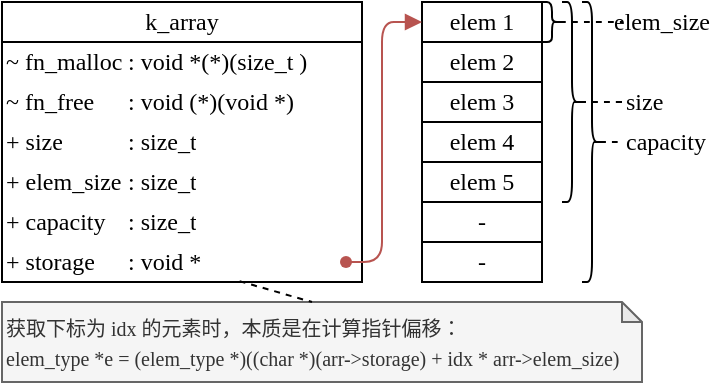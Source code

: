 <mxfile version="22.0.2" type="device" pages="10">
  <diagram name="k_array" id="7lh8V1oe27osOKO7M_D4">
    <mxGraphModel dx="683" dy="402" grid="1" gridSize="10" guides="1" tooltips="1" connect="1" arrows="1" fold="1" page="0" pageScale="1" pageWidth="827" pageHeight="1169" math="0" shadow="0">
      <root>
        <mxCell id="0" />
        <mxCell id="1" parent="0" />
        <mxCell id="3MoM6ddSk4JPKyGGKGuM-1" value="&lt;font face=&quot;Times New Roman&quot;&gt;k_array&lt;/font&gt;" style="swimlane;fontStyle=0;childLayout=stackLayout;horizontal=1;startSize=20;fillColor=#FFFFFF;horizontalStack=0;resizeParent=1;resizeParentMax=0;resizeLast=0;collapsible=0;marginBottom=0;whiteSpace=wrap;html=1;labelBackgroundColor=default;" parent="1" vertex="1">
          <mxGeometry x="120" y="140" width="180" height="140" as="geometry">
            <mxRectangle x="80" y="480" width="80" height="30" as="alternateBounds" />
          </mxGeometry>
        </mxCell>
        <mxCell id="3MoM6ddSk4JPKyGGKGuM-42" value="" style="shape=table;html=1;whiteSpace=wrap;startSize=0;container=1;collapsible=0;childLayout=tableLayout;columnLines=0;rowLines=0;fontSize=16;strokeColor=default;align=left;" parent="3MoM6ddSk4JPKyGGKGuM-1" vertex="1">
          <mxGeometry y="20" width="180" height="120" as="geometry" />
        </mxCell>
        <mxCell id="3MoM6ddSk4JPKyGGKGuM-43" value="" style="shape=tableRow;horizontal=0;startSize=0;swimlaneHead=0;swimlaneBody=0;top=0;left=0;bottom=0;right=0;collapsible=0;dropTarget=0;fillColor=none;points=[[0,0.5],[1,0.5]];portConstraint=eastwest;fontSize=16;strokeColor=inherit;" parent="3MoM6ddSk4JPKyGGKGuM-42" vertex="1">
          <mxGeometry width="180" height="20" as="geometry" />
        </mxCell>
        <mxCell id="3MoM6ddSk4JPKyGGKGuM-44" value="~ fn_malloc" style="shape=partialRectangle;html=1;whiteSpace=wrap;connectable=0;fillColor=none;top=0;left=0;bottom=0;right=0;overflow=hidden;fontSize=12;strokeColor=inherit;align=left;fontFamily=Times New Roman;" parent="3MoM6ddSk4JPKyGGKGuM-43" vertex="1">
          <mxGeometry width="61" height="20" as="geometry">
            <mxRectangle width="61" height="20" as="alternateBounds" />
          </mxGeometry>
        </mxCell>
        <mxCell id="3MoM6ddSk4JPKyGGKGuM-45" value=": void *(*)(size_t )" style="shape=partialRectangle;html=1;whiteSpace=wrap;connectable=0;fillColor=none;top=0;left=0;bottom=0;right=0;overflow=hidden;fontSize=12;strokeColor=inherit;align=left;fontFamily=Times New Roman;" parent="3MoM6ddSk4JPKyGGKGuM-43" vertex="1">
          <mxGeometry x="61" width="101" height="20" as="geometry">
            <mxRectangle width="101" height="20" as="alternateBounds" />
          </mxGeometry>
        </mxCell>
        <mxCell id="3MoM6ddSk4JPKyGGKGuM-46" value="" style="shape=partialRectangle;html=1;whiteSpace=wrap;connectable=0;fillColor=none;top=0;left=0;bottom=0;right=0;overflow=hidden;fontSize=12;strokeColor=inherit;fontFamily=Times New Roman;" parent="3MoM6ddSk4JPKyGGKGuM-43" vertex="1">
          <mxGeometry x="162" width="18" height="20" as="geometry">
            <mxRectangle width="18" height="20" as="alternateBounds" />
          </mxGeometry>
        </mxCell>
        <mxCell id="3MoM6ddSk4JPKyGGKGuM-47" value="" style="shape=tableRow;horizontal=0;startSize=0;swimlaneHead=0;swimlaneBody=0;top=0;left=0;bottom=0;right=0;collapsible=0;dropTarget=0;fillColor=none;points=[[0,0.5],[1,0.5]];portConstraint=eastwest;fontSize=16;strokeColor=inherit;" parent="3MoM6ddSk4JPKyGGKGuM-42" vertex="1">
          <mxGeometry y="20" width="180" height="20" as="geometry" />
        </mxCell>
        <mxCell id="3MoM6ddSk4JPKyGGKGuM-48" value="~ fn_free" style="shape=partialRectangle;html=1;whiteSpace=wrap;connectable=0;fillColor=none;top=0;left=0;bottom=0;right=0;overflow=hidden;fontSize=12;strokeColor=inherit;align=left;fontFamily=Times New Roman;" parent="3MoM6ddSk4JPKyGGKGuM-47" vertex="1">
          <mxGeometry width="61" height="20" as="geometry">
            <mxRectangle width="61" height="20" as="alternateBounds" />
          </mxGeometry>
        </mxCell>
        <mxCell id="3MoM6ddSk4JPKyGGKGuM-49" value=": void (*)(void *)" style="shape=partialRectangle;html=1;whiteSpace=wrap;connectable=0;fillColor=none;top=0;left=0;bottom=0;right=0;overflow=hidden;fontSize=12;strokeColor=inherit;align=left;fontFamily=Times New Roman;" parent="3MoM6ddSk4JPKyGGKGuM-47" vertex="1">
          <mxGeometry x="61" width="101" height="20" as="geometry">
            <mxRectangle width="101" height="20" as="alternateBounds" />
          </mxGeometry>
        </mxCell>
        <mxCell id="3MoM6ddSk4JPKyGGKGuM-50" value="" style="shape=partialRectangle;html=1;whiteSpace=wrap;connectable=0;fillColor=none;top=0;left=0;bottom=0;right=0;overflow=hidden;fontSize=12;strokeColor=inherit;fontFamily=Times New Roman;" parent="3MoM6ddSk4JPKyGGKGuM-47" vertex="1">
          <mxGeometry x="162" width="18" height="20" as="geometry">
            <mxRectangle width="18" height="20" as="alternateBounds" />
          </mxGeometry>
        </mxCell>
        <mxCell id="3MoM6ddSk4JPKyGGKGuM-51" value="" style="shape=tableRow;horizontal=0;startSize=0;swimlaneHead=0;swimlaneBody=0;top=0;left=0;bottom=0;right=0;collapsible=0;dropTarget=0;fillColor=none;points=[[0,0.5],[1,0.5]];portConstraint=eastwest;fontSize=16;strokeColor=inherit;" parent="3MoM6ddSk4JPKyGGKGuM-42" vertex="1">
          <mxGeometry y="40" width="180" height="20" as="geometry" />
        </mxCell>
        <mxCell id="3MoM6ddSk4JPKyGGKGuM-52" value="+ size" style="shape=partialRectangle;html=1;whiteSpace=wrap;connectable=0;fillColor=none;top=0;left=0;bottom=0;right=0;overflow=hidden;fontSize=12;strokeColor=inherit;align=left;fontFamily=Times New Roman;" parent="3MoM6ddSk4JPKyGGKGuM-51" vertex="1">
          <mxGeometry width="61" height="20" as="geometry">
            <mxRectangle width="61" height="20" as="alternateBounds" />
          </mxGeometry>
        </mxCell>
        <mxCell id="3MoM6ddSk4JPKyGGKGuM-53" value=": size_t" style="shape=partialRectangle;html=1;whiteSpace=wrap;connectable=0;fillColor=none;top=0;left=0;bottom=0;right=0;overflow=hidden;fontSize=12;strokeColor=inherit;align=left;fontFamily=Times New Roman;" parent="3MoM6ddSk4JPKyGGKGuM-51" vertex="1">
          <mxGeometry x="61" width="101" height="20" as="geometry">
            <mxRectangle width="101" height="20" as="alternateBounds" />
          </mxGeometry>
        </mxCell>
        <mxCell id="3MoM6ddSk4JPKyGGKGuM-54" value="" style="shape=partialRectangle;html=1;whiteSpace=wrap;connectable=0;fillColor=none;top=0;left=0;bottom=0;right=0;overflow=hidden;fontSize=12;strokeColor=inherit;fontFamily=Times New Roman;" parent="3MoM6ddSk4JPKyGGKGuM-51" vertex="1">
          <mxGeometry x="162" width="18" height="20" as="geometry">
            <mxRectangle width="18" height="20" as="alternateBounds" />
          </mxGeometry>
        </mxCell>
        <mxCell id="3MoM6ddSk4JPKyGGKGuM-68" style="shape=tableRow;horizontal=0;startSize=0;swimlaneHead=0;swimlaneBody=0;top=0;left=0;bottom=0;right=0;collapsible=0;dropTarget=0;fillColor=none;points=[[0,0.5],[1,0.5]];portConstraint=eastwest;fontSize=16;strokeColor=inherit;" parent="3MoM6ddSk4JPKyGGKGuM-42" vertex="1">
          <mxGeometry y="60" width="180" height="20" as="geometry" />
        </mxCell>
        <mxCell id="3MoM6ddSk4JPKyGGKGuM-69" value="+ elem_size" style="shape=partialRectangle;html=1;whiteSpace=wrap;connectable=0;fillColor=none;top=0;left=0;bottom=0;right=0;overflow=hidden;fontSize=12;strokeColor=inherit;align=left;fontFamily=Times New Roman;" parent="3MoM6ddSk4JPKyGGKGuM-68" vertex="1">
          <mxGeometry width="61" height="20" as="geometry">
            <mxRectangle width="61" height="20" as="alternateBounds" />
          </mxGeometry>
        </mxCell>
        <mxCell id="3MoM6ddSk4JPKyGGKGuM-70" value=": size_t" style="shape=partialRectangle;html=1;whiteSpace=wrap;connectable=0;fillColor=none;top=0;left=0;bottom=0;right=0;overflow=hidden;fontSize=12;strokeColor=inherit;align=left;fontFamily=Times New Roman;" parent="3MoM6ddSk4JPKyGGKGuM-68" vertex="1">
          <mxGeometry x="61" width="101" height="20" as="geometry">
            <mxRectangle width="101" height="20" as="alternateBounds" />
          </mxGeometry>
        </mxCell>
        <mxCell id="3MoM6ddSk4JPKyGGKGuM-71" style="shape=partialRectangle;html=1;whiteSpace=wrap;connectable=0;fillColor=none;top=0;left=0;bottom=0;right=0;overflow=hidden;fontSize=12;strokeColor=inherit;fontFamily=Times New Roman;" parent="3MoM6ddSk4JPKyGGKGuM-68" vertex="1">
          <mxGeometry x="162" width="18" height="20" as="geometry">
            <mxRectangle width="18" height="20" as="alternateBounds" />
          </mxGeometry>
        </mxCell>
        <mxCell id="3MoM6ddSk4JPKyGGKGuM-76" style="shape=tableRow;horizontal=0;startSize=0;swimlaneHead=0;swimlaneBody=0;top=0;left=0;bottom=0;right=0;collapsible=0;dropTarget=0;fillColor=none;points=[[0,0.5],[1,0.5]];portConstraint=eastwest;fontSize=16;strokeColor=inherit;" parent="3MoM6ddSk4JPKyGGKGuM-42" vertex="1">
          <mxGeometry y="80" width="180" height="20" as="geometry" />
        </mxCell>
        <mxCell id="3MoM6ddSk4JPKyGGKGuM-77" value="+ capacity" style="shape=partialRectangle;html=1;whiteSpace=wrap;connectable=0;fillColor=none;top=0;left=0;bottom=0;right=0;overflow=hidden;fontSize=12;strokeColor=inherit;align=left;fontFamily=Times New Roman;" parent="3MoM6ddSk4JPKyGGKGuM-76" vertex="1">
          <mxGeometry width="61" height="20" as="geometry">
            <mxRectangle width="61" height="20" as="alternateBounds" />
          </mxGeometry>
        </mxCell>
        <mxCell id="3MoM6ddSk4JPKyGGKGuM-78" value="&lt;font style=&quot;font-size: 12px;&quot;&gt;: size_t&lt;/font&gt;" style="shape=partialRectangle;html=1;whiteSpace=wrap;connectable=0;fillColor=none;top=0;left=0;bottom=0;right=0;overflow=hidden;fontSize=12;strokeColor=inherit;align=left;fontFamily=Times New Roman;" parent="3MoM6ddSk4JPKyGGKGuM-76" vertex="1">
          <mxGeometry x="61" width="101" height="20" as="geometry">
            <mxRectangle width="101" height="20" as="alternateBounds" />
          </mxGeometry>
        </mxCell>
        <mxCell id="3MoM6ddSk4JPKyGGKGuM-79" style="shape=partialRectangle;html=1;whiteSpace=wrap;connectable=0;fillColor=none;top=0;left=0;bottom=0;right=0;overflow=hidden;fontSize=12;strokeColor=inherit;fontFamily=Times New Roman;" parent="3MoM6ddSk4JPKyGGKGuM-76" vertex="1">
          <mxGeometry x="162" width="18" height="20" as="geometry">
            <mxRectangle width="18" height="20" as="alternateBounds" />
          </mxGeometry>
        </mxCell>
        <mxCell id="3MoM6ddSk4JPKyGGKGuM-72" style="shape=tableRow;horizontal=0;startSize=0;swimlaneHead=0;swimlaneBody=0;top=0;left=0;bottom=0;right=0;collapsible=0;dropTarget=0;fillColor=none;points=[[0,0.5],[1,0.5]];portConstraint=eastwest;fontSize=16;strokeColor=inherit;" parent="3MoM6ddSk4JPKyGGKGuM-42" vertex="1">
          <mxGeometry y="100" width="180" height="20" as="geometry" />
        </mxCell>
        <mxCell id="3MoM6ddSk4JPKyGGKGuM-73" value="+ storage" style="shape=partialRectangle;html=1;whiteSpace=wrap;connectable=0;fillColor=none;top=0;left=0;bottom=0;right=0;overflow=hidden;fontSize=12;strokeColor=inherit;align=left;fontFamily=Times New Roman;" parent="3MoM6ddSk4JPKyGGKGuM-72" vertex="1">
          <mxGeometry width="61" height="20" as="geometry">
            <mxRectangle width="61" height="20" as="alternateBounds" />
          </mxGeometry>
        </mxCell>
        <mxCell id="3MoM6ddSk4JPKyGGKGuM-74" value=": void *" style="shape=partialRectangle;html=1;whiteSpace=wrap;connectable=0;fillColor=none;top=0;left=0;bottom=0;right=0;overflow=hidden;fontSize=12;strokeColor=inherit;align=left;fontFamily=Times New Roman;" parent="3MoM6ddSk4JPKyGGKGuM-72" vertex="1">
          <mxGeometry x="61" width="101" height="20" as="geometry">
            <mxRectangle width="101" height="20" as="alternateBounds" />
          </mxGeometry>
        </mxCell>
        <mxCell id="3MoM6ddSk4JPKyGGKGuM-75" style="shape=partialRectangle;html=1;whiteSpace=wrap;connectable=0;fillColor=none;top=0;left=0;bottom=0;right=0;overflow=hidden;fontSize=12;strokeColor=inherit;fontFamily=Times New Roman;container=1;collapsible=0;" parent="3MoM6ddSk4JPKyGGKGuM-72" vertex="1">
          <mxGeometry x="162" width="18" height="20" as="geometry">
            <mxRectangle width="18" height="20" as="alternateBounds" />
          </mxGeometry>
        </mxCell>
        <mxCell id="3MoM6ddSk4JPKyGGKGuM-80" value="" style="shape=waypoint;sketch=0;fillStyle=solid;size=6;pointerEvents=1;points=[];fillColor=#f8cecc;resizable=0;rotatable=0;perimeter=centerPerimeter;snapToPoint=1;strokeColor=#b85450;" parent="3MoM6ddSk4JPKyGGKGuM-75" vertex="1">
          <mxGeometry width="20" height="20" as="geometry" />
        </mxCell>
        <mxCell id="3MoM6ddSk4JPKyGGKGuM-175" value="" style="shape=table;startSize=0;container=1;collapsible=0;childLayout=tableLayout;fontSize=12;fontFamily=Times New Roman;" parent="1" vertex="1">
          <mxGeometry x="330" y="140" width="60" height="140" as="geometry" />
        </mxCell>
        <mxCell id="3MoM6ddSk4JPKyGGKGuM-176" value="" style="shape=tableRow;horizontal=0;startSize=0;swimlaneHead=0;swimlaneBody=0;strokeColor=inherit;top=0;left=0;bottom=0;right=0;collapsible=0;dropTarget=0;fillColor=none;points=[[0,0.5],[1,0.5]];portConstraint=eastwest;fontSize=12;fontFamily=Times New Roman;" parent="3MoM6ddSk4JPKyGGKGuM-175" vertex="1">
          <mxGeometry width="60" height="20" as="geometry" />
        </mxCell>
        <mxCell id="3MoM6ddSk4JPKyGGKGuM-177" value="elem 1" style="shape=partialRectangle;html=1;whiteSpace=wrap;connectable=0;strokeColor=inherit;overflow=hidden;fillColor=none;top=0;left=0;bottom=0;right=0;pointerEvents=1;fontSize=12;fontFamily=Times New Roman;" parent="3MoM6ddSk4JPKyGGKGuM-176" vertex="1">
          <mxGeometry width="60" height="20" as="geometry">
            <mxRectangle width="60" height="20" as="alternateBounds" />
          </mxGeometry>
        </mxCell>
        <mxCell id="3MoM6ddSk4JPKyGGKGuM-180" value="" style="shape=tableRow;horizontal=0;startSize=0;swimlaneHead=0;swimlaneBody=0;strokeColor=inherit;top=0;left=0;bottom=0;right=0;collapsible=0;dropTarget=0;fillColor=none;points=[[0,0.5],[1,0.5]];portConstraint=eastwest;fontSize=12;fontFamily=Times New Roman;" parent="3MoM6ddSk4JPKyGGKGuM-175" vertex="1">
          <mxGeometry y="20" width="60" height="20" as="geometry" />
        </mxCell>
        <mxCell id="3MoM6ddSk4JPKyGGKGuM-181" value="elem 2" style="shape=partialRectangle;html=1;whiteSpace=wrap;connectable=0;strokeColor=inherit;overflow=hidden;fillColor=none;top=0;left=0;bottom=0;right=0;pointerEvents=1;fontSize=12;fontFamily=Times New Roman;" parent="3MoM6ddSk4JPKyGGKGuM-180" vertex="1">
          <mxGeometry width="60" height="20" as="geometry">
            <mxRectangle width="60" height="20" as="alternateBounds" />
          </mxGeometry>
        </mxCell>
        <mxCell id="3MoM6ddSk4JPKyGGKGuM-184" value="" style="shape=tableRow;horizontal=0;startSize=0;swimlaneHead=0;swimlaneBody=0;strokeColor=inherit;top=0;left=0;bottom=0;right=0;collapsible=0;dropTarget=0;fillColor=none;points=[[0,0.5],[1,0.5]];portConstraint=eastwest;fontSize=12;fontFamily=Times New Roman;" parent="3MoM6ddSk4JPKyGGKGuM-175" vertex="1">
          <mxGeometry y="40" width="60" height="20" as="geometry" />
        </mxCell>
        <mxCell id="3MoM6ddSk4JPKyGGKGuM-185" value="elem 3" style="shape=partialRectangle;html=1;whiteSpace=wrap;connectable=0;strokeColor=inherit;overflow=hidden;fillColor=none;top=0;left=0;bottom=0;right=0;pointerEvents=1;fontSize=12;fontFamily=Times New Roman;" parent="3MoM6ddSk4JPKyGGKGuM-184" vertex="1">
          <mxGeometry width="60" height="20" as="geometry">
            <mxRectangle width="60" height="20" as="alternateBounds" />
          </mxGeometry>
        </mxCell>
        <mxCell id="3MoM6ddSk4JPKyGGKGuM-188" style="shape=tableRow;horizontal=0;startSize=0;swimlaneHead=0;swimlaneBody=0;strokeColor=inherit;top=0;left=0;bottom=0;right=0;collapsible=0;dropTarget=0;fillColor=none;points=[[0,0.5],[1,0.5]];portConstraint=eastwest;fontSize=12;fontFamily=Times New Roman;" parent="3MoM6ddSk4JPKyGGKGuM-175" vertex="1">
          <mxGeometry y="60" width="60" height="20" as="geometry" />
        </mxCell>
        <mxCell id="3MoM6ddSk4JPKyGGKGuM-189" value="elem 4" style="shape=partialRectangle;html=1;whiteSpace=wrap;connectable=0;strokeColor=inherit;overflow=hidden;fillColor=none;top=0;left=0;bottom=0;right=0;pointerEvents=1;fontSize=12;fontFamily=Times New Roman;" parent="3MoM6ddSk4JPKyGGKGuM-188" vertex="1">
          <mxGeometry width="60" height="20" as="geometry">
            <mxRectangle width="60" height="20" as="alternateBounds" />
          </mxGeometry>
        </mxCell>
        <mxCell id="3MoM6ddSk4JPKyGGKGuM-204" style="shape=tableRow;horizontal=0;startSize=0;swimlaneHead=0;swimlaneBody=0;strokeColor=inherit;top=0;left=0;bottom=0;right=0;collapsible=0;dropTarget=0;fillColor=none;points=[[0,0.5],[1,0.5]];portConstraint=eastwest;fontSize=12;fontFamily=Times New Roman;" parent="3MoM6ddSk4JPKyGGKGuM-175" vertex="1">
          <mxGeometry y="80" width="60" height="20" as="geometry" />
        </mxCell>
        <mxCell id="3MoM6ddSk4JPKyGGKGuM-205" value="elem 5" style="shape=partialRectangle;html=1;whiteSpace=wrap;connectable=0;strokeColor=inherit;overflow=hidden;fillColor=none;top=0;left=0;bottom=0;right=0;pointerEvents=1;fontSize=12;fontFamily=Times New Roman;" parent="3MoM6ddSk4JPKyGGKGuM-204" vertex="1">
          <mxGeometry width="60" height="20" as="geometry">
            <mxRectangle width="60" height="20" as="alternateBounds" />
          </mxGeometry>
        </mxCell>
        <mxCell id="3MoM6ddSk4JPKyGGKGuM-192" style="shape=tableRow;horizontal=0;startSize=0;swimlaneHead=0;swimlaneBody=0;strokeColor=inherit;top=0;left=0;bottom=0;right=0;collapsible=0;dropTarget=0;fillColor=none;points=[[0,0.5],[1,0.5]];portConstraint=eastwest;fontSize=12;fontFamily=Times New Roman;" parent="3MoM6ddSk4JPKyGGKGuM-175" vertex="1">
          <mxGeometry y="100" width="60" height="20" as="geometry" />
        </mxCell>
        <mxCell id="3MoM6ddSk4JPKyGGKGuM-193" value="-" style="shape=partialRectangle;html=1;whiteSpace=wrap;connectable=0;strokeColor=inherit;overflow=hidden;fillColor=none;top=0;left=0;bottom=0;right=0;pointerEvents=1;fontSize=12;fontFamily=Times New Roman;" parent="3MoM6ddSk4JPKyGGKGuM-192" vertex="1">
          <mxGeometry width="60" height="20" as="geometry">
            <mxRectangle width="60" height="20" as="alternateBounds" />
          </mxGeometry>
        </mxCell>
        <mxCell id="3MoM6ddSk4JPKyGGKGuM-196" style="shape=tableRow;horizontal=0;startSize=0;swimlaneHead=0;swimlaneBody=0;strokeColor=inherit;top=0;left=0;bottom=0;right=0;collapsible=0;dropTarget=0;fillColor=none;points=[[0,0.5],[1,0.5]];portConstraint=eastwest;fontSize=12;fontFamily=Times New Roman;" parent="3MoM6ddSk4JPKyGGKGuM-175" vertex="1">
          <mxGeometry y="120" width="60" height="20" as="geometry" />
        </mxCell>
        <mxCell id="3MoM6ddSk4JPKyGGKGuM-197" value="-" style="shape=partialRectangle;html=1;whiteSpace=wrap;connectable=0;strokeColor=inherit;overflow=hidden;fillColor=none;top=0;left=0;bottom=0;right=0;pointerEvents=1;fontSize=12;fontFamily=Times New Roman;" parent="3MoM6ddSk4JPKyGGKGuM-196" vertex="1">
          <mxGeometry width="60" height="20" as="geometry">
            <mxRectangle width="60" height="20" as="alternateBounds" />
          </mxGeometry>
        </mxCell>
        <mxCell id="3MoM6ddSk4JPKyGGKGuM-203" value="" style="endArrow=block;html=1;rounded=1;edgeStyle=orthogonalEdgeStyle;entryX=0;entryY=0.5;entryDx=0;entryDy=0;endFill=1;fillColor=#f8cecc;strokeColor=#b85450;" parent="1" source="3MoM6ddSk4JPKyGGKGuM-80" target="3MoM6ddSk4JPKyGGKGuM-176" edge="1">
          <mxGeometry width="50" height="50" relative="1" as="geometry">
            <mxPoint x="290" y="270" as="sourcePoint" />
            <mxPoint x="380" y="210" as="targetPoint" />
            <Array as="points">
              <mxPoint x="310" y="270" />
              <mxPoint x="310" y="150" />
            </Array>
          </mxGeometry>
        </mxCell>
        <mxCell id="3MoM6ddSk4JPKyGGKGuM-212" value="" style="shape=curlyBracket;whiteSpace=wrap;html=1;rounded=1;flipH=1;labelPosition=right;verticalLabelPosition=middle;align=left;verticalAlign=middle;" parent="1" vertex="1">
          <mxGeometry x="410" y="140" width="10" height="140" as="geometry" />
        </mxCell>
        <mxCell id="3MoM6ddSk4JPKyGGKGuM-213" value="" style="shape=curlyBracket;whiteSpace=wrap;html=1;rounded=1;flipH=1;labelPosition=right;verticalLabelPosition=middle;align=left;verticalAlign=middle;" parent="1" vertex="1">
          <mxGeometry x="400" y="140" width="10" height="100" as="geometry" />
        </mxCell>
        <mxCell id="3MoM6ddSk4JPKyGGKGuM-214" value="" style="shape=curlyBracket;whiteSpace=wrap;html=1;rounded=1;flipH=1;labelPosition=right;verticalLabelPosition=middle;align=left;verticalAlign=middle;size=0.5;" parent="1" vertex="1">
          <mxGeometry x="390" y="140" width="10" height="20" as="geometry" />
        </mxCell>
        <mxCell id="3MoM6ddSk4JPKyGGKGuM-215" value="elem_size" style="text;html=1;strokeColor=none;fillColor=none;align=left;verticalAlign=middle;whiteSpace=wrap;rounded=0;fontFamily=Times New Roman;" parent="1" vertex="1">
          <mxGeometry x="424" y="140" width="56" height="20" as="geometry" />
        </mxCell>
        <mxCell id="3MoM6ddSk4JPKyGGKGuM-216" value="size" style="text;html=1;strokeColor=none;fillColor=none;align=left;verticalAlign=middle;whiteSpace=wrap;rounded=0;fontFamily=Times New Roman;" parent="1" vertex="1">
          <mxGeometry x="430" y="180" width="40" height="20" as="geometry" />
        </mxCell>
        <mxCell id="3MoM6ddSk4JPKyGGKGuM-217" value="capacity" style="text;html=1;strokeColor=none;fillColor=none;align=left;verticalAlign=middle;whiteSpace=wrap;rounded=0;fontFamily=Times New Roman;" parent="1" vertex="1">
          <mxGeometry x="430" y="200" width="50" height="20" as="geometry" />
        </mxCell>
        <mxCell id="3MoM6ddSk4JPKyGGKGuM-218" value="" style="endArrow=none;dashed=1;html=1;rounded=0;curved=1;exitX=0.1;exitY=0.5;exitDx=0;exitDy=0;exitPerimeter=0;" parent="1" source="3MoM6ddSk4JPKyGGKGuM-214" edge="1">
          <mxGeometry width="50" height="50" relative="1" as="geometry">
            <mxPoint x="470" y="130" as="sourcePoint" />
            <mxPoint x="430" y="150" as="targetPoint" />
          </mxGeometry>
        </mxCell>
        <mxCell id="3MoM6ddSk4JPKyGGKGuM-219" value="" style="endArrow=none;dashed=1;html=1;rounded=0;curved=1;exitX=0.1;exitY=0.5;exitDx=0;exitDy=0;exitPerimeter=0;entryX=0;entryY=0.5;entryDx=0;entryDy=0;" parent="1" source="3MoM6ddSk4JPKyGGKGuM-213" target="3MoM6ddSk4JPKyGGKGuM-216" edge="1">
          <mxGeometry width="50" height="50" relative="1" as="geometry">
            <mxPoint x="409" y="160" as="sourcePoint" />
            <mxPoint x="450" y="160" as="targetPoint" />
          </mxGeometry>
        </mxCell>
        <mxCell id="3MoM6ddSk4JPKyGGKGuM-220" value="" style="endArrow=none;dashed=1;html=1;rounded=0;curved=1;exitX=0.1;exitY=0.5;exitDx=0;exitDy=0;exitPerimeter=0;entryX=0;entryY=0.5;entryDx=0;entryDy=0;" parent="1" source="3MoM6ddSk4JPKyGGKGuM-212" target="3MoM6ddSk4JPKyGGKGuM-217" edge="1">
          <mxGeometry width="50" height="50" relative="1" as="geometry">
            <mxPoint x="419" y="200" as="sourcePoint" />
            <mxPoint x="450" y="200" as="targetPoint" />
          </mxGeometry>
        </mxCell>
        <mxCell id="H4N171VSc_ebrIoXX-Wa-2" value="&lt;font style=&quot;font-size: 10px;&quot;&gt;&lt;font style=&quot;border-color: var(--border-color); font-size: 10px;&quot;&gt;获取下标为&amp;nbsp;&lt;/font&gt;&lt;font style=&quot;border-color: var(--border-color); font-size: 10px;&quot;&gt;idx&lt;/font&gt;&lt;font style=&quot;border-color: var(--border-color); font-size: 10px;&quot;&gt;&amp;nbsp;的元素时，本质是在计算指针偏移：&lt;br&gt;&lt;span style=&quot;background-color: initial;&quot;&gt;elem_type *e = (elem_type *)((char *)(arr-&amp;gt;storage) + idx * arr-&amp;gt;elem_size)&lt;/span&gt;&lt;br&gt;&lt;/font&gt;&lt;/font&gt;" style="shape=note;whiteSpace=wrap;html=1;backgroundOutline=1;darkOpacity=0.05;size=10;container=1;collapsible=0;fontFamily=Times New Roman;align=left;fillColor=#f5f5f5;fontColor=#333333;strokeColor=#666666;" parent="1" vertex="1">
          <mxGeometry x="120" y="290" width="320" height="40" as="geometry" />
        </mxCell>
        <mxCell id="H4N171VSc_ebrIoXX-Wa-3" value="" style="endArrow=none;dashed=1;html=1;rounded=0;exitX=0.66;exitY=0.98;exitDx=0;exitDy=0;exitPerimeter=0;entryX=0;entryY=0;entryDx=155;entryDy=0;entryPerimeter=0;" parent="1" source="3MoM6ddSk4JPKyGGKGuM-72" target="H4N171VSc_ebrIoXX-Wa-2" edge="1">
          <mxGeometry width="50" height="50" relative="1" as="geometry">
            <mxPoint x="520" y="260" as="sourcePoint" />
            <mxPoint x="570" y="210" as="targetPoint" />
          </mxGeometry>
        </mxCell>
      </root>
    </mxGraphModel>
  </diagram>
  <diagram id="fI_7y9bRq2Ivz1HLsOru" name="k_list">
    <mxGraphModel dx="1434" dy="444" grid="1" gridSize="10" guides="0" tooltips="1" connect="1" arrows="1" fold="1" page="0" pageScale="1" pageWidth="827" pageHeight="1169" math="0" shadow="0">
      <root>
        <mxCell id="0" />
        <mxCell id="1" parent="0" />
        <mxCell id="CeQUoTVq9rYEYQcBsunx-1" value="" style="shape=table;startSize=0;container=1;collapsible=0;childLayout=tableLayout;fontSize=12;fontFamily=Times New Roman;" parent="1" vertex="1">
          <mxGeometry x="560" y="730" width="80" height="60" as="geometry" />
        </mxCell>
        <mxCell id="CeQUoTVq9rYEYQcBsunx-2" value="" style="shape=tableRow;horizontal=0;startSize=0;swimlaneHead=0;swimlaneBody=0;strokeColor=inherit;top=0;left=0;bottom=0;right=0;collapsible=0;dropTarget=0;fillColor=none;points=[[0,0.5],[1,0.5]];portConstraint=eastwest;fontSize=12;fontFamily=Times New Roman;" parent="CeQUoTVq9rYEYQcBsunx-1" vertex="1">
          <mxGeometry width="80" height="20" as="geometry" />
        </mxCell>
        <mxCell id="CeQUoTVq9rYEYQcBsunx-3" value="" style="shape=partialRectangle;html=1;whiteSpace=wrap;connectable=0;strokeColor=inherit;overflow=hidden;fillColor=none;top=0;left=0;bottom=0;right=0;pointerEvents=1;fontSize=12;fontFamily=Times New Roman;align=left;container=1;collapsible=0;" parent="CeQUoTVq9rYEYQcBsunx-2" vertex="1">
          <mxGeometry width="80" height="20" as="geometry">
            <mxRectangle width="80" height="20" as="alternateBounds" />
          </mxGeometry>
        </mxCell>
        <mxCell id="CeQUoTVq9rYEYQcBsunx-4" value="&lt;font&gt;link.next&lt;/font&gt;" style="text;html=1;strokeColor=none;fillColor=none;align=left;verticalAlign=middle;whiteSpace=wrap;rounded=0;fontFamily=Times New Roman;" parent="CeQUoTVq9rYEYQcBsunx-3" vertex="1">
          <mxGeometry width="40" height="20" as="geometry" />
        </mxCell>
        <mxCell id="CeQUoTVq9rYEYQcBsunx-9" value="" style="shape=waypoint;sketch=0;fillStyle=solid;size=6;pointerEvents=1;points=[];fillColor=#f8cecc;resizable=0;rotatable=0;perimeter=centerPerimeter;snapToPoint=1;strokeColor=#b85450;fontFamily=Times New Roman;" parent="CeQUoTVq9rYEYQcBsunx-3" vertex="1">
          <mxGeometry x="60" width="20" height="20" as="geometry" />
        </mxCell>
        <mxCell id="CeQUoTVq9rYEYQcBsunx-6" value="" style="shape=tableRow;horizontal=0;startSize=0;swimlaneHead=0;swimlaneBody=0;strokeColor=inherit;top=0;left=0;bottom=0;right=0;collapsible=0;dropTarget=0;fillColor=none;points=[[0,0.5],[1,0.5]];portConstraint=eastwest;fontSize=12;fontFamily=Times New Roman;" parent="CeQUoTVq9rYEYQcBsunx-1" vertex="1">
          <mxGeometry y="20" width="80" height="20" as="geometry" />
        </mxCell>
        <mxCell id="CeQUoTVq9rYEYQcBsunx-7" value="" style="shape=partialRectangle;html=1;whiteSpace=wrap;connectable=0;strokeColor=inherit;overflow=hidden;fillColor=none;top=0;left=0;bottom=0;right=0;pointerEvents=1;fontSize=12;fontFamily=Times New Roman;align=left;container=1;collapsible=0;" parent="CeQUoTVq9rYEYQcBsunx-6" vertex="1">
          <mxGeometry width="80" height="20" as="geometry">
            <mxRectangle width="80" height="20" as="alternateBounds" />
          </mxGeometry>
        </mxCell>
        <mxCell id="CeQUoTVq9rYEYQcBsunx-8" value="&lt;font&gt;link.prev&lt;/font&gt;" style="text;html=1;strokeColor=none;fillColor=none;align=left;verticalAlign=middle;whiteSpace=wrap;rounded=0;fontFamily=Times New Roman;" parent="CeQUoTVq9rYEYQcBsunx-7" vertex="1">
          <mxGeometry width="40" height="20" as="geometry" />
        </mxCell>
        <mxCell id="CeQUoTVq9rYEYQcBsunx-5" value="" style="shape=waypoint;sketch=0;fillStyle=solid;size=6;pointerEvents=1;points=[];fillColor=#fff2cc;resizable=0;rotatable=0;perimeter=centerPerimeter;snapToPoint=1;strokeColor=#d6b656;fontFamily=Times New Roman;" parent="CeQUoTVq9rYEYQcBsunx-7" vertex="1">
          <mxGeometry x="60" width="20" height="20" as="geometry" />
        </mxCell>
        <mxCell id="CeQUoTVq9rYEYQcBsunx-10" value="" style="shape=tableRow;horizontal=0;startSize=0;swimlaneHead=0;swimlaneBody=0;strokeColor=inherit;top=0;left=0;bottom=0;right=0;collapsible=0;dropTarget=0;fillColor=none;points=[[0,0.5],[1,0.5]];portConstraint=eastwest;fontSize=12;fontFamily=Times New Roman;" parent="CeQUoTVq9rYEYQcBsunx-1" vertex="1">
          <mxGeometry y="40" width="80" height="20" as="geometry" />
        </mxCell>
        <mxCell id="CeQUoTVq9rYEYQcBsunx-11" value="val" style="shape=partialRectangle;html=1;whiteSpace=wrap;connectable=0;strokeColor=inherit;overflow=hidden;fillColor=none;top=0;left=0;bottom=0;right=0;pointerEvents=1;fontSize=12;fontFamily=Times New Roman;align=left;" parent="CeQUoTVq9rYEYQcBsunx-10" vertex="1">
          <mxGeometry width="80" height="20" as="geometry">
            <mxRectangle width="80" height="20" as="alternateBounds" />
          </mxGeometry>
        </mxCell>
        <mxCell id="CeQUoTVq9rYEYQcBsunx-16" value="" style="shape=table;startSize=0;container=1;collapsible=0;childLayout=tableLayout;fontSize=12;fontFamily=Times New Roman;" parent="1" vertex="1">
          <mxGeometry x="560" y="820" width="80" height="60" as="geometry" />
        </mxCell>
        <mxCell id="CeQUoTVq9rYEYQcBsunx-17" value="" style="shape=tableRow;horizontal=0;startSize=0;swimlaneHead=0;swimlaneBody=0;strokeColor=inherit;top=0;left=0;bottom=0;right=0;collapsible=0;dropTarget=0;fillColor=none;points=[[0,0.5],[1,0.5]];portConstraint=eastwest;fontSize=12;fontFamily=Times New Roman;" parent="CeQUoTVq9rYEYQcBsunx-16" vertex="1">
          <mxGeometry width="80" height="20" as="geometry" />
        </mxCell>
        <mxCell id="CeQUoTVq9rYEYQcBsunx-18" value="" style="shape=partialRectangle;html=1;whiteSpace=wrap;connectable=0;strokeColor=inherit;overflow=hidden;fillColor=none;top=0;left=0;bottom=0;right=0;pointerEvents=1;fontSize=12;fontFamily=Times New Roman;align=left;container=1;collapsible=0;" parent="CeQUoTVq9rYEYQcBsunx-17" vertex="1">
          <mxGeometry width="80" height="20" as="geometry">
            <mxRectangle width="80" height="20" as="alternateBounds" />
          </mxGeometry>
        </mxCell>
        <mxCell id="CeQUoTVq9rYEYQcBsunx-19" value="&lt;font&gt;link.next&lt;/font&gt;" style="text;html=1;strokeColor=none;fillColor=none;align=left;verticalAlign=middle;whiteSpace=wrap;rounded=0;fontFamily=Times New Roman;" parent="CeQUoTVq9rYEYQcBsunx-18" vertex="1">
          <mxGeometry width="40" height="20" as="geometry" />
        </mxCell>
        <mxCell id="CeQUoTVq9rYEYQcBsunx-20" value="" style="shape=waypoint;sketch=0;fillStyle=solid;size=6;pointerEvents=1;points=[];fillColor=#f8cecc;resizable=0;rotatable=0;perimeter=centerPerimeter;snapToPoint=1;strokeColor=#b85450;fontFamily=Times New Roman;" parent="CeQUoTVq9rYEYQcBsunx-18" vertex="1">
          <mxGeometry x="60" width="20" height="20" as="geometry" />
        </mxCell>
        <mxCell id="CeQUoTVq9rYEYQcBsunx-21" value="" style="shape=tableRow;horizontal=0;startSize=0;swimlaneHead=0;swimlaneBody=0;strokeColor=inherit;top=0;left=0;bottom=0;right=0;collapsible=0;dropTarget=0;fillColor=none;points=[[0,0.5],[1,0.5]];portConstraint=eastwest;fontSize=12;fontFamily=Times New Roman;" parent="CeQUoTVq9rYEYQcBsunx-16" vertex="1">
          <mxGeometry y="20" width="80" height="20" as="geometry" />
        </mxCell>
        <mxCell id="CeQUoTVq9rYEYQcBsunx-22" value="" style="shape=partialRectangle;html=1;whiteSpace=wrap;connectable=0;strokeColor=inherit;overflow=hidden;fillColor=none;top=0;left=0;bottom=0;right=0;pointerEvents=1;fontSize=12;fontFamily=Times New Roman;align=left;container=1;collapsible=0;" parent="CeQUoTVq9rYEYQcBsunx-21" vertex="1">
          <mxGeometry width="80" height="20" as="geometry">
            <mxRectangle width="80" height="20" as="alternateBounds" />
          </mxGeometry>
        </mxCell>
        <mxCell id="CeQUoTVq9rYEYQcBsunx-23" value="&lt;font&gt;link.prev&lt;/font&gt;" style="text;html=1;strokeColor=none;fillColor=none;align=left;verticalAlign=middle;whiteSpace=wrap;rounded=0;fontFamily=Times New Roman;" parent="CeQUoTVq9rYEYQcBsunx-22" vertex="1">
          <mxGeometry width="40" height="20" as="geometry" />
        </mxCell>
        <mxCell id="CeQUoTVq9rYEYQcBsunx-24" value="" style="shape=waypoint;sketch=0;fillStyle=solid;size=6;pointerEvents=1;points=[];fillColor=#fff2cc;resizable=0;rotatable=0;perimeter=centerPerimeter;snapToPoint=1;strokeColor=#d6b656;fontFamily=Times New Roman;" parent="CeQUoTVq9rYEYQcBsunx-22" vertex="1">
          <mxGeometry x="60" width="20" height="20" as="geometry" />
        </mxCell>
        <mxCell id="CeQUoTVq9rYEYQcBsunx-25" value="" style="shape=tableRow;horizontal=0;startSize=0;swimlaneHead=0;swimlaneBody=0;strokeColor=inherit;top=0;left=0;bottom=0;right=0;collapsible=0;dropTarget=0;fillColor=none;points=[[0,0.5],[1,0.5]];portConstraint=eastwest;fontSize=12;fontFamily=Times New Roman;" parent="CeQUoTVq9rYEYQcBsunx-16" vertex="1">
          <mxGeometry y="40" width="80" height="20" as="geometry" />
        </mxCell>
        <mxCell id="CeQUoTVq9rYEYQcBsunx-26" value="val" style="shape=partialRectangle;html=1;whiteSpace=wrap;connectable=0;strokeColor=inherit;overflow=hidden;fillColor=none;top=0;left=0;bottom=0;right=0;pointerEvents=1;fontSize=12;fontFamily=Times New Roman;align=left;" parent="CeQUoTVq9rYEYQcBsunx-25" vertex="1">
          <mxGeometry width="80" height="20" as="geometry">
            <mxRectangle width="80" height="20" as="alternateBounds" />
          </mxGeometry>
        </mxCell>
        <mxCell id="CeQUoTVq9rYEYQcBsunx-27" value="" style="shape=table;startSize=0;container=1;collapsible=0;childLayout=tableLayout;fontSize=12;fontFamily=Times New Roman;" parent="1" vertex="1">
          <mxGeometry x="560" y="660" width="80" height="40" as="geometry" />
        </mxCell>
        <mxCell id="CeQUoTVq9rYEYQcBsunx-28" value="" style="shape=tableRow;horizontal=0;startSize=0;swimlaneHead=0;swimlaneBody=0;strokeColor=inherit;top=0;left=0;bottom=0;right=0;collapsible=0;dropTarget=0;fillColor=none;points=[[0,0.5],[1,0.5]];portConstraint=eastwest;fontSize=12;fontFamily=Times New Roman;" parent="CeQUoTVq9rYEYQcBsunx-27" vertex="1">
          <mxGeometry width="80" height="20" as="geometry" />
        </mxCell>
        <mxCell id="CeQUoTVq9rYEYQcBsunx-29" value="" style="shape=partialRectangle;html=1;whiteSpace=wrap;connectable=0;strokeColor=inherit;overflow=hidden;fillColor=none;top=0;left=0;bottom=0;right=0;pointerEvents=1;fontSize=12;fontFamily=Times New Roman;align=left;container=1;collapsible=0;" parent="CeQUoTVq9rYEYQcBsunx-28" vertex="1">
          <mxGeometry width="80" height="20" as="geometry">
            <mxRectangle width="80" height="20" as="alternateBounds" />
          </mxGeometry>
        </mxCell>
        <mxCell id="CeQUoTVq9rYEYQcBsunx-30" value="&lt;font&gt;head.next&lt;/font&gt;" style="text;html=1;strokeColor=none;fillColor=none;align=left;verticalAlign=middle;whiteSpace=wrap;rounded=0;fontFamily=Times New Roman;" parent="CeQUoTVq9rYEYQcBsunx-29" vertex="1">
          <mxGeometry width="40" height="20" as="geometry" />
        </mxCell>
        <mxCell id="CeQUoTVq9rYEYQcBsunx-31" value="" style="shape=waypoint;sketch=0;fillStyle=solid;size=6;pointerEvents=1;points=[];fillColor=#f8cecc;resizable=0;rotatable=0;perimeter=centerPerimeter;snapToPoint=1;strokeColor=#b85450;fontFamily=Times New Roman;" parent="CeQUoTVq9rYEYQcBsunx-29" vertex="1">
          <mxGeometry x="60" width="20" height="20" as="geometry" />
        </mxCell>
        <mxCell id="CeQUoTVq9rYEYQcBsunx-32" value="" style="shape=tableRow;horizontal=0;startSize=0;swimlaneHead=0;swimlaneBody=0;strokeColor=inherit;top=0;left=0;bottom=0;right=0;collapsible=0;dropTarget=0;fillColor=none;points=[[0,0.5],[1,0.5]];portConstraint=eastwest;fontSize=12;fontFamily=Times New Roman;" parent="CeQUoTVq9rYEYQcBsunx-27" vertex="1">
          <mxGeometry y="20" width="80" height="20" as="geometry" />
        </mxCell>
        <mxCell id="CeQUoTVq9rYEYQcBsunx-33" value="" style="shape=partialRectangle;html=1;whiteSpace=wrap;connectable=0;strokeColor=inherit;overflow=hidden;fillColor=none;top=0;left=0;bottom=0;right=0;pointerEvents=1;fontSize=12;fontFamily=Times New Roman;align=left;container=1;collapsible=0;" parent="CeQUoTVq9rYEYQcBsunx-32" vertex="1">
          <mxGeometry width="80" height="20" as="geometry">
            <mxRectangle width="80" height="20" as="alternateBounds" />
          </mxGeometry>
        </mxCell>
        <mxCell id="CeQUoTVq9rYEYQcBsunx-34" value="&lt;font&gt;head.prev&lt;/font&gt;" style="text;html=1;strokeColor=none;fillColor=none;align=left;verticalAlign=middle;whiteSpace=wrap;rounded=0;fontFamily=Times New Roman;" parent="CeQUoTVq9rYEYQcBsunx-33" vertex="1">
          <mxGeometry width="40" height="20" as="geometry" />
        </mxCell>
        <mxCell id="CeQUoTVq9rYEYQcBsunx-35" value="" style="shape=waypoint;sketch=0;fillStyle=solid;size=6;pointerEvents=1;points=[];fillColor=#fff2cc;resizable=0;rotatable=0;perimeter=centerPerimeter;snapToPoint=1;strokeColor=#d6b656;fontFamily=Times New Roman;" parent="CeQUoTVq9rYEYQcBsunx-33" vertex="1">
          <mxGeometry x="60" width="20" height="20" as="geometry" />
        </mxCell>
        <mxCell id="CeQUoTVq9rYEYQcBsunx-49" value="" style="endArrow=block;html=1;rounded=1;endFill=1;edgeStyle=orthogonalEdgeStyle;fillColor=#f8cecc;strokeColor=#b85450;fontFamily=Times New Roman;" parent="1" source="CeQUoTVq9rYEYQcBsunx-31" target="CeQUoTVq9rYEYQcBsunx-2" edge="1">
          <mxGeometry width="50" height="50" relative="1" as="geometry">
            <mxPoint x="650" y="670" as="sourcePoint" />
            <mxPoint x="660" y="730" as="targetPoint" />
            <Array as="points">
              <mxPoint x="650" y="670" />
              <mxPoint x="650" y="710" />
              <mxPoint x="630" y="710" />
            </Array>
          </mxGeometry>
        </mxCell>
        <mxCell id="CeQUoTVq9rYEYQcBsunx-51" value="" style="endArrow=block;html=1;rounded=1;endFill=1;edgeStyle=orthogonalEdgeStyle;fillColor=#f8cecc;strokeColor=#b85450;fontFamily=Times New Roman;" parent="1" source="CeQUoTVq9rYEYQcBsunx-9" target="CeQUoTVq9rYEYQcBsunx-17" edge="1">
          <mxGeometry width="50" height="50" relative="1" as="geometry">
            <mxPoint x="630" y="740.02" as="sourcePoint" />
            <mxPoint x="630" y="800.02" as="targetPoint" />
            <Array as="points">
              <mxPoint x="650" y="740" />
              <mxPoint x="650" y="800" />
              <mxPoint x="630" y="800" />
            </Array>
          </mxGeometry>
        </mxCell>
        <mxCell id="CeQUoTVq9rYEYQcBsunx-52" value="" style="endArrow=block;html=1;rounded=1;endFill=1;edgeStyle=orthogonalEdgeStyle;fillColor=#f8cecc;strokeColor=#b85450;fontFamily=Times New Roman;" parent="1" source="CeQUoTVq9rYEYQcBsunx-20" target="CeQUoTVq9rYEYQcBsunx-28" edge="1">
          <mxGeometry width="50" height="50" relative="1" as="geometry">
            <mxPoint x="650" y="690" as="sourcePoint" />
            <mxPoint x="650" y="750" as="targetPoint" />
            <Array as="points">
              <mxPoint x="660" y="830" />
              <mxPoint x="660" y="640" />
              <mxPoint x="630" y="640" />
            </Array>
          </mxGeometry>
        </mxCell>
        <mxCell id="CeQUoTVq9rYEYQcBsunx-53" value="" style="endArrow=block;html=1;endFill=1;edgeStyle=orthogonalEdgeStyle;fillColor=#fff2cc;strokeColor=#d6b656;fontFamily=Times New Roman;rounded=1;" parent="1" source="CeQUoTVq9rYEYQcBsunx-24" target="CeQUoTVq9rYEYQcBsunx-10" edge="1">
          <mxGeometry width="50" height="50" relative="1" as="geometry">
            <mxPoint x="530.02" y="840" as="sourcePoint" />
            <mxPoint x="520.02" y="770" as="targetPoint" />
            <Array as="points">
              <mxPoint x="620" y="850" />
            </Array>
          </mxGeometry>
        </mxCell>
        <mxCell id="CeQUoTVq9rYEYQcBsunx-54" value="" style="endArrow=block;html=1;endFill=1;edgeStyle=orthogonalEdgeStyle;fillColor=#fff2cc;strokeColor=#d6b656;fontFamily=Times New Roman;rounded=1;" parent="1" source="CeQUoTVq9rYEYQcBsunx-5" target="CeQUoTVq9rYEYQcBsunx-32" edge="1">
          <mxGeometry width="50" height="50" relative="1" as="geometry">
            <mxPoint x="640" y="860" as="sourcePoint" />
            <mxPoint x="630" y="800" as="targetPoint" />
            <Array as="points">
              <mxPoint x="620" y="760" />
            </Array>
          </mxGeometry>
        </mxCell>
        <mxCell id="CeQUoTVq9rYEYQcBsunx-55" value="" style="endArrow=block;html=1;endFill=1;edgeStyle=orthogonalEdgeStyle;fillColor=#fff2cc;strokeColor=#d6b656;fontFamily=Times New Roman;rounded=1;" parent="1" source="CeQUoTVq9rYEYQcBsunx-35" target="CeQUoTVq9rYEYQcBsunx-17" edge="1">
          <mxGeometry width="50" height="50" relative="1" as="geometry">
            <mxPoint x="650" y="870" as="sourcePoint" />
            <mxPoint x="640" y="810" as="targetPoint" />
            <Array as="points">
              <mxPoint x="610" y="690" />
            </Array>
          </mxGeometry>
        </mxCell>
        <mxCell id="CeQUoTVq9rYEYQcBsunx-56" value="&lt;font&gt;k_list&lt;/font&gt;" style="swimlane;fontStyle=0;childLayout=stackLayout;horizontal=1;startSize=20;fillColor=#FFFFFF;horizontalStack=0;resizeParent=1;resizeParentMax=0;resizeLast=0;collapsible=0;marginBottom=0;whiteSpace=wrap;html=1;labelBackgroundColor=default;fontFamily=Times New Roman;" parent="1" vertex="1">
          <mxGeometry x="270" y="600" width="110" height="40" as="geometry">
            <mxRectangle x="80" y="480" width="80" height="30" as="alternateBounds" />
          </mxGeometry>
        </mxCell>
        <mxCell id="CeQUoTVq9rYEYQcBsunx-57" value="" style="shape=table;html=1;whiteSpace=wrap;startSize=0;container=1;collapsible=0;childLayout=tableLayout;columnLines=0;rowLines=0;fontSize=16;strokeColor=default;align=left;fontFamily=Times New Roman;" parent="CeQUoTVq9rYEYQcBsunx-56" vertex="1">
          <mxGeometry y="20" width="110" height="20" as="geometry" />
        </mxCell>
        <mxCell id="CeQUoTVq9rYEYQcBsunx-58" value="" style="shape=tableRow;horizontal=0;startSize=0;swimlaneHead=0;swimlaneBody=0;top=0;left=0;bottom=0;right=0;collapsible=0;dropTarget=0;fillColor=none;points=[[0,0.5],[1,0.5]];portConstraint=eastwest;fontSize=16;strokeColor=inherit;fontFamily=Times New Roman;" parent="CeQUoTVq9rYEYQcBsunx-57" vertex="1">
          <mxGeometry width="110" height="20" as="geometry" />
        </mxCell>
        <mxCell id="CeQUoTVq9rYEYQcBsunx-59" value="+ head" style="shape=partialRectangle;html=1;whiteSpace=wrap;connectable=0;fillColor=none;top=0;left=0;bottom=0;right=0;overflow=hidden;fontSize=12;strokeColor=inherit;align=left;fontFamily=Times New Roman;" parent="CeQUoTVq9rYEYQcBsunx-58" vertex="1">
          <mxGeometry width="40" height="20" as="geometry">
            <mxRectangle width="40" height="20" as="alternateBounds" />
          </mxGeometry>
        </mxCell>
        <mxCell id="CeQUoTVq9rYEYQcBsunx-60" value=":&amp;nbsp;&lt;span style=&quot;border-color: var(--border-color); text-align: center; background-color: rgb(255, 255, 255);&quot;&gt;k_list_node&lt;/span&gt;" style="shape=partialRectangle;html=1;whiteSpace=wrap;connectable=0;fillColor=none;top=0;left=0;bottom=0;right=0;overflow=hidden;fontSize=12;strokeColor=inherit;align=left;fontFamily=Times New Roman;" parent="CeQUoTVq9rYEYQcBsunx-58" vertex="1">
          <mxGeometry x="40" width="70" height="20" as="geometry">
            <mxRectangle width="70" height="20" as="alternateBounds" />
          </mxGeometry>
        </mxCell>
        <mxCell id="CeQUoTVq9rYEYQcBsunx-62" value="&lt;font&gt;k_list_node&lt;/font&gt;" style="swimlane;fontStyle=0;childLayout=stackLayout;horizontal=1;startSize=20;fillColor=#FFFFFF;horizontalStack=0;resizeParent=1;resizeParentMax=0;resizeLast=0;collapsible=0;marginBottom=0;whiteSpace=wrap;html=1;labelBackgroundColor=default;fontFamily=Times New Roman;" parent="1" vertex="1">
          <mxGeometry x="420" y="600" width="110" height="60" as="geometry">
            <mxRectangle x="80" y="480" width="80" height="30" as="alternateBounds" />
          </mxGeometry>
        </mxCell>
        <mxCell id="CeQUoTVq9rYEYQcBsunx-63" value="" style="shape=table;html=1;whiteSpace=wrap;startSize=0;container=1;collapsible=0;childLayout=tableLayout;columnLines=0;rowLines=0;fontSize=16;strokeColor=default;align=left;fontFamily=Times New Roman;" parent="CeQUoTVq9rYEYQcBsunx-62" vertex="1">
          <mxGeometry y="20" width="110" height="40" as="geometry" />
        </mxCell>
        <mxCell id="CeQUoTVq9rYEYQcBsunx-64" value="" style="shape=tableRow;horizontal=0;startSize=0;swimlaneHead=0;swimlaneBody=0;top=0;left=0;bottom=0;right=0;collapsible=0;dropTarget=0;fillColor=none;points=[[0,0.5],[1,0.5]];portConstraint=eastwest;fontSize=16;strokeColor=inherit;fontFamily=Times New Roman;" parent="CeQUoTVq9rYEYQcBsunx-63" vertex="1">
          <mxGeometry width="110" height="20" as="geometry" />
        </mxCell>
        <mxCell id="CeQUoTVq9rYEYQcBsunx-65" value="+ next" style="shape=partialRectangle;html=1;whiteSpace=wrap;connectable=0;fillColor=none;top=0;left=0;bottom=0;right=0;overflow=hidden;fontSize=12;strokeColor=inherit;align=left;fontFamily=Times New Roman;" parent="CeQUoTVq9rYEYQcBsunx-64" vertex="1">
          <mxGeometry width="37" height="20" as="geometry">
            <mxRectangle width="37" height="20" as="alternateBounds" />
          </mxGeometry>
        </mxCell>
        <mxCell id="CeQUoTVq9rYEYQcBsunx-66" value="&lt;span style=&quot;border-color: var(--border-color); text-align: center; background-color: rgb(255, 255, 255);&quot;&gt;: k_list_node*&lt;/span&gt;" style="shape=partialRectangle;html=1;whiteSpace=wrap;connectable=0;fillColor=none;top=0;left=0;bottom=0;right=0;overflow=hidden;fontSize=12;strokeColor=inherit;align=left;fontFamily=Times New Roman;" parent="CeQUoTVq9rYEYQcBsunx-64" vertex="1">
          <mxGeometry x="37" width="73" height="20" as="geometry">
            <mxRectangle width="73" height="20" as="alternateBounds" />
          </mxGeometry>
        </mxCell>
        <mxCell id="CeQUoTVq9rYEYQcBsunx-69" value="" style="shape=tableRow;horizontal=0;startSize=0;swimlaneHead=0;swimlaneBody=0;top=0;left=0;bottom=0;right=0;collapsible=0;dropTarget=0;fillColor=none;points=[[0,0.5],[1,0.5]];portConstraint=eastwest;fontSize=16;strokeColor=inherit;fontFamily=Times New Roman;" parent="CeQUoTVq9rYEYQcBsunx-63" vertex="1">
          <mxGeometry y="20" width="110" height="20" as="geometry" />
        </mxCell>
        <mxCell id="CeQUoTVq9rYEYQcBsunx-70" value="+ prev" style="shape=partialRectangle;html=1;whiteSpace=wrap;connectable=0;fillColor=none;top=0;left=0;bottom=0;right=0;overflow=hidden;fontSize=12;strokeColor=inherit;align=left;fontFamily=Times New Roman;" parent="CeQUoTVq9rYEYQcBsunx-69" vertex="1">
          <mxGeometry width="37" height="20" as="geometry">
            <mxRectangle width="37" height="20" as="alternateBounds" />
          </mxGeometry>
        </mxCell>
        <mxCell id="CeQUoTVq9rYEYQcBsunx-71" value="&lt;span style=&quot;border-color: var(--border-color); text-align: center; background-color: rgb(255, 255, 255);&quot;&gt;: k_list_node*&lt;/span&gt;" style="shape=partialRectangle;html=1;whiteSpace=wrap;connectable=0;fillColor=none;top=0;left=0;bottom=0;right=0;overflow=hidden;fontSize=12;strokeColor=inherit;align=left;fontFamily=Times New Roman;" parent="CeQUoTVq9rYEYQcBsunx-69" vertex="1">
          <mxGeometry x="37" width="73" height="20" as="geometry">
            <mxRectangle width="73" height="20" as="alternateBounds" />
          </mxGeometry>
        </mxCell>
        <mxCell id="CeQUoTVq9rYEYQcBsunx-74" value="" style="endArrow=none;html=1;rounded=0;endFill=0;startArrow=diamond;startFill=1;fontFamily=Times New Roman;edgeStyle=orthogonalEdgeStyle;elbow=vertical;curved=1;" parent="1" source="CeQUoTVq9rYEYQcBsunx-56" target="CeQUoTVq9rYEYQcBsunx-62" edge="1">
          <mxGeometry width="50" height="50" relative="1" as="geometry">
            <mxPoint x="300" y="750" as="sourcePoint" />
            <mxPoint x="350" y="700" as="targetPoint" />
            <Array as="points">
              <mxPoint x="390" y="630" />
              <mxPoint x="390" y="630" />
            </Array>
          </mxGeometry>
        </mxCell>
        <mxCell id="ZXruU67yaK4lMwFS-6I7-4" value="&lt;font&gt;my_data&lt;br&gt;&lt;/font&gt;" style="swimlane;fontStyle=0;childLayout=stackLayout;horizontal=1;startSize=20;fillColor=#FFFFFF;horizontalStack=0;resizeParent=1;resizeParentMax=0;resizeLast=0;collapsible=0;marginBottom=0;whiteSpace=wrap;html=1;labelBackgroundColor=default;fontFamily=Times New Roman;" parent="1" vertex="1">
          <mxGeometry x="270" y="750" width="110" height="60" as="geometry">
            <mxRectangle x="80" y="480" width="80" height="30" as="alternateBounds" />
          </mxGeometry>
        </mxCell>
        <mxCell id="ZXruU67yaK4lMwFS-6I7-5" value="" style="shape=table;html=1;whiteSpace=wrap;startSize=0;container=1;collapsible=0;childLayout=tableLayout;columnLines=0;rowLines=0;fontSize=16;strokeColor=default;align=left;fontFamily=Times New Roman;" parent="ZXruU67yaK4lMwFS-6I7-4" vertex="1">
          <mxGeometry y="20" width="110" height="40" as="geometry" />
        </mxCell>
        <mxCell id="ZXruU67yaK4lMwFS-6I7-6" value="" style="shape=tableRow;horizontal=0;startSize=0;swimlaneHead=0;swimlaneBody=0;top=0;left=0;bottom=0;right=0;collapsible=0;dropTarget=0;fillColor=none;points=[[0,0.5],[1,0.5]];portConstraint=eastwest;fontSize=16;strokeColor=inherit;fontFamily=Times New Roman;" parent="ZXruU67yaK4lMwFS-6I7-5" vertex="1">
          <mxGeometry width="110" height="20" as="geometry" />
        </mxCell>
        <mxCell id="ZXruU67yaK4lMwFS-6I7-7" value="+ link" style="shape=partialRectangle;html=1;whiteSpace=wrap;connectable=0;fillColor=none;top=0;left=0;bottom=0;right=0;overflow=hidden;fontSize=12;strokeColor=inherit;align=left;fontFamily=Times New Roman;" parent="ZXruU67yaK4lMwFS-6I7-6" vertex="1">
          <mxGeometry width="40" height="20" as="geometry">
            <mxRectangle width="40" height="20" as="alternateBounds" />
          </mxGeometry>
        </mxCell>
        <mxCell id="ZXruU67yaK4lMwFS-6I7-8" value=":&amp;nbsp;&lt;span style=&quot;border-color: var(--border-color); text-align: center; background-color: rgb(255, 255, 255);&quot;&gt;k_list_node&lt;/span&gt;" style="shape=partialRectangle;html=1;whiteSpace=wrap;connectable=0;fillColor=none;top=0;left=0;bottom=0;right=0;overflow=hidden;fontSize=12;strokeColor=inherit;align=left;fontFamily=Times New Roman;" parent="ZXruU67yaK4lMwFS-6I7-6" vertex="1">
          <mxGeometry x="40" width="70" height="20" as="geometry">
            <mxRectangle width="70" height="20" as="alternateBounds" />
          </mxGeometry>
        </mxCell>
        <mxCell id="ZXruU67yaK4lMwFS-6I7-10" style="shape=tableRow;horizontal=0;startSize=0;swimlaneHead=0;swimlaneBody=0;top=0;left=0;bottom=0;right=0;collapsible=0;dropTarget=0;fillColor=none;points=[[0,0.5],[1,0.5]];portConstraint=eastwest;fontSize=16;strokeColor=inherit;fontFamily=Times New Roman;" parent="ZXruU67yaK4lMwFS-6I7-5" vertex="1">
          <mxGeometry y="20" width="110" height="20" as="geometry" />
        </mxCell>
        <mxCell id="ZXruU67yaK4lMwFS-6I7-11" value="+ val" style="shape=partialRectangle;html=1;whiteSpace=wrap;connectable=0;fillColor=none;top=0;left=0;bottom=0;right=0;overflow=hidden;fontSize=12;strokeColor=inherit;align=left;fontFamily=Times New Roman;" parent="ZXruU67yaK4lMwFS-6I7-10" vertex="1">
          <mxGeometry width="40" height="20" as="geometry">
            <mxRectangle width="40" height="20" as="alternateBounds" />
          </mxGeometry>
        </mxCell>
        <mxCell id="ZXruU67yaK4lMwFS-6I7-12" value=": int" style="shape=partialRectangle;html=1;whiteSpace=wrap;connectable=0;fillColor=none;top=0;left=0;bottom=0;right=0;overflow=hidden;fontSize=12;strokeColor=inherit;align=left;fontFamily=Times New Roman;" parent="ZXruU67yaK4lMwFS-6I7-10" vertex="1">
          <mxGeometry x="40" width="70" height="20" as="geometry">
            <mxRectangle width="70" height="20" as="alternateBounds" />
          </mxGeometry>
        </mxCell>
        <mxCell id="ZXruU67yaK4lMwFS-6I7-15" value="&lt;font style=&quot;font-size: 10px;&quot;&gt;&lt;font style=&quot;border-color: var(--border-color); font-size: 10px;&quot;&gt;偏移指向节点的指针 p_node，得到指向 my_data 的指针 p_data&lt;br&gt;&lt;span style=&quot;background-color: initial;&quot;&gt;p_data = (my_data*)( (char *)p_node- offset( my_data, link ) );&lt;br&gt;&lt;/span&gt;或是 p_data = container_of( p_node, struct my_data, link );&lt;br&gt;&lt;/font&gt;&lt;/font&gt;" style="shape=note;whiteSpace=wrap;html=1;backgroundOutline=1;darkOpacity=0.05;size=8;container=1;collapsible=0;fontFamily=Times New Roman;align=left;fillColor=#f5f5f5;fontColor=#333333;strokeColor=#666666;" parent="1" vertex="1">
          <mxGeometry x="270" y="830" width="280" height="50" as="geometry" />
        </mxCell>
        <mxCell id="ZXruU67yaK4lMwFS-6I7-18" value="&lt;font style=&quot;font-size: 10px;&quot;&gt;链表的节点结构只留指针域，不含数据域。&lt;br&gt;链表容器结构，只含一个头节点。头节点不存数据，第一个数据节点是头节点的后一个节点。&lt;/font&gt;&lt;span style=&quot;font-size: 10px;&quot;&gt;&lt;br&gt;&lt;/span&gt;" style="shape=note;whiteSpace=wrap;html=1;backgroundOutline=1;darkOpacity=0.05;size=8;container=1;collapsible=0;fontFamily=Times New Roman;fillColor=#f5f5f5;fontColor=#333333;strokeColor=#666666;align=left;spacingRight=5;spacingLeft=2;" parent="1" vertex="1">
          <mxGeometry x="270" y="670" width="240" height="50" as="geometry" />
        </mxCell>
        <mxCell id="ZXruU67yaK4lMwFS-6I7-19" value="" style="endArrow=none;dashed=1;html=1;rounded=1;fillColor=#f5f5f5;strokeColor=default;edgeStyle=orthogonalEdgeStyle;fontFamily=Times New Roman;" parent="1" source="CeQUoTVq9rYEYQcBsunx-56" target="ZXruU67yaK4lMwFS-6I7-18" edge="1">
          <mxGeometry width="50" height="50" relative="1" as="geometry">
            <mxPoint x="530" y="680" as="sourcePoint" />
            <mxPoint x="570" y="750" as="targetPoint" />
            <Array as="points">
              <mxPoint x="330" y="660" />
              <mxPoint x="330" y="660" />
            </Array>
          </mxGeometry>
        </mxCell>
        <mxCell id="ZXruU67yaK4lMwFS-6I7-20" value="&lt;span style=&quot;font-size: 10px;&quot;&gt;假设 int 类型的 val 是实际要存储的数据，则将其与链表节点组合成大结构体 my_data，使数据域 val 和指针域 link 同处一块内存&lt;/span&gt;" style="shape=note;whiteSpace=wrap;html=1;backgroundOutline=1;darkOpacity=0.05;size=8;container=1;collapsible=0;fontFamily=Times New Roman;fillColor=#f5f5f5;fontColor=#333333;strokeColor=#666666;align=left;spacingRight=5;spacingLeft=0;" parent="1" vertex="1">
          <mxGeometry x="410" y="730" width="120" height="90" as="geometry" />
        </mxCell>
        <mxCell id="ZXruU67yaK4lMwFS-6I7-26" value="" style="endArrow=none;dashed=1;html=1;rounded=1;fillColor=#f5f5f5;strokeColor=default;edgeStyle=orthogonalEdgeStyle;fontFamily=Times New Roman;" parent="1" source="ZXruU67yaK4lMwFS-6I7-20" target="CeQUoTVq9rYEYQcBsunx-6" edge="1">
          <mxGeometry width="50" height="50" relative="1" as="geometry">
            <mxPoint x="560" y="690" as="sourcePoint" />
            <mxPoint x="590" y="740" as="targetPoint" />
            <Array as="points">
              <mxPoint x="540" y="760" />
              <mxPoint x="540" y="760" />
            </Array>
          </mxGeometry>
        </mxCell>
        <mxCell id="ZXruU67yaK4lMwFS-6I7-27" value="" style="endArrow=none;dashed=1;html=1;rounded=1;fillColor=#f5f5f5;strokeColor=default;edgeStyle=orthogonalEdgeStyle;fontFamily=Times New Roman;" parent="1" source="ZXruU67yaK4lMwFS-6I7-4" target="ZXruU67yaK4lMwFS-6I7-20" edge="1">
          <mxGeometry width="50" height="50" relative="1" as="geometry">
            <mxPoint x="540" y="790" as="sourcePoint" />
            <mxPoint x="570" y="790" as="targetPoint" />
            <Array as="points">
              <mxPoint x="400" y="760" />
              <mxPoint x="400" y="760" />
            </Array>
          </mxGeometry>
        </mxCell>
        <mxCell id="ZXruU67yaK4lMwFS-6I7-32" value="list head" style="text;html=1;strokeColor=none;fillColor=none;align=center;verticalAlign=middle;whiteSpace=wrap;rounded=0;fontFamily=Times New Roman;" parent="1" vertex="1">
          <mxGeometry x="560" y="640" width="50" height="20" as="geometry" />
        </mxCell>
        <mxCell id="ZXruU67yaK4lMwFS-6I7-34" value="node1" style="text;html=1;strokeColor=none;fillColor=none;align=center;verticalAlign=middle;whiteSpace=wrap;rounded=0;fontFamily=Times New Roman;" parent="1" vertex="1">
          <mxGeometry x="560" y="710" width="40" height="20" as="geometry" />
        </mxCell>
        <mxCell id="ZXruU67yaK4lMwFS-6I7-35" value="node2" style="text;html=1;strokeColor=none;fillColor=none;align=center;verticalAlign=middle;whiteSpace=wrap;rounded=0;fontFamily=Times New Roman;" parent="1" vertex="1">
          <mxGeometry x="560" y="800" width="40" height="20" as="geometry" />
        </mxCell>
        <mxCell id="ZXruU67yaK4lMwFS-6I7-36" value="" style="endArrow=none;dashed=1;html=1;rounded=1;fillColor=#f5f5f5;strokeColor=default;edgeStyle=orthogonalEdgeStyle;fontFamily=Times New Roman;" parent="1" source="ZXruU67yaK4lMwFS-6I7-4" target="ZXruU67yaK4lMwFS-6I7-15" edge="1">
          <mxGeometry width="50" height="50" relative="1" as="geometry">
            <mxPoint x="540" y="770" as="sourcePoint" />
            <mxPoint x="570" y="770" as="targetPoint" />
            <Array as="points">
              <mxPoint x="330" y="820" />
              <mxPoint x="330" y="820" />
            </Array>
          </mxGeometry>
        </mxCell>
        <mxCell id="ZXruU67yaK4lMwFS-6I7-37" value="" style="endArrow=none;dashed=1;html=1;rounded=1;fillColor=#f5f5f5;strokeColor=default;edgeStyle=orthogonalEdgeStyle;fontFamily=Times New Roman;" parent="1" source="ZXruU67yaK4lMwFS-6I7-15" target="CeQUoTVq9rYEYQcBsunx-23" edge="1">
          <mxGeometry width="50" height="50" relative="1" as="geometry">
            <mxPoint x="550" y="780" as="sourcePoint" />
            <mxPoint x="580" y="780" as="targetPoint" />
            <Array as="points">
              <mxPoint x="500" y="850" />
              <mxPoint x="500" y="850" />
            </Array>
          </mxGeometry>
        </mxCell>
        <mxCell id="ZXruU67yaK4lMwFS-6I7-38" value="" style="endArrow=none;dashed=1;html=1;rounded=1;fillColor=#f5f5f5;strokeColor=default;edgeStyle=orthogonalEdgeStyle;fontFamily=Times New Roman;" parent="1" source="CeQUoTVq9rYEYQcBsunx-62" target="ZXruU67yaK4lMwFS-6I7-18" edge="1">
          <mxGeometry width="50" height="50" relative="1" as="geometry">
            <mxPoint x="340" y="650" as="sourcePoint" />
            <mxPoint x="340" y="680" as="targetPoint" />
            <Array as="points">
              <mxPoint x="450" y="630" />
              <mxPoint x="450" y="695" />
            </Array>
          </mxGeometry>
        </mxCell>
      </root>
    </mxGraphModel>
  </diagram>
  <diagram id="X-Kyw0fr6sWLvxauZTJD" name="k_hash_list">
    <mxGraphModel dx="1434" dy="844" grid="1" gridSize="10" guides="1" tooltips="1" connect="1" arrows="1" fold="1" page="0" pageScale="1" pageWidth="827" pageHeight="1169" background="none" math="0" shadow="0">
      <root>
        <mxCell id="0" />
        <mxCell id="1" parent="0" />
        <mxCell id="XPVRp4CWC3RbxSJLYK_2-1" value="&lt;font&gt;&lt;u&gt;: k_hash_list&lt;/u&gt;&lt;/font&gt;" style="swimlane;fontStyle=0;childLayout=stackLayout;horizontal=1;startSize=20;fillColor=#FFFFFF;horizontalStack=0;resizeParent=1;resizeParentMax=0;resizeLast=0;collapsible=0;marginBottom=0;whiteSpace=wrap;html=1;labelBackgroundColor=default;fontFamily=Times New Roman;" parent="1" vertex="1">
          <mxGeometry x="240" y="140" width="180" height="40" as="geometry">
            <mxRectangle x="80" y="480" width="80" height="30" as="alternateBounds" />
          </mxGeometry>
        </mxCell>
        <mxCell id="XPVRp4CWC3RbxSJLYK_2-2" value="" style="shape=table;html=1;whiteSpace=wrap;startSize=0;container=1;collapsible=0;childLayout=tableLayout;columnLines=0;rowLines=0;fontSize=16;strokeColor=default;align=left;fontFamily=Times New Roman;" parent="XPVRp4CWC3RbxSJLYK_2-1" vertex="1">
          <mxGeometry y="20" width="180" height="20" as="geometry" />
        </mxCell>
        <mxCell id="XPVRp4CWC3RbxSJLYK_2-3" value="" style="shape=tableRow;horizontal=0;startSize=0;swimlaneHead=0;swimlaneBody=0;top=0;left=0;bottom=0;right=0;collapsible=0;dropTarget=0;fillColor=none;points=[[0,0.5],[1,0.5]];portConstraint=eastwest;fontSize=16;strokeColor=inherit;fontFamily=Times New Roman;" parent="XPVRp4CWC3RbxSJLYK_2-2" vertex="1">
          <mxGeometry width="180" height="20" as="geometry" />
        </mxCell>
        <mxCell id="XPVRp4CWC3RbxSJLYK_2-4" value="+ first" style="shape=partialRectangle;html=1;whiteSpace=wrap;connectable=0;fillColor=none;top=0;left=0;bottom=0;right=0;overflow=hidden;fontSize=12;strokeColor=inherit;align=left;fontFamily=Times New Roman;" parent="XPVRp4CWC3RbxSJLYK_2-3" vertex="1">
          <mxGeometry width="45" height="20" as="geometry">
            <mxRectangle width="45" height="20" as="alternateBounds" />
          </mxGeometry>
        </mxCell>
        <mxCell id="XPVRp4CWC3RbxSJLYK_2-5" value=":&amp;nbsp;&lt;span style=&quot;border-color: var(--border-color); text-align: center; background-color: rgb(255, 255, 255);&quot;&gt;k_hash_list_node *&lt;/span&gt;" style="shape=partialRectangle;html=1;whiteSpace=wrap;connectable=0;fillColor=none;top=0;left=0;bottom=0;right=0;overflow=hidden;fontSize=12;strokeColor=inherit;align=left;fontFamily=Times New Roman;" parent="XPVRp4CWC3RbxSJLYK_2-3" vertex="1">
          <mxGeometry x="45" width="115" height="20" as="geometry">
            <mxRectangle width="115" height="20" as="alternateBounds" />
          </mxGeometry>
        </mxCell>
        <mxCell id="XPVRp4CWC3RbxSJLYK_2-6" value="" style="shape=partialRectangle;html=1;whiteSpace=wrap;connectable=0;fillColor=none;top=0;left=0;bottom=0;right=0;overflow=hidden;fontSize=12;strokeColor=inherit;fontFamily=Times New Roman;container=1;collapsible=0;" parent="XPVRp4CWC3RbxSJLYK_2-3" vertex="1">
          <mxGeometry x="160" width="20" height="20" as="geometry">
            <mxRectangle width="20" height="20" as="alternateBounds" />
          </mxGeometry>
        </mxCell>
        <mxCell id="XPVRp4CWC3RbxSJLYK_2-80" value="" style="shape=waypoint;sketch=0;fillStyle=solid;size=6;pointerEvents=1;points=[];fillColor=#f8cecc;resizable=0;rotatable=0;perimeter=centerPerimeter;snapToPoint=1;strokeColor=#b85450;fontFamily=Times New Roman;" parent="XPVRp4CWC3RbxSJLYK_2-6" vertex="1">
          <mxGeometry x="2" width="20" height="20" as="geometry" />
        </mxCell>
        <mxCell id="XPVRp4CWC3RbxSJLYK_2-29" value="&lt;font&gt;&lt;u&gt;: k_hash_list_node&lt;/u&gt;&lt;/font&gt;" style="swimlane;fontStyle=0;childLayout=stackLayout;horizontal=1;startSize=20;fillColor=#FFFFFF;horizontalStack=0;resizeParent=1;resizeParentMax=0;resizeLast=0;collapsible=0;marginBottom=0;whiteSpace=wrap;html=1;labelBackgroundColor=default;fontFamily=Times New Roman;" parent="1" vertex="1">
          <mxGeometry x="240" y="200" width="180" height="60" as="geometry">
            <mxRectangle x="80" y="480" width="80" height="30" as="alternateBounds" />
          </mxGeometry>
        </mxCell>
        <mxCell id="XPVRp4CWC3RbxSJLYK_2-30" value="" style="shape=table;html=1;whiteSpace=wrap;startSize=0;container=1;collapsible=0;childLayout=tableLayout;columnLines=0;rowLines=0;fontSize=16;strokeColor=default;align=left;fontFamily=Times New Roman;" parent="XPVRp4CWC3RbxSJLYK_2-29" vertex="1">
          <mxGeometry y="20" width="180" height="40" as="geometry" />
        </mxCell>
        <mxCell id="XPVRp4CWC3RbxSJLYK_2-31" value="" style="shape=tableRow;horizontal=0;startSize=0;swimlaneHead=0;swimlaneBody=0;top=0;left=0;bottom=0;right=0;collapsible=0;dropTarget=0;fillColor=none;points=[[0,0.5],[1,0.5]];portConstraint=eastwest;fontSize=16;strokeColor=inherit;fontFamily=Times New Roman;" parent="XPVRp4CWC3RbxSJLYK_2-30" vertex="1">
          <mxGeometry width="180" height="20" as="geometry" />
        </mxCell>
        <mxCell id="XPVRp4CWC3RbxSJLYK_2-32" value="+ next" style="shape=partialRectangle;html=1;whiteSpace=wrap;connectable=0;fillColor=none;top=0;left=0;bottom=0;right=0;overflow=hidden;fontSize=12;strokeColor=inherit;align=left;fontFamily=Times New Roman;" parent="XPVRp4CWC3RbxSJLYK_2-31" vertex="1">
          <mxGeometry width="40" height="20" as="geometry">
            <mxRectangle width="40" height="20" as="alternateBounds" />
          </mxGeometry>
        </mxCell>
        <mxCell id="XPVRp4CWC3RbxSJLYK_2-33" value="&lt;span style=&quot;border-color: var(--border-color); text-align: center; background-color: rgb(255, 255, 255);&quot;&gt;: k_hash_list_node *&lt;/span&gt;" style="shape=partialRectangle;html=1;whiteSpace=wrap;connectable=0;fillColor=none;top=0;left=0;bottom=0;right=0;overflow=hidden;fontSize=12;strokeColor=inherit;align=left;fontFamily=Times New Roman;" parent="XPVRp4CWC3RbxSJLYK_2-31" vertex="1">
          <mxGeometry x="40" width="120" height="20" as="geometry">
            <mxRectangle width="120" height="20" as="alternateBounds" />
          </mxGeometry>
        </mxCell>
        <mxCell id="XPVRp4CWC3RbxSJLYK_2-34" value="" style="shape=partialRectangle;html=1;whiteSpace=wrap;connectable=0;fillColor=none;top=0;left=0;bottom=0;right=0;overflow=hidden;fontSize=12;strokeColor=inherit;fontFamily=Times New Roman;container=1;collapsible=0;" parent="XPVRp4CWC3RbxSJLYK_2-31" vertex="1">
          <mxGeometry x="160" width="20" height="20" as="geometry">
            <mxRectangle width="20" height="20" as="alternateBounds" />
          </mxGeometry>
        </mxCell>
        <mxCell id="XPVRp4CWC3RbxSJLYK_2-35" value="" style="shape=waypoint;sketch=0;fillStyle=solid;size=6;pointerEvents=1;points=[];fillColor=#f8cecc;resizable=0;rotatable=0;perimeter=centerPerimeter;snapToPoint=1;strokeColor=#b85450;fontFamily=Times New Roman;" parent="XPVRp4CWC3RbxSJLYK_2-34" vertex="1">
          <mxGeometry width="20" height="20" as="geometry" />
        </mxCell>
        <mxCell id="XPVRp4CWC3RbxSJLYK_2-36" value="" style="shape=tableRow;horizontal=0;startSize=0;swimlaneHead=0;swimlaneBody=0;top=0;left=0;bottom=0;right=0;collapsible=0;dropTarget=0;fillColor=none;points=[[0,0.5],[1,0.5]];portConstraint=eastwest;fontSize=16;strokeColor=inherit;fontFamily=Times New Roman;" parent="XPVRp4CWC3RbxSJLYK_2-30" vertex="1">
          <mxGeometry y="20" width="180" height="20" as="geometry" />
        </mxCell>
        <mxCell id="XPVRp4CWC3RbxSJLYK_2-37" value="+ pprev" style="shape=partialRectangle;html=1;whiteSpace=wrap;connectable=0;fillColor=none;top=0;left=0;bottom=0;right=0;overflow=hidden;fontSize=12;strokeColor=inherit;align=left;fontFamily=Times New Roman;" parent="XPVRp4CWC3RbxSJLYK_2-36" vertex="1">
          <mxGeometry width="40" height="20" as="geometry">
            <mxRectangle width="40" height="20" as="alternateBounds" />
          </mxGeometry>
        </mxCell>
        <mxCell id="XPVRp4CWC3RbxSJLYK_2-38" value="&lt;span style=&quot;border-color: var(--border-color); text-align: center; background-color: rgb(255, 255, 255);&quot;&gt;: k_hash_list_node **&lt;/span&gt;" style="shape=partialRectangle;html=1;whiteSpace=wrap;connectable=0;fillColor=none;top=0;left=0;bottom=0;right=0;overflow=hidden;fontSize=12;strokeColor=inherit;align=left;fontFamily=Times New Roman;" parent="XPVRp4CWC3RbxSJLYK_2-36" vertex="1">
          <mxGeometry x="40" width="120" height="20" as="geometry">
            <mxRectangle width="120" height="20" as="alternateBounds" />
          </mxGeometry>
        </mxCell>
        <mxCell id="XPVRp4CWC3RbxSJLYK_2-39" value="" style="shape=partialRectangle;html=1;whiteSpace=wrap;connectable=0;fillColor=none;top=0;left=0;bottom=0;right=0;overflow=hidden;fontSize=12;strokeColor=inherit;fontFamily=Times New Roman;container=1;collapsible=0;" parent="XPVRp4CWC3RbxSJLYK_2-36" vertex="1">
          <mxGeometry x="160" width="20" height="20" as="geometry">
            <mxRectangle width="20" height="20" as="alternateBounds" />
          </mxGeometry>
        </mxCell>
        <mxCell id="XPVRp4CWC3RbxSJLYK_2-79" value="" style="shape=waypoint;sketch=0;fillStyle=solid;size=6;pointerEvents=1;points=[];fillColor=#fff2cc;resizable=0;rotatable=0;perimeter=centerPerimeter;snapToPoint=1;strokeColor=#d6b656;fontFamily=Times New Roman;" parent="XPVRp4CWC3RbxSJLYK_2-39" vertex="1">
          <mxGeometry width="20" height="20" as="geometry" />
        </mxCell>
        <mxCell id="XPVRp4CWC3RbxSJLYK_2-81" value="&lt;font&gt;&lt;u&gt;: k_hash_list_node&lt;/u&gt;&lt;/font&gt;" style="swimlane;fontStyle=0;childLayout=stackLayout;horizontal=1;startSize=20;fillColor=#FFFFFF;horizontalStack=0;resizeParent=1;resizeParentMax=0;resizeLast=0;collapsible=0;marginBottom=0;whiteSpace=wrap;html=1;labelBackgroundColor=default;fontFamily=Times New Roman;" parent="1" vertex="1">
          <mxGeometry x="240" y="280" width="180" height="60" as="geometry">
            <mxRectangle x="80" y="480" width="80" height="30" as="alternateBounds" />
          </mxGeometry>
        </mxCell>
        <mxCell id="XPVRp4CWC3RbxSJLYK_2-82" value="" style="shape=table;html=1;whiteSpace=wrap;startSize=0;container=1;collapsible=0;childLayout=tableLayout;columnLines=0;rowLines=0;fontSize=16;strokeColor=default;align=left;fontFamily=Times New Roman;" parent="XPVRp4CWC3RbxSJLYK_2-81" vertex="1">
          <mxGeometry y="20" width="180" height="40" as="geometry" />
        </mxCell>
        <mxCell id="XPVRp4CWC3RbxSJLYK_2-83" value="" style="shape=tableRow;horizontal=0;startSize=0;swimlaneHead=0;swimlaneBody=0;top=0;left=0;bottom=0;right=0;collapsible=0;dropTarget=0;fillColor=none;points=[[0,0.5],[1,0.5]];portConstraint=eastwest;fontSize=16;strokeColor=inherit;fontFamily=Times New Roman;" parent="XPVRp4CWC3RbxSJLYK_2-82" vertex="1">
          <mxGeometry width="180" height="20" as="geometry" />
        </mxCell>
        <mxCell id="XPVRp4CWC3RbxSJLYK_2-84" value="+ next" style="shape=partialRectangle;html=1;whiteSpace=wrap;connectable=0;fillColor=none;top=0;left=0;bottom=0;right=0;overflow=hidden;fontSize=12;strokeColor=inherit;align=left;fontFamily=Times New Roman;" parent="XPVRp4CWC3RbxSJLYK_2-83" vertex="1">
          <mxGeometry width="40" height="20" as="geometry">
            <mxRectangle width="40" height="20" as="alternateBounds" />
          </mxGeometry>
        </mxCell>
        <mxCell id="XPVRp4CWC3RbxSJLYK_2-85" value="&lt;span style=&quot;border-color: var(--border-color); text-align: center; background-color: rgb(255, 255, 255);&quot;&gt;: k_hash_list_node *&lt;/span&gt;" style="shape=partialRectangle;html=1;whiteSpace=wrap;connectable=0;fillColor=none;top=0;left=0;bottom=0;right=0;overflow=hidden;fontSize=12;strokeColor=inherit;align=left;fontFamily=Times New Roman;" parent="XPVRp4CWC3RbxSJLYK_2-83" vertex="1">
          <mxGeometry x="40" width="120" height="20" as="geometry">
            <mxRectangle width="120" height="20" as="alternateBounds" />
          </mxGeometry>
        </mxCell>
        <mxCell id="XPVRp4CWC3RbxSJLYK_2-86" value="" style="shape=partialRectangle;html=1;whiteSpace=wrap;connectable=0;fillColor=none;top=0;left=0;bottom=0;right=0;overflow=hidden;fontSize=12;strokeColor=inherit;fontFamily=Times New Roman;container=1;collapsible=0;" parent="XPVRp4CWC3RbxSJLYK_2-83" vertex="1">
          <mxGeometry x="160" width="20" height="20" as="geometry">
            <mxRectangle width="20" height="20" as="alternateBounds" />
          </mxGeometry>
        </mxCell>
        <mxCell id="XPVRp4CWC3RbxSJLYK_2-87" value="" style="shape=waypoint;sketch=0;fillStyle=solid;size=6;pointerEvents=1;points=[];fillColor=#f8cecc;resizable=0;rotatable=0;perimeter=centerPerimeter;snapToPoint=1;strokeColor=#b85450;fontFamily=Times New Roman;" parent="XPVRp4CWC3RbxSJLYK_2-86" vertex="1">
          <mxGeometry width="20" height="20" as="geometry" />
        </mxCell>
        <mxCell id="XPVRp4CWC3RbxSJLYK_2-88" value="" style="shape=tableRow;horizontal=0;startSize=0;swimlaneHead=0;swimlaneBody=0;top=0;left=0;bottom=0;right=0;collapsible=0;dropTarget=0;fillColor=none;points=[[0,0.5],[1,0.5]];portConstraint=eastwest;fontSize=16;strokeColor=inherit;fontFamily=Times New Roman;" parent="XPVRp4CWC3RbxSJLYK_2-82" vertex="1">
          <mxGeometry y="20" width="180" height="20" as="geometry" />
        </mxCell>
        <mxCell id="XPVRp4CWC3RbxSJLYK_2-89" value="+ pprev" style="shape=partialRectangle;html=1;whiteSpace=wrap;connectable=0;fillColor=none;top=0;left=0;bottom=0;right=0;overflow=hidden;fontSize=12;strokeColor=inherit;align=left;fontFamily=Times New Roman;" parent="XPVRp4CWC3RbxSJLYK_2-88" vertex="1">
          <mxGeometry width="40" height="20" as="geometry">
            <mxRectangle width="40" height="20" as="alternateBounds" />
          </mxGeometry>
        </mxCell>
        <mxCell id="XPVRp4CWC3RbxSJLYK_2-90" value="&lt;span style=&quot;border-color: var(--border-color); text-align: center; background-color: rgb(255, 255, 255);&quot;&gt;: k_hash_list_node **&lt;/span&gt;" style="shape=partialRectangle;html=1;whiteSpace=wrap;connectable=0;fillColor=none;top=0;left=0;bottom=0;right=0;overflow=hidden;fontSize=12;strokeColor=inherit;align=left;fontFamily=Times New Roman;" parent="XPVRp4CWC3RbxSJLYK_2-88" vertex="1">
          <mxGeometry x="40" width="120" height="20" as="geometry">
            <mxRectangle width="120" height="20" as="alternateBounds" />
          </mxGeometry>
        </mxCell>
        <mxCell id="XPVRp4CWC3RbxSJLYK_2-91" value="" style="shape=partialRectangle;html=1;whiteSpace=wrap;connectable=0;fillColor=none;top=0;left=0;bottom=0;right=0;overflow=hidden;fontSize=12;strokeColor=inherit;fontFamily=Times New Roman;container=1;collapsible=0;" parent="XPVRp4CWC3RbxSJLYK_2-88" vertex="1">
          <mxGeometry x="160" width="20" height="20" as="geometry">
            <mxRectangle width="20" height="20" as="alternateBounds" />
          </mxGeometry>
        </mxCell>
        <mxCell id="XPVRp4CWC3RbxSJLYK_2-92" value="" style="shape=waypoint;sketch=0;fillStyle=solid;size=6;pointerEvents=1;points=[];fillColor=#fff2cc;resizable=0;rotatable=0;perimeter=centerPerimeter;snapToPoint=1;strokeColor=#d6b656;fontFamily=Times New Roman;" parent="XPVRp4CWC3RbxSJLYK_2-91" vertex="1">
          <mxGeometry width="20" height="20" as="geometry" />
        </mxCell>
        <mxCell id="_GQ1JbNgefgoX_eCITKz-1" value="" style="endArrow=block;html=1;rounded=1;endFill=1;edgeStyle=orthogonalEdgeStyle;fillColor=#f8cecc;strokeColor=#b85450;fontFamily=Times New Roman;" parent="1" source="XPVRp4CWC3RbxSJLYK_2-80" target="XPVRp4CWC3RbxSJLYK_2-29" edge="1">
          <mxGeometry width="50" height="50" relative="1" as="geometry">
            <mxPoint x="390" y="210" as="sourcePoint" />
            <mxPoint x="400" y="270" as="targetPoint" />
            <Array as="points">
              <mxPoint x="400" y="170" />
            </Array>
          </mxGeometry>
        </mxCell>
        <mxCell id="Er-fko3HszXUMWG0O43G-4" value="" style="endArrow=none;dashed=1;html=1;rounded=0;curved=1;" parent="1" source="Er-fko3HszXUMWG0O43G-1" target="XPVRp4CWC3RbxSJLYK_2-92" edge="1">
          <mxGeometry width="50" height="50" relative="1" as="geometry">
            <mxPoint x="170" y="350" as="sourcePoint" />
            <mxPoint x="220" y="300" as="targetPoint" />
          </mxGeometry>
        </mxCell>
        <mxCell id="_GQ1JbNgefgoX_eCITKz-2" value="" style="endArrow=block;html=1;rounded=1;endFill=1;edgeStyle=orthogonalEdgeStyle;fillColor=#f8cecc;strokeColor=#b85450;fontFamily=Times New Roman;" parent="1" source="XPVRp4CWC3RbxSJLYK_2-35" target="XPVRp4CWC3RbxSJLYK_2-81" edge="1">
          <mxGeometry width="50" height="50" relative="1" as="geometry">
            <mxPoint x="422" y="160" as="sourcePoint" />
            <mxPoint x="430" y="220" as="targetPoint" />
            <Array as="points">
              <mxPoint x="400" y="230" />
            </Array>
          </mxGeometry>
        </mxCell>
        <mxCell id="_GQ1JbNgefgoX_eCITKz-4" value="" style="endArrow=block;html=1;rounded=1;endFill=1;fillColor=#f8cecc;strokeColor=#b85450;fontFamily=Times New Roman;edgeStyle=orthogonalEdgeStyle;" parent="1" source="XPVRp4CWC3RbxSJLYK_2-87" target="_GQ1JbNgefgoX_eCITKz-5" edge="1">
          <mxGeometry width="50" height="50" relative="1" as="geometry">
            <mxPoint x="420" y="220" as="sourcePoint" />
            <mxPoint x="440" y="310" as="targetPoint" />
          </mxGeometry>
        </mxCell>
        <mxCell id="_GQ1JbNgefgoX_eCITKz-5" value="NULL" style="text;html=1;strokeColor=none;fillColor=none;align=center;verticalAlign=middle;whiteSpace=wrap;rounded=0;fontFamily=Times New Roman;fontColor=#b85450;" parent="1" vertex="1">
          <mxGeometry x="440" y="330" width="40" height="20" as="geometry" />
        </mxCell>
        <mxCell id="_GQ1JbNgefgoX_eCITKz-8" value="" style="endArrow=block;html=1;endFill=1;edgeStyle=orthogonalEdgeStyle;fillColor=#fff2cc;strokeColor=#d6b656;fontFamily=Times New Roman;rounded=1;curved=1;" parent="1" source="XPVRp4CWC3RbxSJLYK_2-79" target="XPVRp4CWC3RbxSJLYK_2-3" edge="1">
          <mxGeometry width="50" height="50" relative="1" as="geometry">
            <mxPoint x="420" y="340" as="sourcePoint" />
            <mxPoint x="430" y="240" as="targetPoint" />
            <Array as="points">
              <mxPoint x="450" y="250" />
              <mxPoint x="450" y="170" />
            </Array>
          </mxGeometry>
        </mxCell>
        <mxCell id="Er-fko3HszXUMWG0O43G-1" value="&lt;font style=&quot;font-size: 10px;&quot;&gt;pprev 指向前一个节点的 next 字段的地址&lt;/font&gt;" style="shape=note;whiteSpace=wrap;html=1;backgroundOutline=1;darkOpacity=0.05;size=10;container=1;collapsible=0;fontFamily=Times New Roman;align=left;fillColor=#f5f5f5;fontColor=#333333;strokeColor=#666666;" parent="1" vertex="1">
          <mxGeometry x="260" y="360" width="200" height="20" as="geometry" />
        </mxCell>
        <mxCell id="_GQ1JbNgefgoX_eCITKz-7" value="" style="endArrow=block;html=1;endFill=1;edgeStyle=orthogonalEdgeStyle;fillColor=#fff2cc;strokeColor=#d6b656;fontFamily=Times New Roman;rounded=1;curved=1;" parent="1" source="XPVRp4CWC3RbxSJLYK_2-92" target="XPVRp4CWC3RbxSJLYK_2-31" edge="1">
          <mxGeometry width="50" height="50" relative="1" as="geometry">
            <mxPoint x="420" y="240" as="sourcePoint" />
            <mxPoint x="430" y="300" as="targetPoint" />
            <Array as="points">
              <mxPoint x="450" y="330" />
              <mxPoint x="450" y="230" />
            </Array>
          </mxGeometry>
        </mxCell>
      </root>
    </mxGraphModel>
  </diagram>
  <diagram id="LcXBu5e_9MU9GWNwJSiJ" name="k_str_intrusive_map">
    <mxGraphModel dx="1434" dy="844" grid="1" gridSize="10" guides="1" tooltips="1" connect="1" arrows="1" fold="1" page="0" pageScale="1" pageWidth="827" pageHeight="1169" math="0" shadow="0">
      <root>
        <mxCell id="0" />
        <mxCell id="1" parent="0" />
        <mxCell id="ouFCNTB4VTKewSgNOnBN-1" value="&lt;font&gt;k_str_intrusive_map&lt;/font&gt;" style="swimlane;fontStyle=0;childLayout=stackLayout;horizontal=1;startSize=20;fillColor=#FFFFFF;horizontalStack=0;resizeParent=1;resizeParentMax=0;resizeLast=0;collapsible=0;marginBottom=0;whiteSpace=wrap;html=1;labelBackgroundColor=default;fontFamily=Times New Roman;" parent="1" vertex="1">
          <mxGeometry x="120" y="290" width="160" height="60" as="geometry">
            <mxRectangle x="80" y="480" width="80" height="30" as="alternateBounds" />
          </mxGeometry>
        </mxCell>
        <mxCell id="ouFCNTB4VTKewSgNOnBN-2" value="" style="shape=table;html=1;whiteSpace=wrap;startSize=0;container=1;collapsible=0;childLayout=tableLayout;columnLines=0;rowLines=0;fontSize=16;strokeColor=default;align=left;fontFamily=Times New Roman;" parent="ouFCNTB4VTKewSgNOnBN-1" vertex="1">
          <mxGeometry y="20" width="160" height="40" as="geometry" />
        </mxCell>
        <mxCell id="ouFCNTB4VTKewSgNOnBN-3" value="" style="shape=tableRow;horizontal=0;startSize=0;swimlaneHead=0;swimlaneBody=0;top=0;left=0;bottom=0;right=0;collapsible=0;dropTarget=0;fillColor=none;points=[[0,0.5],[1,0.5]];portConstraint=eastwest;fontSize=16;strokeColor=inherit;fontFamily=Times New Roman;" parent="ouFCNTB4VTKewSgNOnBN-2" vertex="1">
          <mxGeometry width="160" height="20" as="geometry" />
        </mxCell>
        <mxCell id="ouFCNTB4VTKewSgNOnBN-4" value="+ buckets" style="shape=partialRectangle;html=1;whiteSpace=wrap;connectable=0;fillColor=none;top=0;left=0;bottom=0;right=0;overflow=hidden;fontSize=12;strokeColor=inherit;align=left;fontFamily=Times New Roman;" parent="ouFCNTB4VTKewSgNOnBN-3" vertex="1">
          <mxGeometry width="80" height="20" as="geometry">
            <mxRectangle width="80" height="20" as="alternateBounds" />
          </mxGeometry>
        </mxCell>
        <mxCell id="ouFCNTB4VTKewSgNOnBN-5" value="&lt;span style=&quot;border-color: var(--border-color); text-align: center; background-color: rgb(255, 255, 255);&quot;&gt;: k_hash_list *&lt;/span&gt;" style="shape=partialRectangle;html=1;whiteSpace=wrap;connectable=0;fillColor=none;top=0;left=0;bottom=0;right=0;overflow=hidden;fontSize=12;strokeColor=inherit;align=left;fontFamily=Times New Roman;" parent="ouFCNTB4VTKewSgNOnBN-3" vertex="1">
          <mxGeometry x="80" width="80" height="20" as="geometry">
            <mxRectangle width="80" height="20" as="alternateBounds" />
          </mxGeometry>
        </mxCell>
        <mxCell id="ouFCNTB4VTKewSgNOnBN-8" value="" style="shape=tableRow;horizontal=0;startSize=0;swimlaneHead=0;swimlaneBody=0;top=0;left=0;bottom=0;right=0;collapsible=0;dropTarget=0;fillColor=none;points=[[0,0.5],[1,0.5]];portConstraint=eastwest;fontSize=16;strokeColor=inherit;fontFamily=Times New Roman;" parent="ouFCNTB4VTKewSgNOnBN-2" vertex="1">
          <mxGeometry y="20" width="160" height="20" as="geometry" />
        </mxCell>
        <mxCell id="ouFCNTB4VTKewSgNOnBN-9" value="+ buckets_num" style="shape=partialRectangle;html=1;whiteSpace=wrap;connectable=0;fillColor=none;top=0;left=0;bottom=0;right=0;overflow=hidden;fontSize=12;strokeColor=inherit;align=left;fontFamily=Times New Roman;" parent="ouFCNTB4VTKewSgNOnBN-8" vertex="1">
          <mxGeometry width="80" height="20" as="geometry">
            <mxRectangle width="80" height="20" as="alternateBounds" />
          </mxGeometry>
        </mxCell>
        <mxCell id="ouFCNTB4VTKewSgNOnBN-10" value="&lt;span style=&quot;border-color: var(--border-color); text-align: center; background-color: rgb(255, 255, 255);&quot;&gt;: size_t&lt;/span&gt;" style="shape=partialRectangle;html=1;whiteSpace=wrap;connectable=0;fillColor=none;top=0;left=0;bottom=0;right=0;overflow=hidden;fontSize=12;strokeColor=inherit;align=left;fontFamily=Times New Roman;" parent="ouFCNTB4VTKewSgNOnBN-8" vertex="1">
          <mxGeometry x="80" width="80" height="20" as="geometry">
            <mxRectangle width="80" height="20" as="alternateBounds" />
          </mxGeometry>
        </mxCell>
        <mxCell id="bZRU510DWRhSNHqo2ZIX-1" value="&lt;font&gt;k_str_intrusive_map_node&lt;/font&gt;" style="swimlane;fontStyle=0;childLayout=stackLayout;horizontal=1;startSize=20;fillColor=#FFFFFF;horizontalStack=0;resizeParent=1;resizeParentMax=0;resizeLast=0;collapsible=0;marginBottom=0;whiteSpace=wrap;html=1;labelBackgroundColor=default;fontFamily=Times New Roman;" parent="1" vertex="1">
          <mxGeometry x="120" y="430" width="160" height="80" as="geometry">
            <mxRectangle x="80" y="480" width="80" height="30" as="alternateBounds" />
          </mxGeometry>
        </mxCell>
        <mxCell id="bZRU510DWRhSNHqo2ZIX-2" value="" style="shape=table;html=1;whiteSpace=wrap;startSize=0;container=1;collapsible=0;childLayout=tableLayout;columnLines=0;rowLines=0;fontSize=16;strokeColor=default;align=left;fontFamily=Times New Roman;" parent="bZRU510DWRhSNHqo2ZIX-1" vertex="1">
          <mxGeometry y="20" width="160" height="60" as="geometry" />
        </mxCell>
        <mxCell id="bZRU510DWRhSNHqo2ZIX-3" value="" style="shape=tableRow;horizontal=0;startSize=0;swimlaneHead=0;swimlaneBody=0;top=0;left=0;bottom=0;right=0;collapsible=0;dropTarget=0;fillColor=none;points=[[0,0.5],[1,0.5]];portConstraint=eastwest;fontSize=16;strokeColor=inherit;fontFamily=Times New Roman;" parent="bZRU510DWRhSNHqo2ZIX-2" vertex="1">
          <mxGeometry width="160" height="20" as="geometry" />
        </mxCell>
        <mxCell id="bZRU510DWRhSNHqo2ZIX-4" value="+ node_link" style="shape=partialRectangle;html=1;whiteSpace=wrap;connectable=0;fillColor=none;top=0;left=0;bottom=0;right=0;overflow=hidden;fontSize=12;strokeColor=inherit;align=left;fontFamily=Times New Roman;" parent="bZRU510DWRhSNHqo2ZIX-3" vertex="1">
          <mxGeometry width="60" height="20" as="geometry">
            <mxRectangle width="60" height="20" as="alternateBounds" />
          </mxGeometry>
        </mxCell>
        <mxCell id="bZRU510DWRhSNHqo2ZIX-5" value="&lt;span style=&quot;border-color: var(--border-color); text-align: center; background-color: rgb(255, 255, 255);&quot;&gt;: k_hash_list_node *&lt;/span&gt;" style="shape=partialRectangle;html=1;whiteSpace=wrap;connectable=0;fillColor=none;top=0;left=0;bottom=0;right=0;overflow=hidden;fontSize=12;strokeColor=inherit;align=left;fontFamily=Times New Roman;" parent="bZRU510DWRhSNHqo2ZIX-3" vertex="1">
          <mxGeometry x="60" width="100" height="20" as="geometry">
            <mxRectangle width="100" height="20" as="alternateBounds" />
          </mxGeometry>
        </mxCell>
        <mxCell id="bZRU510DWRhSNHqo2ZIX-8" value="" style="shape=tableRow;horizontal=0;startSize=0;swimlaneHead=0;swimlaneBody=0;top=0;left=0;bottom=0;right=0;collapsible=0;dropTarget=0;fillColor=none;points=[[0,0.5],[1,0.5]];portConstraint=eastwest;fontSize=16;strokeColor=inherit;fontFamily=Times New Roman;" parent="bZRU510DWRhSNHqo2ZIX-2" vertex="1">
          <mxGeometry y="20" width="160" height="20" as="geometry" />
        </mxCell>
        <mxCell id="bZRU510DWRhSNHqo2ZIX-9" value="+ key" style="shape=partialRectangle;html=1;whiteSpace=wrap;connectable=0;fillColor=none;top=0;left=0;bottom=0;right=0;overflow=hidden;fontSize=12;strokeColor=inherit;align=left;fontFamily=Times New Roman;" parent="bZRU510DWRhSNHqo2ZIX-8" vertex="1">
          <mxGeometry width="60" height="20" as="geometry">
            <mxRectangle width="60" height="20" as="alternateBounds" />
          </mxGeometry>
        </mxCell>
        <mxCell id="bZRU510DWRhSNHqo2ZIX-10" value="&lt;span style=&quot;border-color: var(--border-color); text-align: center; background-color: rgb(255, 255, 255);&quot;&gt;: const char *&lt;/span&gt;" style="shape=partialRectangle;html=1;whiteSpace=wrap;connectable=0;fillColor=none;top=0;left=0;bottom=0;right=0;overflow=hidden;fontSize=12;strokeColor=inherit;align=left;fontFamily=Times New Roman;" parent="bZRU510DWRhSNHqo2ZIX-8" vertex="1">
          <mxGeometry x="60" width="100" height="20" as="geometry">
            <mxRectangle width="100" height="20" as="alternateBounds" />
          </mxGeometry>
        </mxCell>
        <mxCell id="bZRU510DWRhSNHqo2ZIX-13" style="shape=tableRow;horizontal=0;startSize=0;swimlaneHead=0;swimlaneBody=0;top=0;left=0;bottom=0;right=0;collapsible=0;dropTarget=0;fillColor=none;points=[[0,0.5],[1,0.5]];portConstraint=eastwest;fontSize=16;strokeColor=inherit;fontFamily=Times New Roman;" parent="bZRU510DWRhSNHqo2ZIX-2" vertex="1">
          <mxGeometry y="40" width="160" height="20" as="geometry" />
        </mxCell>
        <mxCell id="bZRU510DWRhSNHqo2ZIX-14" value="+ key_hash" style="shape=partialRectangle;html=1;whiteSpace=wrap;connectable=0;fillColor=none;top=0;left=0;bottom=0;right=0;overflow=hidden;fontSize=12;strokeColor=inherit;align=left;fontFamily=Times New Roman;" parent="bZRU510DWRhSNHqo2ZIX-13" vertex="1">
          <mxGeometry width="60" height="20" as="geometry">
            <mxRectangle width="60" height="20" as="alternateBounds" />
          </mxGeometry>
        </mxCell>
        <mxCell id="bZRU510DWRhSNHqo2ZIX-15" value=": size_t" style="shape=partialRectangle;html=1;whiteSpace=wrap;connectable=0;fillColor=none;top=0;left=0;bottom=0;right=0;overflow=hidden;fontSize=12;strokeColor=inherit;align=left;fontFamily=Times New Roman;" parent="bZRU510DWRhSNHqo2ZIX-13" vertex="1">
          <mxGeometry x="60" width="100" height="20" as="geometry">
            <mxRectangle width="100" height="20" as="alternateBounds" />
          </mxGeometry>
        </mxCell>
        <mxCell id="oSW3D_IgUnrJNnNM6QEM-3" value="&lt;font style=&quot;font-size: 10px;&quot;&gt;使用哈希链表作为底层容器，&lt;br&gt;使用 k_hash_list 数组作为哈希桶，节点则嵌入 k_hash_list_node&lt;/font&gt;" style="shape=note;whiteSpace=wrap;html=1;backgroundOutline=1;darkOpacity=0.05;size=6;container=1;collapsible=0;fontFamily=Times New Roman;align=left;fillColor=#f5f5f5;fontColor=#333333;strokeColor=#666666;spacing=2;" parent="1" vertex="1">
          <mxGeometry x="240" y="360" width="160" height="60" as="geometry" />
        </mxCell>
        <mxCell id="2ye_tBqmsZjZkylQ_A6X-1" value="" style="endArrow=none;html=1;rounded=0;curved=1;startArrow=diamond;startFill=1;endSize=6;endFill=0;startSize=6;" parent="1" source="ouFCNTB4VTKewSgNOnBN-1" target="bZRU510DWRhSNHqo2ZIX-1" edge="1">
          <mxGeometry width="50" height="50" relative="1" as="geometry">
            <mxPoint x="120" y="410" as="sourcePoint" />
            <mxPoint x="170" y="360" as="targetPoint" />
          </mxGeometry>
        </mxCell>
        <mxCell id="2ye_tBqmsZjZkylQ_A6X-2" value="0..*" style="edgeLabel;html=1;align=center;verticalAlign=middle;resizable=0;points=[];fontSize=10;" parent="2ye_tBqmsZjZkylQ_A6X-1" vertex="1" connectable="0">
          <mxGeometry x="0.763" y="-1" relative="1" as="geometry">
            <mxPoint x="-13" y="-2" as="offset" />
          </mxGeometry>
        </mxCell>
        <mxCell id="2ye_tBqmsZjZkylQ_A6X-3" value="1" style="edgeLabel;html=1;align=center;verticalAlign=middle;resizable=0;points=[];fontSize=10;" parent="2ye_tBqmsZjZkylQ_A6X-1" vertex="1" connectable="0">
          <mxGeometry x="-0.643" y="1" relative="1" as="geometry">
            <mxPoint x="-12" y="-3" as="offset" />
          </mxGeometry>
        </mxCell>
        <mxCell id="2ye_tBqmsZjZkylQ_A6X-5" value="" style="endArrow=none;dashed=1;html=1;rounded=0;curved=1;" parent="1" source="oSW3D_IgUnrJNnNM6QEM-3" edge="1">
          <mxGeometry width="50" height="50" relative="1" as="geometry">
            <mxPoint x="170" y="350" as="sourcePoint" />
            <mxPoint x="200" y="390" as="targetPoint" />
          </mxGeometry>
        </mxCell>
        <mxCell id="2q6sTgaMNs7JhVmu7Nh--1" value="&lt;font&gt;k_int_intrusive_map&lt;/font&gt;" style="swimlane;fontStyle=0;childLayout=stackLayout;horizontal=1;startSize=20;fillColor=#FFFFFF;horizontalStack=0;resizeParent=1;resizeParentMax=0;resizeLast=0;collapsible=0;marginBottom=0;whiteSpace=wrap;html=1;labelBackgroundColor=default;fontFamily=Times New Roman;" parent="1" vertex="1">
          <mxGeometry x="360" y="290" width="160" height="60" as="geometry">
            <mxRectangle x="80" y="480" width="80" height="30" as="alternateBounds" />
          </mxGeometry>
        </mxCell>
        <mxCell id="2q6sTgaMNs7JhVmu7Nh--2" value="" style="shape=table;html=1;whiteSpace=wrap;startSize=0;container=1;collapsible=0;childLayout=tableLayout;columnLines=0;rowLines=0;fontSize=16;strokeColor=default;align=left;fontFamily=Times New Roman;" parent="2q6sTgaMNs7JhVmu7Nh--1" vertex="1">
          <mxGeometry y="20" width="160" height="40" as="geometry" />
        </mxCell>
        <mxCell id="2q6sTgaMNs7JhVmu7Nh--3" value="" style="shape=tableRow;horizontal=0;startSize=0;swimlaneHead=0;swimlaneBody=0;top=0;left=0;bottom=0;right=0;collapsible=0;dropTarget=0;fillColor=none;points=[[0,0.5],[1,0.5]];portConstraint=eastwest;fontSize=16;strokeColor=inherit;fontFamily=Times New Roman;" parent="2q6sTgaMNs7JhVmu7Nh--2" vertex="1">
          <mxGeometry width="160" height="20" as="geometry" />
        </mxCell>
        <mxCell id="2q6sTgaMNs7JhVmu7Nh--4" value="+ buckets" style="shape=partialRectangle;html=1;whiteSpace=wrap;connectable=0;fillColor=none;top=0;left=0;bottom=0;right=0;overflow=hidden;fontSize=12;strokeColor=inherit;align=left;fontFamily=Times New Roman;" parent="2q6sTgaMNs7JhVmu7Nh--3" vertex="1">
          <mxGeometry width="80" height="20" as="geometry">
            <mxRectangle width="80" height="20" as="alternateBounds" />
          </mxGeometry>
        </mxCell>
        <mxCell id="2q6sTgaMNs7JhVmu7Nh--5" value="&lt;span style=&quot;border-color: var(--border-color); text-align: center; background-color: rgb(255, 255, 255);&quot;&gt;: k_hash_list *&lt;/span&gt;" style="shape=partialRectangle;html=1;whiteSpace=wrap;connectable=0;fillColor=none;top=0;left=0;bottom=0;right=0;overflow=hidden;fontSize=12;strokeColor=inherit;align=left;fontFamily=Times New Roman;" parent="2q6sTgaMNs7JhVmu7Nh--3" vertex="1">
          <mxGeometry x="80" width="80" height="20" as="geometry">
            <mxRectangle width="80" height="20" as="alternateBounds" />
          </mxGeometry>
        </mxCell>
        <mxCell id="2q6sTgaMNs7JhVmu7Nh--6" value="" style="shape=tableRow;horizontal=0;startSize=0;swimlaneHead=0;swimlaneBody=0;top=0;left=0;bottom=0;right=0;collapsible=0;dropTarget=0;fillColor=none;points=[[0,0.5],[1,0.5]];portConstraint=eastwest;fontSize=16;strokeColor=inherit;fontFamily=Times New Roman;" parent="2q6sTgaMNs7JhVmu7Nh--2" vertex="1">
          <mxGeometry y="20" width="160" height="20" as="geometry" />
        </mxCell>
        <mxCell id="2q6sTgaMNs7JhVmu7Nh--7" value="+ buckets_num" style="shape=partialRectangle;html=1;whiteSpace=wrap;connectable=0;fillColor=none;top=0;left=0;bottom=0;right=0;overflow=hidden;fontSize=12;strokeColor=inherit;align=left;fontFamily=Times New Roman;" parent="2q6sTgaMNs7JhVmu7Nh--6" vertex="1">
          <mxGeometry width="80" height="20" as="geometry">
            <mxRectangle width="80" height="20" as="alternateBounds" />
          </mxGeometry>
        </mxCell>
        <mxCell id="2q6sTgaMNs7JhVmu7Nh--8" value="&lt;span style=&quot;border-color: var(--border-color); text-align: center; background-color: rgb(255, 255, 255);&quot;&gt;: size_t&lt;/span&gt;" style="shape=partialRectangle;html=1;whiteSpace=wrap;connectable=0;fillColor=none;top=0;left=0;bottom=0;right=0;overflow=hidden;fontSize=12;strokeColor=inherit;align=left;fontFamily=Times New Roman;" parent="2q6sTgaMNs7JhVmu7Nh--6" vertex="1">
          <mxGeometry x="80" width="80" height="20" as="geometry">
            <mxRectangle width="80" height="20" as="alternateBounds" />
          </mxGeometry>
        </mxCell>
        <mxCell id="2q6sTgaMNs7JhVmu7Nh--9" value="&lt;font&gt;k_int_intrusive_map_node&lt;/font&gt;" style="swimlane;fontStyle=0;childLayout=stackLayout;horizontal=1;startSize=20;fillColor=#FFFFFF;horizontalStack=0;resizeParent=1;resizeParentMax=0;resizeLast=0;collapsible=0;marginBottom=0;whiteSpace=wrap;html=1;labelBackgroundColor=default;fontFamily=Times New Roman;" parent="1" vertex="1">
          <mxGeometry x="360" y="430" width="160" height="60" as="geometry">
            <mxRectangle x="80" y="480" width="80" height="30" as="alternateBounds" />
          </mxGeometry>
        </mxCell>
        <mxCell id="2q6sTgaMNs7JhVmu7Nh--10" value="" style="shape=table;html=1;whiteSpace=wrap;startSize=0;container=1;collapsible=0;childLayout=tableLayout;columnLines=0;rowLines=0;fontSize=16;strokeColor=default;align=left;fontFamily=Times New Roman;" parent="2q6sTgaMNs7JhVmu7Nh--9" vertex="1">
          <mxGeometry y="20" width="160" height="40" as="geometry" />
        </mxCell>
        <mxCell id="2q6sTgaMNs7JhVmu7Nh--11" value="" style="shape=tableRow;horizontal=0;startSize=0;swimlaneHead=0;swimlaneBody=0;top=0;left=0;bottom=0;right=0;collapsible=0;dropTarget=0;fillColor=none;points=[[0,0.5],[1,0.5]];portConstraint=eastwest;fontSize=16;strokeColor=inherit;fontFamily=Times New Roman;" parent="2q6sTgaMNs7JhVmu7Nh--10" vertex="1">
          <mxGeometry width="160" height="20" as="geometry" />
        </mxCell>
        <mxCell id="2q6sTgaMNs7JhVmu7Nh--12" value="+ node_link" style="shape=partialRectangle;html=1;whiteSpace=wrap;connectable=0;fillColor=none;top=0;left=0;bottom=0;right=0;overflow=hidden;fontSize=12;strokeColor=inherit;align=left;fontFamily=Times New Roman;" parent="2q6sTgaMNs7JhVmu7Nh--11" vertex="1">
          <mxGeometry width="60" height="20" as="geometry">
            <mxRectangle width="60" height="20" as="alternateBounds" />
          </mxGeometry>
        </mxCell>
        <mxCell id="2q6sTgaMNs7JhVmu7Nh--13" value="&lt;span style=&quot;border-color: var(--border-color); text-align: center; background-color: rgb(255, 255, 255);&quot;&gt;: k_hash_list_node *&lt;/span&gt;" style="shape=partialRectangle;html=1;whiteSpace=wrap;connectable=0;fillColor=none;top=0;left=0;bottom=0;right=0;overflow=hidden;fontSize=12;strokeColor=inherit;align=left;fontFamily=Times New Roman;" parent="2q6sTgaMNs7JhVmu7Nh--11" vertex="1">
          <mxGeometry x="60" width="100" height="20" as="geometry">
            <mxRectangle width="100" height="20" as="alternateBounds" />
          </mxGeometry>
        </mxCell>
        <mxCell id="2q6sTgaMNs7JhVmu7Nh--14" value="" style="shape=tableRow;horizontal=0;startSize=0;swimlaneHead=0;swimlaneBody=0;top=0;left=0;bottom=0;right=0;collapsible=0;dropTarget=0;fillColor=none;points=[[0,0.5],[1,0.5]];portConstraint=eastwest;fontSize=16;strokeColor=inherit;fontFamily=Times New Roman;" parent="2q6sTgaMNs7JhVmu7Nh--10" vertex="1">
          <mxGeometry y="20" width="160" height="20" as="geometry" />
        </mxCell>
        <mxCell id="2q6sTgaMNs7JhVmu7Nh--15" value="+ key" style="shape=partialRectangle;html=1;whiteSpace=wrap;connectable=0;fillColor=none;top=0;left=0;bottom=0;right=0;overflow=hidden;fontSize=12;strokeColor=inherit;align=left;fontFamily=Times New Roman;" parent="2q6sTgaMNs7JhVmu7Nh--14" vertex="1">
          <mxGeometry width="60" height="20" as="geometry">
            <mxRectangle width="60" height="20" as="alternateBounds" />
          </mxGeometry>
        </mxCell>
        <mxCell id="2q6sTgaMNs7JhVmu7Nh--16" value="&lt;span style=&quot;border-color: var(--border-color); text-align: center; background-color: rgb(255, 255, 255);&quot;&gt;: size_t&lt;/span&gt;" style="shape=partialRectangle;html=1;whiteSpace=wrap;connectable=0;fillColor=none;top=0;left=0;bottom=0;right=0;overflow=hidden;fontSize=12;strokeColor=inherit;align=left;fontFamily=Times New Roman;" parent="2q6sTgaMNs7JhVmu7Nh--14" vertex="1">
          <mxGeometry x="60" width="100" height="20" as="geometry">
            <mxRectangle width="100" height="20" as="alternateBounds" />
          </mxGeometry>
        </mxCell>
        <mxCell id="2q6sTgaMNs7JhVmu7Nh--20" value="" style="endArrow=none;html=1;rounded=0;curved=1;startArrow=diamond;startFill=1;endSize=6;endFill=0;startSize=6;" parent="1" source="2q6sTgaMNs7JhVmu7Nh--1" target="2q6sTgaMNs7JhVmu7Nh--9" edge="1">
          <mxGeometry width="50" height="50" relative="1" as="geometry">
            <mxPoint x="450" y="340" as="sourcePoint" />
            <mxPoint x="450" y="440" as="targetPoint" />
          </mxGeometry>
        </mxCell>
        <mxCell id="2q6sTgaMNs7JhVmu7Nh--21" value="0..*" style="edgeLabel;html=1;align=center;verticalAlign=middle;resizable=0;points=[];fontSize=10;" parent="2q6sTgaMNs7JhVmu7Nh--20" vertex="1" connectable="0">
          <mxGeometry x="0.763" y="-1" relative="1" as="geometry">
            <mxPoint x="-12" y="-2" as="offset" />
          </mxGeometry>
        </mxCell>
        <mxCell id="2q6sTgaMNs7JhVmu7Nh--22" value="1" style="edgeLabel;html=1;align=center;verticalAlign=middle;resizable=0;points=[];fontSize=10;" parent="2q6sTgaMNs7JhVmu7Nh--20" vertex="1" connectable="0">
          <mxGeometry x="-0.643" y="1" relative="1" as="geometry">
            <mxPoint x="-14" y="-5" as="offset" />
          </mxGeometry>
        </mxCell>
        <mxCell id="2q6sTgaMNs7JhVmu7Nh--23" value="" style="endArrow=none;dashed=1;html=1;rounded=0;curved=1;" parent="1" source="oSW3D_IgUnrJNnNM6QEM-3" edge="1">
          <mxGeometry width="50" height="50" relative="1" as="geometry">
            <mxPoint x="250" y="400" as="sourcePoint" />
            <mxPoint x="440" y="390" as="targetPoint" />
          </mxGeometry>
        </mxCell>
        <mxCell id="d2dgHm6FGV4JZusRNNS7-1" value="&lt;font&gt;&lt;u&gt;: k_str_intrusive_map&lt;/u&gt;&lt;/font&gt;" style="swimlane;fontStyle=0;childLayout=stackLayout;horizontal=1;startSize=20;fillColor=#FFFFFF;horizontalStack=0;resizeParent=1;resizeParentMax=0;resizeLast=0;collapsible=0;marginBottom=0;whiteSpace=wrap;html=1;labelBackgroundColor=default;fontFamily=Times New Roman;" parent="1" vertex="1">
          <mxGeometry x="120" y="640" width="120" height="60" as="geometry">
            <mxRectangle x="80" y="480" width="80" height="30" as="alternateBounds" />
          </mxGeometry>
        </mxCell>
        <mxCell id="d2dgHm6FGV4JZusRNNS7-2" value="" style="shape=table;html=1;whiteSpace=wrap;startSize=0;container=1;collapsible=0;childLayout=tableLayout;columnLines=0;rowLines=0;fontSize=16;strokeColor=default;align=left;fontFamily=Times New Roman;" parent="d2dgHm6FGV4JZusRNNS7-1" vertex="1">
          <mxGeometry y="20" width="120" height="40" as="geometry" />
        </mxCell>
        <mxCell id="d2dgHm6FGV4JZusRNNS7-3" value="" style="shape=tableRow;horizontal=0;startSize=0;swimlaneHead=0;swimlaneBody=0;top=0;left=0;bottom=0;right=0;collapsible=0;dropTarget=0;fillColor=none;points=[[0,0.5],[1,0.5]];portConstraint=eastwest;fontSize=16;strokeColor=inherit;fontFamily=Times New Roman;" parent="d2dgHm6FGV4JZusRNNS7-2" vertex="1">
          <mxGeometry width="120" height="20" as="geometry" />
        </mxCell>
        <mxCell id="d2dgHm6FGV4JZusRNNS7-4" value="+ buckets" style="shape=partialRectangle;html=1;whiteSpace=wrap;connectable=0;fillColor=none;top=0;left=0;bottom=0;right=0;overflow=hidden;fontSize=12;strokeColor=inherit;align=left;fontFamily=Times New Roman;" parent="d2dgHm6FGV4JZusRNNS7-3" vertex="1">
          <mxGeometry width="100" height="20" as="geometry">
            <mxRectangle width="100" height="20" as="alternateBounds" />
          </mxGeometry>
        </mxCell>
        <mxCell id="d2dgHm6FGV4JZusRNNS7-6" value="" style="shape=partialRectangle;html=1;whiteSpace=wrap;connectable=0;fillColor=none;top=0;left=0;bottom=0;right=0;overflow=hidden;fontSize=12;strokeColor=inherit;fontFamily=Times New Roman;container=1;collapsible=0;" parent="d2dgHm6FGV4JZusRNNS7-3" vertex="1">
          <mxGeometry x="100" width="20" height="20" as="geometry">
            <mxRectangle width="20" height="20" as="alternateBounds" />
          </mxGeometry>
        </mxCell>
        <mxCell id="d2dgHm6FGV4JZusRNNS7-7" value="" style="shape=waypoint;sketch=0;fillStyle=solid;size=6;pointerEvents=1;points=[];fillColor=#e1d5e7;resizable=0;rotatable=0;perimeter=centerPerimeter;snapToPoint=1;strokeColor=#9673a6;fontFamily=Times New Roman;" parent="d2dgHm6FGV4JZusRNNS7-6" vertex="1">
          <mxGeometry width="20" height="20" as="geometry" />
        </mxCell>
        <mxCell id="9xM3s3nab4Xekfi0BueQ-24" style="edgeStyle=orthogonalEdgeStyle;rounded=0;orthogonalLoop=1;jettySize=auto;html=1;entryX=0.08;entryY=0.7;entryDx=0;entryDy=0;entryPerimeter=0;" parent="d2dgHm6FGV4JZusRNNS7-6" source="d2dgHm6FGV4JZusRNNS7-7" target="d2dgHm6FGV4JZusRNNS7-7" edge="1">
          <mxGeometry relative="1" as="geometry" />
        </mxCell>
        <mxCell id="d2dgHm6FGV4JZusRNNS7-8" value="" style="shape=tableRow;horizontal=0;startSize=0;swimlaneHead=0;swimlaneBody=0;top=0;left=0;bottom=0;right=0;collapsible=0;dropTarget=0;fillColor=none;points=[[0,0.5],[1,0.5]];portConstraint=eastwest;fontSize=16;strokeColor=inherit;fontFamily=Times New Roman;" parent="d2dgHm6FGV4JZusRNNS7-2" vertex="1">
          <mxGeometry y="20" width="120" height="20" as="geometry" />
        </mxCell>
        <mxCell id="d2dgHm6FGV4JZusRNNS7-9" value="+ buckets_num" style="shape=partialRectangle;html=1;whiteSpace=wrap;connectable=0;fillColor=none;top=0;left=0;bottom=0;right=0;overflow=hidden;fontSize=12;strokeColor=inherit;align=left;fontFamily=Times New Roman;" parent="d2dgHm6FGV4JZusRNNS7-8" vertex="1">
          <mxGeometry width="100" height="20" as="geometry">
            <mxRectangle width="100" height="20" as="alternateBounds" />
          </mxGeometry>
        </mxCell>
        <mxCell id="d2dgHm6FGV4JZusRNNS7-11" value="" style="shape=partialRectangle;html=1;whiteSpace=wrap;connectable=0;fillColor=none;top=0;left=0;bottom=0;right=0;overflow=hidden;fontSize=12;strokeColor=inherit;fontFamily=Times New Roman;container=1;collapsible=0;" parent="d2dgHm6FGV4JZusRNNS7-8" vertex="1">
          <mxGeometry x="100" width="20" height="20" as="geometry">
            <mxRectangle width="20" height="20" as="alternateBounds" />
          </mxGeometry>
        </mxCell>
        <mxCell id="zXiX1XjWBlxWA2sCWtvo-1" value="" style="shape=table;startSize=0;container=1;collapsible=0;childLayout=tableLayout;fontSize=12;fontFamily=Times New Roman;fillColor=#e1d5e7;strokeColor=#9673a6;" parent="1" vertex="1">
          <mxGeometry x="120" y="730" width="80" height="100" as="geometry" />
        </mxCell>
        <mxCell id="zXiX1XjWBlxWA2sCWtvo-2" value="" style="shape=tableRow;horizontal=0;startSize=0;swimlaneHead=0;swimlaneBody=0;strokeColor=inherit;top=0;left=0;bottom=0;right=0;collapsible=0;dropTarget=0;fillColor=none;points=[[0,0.5],[1,0.5]];portConstraint=eastwest;fontSize=12;fontFamily=Times New Roman;" parent="zXiX1XjWBlxWA2sCWtvo-1" vertex="1">
          <mxGeometry width="80" height="20" as="geometry" />
        </mxCell>
        <mxCell id="zXiX1XjWBlxWA2sCWtvo-3" value="" style="shape=partialRectangle;html=1;whiteSpace=wrap;connectable=0;strokeColor=inherit;overflow=hidden;fillColor=none;top=0;left=0;bottom=0;right=0;pointerEvents=1;fontSize=12;fontFamily=Times New Roman;align=left;container=1;collapsible=0;" parent="zXiX1XjWBlxWA2sCWtvo-2" vertex="1">
          <mxGeometry width="80" height="20" as="geometry">
            <mxRectangle width="80" height="20" as="alternateBounds" />
          </mxGeometry>
        </mxCell>
        <mxCell id="zXiX1XjWBlxWA2sCWtvo-4" value="&lt;font face=&quot;Times New Roman&quot;&gt;hash_list[0]&lt;/font&gt;" style="text;html=1;strokeColor=none;fillColor=none;align=left;verticalAlign=middle;whiteSpace=wrap;rounded=0;" parent="zXiX1XjWBlxWA2sCWtvo-3" vertex="1">
          <mxGeometry width="40" height="20" as="geometry" />
        </mxCell>
        <mxCell id="zXiX1XjWBlxWA2sCWtvo-9" value="" style="shape=waypoint;sketch=0;fillStyle=solid;size=6;pointerEvents=1;points=[];fillColor=#f8cecc;resizable=0;rotatable=0;perimeter=centerPerimeter;snapToPoint=1;strokeColor=#b85450;fontFamily=Times New Roman;" parent="zXiX1XjWBlxWA2sCWtvo-3" vertex="1">
          <mxGeometry x="60" width="20" height="20" as="geometry" />
        </mxCell>
        <mxCell id="zXiX1XjWBlxWA2sCWtvo-6" value="" style="shape=tableRow;horizontal=0;startSize=0;swimlaneHead=0;swimlaneBody=0;strokeColor=inherit;top=0;left=0;bottom=0;right=0;collapsible=0;dropTarget=0;fillColor=none;points=[[0,0.5],[1,0.5]];portConstraint=eastwest;fontSize=12;fontFamily=Times New Roman;" parent="zXiX1XjWBlxWA2sCWtvo-1" vertex="1">
          <mxGeometry y="20" width="80" height="20" as="geometry" />
        </mxCell>
        <mxCell id="zXiX1XjWBlxWA2sCWtvo-7" value="" style="shape=partialRectangle;html=1;whiteSpace=wrap;connectable=0;strokeColor=inherit;overflow=hidden;fillColor=none;top=0;left=0;bottom=0;right=0;pointerEvents=1;fontSize=12;fontFamily=Times New Roman;align=left;container=1;collapsible=0;" parent="zXiX1XjWBlxWA2sCWtvo-6" vertex="1">
          <mxGeometry width="80" height="20" as="geometry">
            <mxRectangle width="80" height="20" as="alternateBounds" />
          </mxGeometry>
        </mxCell>
        <mxCell id="zXiX1XjWBlxWA2sCWtvo-8" value="&lt;font face=&quot;Times New Roman&quot;&gt;hash_list[1]&lt;/font&gt;" style="text;html=1;strokeColor=none;fillColor=none;align=left;verticalAlign=middle;whiteSpace=wrap;rounded=0;" parent="zXiX1XjWBlxWA2sCWtvo-7" vertex="1">
          <mxGeometry width="40" height="20" as="geometry" />
        </mxCell>
        <mxCell id="zXiX1XjWBlxWA2sCWtvo-10" value="" style="shape=tableRow;horizontal=0;startSize=0;swimlaneHead=0;swimlaneBody=0;strokeColor=inherit;top=0;left=0;bottom=0;right=0;collapsible=0;dropTarget=0;fillColor=none;points=[[0,0.5],[1,0.5]];portConstraint=eastwest;fontSize=12;fontFamily=Times New Roman;" parent="zXiX1XjWBlxWA2sCWtvo-1" vertex="1">
          <mxGeometry y="40" width="80" height="20" as="geometry" />
        </mxCell>
        <mxCell id="zXiX1XjWBlxWA2sCWtvo-11" value="hash_list[2]" style="shape=partialRectangle;html=1;whiteSpace=wrap;connectable=0;strokeColor=inherit;overflow=hidden;fillColor=none;top=0;left=0;bottom=0;right=0;pointerEvents=1;fontSize=12;fontFamily=Times New Roman;align=left;" parent="zXiX1XjWBlxWA2sCWtvo-10" vertex="1">
          <mxGeometry width="80" height="20" as="geometry">
            <mxRectangle width="80" height="20" as="alternateBounds" />
          </mxGeometry>
        </mxCell>
        <mxCell id="zXiX1XjWBlxWA2sCWtvo-12" style="shape=tableRow;horizontal=0;startSize=0;swimlaneHead=0;swimlaneBody=0;strokeColor=inherit;top=0;left=0;bottom=0;right=0;collapsible=0;dropTarget=0;fillColor=none;points=[[0,0.5],[1,0.5]];portConstraint=eastwest;fontSize=12;fontFamily=Times New Roman;" parent="zXiX1XjWBlxWA2sCWtvo-1" vertex="1">
          <mxGeometry y="60" width="80" height="20" as="geometry" />
        </mxCell>
        <mxCell id="zXiX1XjWBlxWA2sCWtvo-13" value="hash_list[3]" style="shape=partialRectangle;html=1;whiteSpace=wrap;connectable=0;strokeColor=inherit;overflow=hidden;fillColor=none;top=0;left=0;bottom=0;right=0;pointerEvents=1;fontSize=12;fontFamily=Times New Roman;align=left;" parent="zXiX1XjWBlxWA2sCWtvo-12" vertex="1">
          <mxGeometry width="80" height="20" as="geometry">
            <mxRectangle width="80" height="20" as="alternateBounds" />
          </mxGeometry>
        </mxCell>
        <mxCell id="zXiX1XjWBlxWA2sCWtvo-14" style="shape=tableRow;horizontal=0;startSize=0;swimlaneHead=0;swimlaneBody=0;strokeColor=inherit;top=0;left=0;bottom=0;right=0;collapsible=0;dropTarget=0;fillColor=none;points=[[0,0.5],[1,0.5]];portConstraint=eastwest;fontSize=12;fontFamily=Times New Roman;" parent="zXiX1XjWBlxWA2sCWtvo-1" vertex="1">
          <mxGeometry y="80" width="80" height="20" as="geometry" />
        </mxCell>
        <mxCell id="zXiX1XjWBlxWA2sCWtvo-15" value="&amp;nbsp; ..." style="shape=partialRectangle;html=1;whiteSpace=wrap;connectable=0;strokeColor=inherit;overflow=hidden;fillColor=none;top=0;left=0;bottom=0;right=0;pointerEvents=1;fontSize=12;fontFamily=Times New Roman;align=left;" parent="zXiX1XjWBlxWA2sCWtvo-14" vertex="1">
          <mxGeometry width="80" height="20" as="geometry">
            <mxRectangle width="80" height="20" as="alternateBounds" />
          </mxGeometry>
        </mxCell>
        <mxCell id="eHIlcCsOhzyirPUuv6R1-1" value="" style="endArrow=block;html=1;rounded=1;edgeStyle=orthogonalEdgeStyle;endFill=1;fillColor=#e1d5e7;strokeColor=#9673a6;" parent="1" source="d2dgHm6FGV4JZusRNNS7-7" target="zXiX1XjWBlxWA2sCWtvo-2" edge="1">
          <mxGeometry width="50" height="50" relative="1" as="geometry">
            <mxPoint x="310" y="790" as="sourcePoint" />
            <mxPoint x="348" y="670" as="targetPoint" />
            <Array as="points">
              <mxPoint x="230" y="710" />
              <mxPoint x="180" y="710" />
            </Array>
          </mxGeometry>
        </mxCell>
        <mxCell id="9xM3s3nab4Xekfi0BueQ-4" value="" style="rounded=0;whiteSpace=wrap;html=1;container=1;collapsible=0;" parent="1" vertex="1">
          <mxGeometry x="210" y="780" width="160" height="20" as="geometry" />
        </mxCell>
        <mxCell id="9xM3s3nab4Xekfi0BueQ-5" value="&lt;font face=&quot;Times New Roman&quot;&gt;&lt;u&gt;: k_str_intrusive_map_node&lt;/u&gt;&lt;/font&gt;" style="text;html=1;strokeColor=none;fillColor=none;align=left;verticalAlign=middle;whiteSpace=wrap;rounded=0;container=0;" parent="9xM3s3nab4Xekfi0BueQ-4" vertex="1">
          <mxGeometry width="138.667" height="20" as="geometry" />
        </mxCell>
        <mxCell id="9xM3s3nab4Xekfi0BueQ-9" value="" style="shape=waypoint;sketch=0;fillStyle=solid;size=6;pointerEvents=1;points=[];fillColor=#f8cecc;resizable=0;rotatable=0;perimeter=centerPerimeter;snapToPoint=1;strokeColor=#b85450;fontFamily=Times New Roman;" parent="9xM3s3nab4Xekfi0BueQ-4" vertex="1">
          <mxGeometry x="140" width="20" height="20" as="geometry" />
        </mxCell>
        <mxCell id="9xM3s3nab4Xekfi0BueQ-7" value="" style="rounded=0;whiteSpace=wrap;html=1;container=1;collapsible=0;" parent="1" vertex="1">
          <mxGeometry x="210" y="810" width="160.0" height="20" as="geometry" />
        </mxCell>
        <mxCell id="9xM3s3nab4Xekfi0BueQ-8" value="&lt;font face=&quot;Times New Roman&quot;&gt;&lt;u&gt;: k_str_intrusive_map_node&lt;/u&gt;&lt;/font&gt;" style="text;html=1;strokeColor=none;fillColor=none;align=left;verticalAlign=middle;whiteSpace=wrap;rounded=0;container=0;" parent="9xM3s3nab4Xekfi0BueQ-7" vertex="1">
          <mxGeometry width="138.667" height="20" as="geometry" />
        </mxCell>
        <mxCell id="9xM3s3nab4Xekfi0BueQ-3" value="" style="shape=waypoint;sketch=0;fillStyle=solid;size=6;pointerEvents=1;points=[];fillColor=#f8cecc;resizable=0;rotatable=0;perimeter=centerPerimeter;snapToPoint=1;strokeColor=#b85450;fontFamily=Times New Roman;" parent="9xM3s3nab4Xekfi0BueQ-7" vertex="1">
          <mxGeometry x="140.0" width="20" height="20" as="geometry" />
        </mxCell>
        <mxCell id="9xM3s3nab4Xekfi0BueQ-14" value="" style="endArrow=none;html=1;rounded=1;edgeStyle=orthogonalEdgeStyle;endFill=0;fillColor=#f8cecc;strokeColor=#b85450;" parent="1" source="9xM3s3nab4Xekfi0BueQ-9" target="zXiX1XjWBlxWA2sCWtvo-9" edge="1">
          <mxGeometry width="50" height="50" relative="1" as="geometry">
            <mxPoint x="439" y="750" as="sourcePoint" />
            <mxPoint x="240" y="750" as="targetPoint" />
            <Array as="points">
              <mxPoint x="360" y="770" />
              <mxPoint x="210" y="770" />
              <mxPoint x="210" y="740" />
            </Array>
          </mxGeometry>
        </mxCell>
        <mxCell id="9xM3s3nab4Xekfi0BueQ-15" value="" style="endArrow=none;html=1;rounded=1;edgeStyle=orthogonalEdgeStyle;endFill=0;fillColor=#f8cecc;strokeColor=#b85450;" parent="1" source="9xM3s3nab4Xekfi0BueQ-3" target="9xM3s3nab4Xekfi0BueQ-9" edge="1">
          <mxGeometry width="50" height="50" relative="1" as="geometry">
            <mxPoint x="370" y="790" as="sourcePoint" />
            <mxPoint x="170" y="750" as="targetPoint" />
            <Array as="points">
              <mxPoint x="360" y="800" />
              <mxPoint x="360" y="800" />
            </Array>
          </mxGeometry>
        </mxCell>
        <mxCell id="9xM3s3nab4Xekfi0BueQ-16" value="" style="endArrow=none;html=1;rounded=1;edgeStyle=orthogonalEdgeStyle;endFill=0;fillColor=#f8cecc;strokeColor=#b85450;" parent="1" source="9xM3s3nab4Xekfi0BueQ-3" target="9xM3s3nab4Xekfi0BueQ-18" edge="1">
          <mxGeometry width="50" height="50" relative="1" as="geometry">
            <mxPoint x="370" y="830" as="sourcePoint" />
            <mxPoint x="360" y="840" as="targetPoint" />
            <Array as="points" />
          </mxGeometry>
        </mxCell>
        <mxCell id="9xM3s3nab4Xekfi0BueQ-18" value="&lt;b&gt;&lt;font color=&quot;#cc0000&quot;&gt;...&lt;/font&gt;&lt;/b&gt;" style="text;html=1;align=center;verticalAlign=middle;whiteSpace=wrap;rounded=0;" parent="1" vertex="1">
          <mxGeometry x="380.5" y="810" width="20" height="20" as="geometry" />
        </mxCell>
        <mxCell id="9xM3s3nab4Xekfi0BueQ-19" value="&lt;font style=&quot;font-size: 10px;&quot;&gt;buckets 指针指向哈希桶数组，&lt;br&gt;根据字符串 key 的哈希值选择桶，哈希桶使用 k_hash_list&lt;/font&gt;" style="shape=note;whiteSpace=wrap;html=1;backgroundOutline=1;darkOpacity=0.05;size=6;container=1;collapsible=0;fontFamily=Times New Roman;align=left;fillColor=#f5f5f5;fontColor=#333333;strokeColor=#666666;spacing=0;spacingLeft=2;spacingRight=0;" parent="1" vertex="1">
          <mxGeometry x="250" y="640" width="150" height="50" as="geometry" />
        </mxCell>
        <mxCell id="9xM3s3nab4Xekfi0BueQ-22" value="" style="endArrow=none;dashed=1;html=1;rounded=0;edgeStyle=orthogonalEdgeStyle;curved=1;" parent="1" source="d2dgHm6FGV4JZusRNNS7-7" target="9xM3s3nab4Xekfi0BueQ-19" edge="1">
          <mxGeometry width="50" height="50" relative="1" as="geometry">
            <mxPoint x="300" y="630" as="sourcePoint" />
            <mxPoint x="350" y="580" as="targetPoint" />
            <Array as="points">
              <mxPoint x="250" y="670" />
              <mxPoint x="250" y="670" />
            </Array>
          </mxGeometry>
        </mxCell>
        <mxCell id="9xM3s3nab4Xekfi0BueQ-23" value="&lt;span style=&quot;font-size: 10px;&quot;&gt;使用拉链法处理哈希碰撞&lt;/span&gt;" style="shape=note;whiteSpace=wrap;html=1;backgroundOutline=1;darkOpacity=0.05;size=6;container=1;collapsible=0;fontFamily=Times New Roman;align=left;fillColor=#f5f5f5;fontColor=#333333;strokeColor=#666666;spacing=2;spacingLeft=0;spacingRight=0;" parent="1" vertex="1">
          <mxGeometry x="280" y="740" width="121" height="20" as="geometry" />
        </mxCell>
        <mxCell id="9xM3s3nab4Xekfi0BueQ-25" value="" style="endArrow=none;dashed=1;html=1;rounded=0;" parent="1" target="9xM3s3nab4Xekfi0BueQ-23" edge="1">
          <mxGeometry width="50" height="50" relative="1" as="geometry">
            <mxPoint x="350" y="770" as="sourcePoint" />
            <mxPoint x="269" y="680" as="targetPoint" />
          </mxGeometry>
        </mxCell>
        <mxCell id="9xM3s3nab4Xekfi0BueQ-26" value="&lt;font style=&quot;font-size: 10px;&quot;&gt;map 的节点。实际使用时，节点被嵌在其他结构体中&lt;/font&gt;" style="shape=note;whiteSpace=wrap;html=1;backgroundOutline=1;darkOpacity=0.05;size=6;container=1;collapsible=0;fontFamily=Times New Roman;align=left;fillColor=#f5f5f5;fontColor=#333333;strokeColor=#666666;spacing=2;spacingLeft=2;spacingRight=3;" parent="1" vertex="1">
          <mxGeometry x="249" y="700" width="131" height="30" as="geometry" />
        </mxCell>
        <mxCell id="9xM3s3nab4Xekfi0BueQ-27" value="" style="endArrow=none;dashed=1;html=1;rounded=0;edgeStyle=orthogonalEdgeStyle;curved=1;" parent="1" source="9xM3s3nab4Xekfi0BueQ-5" target="9xM3s3nab4Xekfi0BueQ-26" edge="1">
          <mxGeometry width="50" height="50" relative="1" as="geometry">
            <mxPoint x="260.003" y="780" as="sourcePoint" />
            <mxPoint x="260.003" y="730" as="targetPoint" />
            <Array as="points">
              <mxPoint x="260" y="770" />
              <mxPoint x="260" y="770" />
            </Array>
          </mxGeometry>
        </mxCell>
      </root>
    </mxGraphModel>
  </diagram>
  <diagram id="_59yfhdZXzw--JtB74aN" name="k_str_map">
    <mxGraphModel dx="1434" dy="844" grid="1" gridSize="10" guides="0" tooltips="1" connect="0" arrows="1" fold="1" page="1" pageScale="1" pageWidth="827" pageHeight="1169" math="0" shadow="0">
      <root>
        <mxCell id="0" />
        <mxCell id="1" parent="0" />
        <mxCell id="57iAYyWJbcwlmH2eAoyR-1" value="&lt;font face=&quot;Times New Roman&quot;&gt;k_str_map&lt;/font&gt;" style="swimlane;fontStyle=0;childLayout=stackLayout;horizontal=1;startSize=20;fillColor=#FFFFFF;horizontalStack=0;resizeParent=1;resizeParentMax=0;resizeLast=0;collapsible=0;marginBottom=0;whiteSpace=wrap;html=1;labelBackgroundColor=default;align=center;" parent="1" vertex="1">
          <mxGeometry x="120" y="310" width="200" height="140" as="geometry">
            <mxRectangle x="80" y="480" width="80" height="30" as="alternateBounds" />
          </mxGeometry>
        </mxCell>
        <mxCell id="57iAYyWJbcwlmH2eAoyR-2" value="" style="shape=table;html=1;whiteSpace=wrap;startSize=0;container=1;collapsible=0;childLayout=tableLayout;columnLines=0;rowLines=0;fontSize=16;strokeColor=default;align=left;" parent="57iAYyWJbcwlmH2eAoyR-1" vertex="1">
          <mxGeometry y="20" width="200" height="120" as="geometry" />
        </mxCell>
        <mxCell id="57iAYyWJbcwlmH2eAoyR-3" value="" style="shape=tableRow;horizontal=0;startSize=0;swimlaneHead=0;swimlaneBody=0;top=0;left=0;bottom=0;right=0;collapsible=0;dropTarget=0;fillColor=none;points=[[0,0.5],[1,0.5]];portConstraint=eastwest;fontSize=16;strokeColor=inherit;" parent="57iAYyWJbcwlmH2eAoyR-2" vertex="1">
          <mxGeometry width="200" height="20" as="geometry" />
        </mxCell>
        <mxCell id="57iAYyWJbcwlmH2eAoyR-4" value="~ fn_malloc" style="shape=partialRectangle;html=1;whiteSpace=wrap;connectable=0;fillColor=none;top=0;left=0;bottom=0;right=0;overflow=hidden;fontSize=12;strokeColor=inherit;align=left;fontFamily=Times New Roman;" parent="57iAYyWJbcwlmH2eAoyR-3" vertex="1">
          <mxGeometry width="100" height="20" as="geometry">
            <mxRectangle width="100" height="20" as="alternateBounds" />
          </mxGeometry>
        </mxCell>
        <mxCell id="57iAYyWJbcwlmH2eAoyR-5" value=": void *(*)(size_t )" style="shape=partialRectangle;html=1;whiteSpace=wrap;connectable=0;fillColor=none;top=0;left=0;bottom=0;right=0;overflow=hidden;fontSize=12;strokeColor=inherit;align=left;fontFamily=Times New Roman;" parent="57iAYyWJbcwlmH2eAoyR-3" vertex="1">
          <mxGeometry x="100" width="100" height="20" as="geometry">
            <mxRectangle width="100" height="20" as="alternateBounds" />
          </mxGeometry>
        </mxCell>
        <mxCell id="57iAYyWJbcwlmH2eAoyR-7" value="" style="shape=tableRow;horizontal=0;startSize=0;swimlaneHead=0;swimlaneBody=0;top=0;left=0;bottom=0;right=0;collapsible=0;dropTarget=0;fillColor=none;points=[[0,0.5],[1,0.5]];portConstraint=eastwest;fontSize=16;strokeColor=inherit;" parent="57iAYyWJbcwlmH2eAoyR-2" vertex="1">
          <mxGeometry y="20" width="200" height="20" as="geometry" />
        </mxCell>
        <mxCell id="57iAYyWJbcwlmH2eAoyR-8" value="~ fn_free" style="shape=partialRectangle;html=1;whiteSpace=wrap;connectable=0;fillColor=none;top=0;left=0;bottom=0;right=0;overflow=hidden;fontSize=12;strokeColor=inherit;align=left;fontFamily=Times New Roman;" parent="57iAYyWJbcwlmH2eAoyR-7" vertex="1">
          <mxGeometry width="100" height="20" as="geometry">
            <mxRectangle width="100" height="20" as="alternateBounds" />
          </mxGeometry>
        </mxCell>
        <mxCell id="57iAYyWJbcwlmH2eAoyR-9" value=": void (*)(void *)" style="shape=partialRectangle;html=1;whiteSpace=wrap;connectable=0;fillColor=none;top=0;left=0;bottom=0;right=0;overflow=hidden;fontSize=12;strokeColor=inherit;align=left;fontFamily=Times New Roman;" parent="57iAYyWJbcwlmH2eAoyR-7" vertex="1">
          <mxGeometry x="100" width="100" height="20" as="geometry">
            <mxRectangle width="100" height="20" as="alternateBounds" />
          </mxGeometry>
        </mxCell>
        <mxCell id="57iAYyWJbcwlmH2eAoyR-11" value="" style="shape=tableRow;horizontal=0;startSize=0;swimlaneHead=0;swimlaneBody=0;top=0;left=0;bottom=0;right=0;collapsible=0;dropTarget=0;fillColor=none;points=[[0,0.5],[1,0.5]];portConstraint=eastwest;fontSize=16;strokeColor=inherit;" parent="57iAYyWJbcwlmH2eAoyR-2" vertex="1">
          <mxGeometry y="40" width="200" height="20" as="geometry" />
        </mxCell>
        <mxCell id="57iAYyWJbcwlmH2eAoyR-12" value="+ size" style="shape=partialRectangle;html=1;whiteSpace=wrap;connectable=0;fillColor=none;top=0;left=0;bottom=0;right=0;overflow=hidden;fontSize=12;strokeColor=inherit;align=left;fontFamily=Times New Roman;" parent="57iAYyWJbcwlmH2eAoyR-11" vertex="1">
          <mxGeometry width="100" height="20" as="geometry">
            <mxRectangle width="100" height="20" as="alternateBounds" />
          </mxGeometry>
        </mxCell>
        <mxCell id="57iAYyWJbcwlmH2eAoyR-13" value=": size_t" style="shape=partialRectangle;html=1;whiteSpace=wrap;connectable=0;fillColor=none;top=0;left=0;bottom=0;right=0;overflow=hidden;fontSize=12;strokeColor=inherit;align=left;fontFamily=Times New Roman;" parent="57iAYyWJbcwlmH2eAoyR-11" vertex="1">
          <mxGeometry x="100" width="100" height="20" as="geometry">
            <mxRectangle width="100" height="20" as="alternateBounds" />
          </mxGeometry>
        </mxCell>
        <mxCell id="57iAYyWJbcwlmH2eAoyR-15" style="shape=tableRow;horizontal=0;startSize=0;swimlaneHead=0;swimlaneBody=0;top=0;left=0;bottom=0;right=0;collapsible=0;dropTarget=0;fillColor=none;points=[[0,0.5],[1,0.5]];portConstraint=eastwest;fontSize=16;strokeColor=inherit;" parent="57iAYyWJbcwlmH2eAoyR-2" vertex="1">
          <mxGeometry y="60" width="200" height="20" as="geometry" />
        </mxCell>
        <mxCell id="57iAYyWJbcwlmH2eAoyR-16" value="~ buckets" style="shape=partialRectangle;html=1;whiteSpace=wrap;connectable=0;fillColor=none;top=0;left=0;bottom=0;right=0;overflow=hidden;fontSize=12;strokeColor=inherit;align=left;fontFamily=Times New Roman;" parent="57iAYyWJbcwlmH2eAoyR-15" vertex="1">
          <mxGeometry width="100" height="20" as="geometry">
            <mxRectangle width="100" height="20" as="alternateBounds" />
          </mxGeometry>
        </mxCell>
        <mxCell id="57iAYyWJbcwlmH2eAoyR-17" value=": void *" style="shape=partialRectangle;html=1;whiteSpace=wrap;connectable=0;fillColor=none;top=0;left=0;bottom=0;right=0;overflow=hidden;fontSize=12;strokeColor=inherit;align=left;fontFamily=Times New Roman;" parent="57iAYyWJbcwlmH2eAoyR-15" vertex="1">
          <mxGeometry x="100" width="100" height="20" as="geometry">
            <mxRectangle width="100" height="20" as="alternateBounds" />
          </mxGeometry>
        </mxCell>
        <mxCell id="57iAYyWJbcwlmH2eAoyR-19" style="shape=tableRow;horizontal=0;startSize=0;swimlaneHead=0;swimlaneBody=0;top=0;left=0;bottom=0;right=0;collapsible=0;dropTarget=0;fillColor=none;points=[[0,0.5],[1,0.5]];portConstraint=eastwest;fontSize=16;strokeColor=inherit;" parent="57iAYyWJbcwlmH2eAoyR-2" vertex="1">
          <mxGeometry y="80" width="200" height="20" as="geometry" />
        </mxCell>
        <mxCell id="57iAYyWJbcwlmH2eAoyR-20" value="~ buckets_num" style="shape=partialRectangle;html=1;whiteSpace=wrap;connectable=0;fillColor=none;top=0;left=0;bottom=0;right=0;overflow=hidden;fontSize=12;strokeColor=inherit;align=left;fontFamily=Times New Roman;" parent="57iAYyWJbcwlmH2eAoyR-19" vertex="1">
          <mxGeometry width="100" height="20" as="geometry">
            <mxRectangle width="100" height="20" as="alternateBounds" />
          </mxGeometry>
        </mxCell>
        <mxCell id="57iAYyWJbcwlmH2eAoyR-21" value=": size_t" style="shape=partialRectangle;html=1;whiteSpace=wrap;connectable=0;fillColor=none;top=0;left=0;bottom=0;right=0;overflow=hidden;fontSize=12;strokeColor=inherit;align=left;fontFamily=Times New Roman;" parent="57iAYyWJbcwlmH2eAoyR-19" vertex="1">
          <mxGeometry x="100" width="100" height="20" as="geometry">
            <mxRectangle width="100" height="20" as="alternateBounds" />
          </mxGeometry>
        </mxCell>
        <mxCell id="i8v4NVj0tD-J56GnCLtp-1" style="shape=tableRow;horizontal=0;startSize=0;swimlaneHead=0;swimlaneBody=0;top=0;left=0;bottom=0;right=0;collapsible=0;dropTarget=0;fillColor=none;points=[[0,0.5],[1,0.5]];portConstraint=eastwest;fontSize=16;strokeColor=inherit;" parent="57iAYyWJbcwlmH2eAoyR-2" vertex="1">
          <mxGeometry y="100" width="200" height="20" as="geometry" />
        </mxCell>
        <mxCell id="i8v4NVj0tD-J56GnCLtp-2" value="~ rehash_threshold" style="shape=partialRectangle;html=1;whiteSpace=wrap;connectable=0;fillColor=none;top=0;left=0;bottom=0;right=0;overflow=hidden;fontSize=12;strokeColor=inherit;align=left;fontFamily=Times New Roman;" parent="i8v4NVj0tD-J56GnCLtp-1" vertex="1">
          <mxGeometry width="100" height="20" as="geometry">
            <mxRectangle width="100" height="20" as="alternateBounds" />
          </mxGeometry>
        </mxCell>
        <mxCell id="i8v4NVj0tD-J56GnCLtp-3" value=": size_t" style="shape=partialRectangle;html=1;whiteSpace=wrap;connectable=0;fillColor=none;top=0;left=0;bottom=0;right=0;overflow=hidden;fontSize=12;strokeColor=inherit;align=left;fontFamily=Times New Roman;" parent="i8v4NVj0tD-J56GnCLtp-1" vertex="1">
          <mxGeometry x="100" width="100" height="20" as="geometry">
            <mxRectangle width="100" height="20" as="alternateBounds" />
          </mxGeometry>
        </mxCell>
        <mxCell id="Q0L6gGed3V0yqLNb6-Nr-1" value="&lt;font&gt;k_str_map_node&lt;/font&gt;" style="swimlane;fontStyle=0;childLayout=stackLayout;horizontal=1;startSize=20;fillColor=#FFFFFF;horizontalStack=0;resizeParent=1;resizeParentMax=0;resizeLast=0;collapsible=0;marginBottom=0;whiteSpace=wrap;html=1;labelBackgroundColor=default;fontFamily=Times New Roman;" parent="1" vertex="1">
          <mxGeometry x="120" y="490" width="200" height="100" as="geometry">
            <mxRectangle x="80" y="480" width="80" height="30" as="alternateBounds" />
          </mxGeometry>
        </mxCell>
        <mxCell id="Q0L6gGed3V0yqLNb6-Nr-2" value="" style="shape=table;html=1;whiteSpace=wrap;startSize=0;container=1;collapsible=0;childLayout=tableLayout;columnLines=0;rowLines=0;fontSize=16;strokeColor=default;align=left;fontFamily=Times New Roman;" parent="Q0L6gGed3V0yqLNb6-Nr-1" vertex="1">
          <mxGeometry y="20" width="200" height="80" as="geometry" />
        </mxCell>
        <mxCell id="Q0L6gGed3V0yqLNb6-Nr-3" value="" style="shape=tableRow;horizontal=0;startSize=0;swimlaneHead=0;swimlaneBody=0;top=0;left=0;bottom=0;right=0;collapsible=0;dropTarget=0;fillColor=none;points=[[0,0.5],[1,0.5]];portConstraint=eastwest;fontSize=16;strokeColor=inherit;fontFamily=Times New Roman;" parent="Q0L6gGed3V0yqLNb6-Nr-2" vertex="1">
          <mxGeometry width="200" height="20" as="geometry" />
        </mxCell>
        <mxCell id="Q0L6gGed3V0yqLNb6-Nr-4" value="~ node_link" style="shape=partialRectangle;html=1;whiteSpace=wrap;connectable=0;fillColor=none;top=0;left=0;bottom=0;right=0;overflow=hidden;fontSize=12;strokeColor=inherit;align=left;fontFamily=Times New Roman;" parent="Q0L6gGed3V0yqLNb6-Nr-3" vertex="1">
          <mxGeometry width="60" height="20" as="geometry">
            <mxRectangle width="60" height="20" as="alternateBounds" />
          </mxGeometry>
        </mxCell>
        <mxCell id="Q0L6gGed3V0yqLNb6-Nr-5" value="&lt;span style=&quot;border-color: var(--border-color); text-align: center; background-color: rgb(255, 255, 255);&quot;&gt;: k_hash_list_node *&lt;/span&gt;" style="shape=partialRectangle;html=1;whiteSpace=wrap;connectable=0;fillColor=none;top=0;left=0;bottom=0;right=0;overflow=hidden;fontSize=12;strokeColor=inherit;align=left;fontFamily=Times New Roman;" parent="Q0L6gGed3V0yqLNb6-Nr-3" vertex="1">
          <mxGeometry x="60" width="120" height="20" as="geometry">
            <mxRectangle width="120" height="20" as="alternateBounds" />
          </mxGeometry>
        </mxCell>
        <mxCell id="Q0L6gGed3V0yqLNb6-Nr-6" value="" style="shape=partialRectangle;html=1;whiteSpace=wrap;connectable=0;fillColor=none;top=0;left=0;bottom=0;right=0;overflow=hidden;fontSize=12;strokeColor=inherit;fontFamily=Times New Roman;container=1;collapsible=0;" parent="Q0L6gGed3V0yqLNb6-Nr-3" vertex="1">
          <mxGeometry x="180" width="20" height="20" as="geometry">
            <mxRectangle width="20" height="20" as="alternateBounds" />
          </mxGeometry>
        </mxCell>
        <mxCell id="Q0L6gGed3V0yqLNb6-Nr-8" value="" style="shape=tableRow;horizontal=0;startSize=0;swimlaneHead=0;swimlaneBody=0;top=0;left=0;bottom=0;right=0;collapsible=0;dropTarget=0;fillColor=none;points=[[0,0.5],[1,0.5]];portConstraint=eastwest;fontSize=16;strokeColor=inherit;fontFamily=Times New Roman;" parent="Q0L6gGed3V0yqLNb6-Nr-2" vertex="1">
          <mxGeometry y="20" width="200" height="20" as="geometry" />
        </mxCell>
        <mxCell id="Q0L6gGed3V0yqLNb6-Nr-9" value="~ key" style="shape=partialRectangle;html=1;whiteSpace=wrap;connectable=0;fillColor=none;top=0;left=0;bottom=0;right=0;overflow=hidden;fontSize=12;strokeColor=inherit;align=left;fontFamily=Times New Roman;" parent="Q0L6gGed3V0yqLNb6-Nr-8" vertex="1">
          <mxGeometry width="60" height="20" as="geometry">
            <mxRectangle width="60" height="20" as="alternateBounds" />
          </mxGeometry>
        </mxCell>
        <mxCell id="Q0L6gGed3V0yqLNb6-Nr-10" value="&lt;span style=&quot;border-color: var(--border-color); text-align: center; background-color: rgb(255, 255, 255);&quot;&gt;: char *&lt;/span&gt;" style="shape=partialRectangle;html=1;whiteSpace=wrap;connectable=0;fillColor=none;top=0;left=0;bottom=0;right=0;overflow=hidden;fontSize=12;strokeColor=inherit;align=left;fontFamily=Times New Roman;" parent="Q0L6gGed3V0yqLNb6-Nr-8" vertex="1">
          <mxGeometry x="60" width="120" height="20" as="geometry">
            <mxRectangle width="120" height="20" as="alternateBounds" />
          </mxGeometry>
        </mxCell>
        <mxCell id="Q0L6gGed3V0yqLNb6-Nr-11" value="" style="shape=partialRectangle;html=1;whiteSpace=wrap;connectable=0;fillColor=none;top=0;left=0;bottom=0;right=0;overflow=hidden;fontSize=12;strokeColor=inherit;fontFamily=Times New Roman;container=1;collapsible=0;" parent="Q0L6gGed3V0yqLNb6-Nr-8" vertex="1">
          <mxGeometry x="180" width="20" height="20" as="geometry">
            <mxRectangle width="20" height="20" as="alternateBounds" />
          </mxGeometry>
        </mxCell>
        <mxCell id="Q0L6gGed3V0yqLNb6-Nr-35" value="" style="shape=waypoint;sketch=0;fillStyle=solid;size=6;pointerEvents=1;points=[];fillColor=#dae8fc;resizable=0;rotatable=0;perimeter=centerPerimeter;snapToPoint=1;strokeColor=#6c8ebf;fontFamily=Times New Roman;" parent="Q0L6gGed3V0yqLNb6-Nr-11" vertex="1">
          <mxGeometry width="20" height="20" as="geometry" />
        </mxCell>
        <mxCell id="Q0L6gGed3V0yqLNb6-Nr-12" style="shape=tableRow;horizontal=0;startSize=0;swimlaneHead=0;swimlaneBody=0;top=0;left=0;bottom=0;right=0;collapsible=0;dropTarget=0;fillColor=none;points=[[0,0.5],[1,0.5]];portConstraint=eastwest;fontSize=16;strokeColor=inherit;fontFamily=Times New Roman;" parent="Q0L6gGed3V0yqLNb6-Nr-2" vertex="1">
          <mxGeometry y="40" width="200" height="20" as="geometry" />
        </mxCell>
        <mxCell id="Q0L6gGed3V0yqLNb6-Nr-13" value="~ key_hash" style="shape=partialRectangle;html=1;whiteSpace=wrap;connectable=0;fillColor=none;top=0;left=0;bottom=0;right=0;overflow=hidden;fontSize=12;strokeColor=inherit;align=left;fontFamily=Times New Roman;" parent="Q0L6gGed3V0yqLNb6-Nr-12" vertex="1">
          <mxGeometry width="60" height="20" as="geometry">
            <mxRectangle width="60" height="20" as="alternateBounds" />
          </mxGeometry>
        </mxCell>
        <mxCell id="Q0L6gGed3V0yqLNb6-Nr-14" value=": size_t" style="shape=partialRectangle;html=1;whiteSpace=wrap;connectable=0;fillColor=none;top=0;left=0;bottom=0;right=0;overflow=hidden;fontSize=12;strokeColor=inherit;align=left;fontFamily=Times New Roman;" parent="Q0L6gGed3V0yqLNb6-Nr-12" vertex="1">
          <mxGeometry x="60" width="120" height="20" as="geometry">
            <mxRectangle width="120" height="20" as="alternateBounds" />
          </mxGeometry>
        </mxCell>
        <mxCell id="Q0L6gGed3V0yqLNb6-Nr-15" style="shape=partialRectangle;html=1;whiteSpace=wrap;connectable=0;fillColor=none;top=0;left=0;bottom=0;right=0;overflow=hidden;fontSize=12;strokeColor=inherit;fontFamily=Times New Roman;container=1;collapsible=0;" parent="Q0L6gGed3V0yqLNb6-Nr-12" vertex="1">
          <mxGeometry x="180" width="20" height="20" as="geometry">
            <mxRectangle width="20" height="20" as="alternateBounds" />
          </mxGeometry>
        </mxCell>
        <mxCell id="Q0L6gGed3V0yqLNb6-Nr-17" style="shape=tableRow;horizontal=0;startSize=0;swimlaneHead=0;swimlaneBody=0;top=0;left=0;bottom=0;right=0;collapsible=0;dropTarget=0;fillColor=none;points=[[0,0.5],[1,0.5]];portConstraint=eastwest;fontSize=16;strokeColor=inherit;fontFamily=Times New Roman;" parent="Q0L6gGed3V0yqLNb6-Nr-2" vertex="1">
          <mxGeometry y="60" width="200" height="20" as="geometry" />
        </mxCell>
        <mxCell id="Q0L6gGed3V0yqLNb6-Nr-18" value="~ val" style="shape=partialRectangle;html=1;whiteSpace=wrap;connectable=0;fillColor=none;top=0;left=0;bottom=0;right=0;overflow=hidden;fontSize=12;strokeColor=inherit;align=left;fontFamily=Times New Roman;" parent="Q0L6gGed3V0yqLNb6-Nr-17" vertex="1">
          <mxGeometry width="60" height="20" as="geometry">
            <mxRectangle width="60" height="20" as="alternateBounds" />
          </mxGeometry>
        </mxCell>
        <mxCell id="Q0L6gGed3V0yqLNb6-Nr-19" value=": void *" style="shape=partialRectangle;html=1;whiteSpace=wrap;connectable=0;fillColor=none;top=0;left=0;bottom=0;right=0;overflow=hidden;fontSize=12;strokeColor=inherit;align=left;fontFamily=Times New Roman;" parent="Q0L6gGed3V0yqLNb6-Nr-17" vertex="1">
          <mxGeometry x="60" width="120" height="20" as="geometry">
            <mxRectangle width="120" height="20" as="alternateBounds" />
          </mxGeometry>
        </mxCell>
        <mxCell id="Q0L6gGed3V0yqLNb6-Nr-20" style="shape=partialRectangle;html=1;whiteSpace=wrap;connectable=0;fillColor=none;top=0;left=0;bottom=0;right=0;overflow=hidden;fontSize=12;strokeColor=inherit;fontFamily=Times New Roman;container=1;collapsible=0;" parent="Q0L6gGed3V0yqLNb6-Nr-17" vertex="1">
          <mxGeometry x="180" width="20" height="20" as="geometry">
            <mxRectangle width="20" height="20" as="alternateBounds" />
          </mxGeometry>
        </mxCell>
        <mxCell id="Q0L6gGed3V0yqLNb6-Nr-37" value="" style="shape=waypoint;sketch=0;fillStyle=solid;size=6;pointerEvents=1;points=[];fillColor=#dae8fc;resizable=0;rotatable=0;perimeter=centerPerimeter;snapToPoint=1;strokeColor=#6c8ebf;fontFamily=Times New Roman;" parent="Q0L6gGed3V0yqLNb6-Nr-20" vertex="1">
          <mxGeometry width="20" height="20" as="geometry" />
        </mxCell>
        <mxCell id="Q0L6gGed3V0yqLNb6-Nr-21" value="" style="shape=table;startSize=0;container=1;collapsible=0;childLayout=tableLayout;fontSize=10;fontFamily=Times New Roman;" parent="1" vertex="1">
          <mxGeometry x="350" y="520" width="160" height="70" as="geometry" />
        </mxCell>
        <mxCell id="Q0L6gGed3V0yqLNb6-Nr-26" value="" style="shape=tableRow;horizontal=0;startSize=0;swimlaneHead=0;swimlaneBody=0;strokeColor=inherit;top=0;left=0;bottom=0;right=0;collapsible=0;dropTarget=0;fillColor=none;points=[[0,0.5],[1,0.5]];portConstraint=eastwest;fontSize=10;fontFamily=Times New Roman;" parent="Q0L6gGed3V0yqLNb6-Nr-21" vertex="1">
          <mxGeometry width="160" height="23" as="geometry" />
        </mxCell>
        <mxCell id="Q0L6gGed3V0yqLNb6-Nr-27" value="内存段的头部为 map 节点" style="shape=partialRectangle;html=1;whiteSpace=wrap;connectable=0;strokeColor=inherit;overflow=hidden;fillColor=none;top=0;left=0;bottom=0;right=0;pointerEvents=1;fontSize=10;fontFamily=Times New Roman;align=left;" parent="Q0L6gGed3V0yqLNb6-Nr-26" vertex="1">
          <mxGeometry width="160" height="23" as="geometry">
            <mxRectangle width="160" height="23" as="alternateBounds" />
          </mxGeometry>
        </mxCell>
        <mxCell id="Q0L6gGed3V0yqLNb6-Nr-28" value="" style="shape=tableRow;horizontal=0;startSize=0;swimlaneHead=0;swimlaneBody=0;strokeColor=inherit;top=0;left=0;bottom=0;right=0;collapsible=0;dropTarget=0;fillColor=none;points=[[0,0.5],[1,0.5]];portConstraint=eastwest;fontSize=10;fontFamily=Times New Roman;" parent="Q0L6gGed3V0yqLNb6-Nr-21" vertex="1">
          <mxGeometry y="23" width="160" height="24" as="geometry" />
        </mxCell>
        <mxCell id="Q0L6gGed3V0yqLNb6-Nr-29" value="存储复制保存的 key 字符串" style="shape=partialRectangle;html=1;whiteSpace=wrap;connectable=0;strokeColor=inherit;overflow=hidden;fillColor=none;top=0;left=0;bottom=0;right=0;pointerEvents=1;fontSize=10;fontFamily=Times New Roman;align=left;" parent="Q0L6gGed3V0yqLNb6-Nr-28" vertex="1">
          <mxGeometry width="160" height="24" as="geometry">
            <mxRectangle width="160" height="24" as="alternateBounds" />
          </mxGeometry>
        </mxCell>
        <mxCell id="Q0L6gGed3V0yqLNb6-Nr-30" style="shape=tableRow;horizontal=0;startSize=0;swimlaneHead=0;swimlaneBody=0;strokeColor=inherit;top=0;left=0;bottom=0;right=0;collapsible=0;dropTarget=0;fillColor=none;points=[[0,0.5],[1,0.5]];portConstraint=eastwest;fontSize=10;fontFamily=Times New Roman;" parent="Q0L6gGed3V0yqLNb6-Nr-21" vertex="1">
          <mxGeometry y="47" width="160" height="23" as="geometry" />
        </mxCell>
        <mxCell id="Q0L6gGed3V0yqLNb6-Nr-31" value="存储 value" style="shape=partialRectangle;html=1;whiteSpace=wrap;connectable=0;strokeColor=inherit;overflow=hidden;fillColor=none;top=0;left=0;bottom=0;right=0;pointerEvents=1;fontSize=10;fontFamily=Times New Roman;align=left;" parent="Q0L6gGed3V0yqLNb6-Nr-30" vertex="1">
          <mxGeometry width="160" height="23" as="geometry">
            <mxRectangle width="160" height="23" as="alternateBounds" />
          </mxGeometry>
        </mxCell>
        <mxCell id="APC8um4-cMoPPdByTnRR-3" value="" style="endArrow=block;html=1;rounded=1;endFill=1;edgeStyle=orthogonalEdgeStyle;fillColor=#dae8fc;strokeColor=#6c8ebf;fontFamily=Times New Roman;" parent="1" source="Q0L6gGed3V0yqLNb6-Nr-35" target="Q0L6gGed3V0yqLNb6-Nr-28" edge="1">
          <mxGeometry width="50" height="50" relative="1" as="geometry">
            <mxPoint x="340" y="430" as="sourcePoint" />
            <mxPoint x="370" y="350" as="targetPoint" />
            <Array as="points">
              <mxPoint x="310" y="555" />
            </Array>
          </mxGeometry>
        </mxCell>
        <mxCell id="APC8um4-cMoPPdByTnRR-4" value="" style="endArrow=block;html=1;rounded=1;endFill=1;edgeStyle=orthogonalEdgeStyle;fillColor=#dae8fc;strokeColor=#6c8ebf;fontFamily=Times New Roman;" parent="1" source="Q0L6gGed3V0yqLNb6-Nr-37" target="Q0L6gGed3V0yqLNb6-Nr-30" edge="1">
          <mxGeometry width="50" height="50" relative="1" as="geometry">
            <mxPoint x="310" y="610" as="sourcePoint" />
            <mxPoint x="370" y="550" as="targetPoint" />
            <Array as="points">
              <mxPoint x="350" y="580" />
              <mxPoint x="350" y="580" />
            </Array>
          </mxGeometry>
        </mxCell>
        <mxCell id="cupeUj_burcC4nX-IO1b-1" value="&lt;font style=&quot;font-size: 10px;&quot;&gt;使用 k_hash_list 作为底层容器，使用k_hash_list 数组作为哈希桶，节点则嵌入 k_hash_list_node 结构&lt;/font&gt;" style="shape=note;whiteSpace=wrap;html=1;backgroundOutline=1;darkOpacity=0.05;size=6;container=1;collapsible=0;fontFamily=Times New Roman;align=left;fillColor=#f5f5f5;fontColor=#333333;strokeColor=#666666;spacing=2;" parent="1" vertex="1">
          <mxGeometry x="340" y="410" width="170" height="60" as="geometry" />
        </mxCell>
        <mxCell id="ugpMTX7B6inUiRhzVEuk-1" value="" style="endArrow=none;html=1;rounded=0;curved=1;startArrow=diamond;startFill=1;endSize=6;endFill=0;startSize=6;" parent="1" source="57iAYyWJbcwlmH2eAoyR-1" target="Q0L6gGed3V0yqLNb6-Nr-1" edge="1">
          <mxGeometry width="50" height="50" relative="1" as="geometry">
            <mxPoint x="250" y="470" as="sourcePoint" />
            <mxPoint x="200" y="440" as="targetPoint" />
          </mxGeometry>
        </mxCell>
        <mxCell id="ugpMTX7B6inUiRhzVEuk-2" value="0..*" style="edgeLabel;html=1;align=center;verticalAlign=middle;resizable=0;points=[];fontSize=10;" parent="ugpMTX7B6inUiRhzVEuk-1" vertex="1" connectable="0">
          <mxGeometry x="0.763" y="-1" relative="1" as="geometry">
            <mxPoint x="-10" y="-6" as="offset" />
          </mxGeometry>
        </mxCell>
        <mxCell id="ugpMTX7B6inUiRhzVEuk-3" value="1" style="edgeLabel;html=1;align=center;verticalAlign=middle;resizable=0;points=[];fontSize=10;" parent="ugpMTX7B6inUiRhzVEuk-1" vertex="1" connectable="0">
          <mxGeometry x="-0.643" y="1" relative="1" as="geometry">
            <mxPoint x="-13" as="offset" />
          </mxGeometry>
        </mxCell>
        <mxCell id="ugpMTX7B6inUiRhzVEuk-4" value="" style="endArrow=none;dashed=1;html=1;rounded=1;edgeStyle=orthogonalEdgeStyle;" parent="1" source="cupeUj_burcC4nX-IO1b-1" edge="1">
          <mxGeometry width="50" height="50" relative="1" as="geometry">
            <mxPoint x="450" y="510" as="sourcePoint" />
            <mxPoint x="220" y="470" as="targetPoint" />
            <Array as="points">
              <mxPoint x="340" y="470" />
              <mxPoint x="340" y="470" />
            </Array>
          </mxGeometry>
        </mxCell>
        <mxCell id="nPbeuZ7lB54ieWbma2qQ-1" value="&lt;font style=&quot;font-size: 10px;&quot;&gt;节点的内存布局示意&lt;/font&gt;" style="shape=note;whiteSpace=wrap;html=1;backgroundOutline=1;darkOpacity=0.05;size=6;container=1;collapsible=0;fontFamily=Times New Roman;align=center;fillColor=#f5f5f5;fontColor=#333333;strokeColor=#666666;spacing=2;" parent="1" vertex="1">
          <mxGeometry x="360" y="480" width="110" height="20" as="geometry" />
        </mxCell>
        <mxCell id="nPbeuZ7lB54ieWbma2qQ-2" value="" style="endArrow=none;dashed=1;html=1;rounded=0;curved=1;edgeStyle=orthogonalEdgeStyle;" parent="1" source="nPbeuZ7lB54ieWbma2qQ-1" target="Q0L6gGed3V0yqLNb6-Nr-26" edge="1">
          <mxGeometry width="50" height="50" relative="1" as="geometry">
            <mxPoint x="500" y="530" as="sourcePoint" />
            <mxPoint x="550" y="480" as="targetPoint" />
            <Array as="points">
              <mxPoint x="410" y="510" />
              <mxPoint x="410" y="510" />
            </Array>
          </mxGeometry>
        </mxCell>
      </root>
    </mxGraphModel>
  </diagram>
  <diagram id="nPNIx9Cf0YRCVbuKGgPU" name="k_mem_pool">
    <mxGraphModel dx="819" dy="482" grid="1" gridSize="10" guides="0" tooltips="1" connect="1" arrows="1" fold="1" page="0" pageScale="1" pageWidth="827" pageHeight="1169" math="0" shadow="0">
      <root>
        <mxCell id="0" />
        <mxCell id="1" parent="0" />
        <mxCell id="b1HE1u7_gCCXnFTm9jQ6-1" value="&lt;font face=&quot;Times New Roman&quot;&gt;&lt;u&gt;: k_mem_pool&lt;/u&gt;&lt;/font&gt;" style="swimlane;fontStyle=0;childLayout=stackLayout;horizontal=1;startSize=20;fillColor=#FFFFFF;horizontalStack=0;resizeParent=1;resizeParentMax=0;resizeLast=0;collapsible=0;marginBottom=0;whiteSpace=wrap;html=1;labelBackgroundColor=default;" parent="1" vertex="1">
          <mxGeometry x="80" y="50" width="220" height="200" as="geometry">
            <mxRectangle x="80" y="480" width="80" height="30" as="alternateBounds" />
          </mxGeometry>
        </mxCell>
        <mxCell id="b1HE1u7_gCCXnFTm9jQ6-2" value="" style="shape=table;html=1;whiteSpace=wrap;startSize=0;container=1;collapsible=0;childLayout=tableLayout;columnLines=0;rowLines=0;fontSize=16;strokeColor=default;align=left;" parent="b1HE1u7_gCCXnFTm9jQ6-1" vertex="1">
          <mxGeometry y="20" width="220" height="180" as="geometry" />
        </mxCell>
        <mxCell id="b1HE1u7_gCCXnFTm9jQ6-3" value="" style="shape=tableRow;horizontal=0;startSize=0;swimlaneHead=0;swimlaneBody=0;top=0;left=0;bottom=0;right=0;collapsible=0;dropTarget=0;fillColor=none;points=[[0,0.5],[1,0.5]];portConstraint=eastwest;fontSize=16;strokeColor=inherit;" parent="b1HE1u7_gCCXnFTm9jQ6-2" vertex="1">
          <mxGeometry width="220" height="20" as="geometry" />
        </mxCell>
        <mxCell id="b1HE1u7_gCCXnFTm9jQ6-4" value="~ fn_malloc" style="shape=partialRectangle;html=1;whiteSpace=wrap;connectable=0;fillColor=none;top=0;left=0;bottom=0;right=0;overflow=hidden;fontSize=12;strokeColor=inherit;align=left;fontFamily=Times New Roman;" parent="b1HE1u7_gCCXnFTm9jQ6-3" vertex="1">
          <mxGeometry width="100" height="20" as="geometry">
            <mxRectangle width="100" height="20" as="alternateBounds" />
          </mxGeometry>
        </mxCell>
        <mxCell id="b1HE1u7_gCCXnFTm9jQ6-5" value=": void *(*)(size_t )" style="shape=partialRectangle;html=1;whiteSpace=wrap;connectable=0;fillColor=none;top=0;left=0;bottom=0;right=0;overflow=hidden;fontSize=12;strokeColor=inherit;align=left;fontFamily=Times New Roman;" parent="b1HE1u7_gCCXnFTm9jQ6-3" vertex="1">
          <mxGeometry x="100" width="100" height="20" as="geometry">
            <mxRectangle width="100" height="20" as="alternateBounds" />
          </mxGeometry>
        </mxCell>
        <mxCell id="b1HE1u7_gCCXnFTm9jQ6-6" value="" style="shape=partialRectangle;html=1;whiteSpace=wrap;connectable=0;fillColor=none;top=0;left=0;bottom=0;right=0;overflow=hidden;fontSize=12;strokeColor=inherit;fontFamily=Times New Roman;" parent="b1HE1u7_gCCXnFTm9jQ6-3" vertex="1">
          <mxGeometry x="200" width="20" height="20" as="geometry">
            <mxRectangle width="20" height="20" as="alternateBounds" />
          </mxGeometry>
        </mxCell>
        <mxCell id="b1HE1u7_gCCXnFTm9jQ6-7" value="" style="shape=tableRow;horizontal=0;startSize=0;swimlaneHead=0;swimlaneBody=0;top=0;left=0;bottom=0;right=0;collapsible=0;dropTarget=0;fillColor=none;points=[[0,0.5],[1,0.5]];portConstraint=eastwest;fontSize=16;strokeColor=inherit;" parent="b1HE1u7_gCCXnFTm9jQ6-2" vertex="1">
          <mxGeometry y="20" width="220" height="20" as="geometry" />
        </mxCell>
        <mxCell id="b1HE1u7_gCCXnFTm9jQ6-8" value="~&amp;nbsp;fn_free" style="shape=partialRectangle;html=1;whiteSpace=wrap;connectable=0;fillColor=none;top=0;left=0;bottom=0;right=0;overflow=hidden;fontSize=12;strokeColor=inherit;align=left;fontFamily=Times New Roman;" parent="b1HE1u7_gCCXnFTm9jQ6-7" vertex="1">
          <mxGeometry width="100" height="20" as="geometry">
            <mxRectangle width="100" height="20" as="alternateBounds" />
          </mxGeometry>
        </mxCell>
        <mxCell id="b1HE1u7_gCCXnFTm9jQ6-9" value=": void (*)(void *)" style="shape=partialRectangle;html=1;whiteSpace=wrap;connectable=0;fillColor=none;top=0;left=0;bottom=0;right=0;overflow=hidden;fontSize=12;strokeColor=inherit;align=left;fontFamily=Times New Roman;" parent="b1HE1u7_gCCXnFTm9jQ6-7" vertex="1">
          <mxGeometry x="100" width="100" height="20" as="geometry">
            <mxRectangle width="100" height="20" as="alternateBounds" />
          </mxGeometry>
        </mxCell>
        <mxCell id="b1HE1u7_gCCXnFTm9jQ6-10" value="" style="shape=partialRectangle;html=1;whiteSpace=wrap;connectable=0;fillColor=none;top=0;left=0;bottom=0;right=0;overflow=hidden;fontSize=12;strokeColor=inherit;fontFamily=Times New Roman;" parent="b1HE1u7_gCCXnFTm9jQ6-7" vertex="1">
          <mxGeometry x="200" width="20" height="20" as="geometry">
            <mxRectangle width="20" height="20" as="alternateBounds" />
          </mxGeometry>
        </mxCell>
        <mxCell id="b1HE1u7_gCCXnFTm9jQ6-11" value="" style="shape=tableRow;horizontal=0;startSize=0;swimlaneHead=0;swimlaneBody=0;top=0;left=0;bottom=0;right=0;collapsible=0;dropTarget=0;fillColor=none;points=[[0,0.5],[1,0.5]];portConstraint=eastwest;fontSize=16;strokeColor=inherit;" parent="b1HE1u7_gCCXnFTm9jQ6-2" vertex="1">
          <mxGeometry y="40" width="220" height="20" as="geometry" />
        </mxCell>
        <mxCell id="b1HE1u7_gCCXnFTm9jQ6-12" value="~&amp;nbsp;chunk_capacity" style="shape=partialRectangle;html=1;whiteSpace=wrap;connectable=0;fillColor=none;top=0;left=0;bottom=0;right=0;overflow=hidden;fontSize=12;strokeColor=inherit;align=left;fontFamily=Times New Roman;" parent="b1HE1u7_gCCXnFTm9jQ6-11" vertex="1">
          <mxGeometry width="100" height="20" as="geometry">
            <mxRectangle width="100" height="20" as="alternateBounds" />
          </mxGeometry>
        </mxCell>
        <mxCell id="b1HE1u7_gCCXnFTm9jQ6-13" value=": size_t" style="shape=partialRectangle;html=1;whiteSpace=wrap;connectable=0;fillColor=none;top=0;left=0;bottom=0;right=0;overflow=hidden;fontSize=12;strokeColor=inherit;align=left;fontFamily=Times New Roman;" parent="b1HE1u7_gCCXnFTm9jQ6-11" vertex="1">
          <mxGeometry x="100" width="100" height="20" as="geometry">
            <mxRectangle width="100" height="20" as="alternateBounds" />
          </mxGeometry>
        </mxCell>
        <mxCell id="b1HE1u7_gCCXnFTm9jQ6-14" value="" style="shape=partialRectangle;html=1;whiteSpace=wrap;connectable=0;fillColor=none;top=0;left=0;bottom=0;right=0;overflow=hidden;fontSize=12;strokeColor=inherit;fontFamily=Times New Roman;" parent="b1HE1u7_gCCXnFTm9jQ6-11" vertex="1">
          <mxGeometry x="200" width="20" height="20" as="geometry">
            <mxRectangle width="20" height="20" as="alternateBounds" />
          </mxGeometry>
        </mxCell>
        <mxCell id="b1HE1u7_gCCXnFTm9jQ6-15" style="shape=tableRow;horizontal=0;startSize=0;swimlaneHead=0;swimlaneBody=0;top=0;left=0;bottom=0;right=0;collapsible=0;dropTarget=0;fillColor=none;points=[[0,0.5],[1,0.5]];portConstraint=eastwest;fontSize=16;strokeColor=inherit;" parent="b1HE1u7_gCCXnFTm9jQ6-2" vertex="1">
          <mxGeometry y="60" width="220" height="20" as="geometry" />
        </mxCell>
        <mxCell id="b1HE1u7_gCCXnFTm9jQ6-16" value="~&amp;nbsp;chunk_used" style="shape=partialRectangle;html=1;whiteSpace=wrap;connectable=0;fillColor=none;top=0;left=0;bottom=0;right=0;overflow=hidden;fontSize=12;strokeColor=inherit;align=left;fontFamily=Times New Roman;" parent="b1HE1u7_gCCXnFTm9jQ6-15" vertex="1">
          <mxGeometry width="100" height="20" as="geometry">
            <mxRectangle width="100" height="20" as="alternateBounds" />
          </mxGeometry>
        </mxCell>
        <mxCell id="b1HE1u7_gCCXnFTm9jQ6-17" value=": size_t" style="shape=partialRectangle;html=1;whiteSpace=wrap;connectable=0;fillColor=none;top=0;left=0;bottom=0;right=0;overflow=hidden;fontSize=12;strokeColor=inherit;align=left;fontFamily=Times New Roman;" parent="b1HE1u7_gCCXnFTm9jQ6-15" vertex="1">
          <mxGeometry x="100" width="100" height="20" as="geometry">
            <mxRectangle width="100" height="20" as="alternateBounds" />
          </mxGeometry>
        </mxCell>
        <mxCell id="b1HE1u7_gCCXnFTm9jQ6-18" style="shape=partialRectangle;html=1;whiteSpace=wrap;connectable=0;fillColor=none;top=0;left=0;bottom=0;right=0;overflow=hidden;fontSize=12;strokeColor=inherit;fontFamily=Times New Roman;container=1;collapsible=0;" parent="b1HE1u7_gCCXnFTm9jQ6-15" vertex="1">
          <mxGeometry x="200" width="20" height="20" as="geometry">
            <mxRectangle width="20" height="20" as="alternateBounds" />
          </mxGeometry>
        </mxCell>
        <mxCell id="b1HE1u7_gCCXnFTm9jQ6-20" style="shape=tableRow;horizontal=0;startSize=0;swimlaneHead=0;swimlaneBody=0;top=0;left=0;bottom=0;right=0;collapsible=0;dropTarget=0;fillColor=none;points=[[0,0.5],[1,0.5]];portConstraint=eastwest;fontSize=16;strokeColor=inherit;" parent="b1HE1u7_gCCXnFTm9jQ6-2" vertex="1">
          <mxGeometry y="80" width="220" height="20" as="geometry" />
        </mxCell>
        <mxCell id="b1HE1u7_gCCXnFTm9jQ6-21" value="~&amp;nbsp;chunk" style="shape=partialRectangle;html=1;whiteSpace=wrap;connectable=0;fillColor=none;top=0;left=0;bottom=0;right=0;overflow=hidden;fontSize=12;strokeColor=inherit;align=left;fontFamily=Times New Roman;" parent="b1HE1u7_gCCXnFTm9jQ6-20" vertex="1">
          <mxGeometry width="100" height="20" as="geometry">
            <mxRectangle width="100" height="20" as="alternateBounds" />
          </mxGeometry>
        </mxCell>
        <mxCell id="b1HE1u7_gCCXnFTm9jQ6-22" value=": void *" style="shape=partialRectangle;html=1;whiteSpace=wrap;connectable=0;fillColor=none;top=0;left=0;bottom=0;right=0;overflow=hidden;fontSize=12;strokeColor=inherit;align=left;fontFamily=Times New Roman;" parent="b1HE1u7_gCCXnFTm9jQ6-20" vertex="1">
          <mxGeometry x="100" width="100" height="20" as="geometry">
            <mxRectangle width="100" height="20" as="alternateBounds" />
          </mxGeometry>
        </mxCell>
        <mxCell id="b1HE1u7_gCCXnFTm9jQ6-23" style="shape=partialRectangle;html=1;whiteSpace=wrap;connectable=0;fillColor=none;top=0;left=0;bottom=0;right=0;overflow=hidden;fontSize=12;strokeColor=inherit;fontFamily=Times New Roman;container=1;collapsible=0;" parent="b1HE1u7_gCCXnFTm9jQ6-20" vertex="1">
          <mxGeometry x="200" width="20" height="20" as="geometry">
            <mxRectangle width="20" height="20" as="alternateBounds" />
          </mxGeometry>
        </mxCell>
        <mxCell id="b1HE1u7_gCCXnFTm9jQ6-19" value="" style="shape=waypoint;sketch=0;fillStyle=solid;size=6;pointerEvents=1;points=[];fillColor=#fff2cc;resizable=0;rotatable=0;perimeter=centerPerimeter;snapToPoint=1;strokeColor=#d6b656;" parent="b1HE1u7_gCCXnFTm9jQ6-23" vertex="1">
          <mxGeometry width="20" height="20" as="geometry" />
        </mxCell>
        <mxCell id="b1HE1u7_gCCXnFTm9jQ6-24" style="shape=tableRow;horizontal=0;startSize=0;swimlaneHead=0;swimlaneBody=0;top=0;left=0;bottom=0;right=0;collapsible=0;dropTarget=0;fillColor=none;points=[[0,0.5],[1,0.5]];portConstraint=eastwest;fontSize=16;strokeColor=inherit;" parent="b1HE1u7_gCCXnFTm9jQ6-2" vertex="1">
          <mxGeometry y="100" width="220" height="20" as="geometry" />
        </mxCell>
        <mxCell id="b1HE1u7_gCCXnFTm9jQ6-25" value="~&amp;nbsp;alloc_size_align" style="shape=partialRectangle;html=1;whiteSpace=wrap;connectable=0;fillColor=none;top=0;left=0;bottom=0;right=0;overflow=hidden;fontSize=12;strokeColor=inherit;align=left;fontFamily=Times New Roman;" parent="b1HE1u7_gCCXnFTm9jQ6-24" vertex="1">
          <mxGeometry width="100" height="20" as="geometry">
            <mxRectangle width="100" height="20" as="alternateBounds" />
          </mxGeometry>
        </mxCell>
        <mxCell id="b1HE1u7_gCCXnFTm9jQ6-26" value=": size_t" style="shape=partialRectangle;html=1;whiteSpace=wrap;connectable=0;fillColor=none;top=0;left=0;bottom=0;right=0;overflow=hidden;fontSize=12;strokeColor=inherit;align=left;fontFamily=Times New Roman;" parent="b1HE1u7_gCCXnFTm9jQ6-24" vertex="1">
          <mxGeometry x="100" width="100" height="20" as="geometry">
            <mxRectangle width="100" height="20" as="alternateBounds" />
          </mxGeometry>
        </mxCell>
        <mxCell id="b1HE1u7_gCCXnFTm9jQ6-27" style="shape=partialRectangle;html=1;whiteSpace=wrap;connectable=0;fillColor=none;top=0;left=0;bottom=0;right=0;overflow=hidden;fontSize=12;strokeColor=inherit;fontFamily=Times New Roman;" parent="b1HE1u7_gCCXnFTm9jQ6-24" vertex="1">
          <mxGeometry x="200" width="20" height="20" as="geometry">
            <mxRectangle width="20" height="20" as="alternateBounds" />
          </mxGeometry>
        </mxCell>
        <mxCell id="b1HE1u7_gCCXnFTm9jQ6-32" style="shape=tableRow;horizontal=0;startSize=0;swimlaneHead=0;swimlaneBody=0;top=0;left=0;bottom=0;right=0;collapsible=0;dropTarget=0;fillColor=none;points=[[0,0.5],[1,0.5]];portConstraint=eastwest;fontSize=16;strokeColor=inherit;" parent="b1HE1u7_gCCXnFTm9jQ6-2" vertex="1">
          <mxGeometry y="120" width="220" height="20" as="geometry" />
        </mxCell>
        <mxCell id="b1HE1u7_gCCXnFTm9jQ6-33" value="~&amp;nbsp;block_size_max" style="shape=partialRectangle;html=1;whiteSpace=wrap;connectable=0;fillColor=none;top=0;left=0;bottom=0;right=0;overflow=hidden;fontSize=12;strokeColor=inherit;align=left;fontFamily=Times New Roman;" parent="b1HE1u7_gCCXnFTm9jQ6-32" vertex="1">
          <mxGeometry width="100" height="20" as="geometry">
            <mxRectangle width="100" height="20" as="alternateBounds" />
          </mxGeometry>
        </mxCell>
        <mxCell id="b1HE1u7_gCCXnFTm9jQ6-34" value=": size_t" style="shape=partialRectangle;html=1;whiteSpace=wrap;connectable=0;fillColor=none;top=0;left=0;bottom=0;right=0;overflow=hidden;fontSize=12;strokeColor=inherit;align=left;fontFamily=Times New Roman;" parent="b1HE1u7_gCCXnFTm9jQ6-32" vertex="1">
          <mxGeometry x="100" width="100" height="20" as="geometry">
            <mxRectangle width="100" height="20" as="alternateBounds" />
          </mxGeometry>
        </mxCell>
        <mxCell id="b1HE1u7_gCCXnFTm9jQ6-35" style="shape=partialRectangle;html=1;whiteSpace=wrap;connectable=0;fillColor=none;top=0;left=0;bottom=0;right=0;overflow=hidden;fontSize=12;strokeColor=inherit;fontFamily=Times New Roman;" parent="b1HE1u7_gCCXnFTm9jQ6-32" vertex="1">
          <mxGeometry x="200" width="20" height="20" as="geometry">
            <mxRectangle width="20" height="20" as="alternateBounds" />
          </mxGeometry>
        </mxCell>
        <mxCell id="b1HE1u7_gCCXnFTm9jQ6-37" style="shape=tableRow;horizontal=0;startSize=0;swimlaneHead=0;swimlaneBody=0;top=0;left=0;bottom=0;right=0;collapsible=0;dropTarget=0;fillColor=none;points=[[0,0.5],[1,0.5]];portConstraint=eastwest;fontSize=16;strokeColor=inherit;" parent="b1HE1u7_gCCXnFTm9jQ6-2" vertex="1">
          <mxGeometry y="140" width="220" height="20" as="geometry" />
        </mxCell>
        <mxCell id="b1HE1u7_gCCXnFTm9jQ6-38" value="~&amp;nbsp;free_lists" style="shape=partialRectangle;html=1;whiteSpace=wrap;connectable=0;fillColor=none;top=0;left=0;bottom=0;right=0;overflow=hidden;fontSize=12;strokeColor=inherit;align=left;fontFamily=Times New Roman;" parent="b1HE1u7_gCCXnFTm9jQ6-37" vertex="1">
          <mxGeometry width="100" height="20" as="geometry">
            <mxRectangle width="100" height="20" as="alternateBounds" />
          </mxGeometry>
        </mxCell>
        <mxCell id="b1HE1u7_gCCXnFTm9jQ6-39" value=": void *" style="shape=partialRectangle;html=1;whiteSpace=wrap;connectable=0;fillColor=none;top=0;left=0;bottom=0;right=0;overflow=hidden;fontSize=12;strokeColor=inherit;align=left;fontFamily=Times New Roman;" parent="b1HE1u7_gCCXnFTm9jQ6-37" vertex="1">
          <mxGeometry x="100" width="100" height="20" as="geometry">
            <mxRectangle width="100" height="20" as="alternateBounds" />
          </mxGeometry>
        </mxCell>
        <mxCell id="b1HE1u7_gCCXnFTm9jQ6-40" style="shape=partialRectangle;html=1;whiteSpace=wrap;connectable=0;fillColor=none;top=0;left=0;bottom=0;right=0;overflow=hidden;fontSize=12;strokeColor=inherit;fontFamily=Times New Roman;container=1;collapsible=0;" parent="b1HE1u7_gCCXnFTm9jQ6-37" vertex="1">
          <mxGeometry x="200" width="20" height="20" as="geometry">
            <mxRectangle width="20" height="20" as="alternateBounds" />
          </mxGeometry>
        </mxCell>
        <mxCell id="b1HE1u7_gCCXnFTm9jQ6-46" value="" style="shape=waypoint;sketch=0;fillStyle=solid;size=6;pointerEvents=1;points=[];fillColor=#e1d5e7;resizable=0;rotatable=0;perimeter=centerPerimeter;snapToPoint=1;strokeColor=#9673a6;" parent="b1HE1u7_gCCXnFTm9jQ6-40" vertex="1">
          <mxGeometry width="20" height="20" as="geometry" />
        </mxCell>
        <mxCell id="b1HE1u7_gCCXnFTm9jQ6-41" style="shape=tableRow;horizontal=0;startSize=0;swimlaneHead=0;swimlaneBody=0;top=0;left=0;bottom=0;right=0;collapsible=0;dropTarget=0;fillColor=none;points=[[0,0.5],[1,0.5]];portConstraint=eastwest;fontSize=16;strokeColor=inherit;" parent="b1HE1u7_gCCXnFTm9jQ6-2" vertex="1">
          <mxGeometry y="160" width="220" height="20" as="geometry" />
        </mxCell>
        <mxCell id="b1HE1u7_gCCXnFTm9jQ6-42" value="~&amp;nbsp;heap_block_list" style="shape=partialRectangle;html=1;whiteSpace=wrap;connectable=0;fillColor=none;top=0;left=0;bottom=0;right=0;overflow=hidden;fontSize=12;strokeColor=inherit;align=left;fontFamily=Times New Roman;" parent="b1HE1u7_gCCXnFTm9jQ6-41" vertex="1">
          <mxGeometry width="100" height="20" as="geometry">
            <mxRectangle width="100" height="20" as="alternateBounds" />
          </mxGeometry>
        </mxCell>
        <mxCell id="b1HE1u7_gCCXnFTm9jQ6-43" value=": void *" style="shape=partialRectangle;html=1;whiteSpace=wrap;connectable=0;fillColor=none;top=0;left=0;bottom=0;right=0;overflow=hidden;fontSize=12;strokeColor=inherit;align=left;fontFamily=Times New Roman;" parent="b1HE1u7_gCCXnFTm9jQ6-41" vertex="1">
          <mxGeometry x="100" width="100" height="20" as="geometry">
            <mxRectangle width="100" height="20" as="alternateBounds" />
          </mxGeometry>
        </mxCell>
        <mxCell id="b1HE1u7_gCCXnFTm9jQ6-44" style="shape=partialRectangle;html=1;whiteSpace=wrap;connectable=0;fillColor=none;top=0;left=0;bottom=0;right=0;overflow=hidden;fontSize=12;strokeColor=inherit;fontFamily=Times New Roman;container=1;collapsible=0;" parent="b1HE1u7_gCCXnFTm9jQ6-41" vertex="1">
          <mxGeometry x="200" width="20" height="20" as="geometry">
            <mxRectangle width="20" height="20" as="alternateBounds" />
          </mxGeometry>
        </mxCell>
        <mxCell id="b1HE1u7_gCCXnFTm9jQ6-48" value="" style="shape=waypoint;sketch=0;fillStyle=solid;size=6;pointerEvents=1;points=[];fillColor=#dae8fc;resizable=0;rotatable=0;perimeter=centerPerimeter;snapToPoint=1;strokeColor=#6c8ebf;" parent="b1HE1u7_gCCXnFTm9jQ6-44" vertex="1">
          <mxGeometry width="20" height="20" as="geometry" />
        </mxCell>
        <mxCell id="Qitno2q80DYZ7B1CduvV-11" value="" style="rounded=0;whiteSpace=wrap;html=1;container=1;collapsible=0;" parent="1" vertex="1">
          <mxGeometry x="520" y="210" width="80" height="20" as="geometry" />
        </mxCell>
        <mxCell id="Qitno2q80DYZ7B1CduvV-12" value="&lt;font face=&quot;Times New Roman&quot;&gt;block_head&lt;/font&gt;" style="text;html=1;strokeColor=none;fillColor=none;align=left;verticalAlign=middle;whiteSpace=wrap;rounded=0;container=0;" parent="Qitno2q80DYZ7B1CduvV-11" vertex="1">
          <mxGeometry width="40" height="20" as="geometry" />
        </mxCell>
        <mxCell id="Qitno2q80DYZ7B1CduvV-106" value="" style="shape=waypoint;sketch=0;fillStyle=solid;size=6;pointerEvents=1;points=[];fillColor=#d5e8d4;resizable=0;rotatable=0;perimeter=centerPerimeter;snapToPoint=1;strokeColor=#82b366;fontFamily=Times New Roman;container=0;" parent="Qitno2q80DYZ7B1CduvV-11" vertex="1">
          <mxGeometry x="60" width="20" height="20" as="geometry" />
        </mxCell>
        <mxCell id="Qitno2q80DYZ7B1CduvV-92" value="" style="rounded=0;whiteSpace=wrap;html=1;container=1;collapsible=0;" parent="1" vertex="1">
          <mxGeometry x="520" y="110" width="80" height="20" as="geometry" />
        </mxCell>
        <mxCell id="Qitno2q80DYZ7B1CduvV-93" value="&lt;font face=&quot;Times New Roman&quot;&gt;block_head&lt;/font&gt;" style="text;html=1;strokeColor=none;fillColor=none;align=left;verticalAlign=middle;whiteSpace=wrap;rounded=0;container=0;" parent="Qitno2q80DYZ7B1CduvV-92" vertex="1">
          <mxGeometry width="40" height="20" as="geometry" />
        </mxCell>
        <mxCell id="Qitno2q80DYZ7B1CduvV-109" value="" style="shape=waypoint;sketch=0;fillStyle=solid;size=6;pointerEvents=1;points=[];fillColor=#f8cecc;resizable=0;rotatable=0;perimeter=centerPerimeter;snapToPoint=1;strokeColor=#b85450;fontFamily=Times New Roman;" parent="Qitno2q80DYZ7B1CduvV-92" vertex="1">
          <mxGeometry x="60" width="20" height="20" as="geometry" />
        </mxCell>
        <mxCell id="Qitno2q80DYZ7B1CduvV-98" value="" style="rounded=0;whiteSpace=wrap;html=1;container=1;collapsible=0;" parent="1" vertex="1">
          <mxGeometry x="620" y="90" width="80" height="20" as="geometry" />
        </mxCell>
        <mxCell id="Qitno2q80DYZ7B1CduvV-99" value="&lt;font face=&quot;Times New Roman&quot;&gt;block_head&lt;/font&gt;" style="text;html=1;strokeColor=none;fillColor=none;align=left;verticalAlign=middle;whiteSpace=wrap;rounded=0;container=0;" parent="Qitno2q80DYZ7B1CduvV-98" vertex="1">
          <mxGeometry width="40" height="20" as="geometry" />
        </mxCell>
        <mxCell id="Qitno2q80DYZ7B1CduvV-111" value="" style="shape=waypoint;sketch=0;fillStyle=solid;size=6;pointerEvents=1;points=[];fillColor=#f8cecc;resizable=0;rotatable=0;perimeter=centerPerimeter;snapToPoint=1;strokeColor=#b85450;fontFamily=Times New Roman;" parent="Qitno2q80DYZ7B1CduvV-98" vertex="1">
          <mxGeometry x="60" width="20" height="20" as="geometry" />
        </mxCell>
        <mxCell id="Qitno2q80DYZ7B1CduvV-100" value="" style="rounded=0;whiteSpace=wrap;html=1;container=1;collapsible=0;" parent="1" vertex="1">
          <mxGeometry x="620" y="190" width="80" height="20" as="geometry" />
        </mxCell>
        <mxCell id="Qitno2q80DYZ7B1CduvV-101" value="&lt;font face=&quot;Times New Roman&quot;&gt;block_head&lt;/font&gt;" style="text;html=1;strokeColor=none;fillColor=none;align=left;verticalAlign=middle;whiteSpace=wrap;rounded=0;container=0;" parent="Qitno2q80DYZ7B1CduvV-100" vertex="1">
          <mxGeometry width="40" height="20" as="geometry" />
        </mxCell>
        <mxCell id="Qitno2q80DYZ7B1CduvV-122" value="" style="shape=waypoint;sketch=0;fillStyle=solid;size=6;pointerEvents=1;points=[];fillColor=#f8cecc;resizable=0;rotatable=0;perimeter=centerPerimeter;snapToPoint=1;strokeColor=#b85450;fontFamily=Times New Roman;" parent="Qitno2q80DYZ7B1CduvV-100" vertex="1">
          <mxGeometry x="60" width="20" height="20" as="geometry" />
        </mxCell>
        <mxCell id="Qitno2q80DYZ7B1CduvV-102" value="" style="rounded=0;whiteSpace=wrap;html=1;container=1;collapsible=0;" parent="1" vertex="1">
          <mxGeometry x="620" y="290" width="80" height="20" as="geometry" />
        </mxCell>
        <mxCell id="Qitno2q80DYZ7B1CduvV-103" value="&lt;font face=&quot;Times New Roman&quot;&gt;block_head&lt;/font&gt;" style="text;html=1;strokeColor=none;fillColor=none;align=left;verticalAlign=middle;whiteSpace=wrap;rounded=0;container=0;" parent="Qitno2q80DYZ7B1CduvV-102" vertex="1">
          <mxGeometry width="40" height="20" as="geometry" />
        </mxCell>
        <mxCell id="Qitno2q80DYZ7B1CduvV-108" value="" style="shape=waypoint;sketch=0;fillStyle=solid;size=6;pointerEvents=1;points=[];fillColor=#d5e8d4;resizable=0;rotatable=0;perimeter=centerPerimeter;snapToPoint=1;strokeColor=#82b366;fontFamily=Times New Roman;container=0;" parent="Qitno2q80DYZ7B1CduvV-102" vertex="1">
          <mxGeometry x="60" width="20" height="20" as="geometry" />
        </mxCell>
        <mxCell id="Qitno2q80DYZ7B1CduvV-104" value="" style="rounded=0;whiteSpace=wrap;html=1;container=1;collapsible=0;" parent="1" vertex="1">
          <mxGeometry x="620" y="350" width="80" height="20" as="geometry" />
        </mxCell>
        <mxCell id="Qitno2q80DYZ7B1CduvV-105" value="&lt;font face=&quot;Times New Roman&quot;&gt;block_head&lt;/font&gt;" style="text;html=1;strokeColor=none;fillColor=none;align=left;verticalAlign=middle;whiteSpace=wrap;rounded=0;container=0;" parent="Qitno2q80DYZ7B1CduvV-104" vertex="1">
          <mxGeometry width="40" height="20" as="geometry" />
        </mxCell>
        <mxCell id="Qitno2q80DYZ7B1CduvV-112" value="" style="shape=waypoint;sketch=0;fillStyle=solid;size=6;pointerEvents=1;points=[];fillColor=#f8cecc;resizable=0;rotatable=0;perimeter=centerPerimeter;snapToPoint=1;strokeColor=#b85450;fontFamily=Times New Roman;" parent="Qitno2q80DYZ7B1CduvV-104" vertex="1">
          <mxGeometry x="60" width="20" height="20" as="geometry" />
        </mxCell>
        <mxCell id="Qitno2q80DYZ7B1CduvV-114" value="" style="rounded=0;whiteSpace=wrap;html=1;fillColor=#f8cecc;strokeColor=#b85450;shadow=0;glass=0;" parent="1" vertex="1">
          <mxGeometry x="620" y="110" width="80" height="80" as="geometry" />
        </mxCell>
        <mxCell id="Qitno2q80DYZ7B1CduvV-115" value="" style="rounded=0;whiteSpace=wrap;html=1;fillColor=#f8cecc;strokeColor=#b85450;shadow=0;glass=0;" parent="1" vertex="1">
          <mxGeometry x="620" y="210" width="80" height="80" as="geometry" />
        </mxCell>
        <mxCell id="Qitno2q80DYZ7B1CduvV-116" value="" style="rounded=0;whiteSpace=wrap;html=1;fillColor=#f8cecc;strokeColor=#b85450;shadow=0;glass=0;" parent="1" vertex="1">
          <mxGeometry x="520" y="130" width="80" height="80" as="geometry" />
        </mxCell>
        <mxCell id="Qitno2q80DYZ7B1CduvV-117" value="" style="rounded=0;whiteSpace=wrap;html=1;fillColor=#f8cecc;strokeColor=#b85450;" parent="1" vertex="1">
          <mxGeometry x="620" y="370" width="80" height="80" as="geometry" />
        </mxCell>
        <mxCell id="Qitno2q80DYZ7B1CduvV-119" value="" style="rounded=0;whiteSpace=wrap;html=1;fillColor=#d5e8d4;strokeColor=#82b366;" parent="1" vertex="1">
          <mxGeometry x="620" y="310" width="80" height="40" as="geometry" />
        </mxCell>
        <mxCell id="Qitno2q80DYZ7B1CduvV-120" value="" style="rounded=0;whiteSpace=wrap;html=1;fillColor=#d5e8d4;strokeColor=#82b366;" parent="1" vertex="1">
          <mxGeometry x="520" y="230" width="80" height="40" as="geometry" />
        </mxCell>
        <mxCell id="Qitno2q80DYZ7B1CduvV-123" value="" style="rounded=0;whiteSpace=wrap;html=1;container=1;collapsible=0;" parent="1" vertex="1">
          <mxGeometry x="620" y="70" width="80" height="20" as="geometry" />
        </mxCell>
        <mxCell id="Qitno2q80DYZ7B1CduvV-124" value="&lt;font face=&quot;Times New Roman&quot;&gt;chunk_head&lt;/font&gt;" style="text;html=1;strokeColor=none;fillColor=none;align=left;verticalAlign=middle;whiteSpace=wrap;rounded=0;container=0;" parent="Qitno2q80DYZ7B1CduvV-123" vertex="1">
          <mxGeometry width="40" height="20" as="geometry" />
        </mxCell>
        <mxCell id="Qitno2q80DYZ7B1CduvV-13" value="" style="shape=waypoint;sketch=0;fillStyle=solid;size=6;pointerEvents=1;points=[];fillColor=#fff2cc;resizable=0;rotatable=0;perimeter=centerPerimeter;snapToPoint=1;strokeColor=#d6b656;fontFamily=Times New Roman;container=0;" parent="Qitno2q80DYZ7B1CduvV-123" vertex="1">
          <mxGeometry x="60" width="20" height="20" as="geometry" />
        </mxCell>
        <mxCell id="Qitno2q80DYZ7B1CduvV-125" value="" style="rounded=0;whiteSpace=wrap;html=1;container=1;collapsible=0;" parent="1" vertex="1">
          <mxGeometry x="520" y="90" width="80" height="20" as="geometry" />
        </mxCell>
        <mxCell id="Qitno2q80DYZ7B1CduvV-126" value="&lt;font face=&quot;Times New Roman&quot;&gt;chunk_head&lt;/font&gt;" style="text;html=1;strokeColor=none;fillColor=none;align=left;verticalAlign=middle;whiteSpace=wrap;rounded=0;container=0;" parent="Qitno2q80DYZ7B1CduvV-125" vertex="1">
          <mxGeometry width="40" height="20" as="geometry" />
        </mxCell>
        <mxCell id="Qitno2q80DYZ7B1CduvV-127" value="" style="shape=waypoint;sketch=0;fillStyle=solid;size=6;pointerEvents=1;points=[];fillColor=#fff2cc;resizable=0;rotatable=0;perimeter=centerPerimeter;snapToPoint=1;strokeColor=#d6b656;fontFamily=Times New Roman;container=0;" parent="Qitno2q80DYZ7B1CduvV-125" vertex="1">
          <mxGeometry x="60" width="20" height="20" as="geometry" />
        </mxCell>
        <mxCell id="Qitno2q80DYZ7B1CduvV-128" value="" style="endArrow=none;html=1;rounded=0;curved=1;edgeStyle=orthogonalEdgeStyle;fillColor=#fff2cc;strokeColor=#d6b656;" parent="1" source="b1HE1u7_gCCXnFTm9jQ6-19" target="Qitno2q80DYZ7B1CduvV-127" edge="1">
          <mxGeometry width="50" height="50" relative="1" as="geometry">
            <mxPoint x="430" y="50" as="sourcePoint" />
            <mxPoint x="550" y="70" as="targetPoint" />
            <Array as="points">
              <mxPoint x="290" y="50" />
              <mxPoint x="590" y="50" />
            </Array>
          </mxGeometry>
        </mxCell>
        <mxCell id="Qitno2q80DYZ7B1CduvV-129" value="" style="endArrow=none;html=1;rounded=0;curved=1;exitX=0.621;exitY=0.9;exitDx=0;exitDy=0;exitPerimeter=0;edgeStyle=orthogonalEdgeStyle;fillColor=#fff2cc;strokeColor=#d6b656;" parent="1" source="Qitno2q80DYZ7B1CduvV-127" target="Qitno2q80DYZ7B1CduvV-13" edge="1">
          <mxGeometry width="50" height="50" relative="1" as="geometry">
            <mxPoint x="440" y="110" as="sourcePoint" />
            <mxPoint x="560" y="90" as="targetPoint" />
            <Array as="points">
              <mxPoint x="590" y="50" />
              <mxPoint x="690" y="50" />
            </Array>
          </mxGeometry>
        </mxCell>
        <mxCell id="Qitno2q80DYZ7B1CduvV-130" value="" style="endArrow=none;html=1;rounded=0;curved=1;edgeStyle=orthogonalEdgeStyle;fillColor=#e1d5e7;strokeColor=#9673a6;startArrow=block;startFill=1;" parent="1" source="u-a9a4mZY9M94JKzBjzO-4" target="b1HE1u7_gCCXnFTm9jQ6-46" edge="1">
          <mxGeometry width="50" height="50" relative="1" as="geometry">
            <mxPoint x="269.99" y="185" as="sourcePoint" />
            <mxPoint x="389.99" y="205" as="targetPoint" />
            <Array as="points">
              <mxPoint x="290" y="160" />
            </Array>
          </mxGeometry>
        </mxCell>
        <mxCell id="Qitno2q80DYZ7B1CduvV-133" value="" style="endArrow=none;html=1;rounded=0;curved=1;edgeStyle=orthogonalEdgeStyle;fillColor=#d5e8d4;strokeColor=#82b366;" parent="1" source="Qitno2q80DYZ7B1CduvV-108" target="Qitno2q80DYZ7B1CduvV-106" edge="1">
          <mxGeometry width="50" height="50" relative="1" as="geometry">
            <mxPoint x="720" y="300" as="sourcePoint" />
            <mxPoint x="560" y="270" as="targetPoint" />
            <Array as="points">
              <mxPoint x="690" y="220" />
            </Array>
          </mxGeometry>
        </mxCell>
        <mxCell id="Qitno2q80DYZ7B1CduvV-136" value="" style="endArrow=none;html=1;rounded=0;curved=1;edgeStyle=orthogonalEdgeStyle;fillColor=#f8cecc;strokeColor=#b85450;" parent="1" target="Qitno2q80DYZ7B1CduvV-122" edge="1">
          <mxGeometry width="50" height="50" relative="1" as="geometry">
            <mxPoint x="690" y="100" as="sourcePoint" />
            <mxPoint x="1030" y="90" as="targetPoint" />
            <Array as="points">
              <mxPoint x="690" y="150" />
              <mxPoint x="690" y="150" />
            </Array>
          </mxGeometry>
        </mxCell>
        <mxCell id="Qitno2q80DYZ7B1CduvV-139" value="" style="endArrow=none;html=1;rounded=0;curved=1;edgeStyle=orthogonalEdgeStyle;fillColor=#f8cecc;strokeColor=#b85450;" parent="1" source="Qitno2q80DYZ7B1CduvV-109" target="Qitno2q80DYZ7B1CduvV-111" edge="1">
          <mxGeometry width="50" height="50" relative="1" as="geometry">
            <mxPoint x="680" y="110" as="sourcePoint" />
            <mxPoint x="680" y="210" as="targetPoint" />
            <Array as="points">
              <mxPoint x="690" y="120" />
            </Array>
          </mxGeometry>
        </mxCell>
        <mxCell id="Qitno2q80DYZ7B1CduvV-140" value="" style="rounded=0;whiteSpace=wrap;html=1;fillColor=#fff2cc;strokeColor=#d6b656;" parent="1" vertex="1">
          <mxGeometry x="520" y="330" width="80" height="120" as="geometry" />
        </mxCell>
        <mxCell id="Qitno2q80DYZ7B1CduvV-142" value="" style="rounded=0;whiteSpace=wrap;html=1;container=1;collapsible=0;" parent="1" vertex="1">
          <mxGeometry x="520" y="270" width="80" height="20" as="geometry" />
        </mxCell>
        <mxCell id="Qitno2q80DYZ7B1CduvV-143" value="&lt;font face=&quot;Times New Roman&quot;&gt;block_head&lt;/font&gt;" style="text;html=1;strokeColor=none;fillColor=none;align=left;verticalAlign=middle;whiteSpace=wrap;rounded=0;container=0;" parent="Qitno2q80DYZ7B1CduvV-142" vertex="1">
          <mxGeometry width="40" height="20" as="geometry" />
        </mxCell>
        <mxCell id="Qitno2q80DYZ7B1CduvV-148" value="" style="shape=waypoint;sketch=0;fillStyle=solid;size=6;pointerEvents=1;points=[];fillColor=#d5e8d4;resizable=0;rotatable=0;perimeter=centerPerimeter;snapToPoint=1;strokeColor=#82b366;fontFamily=Times New Roman;container=0;" parent="Qitno2q80DYZ7B1CduvV-142" vertex="1">
          <mxGeometry x="60" width="20" height="20" as="geometry" />
        </mxCell>
        <mxCell id="Qitno2q80DYZ7B1CduvV-144" value="" style="rounded=0;whiteSpace=wrap;html=1;fillColor=#d5e8d4;strokeColor=#82b366;" parent="1" vertex="1">
          <mxGeometry x="520" y="290" width="80" height="40" as="geometry" />
        </mxCell>
        <mxCell id="Qitno2q80DYZ7B1CduvV-149" value="" style="rounded=0;whiteSpace=wrap;html=1;fillColor=#dae8fc;strokeColor=#6c8ebf;" parent="1" vertex="1">
          <mxGeometry x="80" y="290" width="80" height="160" as="geometry" />
        </mxCell>
        <mxCell id="Qitno2q80DYZ7B1CduvV-153" value="" style="rounded=0;whiteSpace=wrap;html=1;container=1;collapsible=0;" parent="1" vertex="1">
          <mxGeometry x="80" y="270" width="80" height="20" as="geometry" />
        </mxCell>
        <mxCell id="Qitno2q80DYZ7B1CduvV-154" value="&lt;font face=&quot;Times New Roman&quot;&gt;block_head&lt;/font&gt;" style="text;html=1;strokeColor=none;fillColor=none;align=left;verticalAlign=middle;whiteSpace=wrap;rounded=0;container=0;" parent="Qitno2q80DYZ7B1CduvV-153" vertex="1">
          <mxGeometry width="40" height="20" as="geometry" />
        </mxCell>
        <mxCell id="Qitno2q80DYZ7B1CduvV-157" value="" style="shape=waypoint;sketch=0;fillStyle=solid;size=6;pointerEvents=1;points=[];fillColor=#dae8fc;resizable=0;rotatable=0;perimeter=centerPerimeter;snapToPoint=1;strokeColor=#6c8ebf;" parent="Qitno2q80DYZ7B1CduvV-153" vertex="1">
          <mxGeometry x="60" width="20" height="20" as="geometry" />
        </mxCell>
        <mxCell id="Qitno2q80DYZ7B1CduvV-155" value="" style="rounded=0;whiteSpace=wrap;html=1;container=1;collapsible=0;" parent="1" vertex="1">
          <mxGeometry x="180" y="270" width="80" height="20" as="geometry" />
        </mxCell>
        <mxCell id="Qitno2q80DYZ7B1CduvV-156" value="&lt;font face=&quot;Times New Roman&quot;&gt;block_head&lt;/font&gt;" style="text;html=1;strokeColor=none;fillColor=none;align=left;verticalAlign=middle;whiteSpace=wrap;rounded=0;container=0;" parent="Qitno2q80DYZ7B1CduvV-155" vertex="1">
          <mxGeometry width="40" height="20" as="geometry" />
        </mxCell>
        <mxCell id="Qitno2q80DYZ7B1CduvV-158" value="" style="shape=waypoint;sketch=0;fillStyle=solid;size=6;pointerEvents=1;points=[];fillColor=#dae8fc;resizable=0;rotatable=0;perimeter=centerPerimeter;snapToPoint=1;strokeColor=#6c8ebf;" parent="Qitno2q80DYZ7B1CduvV-155" vertex="1">
          <mxGeometry x="60" width="20" height="20" as="geometry" />
        </mxCell>
        <mxCell id="Qitno2q80DYZ7B1CduvV-159" value="" style="rounded=0;whiteSpace=wrap;html=1;fillColor=#dae8fc;strokeColor=#6c8ebf;" parent="1" vertex="1">
          <mxGeometry x="180" y="290" width="80" height="160" as="geometry" />
        </mxCell>
        <mxCell id="Qitno2q80DYZ7B1CduvV-160" value="" style="endArrow=none;html=1;rounded=0;curved=1;edgeStyle=orthogonalEdgeStyle;fillColor=#dae8fc;strokeColor=#6c8ebf;" parent="1" source="b1HE1u7_gCCXnFTm9jQ6-48" target="Qitno2q80DYZ7B1CduvV-158" edge="1">
          <mxGeometry width="50" height="50" relative="1" as="geometry">
            <mxPoint x="460" y="150" as="sourcePoint" />
            <mxPoint x="600" y="230" as="targetPoint" />
            <Array as="points">
              <mxPoint x="290" y="240" />
            </Array>
          </mxGeometry>
        </mxCell>
        <mxCell id="Qitno2q80DYZ7B1CduvV-162" value="" style="endArrow=none;html=1;rounded=0;curved=1;edgeStyle=orthogonalEdgeStyle;fillColor=#dae8fc;strokeColor=#6c8ebf;" parent="1" source="Qitno2q80DYZ7B1CduvV-158" target="Qitno2q80DYZ7B1CduvV-157" edge="1">
          <mxGeometry width="50" height="50" relative="1" as="geometry">
            <mxPoint x="230" y="220" as="sourcePoint" />
            <mxPoint x="190" y="280" as="targetPoint" />
            <Array as="points">
              <mxPoint x="250" y="260" />
              <mxPoint x="150" y="260" />
            </Array>
          </mxGeometry>
        </mxCell>
        <mxCell id="Vkxr6uHtjtV82lN7R23r-1" value="&lt;font style=&quot;font-size: 10px;&quot;&gt;用户正在使用的内存块&lt;/font&gt;" style="shape=note;whiteSpace=wrap;html=1;backgroundOutline=1;darkOpacity=0.05;size=10;container=1;collapsible=0;fontFamily=Times New Roman;align=center;fillColor=#f5f5f5;strokeColor=#666666;fontColor=#333333;" parent="1" vertex="1">
          <mxGeometry x="320.31" y="310" width="159.69" height="20" as="geometry" />
        </mxCell>
        <mxCell id="Vkxr6uHtjtV82lN7R23r-2" value="&lt;font style=&quot;font-size: 10px;&quot;&gt;已归还的block，链入 free_list&lt;/font&gt;" style="shape=note;whiteSpace=wrap;html=1;backgroundOutline=1;darkOpacity=0.05;size=10;container=1;collapsible=0;fontFamily=Times New Roman;align=center;fillColor=#f5f5f5;strokeColor=#666666;fontColor=#333333;" parent="1" vertex="1">
          <mxGeometry x="320.31" y="270" width="159.69" height="20" as="geometry" />
        </mxCell>
        <mxCell id="Vkxr6uHtjtV82lN7R23r-3" value="" style="endArrow=none;dashed=1;html=1;rounded=0;curved=1;" parent="1" source="jvwjkjwcHGIEGdT6CAiJ-1" target="u-a9a4mZY9M94JKzBjzO-10" edge="1">
          <mxGeometry width="50" height="50" relative="1" as="geometry">
            <mxPoint x="410" y="290" as="sourcePoint" />
            <mxPoint x="460" y="240" as="targetPoint" />
          </mxGeometry>
        </mxCell>
        <mxCell id="Vkxr6uHtjtV82lN7R23r-4" value="" style="endArrow=none;dashed=1;html=1;rounded=0;curved=1;fillColor=#d5e8d4;strokeColor=#82b366;exitX=1;exitY=1;exitDx=0;exitDy=0;exitPerimeter=0;" parent="1" source="Vkxr6uHtjtV82lN7R23r-1" target="Qitno2q80DYZ7B1CduvV-144" edge="1">
          <mxGeometry width="50" height="50" relative="1" as="geometry">
            <mxPoint x="423" y="280" as="sourcePoint" />
            <mxPoint x="437" y="240" as="targetPoint" />
          </mxGeometry>
        </mxCell>
        <mxCell id="Vkxr6uHtjtV82lN7R23r-5" value="" style="endArrow=none;dashed=1;html=1;rounded=0;curved=1;fillColor=#f8cecc;strokeColor=#b85450;exitX=1;exitY=1;exitDx=0;exitDy=0;exitPerimeter=0;" parent="1" source="Vkxr6uHtjtV82lN7R23r-1" target="Qitno2q80DYZ7B1CduvV-117" edge="1">
          <mxGeometry width="50" height="50" relative="1" as="geometry">
            <mxPoint x="510" y="320" as="sourcePoint" />
            <mxPoint x="530" y="320" as="targetPoint" />
          </mxGeometry>
        </mxCell>
        <mxCell id="Vkxr6uHtjtV82lN7R23r-6" value="&lt;font style=&quot;font-size: 10px;&quot;&gt;当前使用的大内存块&amp;nbsp;chunk，&lt;br&gt;分配给用户的内存是从&amp;nbsp;chunk&amp;nbsp;中切出的小块&amp;nbsp;block&lt;/font&gt;" style="shape=note;whiteSpace=wrap;html=1;backgroundOutline=1;darkOpacity=0.05;size=10;container=1;collapsible=0;fontFamily=Times New Roman;align=left;fillColor=#f5f5f5;strokeColor=#666666;fontColor=#333333;" parent="1" vertex="1">
          <mxGeometry x="330" y="90" width="150" height="50" as="geometry" />
        </mxCell>
        <mxCell id="Vkxr6uHtjtV82lN7R23r-7" value="" style="endArrow=none;dashed=1;html=1;rounded=0;curved=1;exitX=0;exitY=0;exitDx=150;exitDy=10;exitPerimeter=0;" parent="1" source="Vkxr6uHtjtV82lN7R23r-6" target="Qitno2q80DYZ7B1CduvV-126" edge="1">
          <mxGeometry width="50" height="50" relative="1" as="geometry">
            <mxPoint x="460" y="60" as="sourcePoint" />
            <mxPoint x="510" y="10" as="targetPoint" />
          </mxGeometry>
        </mxCell>
        <mxCell id="Vkxr6uHtjtV82lN7R23r-8" value="&lt;font style=&quot;font-size: 10px;&quot;&gt;单链串起已用尽的 chunk&lt;/font&gt;" style="shape=note;whiteSpace=wrap;html=1;backgroundOutline=1;darkOpacity=0.05;size=10;container=1;collapsible=0;fontFamily=Times New Roman;align=left;fillColor=#f5f5f5;strokeColor=#666666;fontColor=#333333;" parent="1" vertex="1">
          <mxGeometry x="400" y="60" width="120" height="20" as="geometry" />
        </mxCell>
        <mxCell id="Vkxr6uHtjtV82lN7R23r-9" value="" style="endArrow=none;dashed=1;html=1;rounded=0;curved=1;exitX=1;exitY=1;exitDx=0;exitDy=0;exitPerimeter=0;" parent="1" source="Vkxr6uHtjtV82lN7R23r-8" target="Qitno2q80DYZ7B1CduvV-124" edge="1">
          <mxGeometry width="50" height="50" relative="1" as="geometry">
            <mxPoint x="590" y="70" as="sourcePoint" />
            <mxPoint x="640" y="20" as="targetPoint" />
          </mxGeometry>
        </mxCell>
        <mxCell id="Vkxr6uHtjtV82lN7R23r-10" value="" style="endArrow=none;dashed=1;html=1;rounded=0;curved=1;entryX=0;entryY=0.75;entryDx=0;entryDy=0;fillColor=#f8cecc;strokeColor=#b85450;exitX=0;exitY=0;exitDx=159.69;exitDy=10;exitPerimeter=0;" parent="1" source="Vkxr6uHtjtV82lN7R23r-2" target="Qitno2q80DYZ7B1CduvV-116" edge="1">
          <mxGeometry width="50" height="50" relative="1" as="geometry">
            <mxPoint x="480" y="280" as="sourcePoint" />
            <mxPoint x="470" y="260" as="targetPoint" />
          </mxGeometry>
        </mxCell>
        <mxCell id="Vkxr6uHtjtV82lN7R23r-11" value="" style="endArrow=none;dashed=1;html=1;rounded=0;curved=1;entryX=0;entryY=0.75;entryDx=0;entryDy=0;fillColor=#f8cecc;strokeColor=#b85450;exitX=0;exitY=0;exitDx=159.69;exitDy=10;exitPerimeter=0;" parent="1" source="Vkxr6uHtjtV82lN7R23r-2" target="Qitno2q80DYZ7B1CduvV-114" edge="1">
          <mxGeometry width="50" height="50" relative="1" as="geometry">
            <mxPoint x="480" y="280" as="sourcePoint" />
            <mxPoint x="530" y="200" as="targetPoint" />
          </mxGeometry>
        </mxCell>
        <mxCell id="Vkxr6uHtjtV82lN7R23r-14" value="" style="endArrow=none;dashed=1;html=1;rounded=0;curved=1;entryX=0;entryY=0.5;entryDx=0;entryDy=0;fillColor=#f8cecc;strokeColor=#b85450;exitX=0;exitY=0;exitDx=159.69;exitDy=10;exitPerimeter=0;" parent="1" source="Vkxr6uHtjtV82lN7R23r-2" target="Qitno2q80DYZ7B1CduvV-115" edge="1">
          <mxGeometry width="50" height="50" relative="1" as="geometry">
            <mxPoint x="480" y="280" as="sourcePoint" />
            <mxPoint x="630" y="180" as="targetPoint" />
          </mxGeometry>
        </mxCell>
        <mxCell id="u-a9a4mZY9M94JKzBjzO-1" value="" style="shape=table;startSize=0;container=1;collapsible=0;childLayout=tableLayout;fontSize=12;fontFamily=Times New Roman;fillColor=#e1d5e7;strokeColor=#9673a6;" parent="1" vertex="1">
          <mxGeometry x="330" y="150" width="60" height="100" as="geometry" />
        </mxCell>
        <mxCell id="u-a9a4mZY9M94JKzBjzO-2" value="" style="shape=tableRow;horizontal=0;startSize=0;swimlaneHead=0;swimlaneBody=0;strokeColor=inherit;top=0;left=0;bottom=0;right=0;collapsible=0;dropTarget=0;fillColor=none;points=[[0,0.5],[1,0.5]];portConstraint=eastwest;fontSize=12;fontFamily=Times New Roman;" parent="u-a9a4mZY9M94JKzBjzO-1" vertex="1">
          <mxGeometry width="60" height="20" as="geometry" />
        </mxCell>
        <mxCell id="u-a9a4mZY9M94JKzBjzO-3" value="" style="shape=partialRectangle;html=1;whiteSpace=wrap;connectable=0;strokeColor=inherit;overflow=hidden;fillColor=none;top=0;left=0;bottom=0;right=0;pointerEvents=1;fontSize=12;fontFamily=Times New Roman;align=left;container=1;collapsible=0;" parent="u-a9a4mZY9M94JKzBjzO-2" vertex="1">
          <mxGeometry width="60" height="20" as="geometry">
            <mxRectangle width="60" height="20" as="alternateBounds" />
          </mxGeometry>
        </mxCell>
        <mxCell id="u-a9a4mZY9M94JKzBjzO-4" value="&lt;font face=&quot;Times New Roman&quot;&gt;list[0]&lt;/font&gt;" style="text;html=1;strokeColor=none;fillColor=none;align=left;verticalAlign=middle;whiteSpace=wrap;rounded=0;" parent="u-a9a4mZY9M94JKzBjzO-3" vertex="1">
          <mxGeometry width="40" height="20" as="geometry" />
        </mxCell>
        <mxCell id="u-a9a4mZY9M94JKzBjzO-5" value="" style="shape=waypoint;sketch=0;fillStyle=solid;size=6;pointerEvents=1;points=[];fillColor=#d5e8d4;resizable=0;rotatable=0;perimeter=centerPerimeter;snapToPoint=1;strokeColor=#82b366;fontFamily=Times New Roman;" parent="u-a9a4mZY9M94JKzBjzO-3" vertex="1">
          <mxGeometry x="40" width="20" height="20" as="geometry" />
        </mxCell>
        <mxCell id="u-a9a4mZY9M94JKzBjzO-6" value="" style="shape=tableRow;horizontal=0;startSize=0;swimlaneHead=0;swimlaneBody=0;strokeColor=inherit;top=0;left=0;bottom=0;right=0;collapsible=0;dropTarget=0;fillColor=none;points=[[0,0.5],[1,0.5]];portConstraint=eastwest;fontSize=12;fontFamily=Times New Roman;" parent="u-a9a4mZY9M94JKzBjzO-1" vertex="1">
          <mxGeometry y="20" width="60" height="20" as="geometry" />
        </mxCell>
        <mxCell id="u-a9a4mZY9M94JKzBjzO-7" value="" style="shape=partialRectangle;html=1;whiteSpace=wrap;connectable=0;strokeColor=inherit;overflow=hidden;fillColor=none;top=0;left=0;bottom=0;right=0;pointerEvents=1;fontSize=12;fontFamily=Times New Roman;align=left;container=1;collapsible=0;" parent="u-a9a4mZY9M94JKzBjzO-6" vertex="1">
          <mxGeometry width="60" height="20" as="geometry">
            <mxRectangle width="60" height="20" as="alternateBounds" />
          </mxGeometry>
        </mxCell>
        <mxCell id="Qitno2q80DYZ7B1CduvV-5" value="&lt;font face=&quot;Times New Roman&quot;&gt;list[1]&lt;/font&gt;" style="text;html=1;strokeColor=none;fillColor=none;align=left;verticalAlign=middle;whiteSpace=wrap;rounded=0;" parent="u-a9a4mZY9M94JKzBjzO-7" vertex="1">
          <mxGeometry width="40" height="20" as="geometry" />
        </mxCell>
        <mxCell id="Qitno2q80DYZ7B1CduvV-6" value="" style="shape=waypoint;sketch=0;fillStyle=solid;size=6;pointerEvents=1;points=[];fillColor=#f8cecc;resizable=0;rotatable=0;perimeter=centerPerimeter;snapToPoint=1;strokeColor=#b85450;fontFamily=Times New Roman;" parent="u-a9a4mZY9M94JKzBjzO-7" vertex="1">
          <mxGeometry x="40" width="20" height="20" as="geometry" />
        </mxCell>
        <mxCell id="u-a9a4mZY9M94JKzBjzO-8" value="" style="shape=tableRow;horizontal=0;startSize=0;swimlaneHead=0;swimlaneBody=0;strokeColor=inherit;top=0;left=0;bottom=0;right=0;collapsible=0;dropTarget=0;fillColor=none;points=[[0,0.5],[1,0.5]];portConstraint=eastwest;fontSize=12;fontFamily=Times New Roman;" parent="u-a9a4mZY9M94JKzBjzO-1" vertex="1">
          <mxGeometry y="40" width="60" height="20" as="geometry" />
        </mxCell>
        <mxCell id="u-a9a4mZY9M94JKzBjzO-9" value="list[2]" style="shape=partialRectangle;html=1;whiteSpace=wrap;connectable=0;strokeColor=inherit;overflow=hidden;fillColor=none;top=0;left=0;bottom=0;right=0;pointerEvents=1;fontSize=12;fontFamily=Times New Roman;align=left;" parent="u-a9a4mZY9M94JKzBjzO-8" vertex="1">
          <mxGeometry width="60" height="20" as="geometry">
            <mxRectangle width="60" height="20" as="alternateBounds" />
          </mxGeometry>
        </mxCell>
        <mxCell id="u-a9a4mZY9M94JKzBjzO-10" style="shape=tableRow;horizontal=0;startSize=0;swimlaneHead=0;swimlaneBody=0;strokeColor=inherit;top=0;left=0;bottom=0;right=0;collapsible=0;dropTarget=0;fillColor=none;points=[[0,0.5],[1,0.5]];portConstraint=eastwest;fontSize=12;fontFamily=Times New Roman;" parent="u-a9a4mZY9M94JKzBjzO-1" vertex="1">
          <mxGeometry y="60" width="60" height="20" as="geometry" />
        </mxCell>
        <mxCell id="u-a9a4mZY9M94JKzBjzO-11" value="list[3]" style="shape=partialRectangle;html=1;whiteSpace=wrap;connectable=0;strokeColor=inherit;overflow=hidden;fillColor=none;top=0;left=0;bottom=0;right=0;pointerEvents=1;fontSize=12;fontFamily=Times New Roman;align=left;" parent="u-a9a4mZY9M94JKzBjzO-10" vertex="1">
          <mxGeometry width="60" height="20" as="geometry">
            <mxRectangle width="60" height="20" as="alternateBounds" />
          </mxGeometry>
        </mxCell>
        <mxCell id="u-a9a4mZY9M94JKzBjzO-12" style="shape=tableRow;horizontal=0;startSize=0;swimlaneHead=0;swimlaneBody=0;strokeColor=inherit;top=0;left=0;bottom=0;right=0;collapsible=0;dropTarget=0;fillColor=none;points=[[0,0.5],[1,0.5]];portConstraint=eastwest;fontSize=12;fontFamily=Times New Roman;" parent="u-a9a4mZY9M94JKzBjzO-1" vertex="1">
          <mxGeometry y="80" width="60" height="20" as="geometry" />
        </mxCell>
        <mxCell id="u-a9a4mZY9M94JKzBjzO-13" value="&amp;nbsp; ..." style="shape=partialRectangle;html=1;whiteSpace=wrap;connectable=0;strokeColor=inherit;overflow=hidden;fillColor=none;top=0;left=0;bottom=0;right=0;pointerEvents=1;fontSize=12;fontFamily=Times New Roman;align=left;" parent="u-a9a4mZY9M94JKzBjzO-12" vertex="1">
          <mxGeometry width="60" height="20" as="geometry">
            <mxRectangle width="60" height="20" as="alternateBounds" />
          </mxGeometry>
        </mxCell>
        <mxCell id="Vkxr6uHtjtV82lN7R23r-15" value="" style="endArrow=none;dashed=1;html=1;rounded=0;curved=1;fillColor=#d5e8d4;strokeColor=#82b366;exitX=0;exitY=0;exitDx=159.69;exitDy=10;exitPerimeter=0;" parent="1" source="Vkxr6uHtjtV82lN7R23r-2" target="Qitno2q80DYZ7B1CduvV-119" edge="1">
          <mxGeometry width="50" height="50" relative="1" as="geometry">
            <mxPoint x="490" y="270" as="sourcePoint" />
            <mxPoint x="630" y="402" as="targetPoint" />
          </mxGeometry>
        </mxCell>
        <mxCell id="Vkxr6uHtjtV82lN7R23r-16" value="&lt;font style=&quot;font-size: 10px;&quot;&gt;chunk 未用尽的部分&lt;/font&gt;" style="shape=note;whiteSpace=wrap;html=1;backgroundOutline=1;darkOpacity=0.05;size=10;container=1;collapsible=0;fontFamily=Times New Roman;align=center;fillColor=#f5f5f5;strokeColor=#666666;fontColor=#333333;" parent="1" vertex="1">
          <mxGeometry x="320" y="350" width="160" height="20" as="geometry" />
        </mxCell>
        <mxCell id="Vkxr6uHtjtV82lN7R23r-17" value="" style="endArrow=none;dashed=1;html=1;rounded=0;curved=1;fillColor=#fff2cc;strokeColor=#d6b656;exitX=1;exitY=1;exitDx=0;exitDy=0;exitPerimeter=0;" parent="1" source="Vkxr6uHtjtV82lN7R23r-16" target="Qitno2q80DYZ7B1CduvV-140" edge="1">
          <mxGeometry width="50" height="50" relative="1" as="geometry">
            <mxPoint x="456" y="320" as="sourcePoint" />
            <mxPoint x="630" y="401" as="targetPoint" />
          </mxGeometry>
        </mxCell>
        <mxCell id="Vkxr6uHtjtV82lN7R23r-18" value="" style="endArrow=none;dashed=1;html=1;rounded=0;curved=1;fillColor=#d5e8d4;strokeColor=#82b366;exitX=0;exitY=0;exitDx=159.69;exitDy=10;exitPerimeter=0;" parent="1" source="Vkxr6uHtjtV82lN7R23r-2" target="Qitno2q80DYZ7B1CduvV-120" edge="1">
          <mxGeometry width="50" height="50" relative="1" as="geometry">
            <mxPoint x="510" y="271" as="sourcePoint" />
            <mxPoint x="630" y="260" as="targetPoint" />
          </mxGeometry>
        </mxCell>
        <mxCell id="Vkxr6uHtjtV82lN7R23r-19" value="&lt;font style=&quot;font-size: 10px;&quot;&gt;若申请的内存块过大，则不从 chunk 中分配，而是另外分配&lt;/font&gt;" style="shape=note;whiteSpace=wrap;html=1;backgroundOutline=1;darkOpacity=0.05;size=10;container=1;collapsible=0;fontFamily=Times New Roman;align=left;fillColor=#f5f5f5;strokeColor=#666666;fontColor=#333333;" parent="1" vertex="1">
          <mxGeometry x="280" y="390" width="210" height="30" as="geometry" />
        </mxCell>
        <mxCell id="Vkxr6uHtjtV82lN7R23r-20" value="" style="endArrow=none;dashed=1;html=1;rounded=0;curved=1;fillColor=#dae8fc;strokeColor=#6c8ebf;entryX=0;entryY=0;entryDx=0;entryDy=0;entryPerimeter=0;" parent="1" source="Qitno2q80DYZ7B1CduvV-159" target="Vkxr6uHtjtV82lN7R23r-19" edge="1">
          <mxGeometry width="50" height="50" relative="1" as="geometry">
            <mxPoint x="443" y="320" as="sourcePoint" />
            <mxPoint x="630" y="402" as="targetPoint" />
          </mxGeometry>
        </mxCell>
        <mxCell id="UwIJw7BEX356qmh0yiZ4-1" value="" style="endArrow=none;dashed=1;html=1;rounded=0;curved=1;fillColor=#dae8fc;strokeColor=#6c8ebf;exitX=0;exitY=1;exitDx=0;exitDy=0;exitPerimeter=0;" parent="1" source="Vkxr6uHtjtV82lN7R23r-1" target="Qitno2q80DYZ7B1CduvV-159" edge="1">
          <mxGeometry width="50" height="50" relative="1" as="geometry">
            <mxPoint x="490" y="325" as="sourcePoint" />
            <mxPoint x="530" y="323" as="targetPoint" />
          </mxGeometry>
        </mxCell>
        <mxCell id="UwIJw7BEX356qmh0yiZ4-2" value="" style="endArrow=none;dashed=1;html=1;rounded=0;curved=1;fillColor=#dae8fc;strokeColor=#6c8ebf;exitX=0;exitY=1;exitDx=0;exitDy=0;exitPerimeter=0;" parent="1" source="Vkxr6uHtjtV82lN7R23r-1" target="Qitno2q80DYZ7B1CduvV-149" edge="1">
          <mxGeometry width="50" height="50" relative="1" as="geometry">
            <mxPoint x="320" y="330" as="sourcePoint" />
            <mxPoint x="270" y="369" as="targetPoint" />
          </mxGeometry>
        </mxCell>
        <mxCell id="Qitno2q80DYZ7B1CduvV-131" value="" style="endArrow=none;html=1;rounded=0;curved=1;edgeStyle=orthogonalEdgeStyle;fillColor=#d5e8d4;strokeColor=#82b366;" parent="1" source="u-a9a4mZY9M94JKzBjzO-5" target="Qitno2q80DYZ7B1CduvV-106" edge="1">
          <mxGeometry width="50" height="50" relative="1" as="geometry">
            <mxPoint x="440" y="70" as="sourcePoint" />
            <mxPoint x="670" y="300" as="targetPoint" />
            <Array as="points">
              <mxPoint x="590" y="160" />
            </Array>
          </mxGeometry>
        </mxCell>
        <mxCell id="Qitno2q80DYZ7B1CduvV-134" value="" style="endArrow=none;html=1;rounded=0;curved=1;edgeStyle=orthogonalEdgeStyle;fillColor=#f8cecc;strokeColor=#b85450;" parent="1" source="Qitno2q80DYZ7B1CduvV-6" target="Qitno2q80DYZ7B1CduvV-109" edge="1">
          <mxGeometry width="50" height="50" relative="1" as="geometry">
            <mxPoint x="400" y="200" as="sourcePoint" />
            <mxPoint x="550" y="130" as="targetPoint" />
            <Array as="points">
              <mxPoint x="590" y="180" />
            </Array>
          </mxGeometry>
        </mxCell>
        <mxCell id="jvwjkjwcHGIEGdT6CAiJ-1" value="&lt;font style=&quot;font-size: 10px;&quot;&gt;free_list 数组&lt;/font&gt;" style="shape=note;whiteSpace=wrap;html=1;backgroundOutline=1;darkOpacity=0.05;size=10;container=1;collapsible=0;fontFamily=Times New Roman;align=left;fillColor=#f5f5f5;strokeColor=#666666;fontColor=#333333;" parent="1" vertex="1">
          <mxGeometry x="410.31" y="230" width="69.69" height="20" as="geometry" />
        </mxCell>
        <mxCell id="HpSD8745VGVQoQoyOTSl-23" value="&lt;span style=&quot;font-weight: 400;&quot;&gt;size&amp;lt;=block_size_max&lt;/span&gt;" style="strokeWidth=1;html=1;shape=mxgraph.flowchart.decision;whiteSpace=wrap;strokeColor=#000000;fontStyle=1;labelBackgroundColor=none;fontColor=default;fontFamily=Times New Roman;" parent="1" vertex="1">
          <mxGeometry x="149.94" y="570" width="140" height="40" as="geometry" />
        </mxCell>
        <mxCell id="HpSD8745VGVQoQoyOTSl-24" value="开始" style="strokeWidth=1;html=1;shape=mxgraph.flowchart.start_2;whiteSpace=wrap;fontFamily=Times New Roman;" parent="1" vertex="1">
          <mxGeometry x="179.94" y="520" width="80" height="30" as="geometry" />
        </mxCell>
        <mxCell id="HpSD8745VGVQoQoyOTSl-26" value="" style="edgeStyle=orthogonalEdgeStyle;html=1;verticalAlign=bottom;endArrow=open;endSize=8;strokeColor=#ff0000;rounded=1;fontFamily=Times New Roman;" parent="1" source="HpSD8745VGVQoQoyOTSl-24" target="HpSD8745VGVQoQoyOTSl-23" edge="1">
          <mxGeometry relative="1" as="geometry">
            <mxPoint x="319.43" y="555" as="targetPoint" />
            <Array as="points">
              <mxPoint x="219.94" y="550" />
              <mxPoint x="219.94" y="550" />
            </Array>
            <mxPoint x="319.43" y="535" as="sourcePoint" />
          </mxGeometry>
        </mxCell>
        <mxCell id="HpSD8745VGVQoQoyOTSl-27" value="size向上对齐到 &lt;br&gt;&lt;div style=&quot;&quot;&gt;&lt;span style=&quot;background-color: initial;&quot;&gt;alloc_size_align 的倍数&amp;nbsp;&lt;/span&gt;&lt;/div&gt;" style="rounded=1;whiteSpace=wrap;html=1;arcSize=18;align=left;spacingLeft=4;fontFamily=Times New Roman;" parent="1" vertex="1">
          <mxGeometry x="239.93" y="610" width="140" height="40" as="geometry" />
        </mxCell>
        <mxCell id="HpSD8745VGVQoQoyOTSl-29" value="&lt;span style=&quot;font-weight: 400;&quot;&gt;对应的 free_list 为空&lt;/span&gt;" style="strokeWidth=1;html=1;shape=mxgraph.flowchart.decision;whiteSpace=wrap;strokeColor=#000000;fontStyle=1;labelBackgroundColor=none;fontColor=default;fontFamily=Times New Roman;fillColor=default;shadow=0;" parent="1" vertex="1">
          <mxGeometry x="99.94" y="680" width="140" height="40" as="geometry" />
        </mxCell>
        <mxCell id="eyi5N2HD-5MWD4ZQCC3W-1" value="" style="edgeStyle=orthogonalEdgeStyle;html=1;verticalAlign=bottom;endArrow=open;endSize=8;strokeColor=#ff0000;rounded=1;fontFamily=Times New Roman;" parent="1" source="HpSD8745VGVQoQoyOTSl-27" target="HpSD8745VGVQoQoyOTSl-29" edge="1">
          <mxGeometry relative="1" as="geometry">
            <mxPoint x="339.93" y="610" as="targetPoint" />
            <Array as="points">
              <mxPoint x="309.94" y="660" />
              <mxPoint x="169.94" y="660" />
            </Array>
            <mxPoint x="339.93" y="590" as="sourcePoint" />
          </mxGeometry>
        </mxCell>
        <mxCell id="eyi5N2HD-5MWD4ZQCC3W-2" value="从 chunk 中切出&lt;br&gt;一小块 block" style="rounded=1;whiteSpace=wrap;html=1;arcSize=18;align=left;spacingLeft=3;fontFamily=Times New Roman;" parent="1" vertex="1">
          <mxGeometry x="139.93" y="840" width="100" height="40" as="geometry" />
        </mxCell>
        <mxCell id="eyi5N2HD-5MWD4ZQCC3W-4" value="返回 block" style="strokeWidth=1;html=1;shape=mxgraph.flowchart.start_2;whiteSpace=wrap;fontFamily=Times New Roman;" parent="1" vertex="1">
          <mxGeometry x="259.94" y="890" width="80" height="30" as="geometry" />
        </mxCell>
        <mxCell id="eyi5N2HD-5MWD4ZQCC3W-5" value="" style="edgeStyle=orthogonalEdgeStyle;html=1;verticalAlign=bottom;endArrow=open;endSize=8;strokeColor=#ff0000;rounded=1;fontFamily=Times New Roman;" parent="1" source="eyi5N2HD-5MWD4ZQCC3W-2" target="eyi5N2HD-5MWD4ZQCC3W-4" edge="1">
          <mxGeometry relative="1" as="geometry">
            <mxPoint x="339.93" y="740" as="targetPoint" />
            <Array as="points">
              <mxPoint x="199.94" y="905" />
            </Array>
            <mxPoint x="339.93" y="720" as="sourcePoint" />
          </mxGeometry>
        </mxCell>
        <mxCell id="eyi5N2HD-5MWD4ZQCC3W-7" value="取出 free_list 中的&lt;br&gt;首个空闲 block" style="rounded=1;whiteSpace=wrap;html=1;arcSize=18;align=left;spacingLeft=0;fontFamily=Times New Roman;" parent="1" vertex="1">
          <mxGeometry x="89.93" y="770" width="100" height="40" as="geometry" />
        </mxCell>
        <mxCell id="eyi5N2HD-5MWD4ZQCC3W-8" value="" style="edgeStyle=orthogonalEdgeStyle;html=1;verticalAlign=bottom;endArrow=open;endSize=8;strokeColor=#ff0000;rounded=1;fontFamily=Times New Roman;" parent="1" source="eyi5N2HD-5MWD4ZQCC3W-7" target="eyi5N2HD-5MWD4ZQCC3W-4" edge="1">
          <mxGeometry relative="1" as="geometry">
            <mxPoint x="339.93" y="870" as="targetPoint" />
            <Array as="points">
              <mxPoint x="129.94" y="905" />
            </Array>
            <mxPoint x="339.93" y="820" as="sourcePoint" />
          </mxGeometry>
        </mxCell>
        <mxCell id="cnrjr7OFly-8t7x2wLKM-1" value="" style="edgeStyle=orthogonalEdgeStyle;html=1;verticalAlign=bottom;endArrow=open;endSize=8;strokeColor=#ff0000;rounded=1;fontFamily=Times New Roman;" parent="1" source="HpSD8745VGVQoQoyOTSl-29" target="cnrjr7OFly-8t7x2wLKM-12" edge="1">
          <mxGeometry relative="1" as="geometry">
            <mxPoint x="409.93" y="740" as="targetPoint" />
            <Array as="points">
              <mxPoint x="309.94" y="700" />
            </Array>
            <mxPoint x="229.93" y="740" as="sourcePoint" />
          </mxGeometry>
        </mxCell>
        <mxCell id="cnrjr7OFly-8t7x2wLKM-2" value="Yes" style="edgeLabel;html=1;align=center;verticalAlign=middle;resizable=0;points=[];fontFamily=Times New Roman;" parent="cnrjr7OFly-8t7x2wLKM-1" vertex="1" connectable="0">
          <mxGeometry x="-0.033" y="1" relative="1" as="geometry">
            <mxPoint x="-29" y="-12" as="offset" />
          </mxGeometry>
        </mxCell>
        <mxCell id="cnrjr7OFly-8t7x2wLKM-3" value="" style="edgeStyle=orthogonalEdgeStyle;html=1;verticalAlign=bottom;endArrow=open;endSize=8;strokeColor=#ff0000;rounded=1;fontFamily=Times New Roman;" parent="1" source="HpSD8745VGVQoQoyOTSl-29" target="eyi5N2HD-5MWD4ZQCC3W-7" edge="1">
          <mxGeometry relative="1" as="geometry">
            <mxPoint x="-60.07" y="555" as="targetPoint" />
            <Array as="points">
              <mxPoint x="170" y="740" />
              <mxPoint x="130" y="740" />
            </Array>
            <mxPoint x="119.94" y="750" as="sourcePoint" />
          </mxGeometry>
        </mxCell>
        <mxCell id="cnrjr7OFly-8t7x2wLKM-4" value="No" style="edgeLabel;html=1;align=center;verticalAlign=middle;resizable=0;points=[];fontFamily=Times New Roman;" parent="cnrjr7OFly-8t7x2wLKM-3" vertex="1" connectable="0">
          <mxGeometry x="-0.888" relative="1" as="geometry">
            <mxPoint x="-12" y="6" as="offset" />
          </mxGeometry>
        </mxCell>
        <mxCell id="cnrjr7OFly-8t7x2wLKM-6" value="" style="edgeStyle=orthogonalEdgeStyle;html=1;verticalAlign=bottom;endArrow=open;endSize=8;strokeColor=#ff0000;rounded=1;fontFamily=Times New Roman;" parent="1" source="HpSD8745VGVQoQoyOTSl-23" target="HpSD8745VGVQoQoyOTSl-27" edge="1">
          <mxGeometry relative="1" as="geometry">
            <mxPoint x="489.93" y="760" as="targetPoint" />
            <Array as="points">
              <mxPoint x="319.94" y="590" />
            </Array>
            <mxPoint x="309.93" y="570" as="sourcePoint" />
          </mxGeometry>
        </mxCell>
        <mxCell id="cnrjr7OFly-8t7x2wLKM-7" value="Yes" style="edgeLabel;html=1;align=center;verticalAlign=middle;resizable=0;points=[];fontFamily=Times New Roman;" parent="cnrjr7OFly-8t7x2wLKM-6" vertex="1" connectable="0">
          <mxGeometry x="-0.033" y="1" relative="1" as="geometry">
            <mxPoint x="-21" y="-14" as="offset" />
          </mxGeometry>
        </mxCell>
        <mxCell id="cnrjr7OFly-8t7x2wLKM-9" value="" style="edgeStyle=orthogonalEdgeStyle;html=1;verticalAlign=bottom;endArrow=open;endSize=8;strokeColor=#ff0000;rounded=1;fontFamily=Times New Roman;" parent="1" source="HpSD8745VGVQoQoyOTSl-23" target="cnrjr7OFly-8t7x2wLKM-13" edge="1">
          <mxGeometry relative="1" as="geometry">
            <mxPoint x="499.896" y="600" as="targetPoint" />
            <Array as="points">
              <mxPoint x="139.94" y="590" />
            </Array>
            <mxPoint x="269.93" y="670" as="sourcePoint" />
          </mxGeometry>
        </mxCell>
        <mxCell id="cnrjr7OFly-8t7x2wLKM-10" value="No" style="edgeLabel;html=1;align=center;verticalAlign=middle;resizable=0;points=[];fontFamily=Times New Roman;" parent="cnrjr7OFly-8t7x2wLKM-9" vertex="1" connectable="0">
          <mxGeometry x="-0.888" relative="1" as="geometry">
            <mxPoint x="-8" y="-11" as="offset" />
          </mxGeometry>
        </mxCell>
        <mxCell id="cnrjr7OFly-8t7x2wLKM-11" value="" style="edgeStyle=orthogonalEdgeStyle;html=1;verticalAlign=bottom;endArrow=open;endSize=8;strokeColor=#ff0000;rounded=1;fontFamily=Times New Roman;" parent="1" source="cnrjr7OFly-8t7x2wLKM-13" target="eyi5N2HD-5MWD4ZQCC3W-4" edge="1">
          <mxGeometry relative="1" as="geometry">
            <mxPoint x="339.93" y="870" as="targetPoint" />
            <Array as="points">
              <mxPoint x="79.94" y="640" />
              <mxPoint x="79.94" y="905" />
            </Array>
            <mxPoint x="599.93" y="610" as="sourcePoint" />
          </mxGeometry>
        </mxCell>
        <mxCell id="cnrjr7OFly-8t7x2wLKM-12" value="&lt;span style=&quot;font-weight: 400;&quot;&gt;chunk 剩余空间足够&lt;/span&gt;" style="strokeWidth=1;html=1;shape=mxgraph.flowchart.decision;whiteSpace=wrap;strokeColor=#000000;fontStyle=1;labelBackgroundColor=none;fontColor=default;fontFamily=Times New Roman;fillColor=default;shadow=0;" parent="1" vertex="1">
          <mxGeometry x="239.93" y="720" width="140" height="40" as="geometry" />
        </mxCell>
        <mxCell id="cnrjr7OFly-8t7x2wLKM-13" value="使用 fn_malloc( ) &lt;br&gt;分配 block" style="rounded=1;whiteSpace=wrap;html=1;arcSize=18;align=left;spacingLeft=3;fontFamily=Times New Roman;" parent="1" vertex="1">
          <mxGeometry x="89.94" y="610" width="100" height="40" as="geometry" />
        </mxCell>
        <mxCell id="cnrjr7OFly-8t7x2wLKM-14" value="将剩余空间切出 block &lt;br&gt;并将其归入 free_list" style="rounded=1;whiteSpace=wrap;html=1;arcSize=18;align=left;spacingLeft=4;fontFamily=Times New Roman;" parent="1" vertex="1">
          <mxGeometry x="229.94" y="780" width="130.01" height="40" as="geometry" />
        </mxCell>
        <mxCell id="cnrjr7OFly-8t7x2wLKM-15" value="" style="edgeStyle=orthogonalEdgeStyle;html=1;verticalAlign=bottom;endArrow=open;endSize=8;strokeColor=#ff0000;rounded=1;fontFamily=Times New Roman;" parent="1" source="cnrjr7OFly-8t7x2wLKM-12" target="cnrjr7OFly-8t7x2wLKM-14" edge="1">
          <mxGeometry relative="1" as="geometry">
            <mxPoint x="89.93" y="760" as="targetPoint" />
            <Array as="points">
              <mxPoint x="309.94" y="780" />
              <mxPoint x="309.94" y="780" />
            </Array>
            <mxPoint x="99.93" y="720" as="sourcePoint" />
          </mxGeometry>
        </mxCell>
        <mxCell id="cnrjr7OFly-8t7x2wLKM-16" value="No" style="edgeLabel;html=1;align=center;verticalAlign=middle;resizable=0;points=[];fontFamily=Times New Roman;" parent="cnrjr7OFly-8t7x2wLKM-15" vertex="1" connectable="0">
          <mxGeometry x="-0.888" relative="1" as="geometry">
            <mxPoint x="16" y="6" as="offset" />
          </mxGeometry>
        </mxCell>
        <mxCell id="cnrjr7OFly-8t7x2wLKM-18" value="使用 fn_malloc( ) 分配新 chunk" style="rounded=1;whiteSpace=wrap;html=1;arcSize=18;align=left;spacingLeft=3;fontFamily=Times New Roman;" parent="1" vertex="1">
          <mxGeometry x="259.93" y="840" width="100" height="40" as="geometry" />
        </mxCell>
        <mxCell id="cnrjr7OFly-8t7x2wLKM-19" value="" style="edgeStyle=orthogonalEdgeStyle;html=1;verticalAlign=bottom;endArrow=open;endSize=8;strokeColor=#ff0000;rounded=1;fontFamily=Times New Roman;" parent="1" source="cnrjr7OFly-8t7x2wLKM-14" target="cnrjr7OFly-8t7x2wLKM-18" edge="1">
          <mxGeometry relative="1" as="geometry">
            <mxPoint x="239.93" y="960" as="targetPoint" />
            <Array as="points">
              <mxPoint x="309.94" y="830" />
              <mxPoint x="309.94" y="830" />
            </Array>
            <mxPoint x="149.93" y="770" as="sourcePoint" />
          </mxGeometry>
        </mxCell>
        <mxCell id="cnrjr7OFly-8t7x2wLKM-20" value="" style="edgeStyle=orthogonalEdgeStyle;html=1;verticalAlign=bottom;endArrow=open;endSize=8;strokeColor=#ff0000;rounded=1;fontFamily=Times New Roman;" parent="1" source="cnrjr7OFly-8t7x2wLKM-18" target="eyi5N2HD-5MWD4ZQCC3W-2" edge="1">
          <mxGeometry relative="1" as="geometry">
            <mxPoint x="339.93" y="840" as="targetPoint" />
            <Array as="points">
              <mxPoint x="269.93" y="850" />
              <mxPoint x="269.93" y="850" />
            </Array>
            <mxPoint x="339.93" y="820" as="sourcePoint" />
          </mxGeometry>
        </mxCell>
        <mxCell id="cnrjr7OFly-8t7x2wLKM-21" value="" style="edgeStyle=orthogonalEdgeStyle;html=1;verticalAlign=bottom;endArrow=open;endSize=8;strokeColor=#ff0000;rounded=1;fontFamily=Times New Roman;" parent="1" source="cnrjr7OFly-8t7x2wLKM-12" target="eyi5N2HD-5MWD4ZQCC3W-2" edge="1">
          <mxGeometry relative="1" as="geometry">
            <mxPoint x="339.93" y="840" as="targetPoint" />
            <Array as="points">
              <mxPoint x="199.94" y="740" />
            </Array>
            <mxPoint x="339.93" y="820" as="sourcePoint" />
          </mxGeometry>
        </mxCell>
        <mxCell id="cnrjr7OFly-8t7x2wLKM-25" value="Yes" style="edgeLabel;html=1;align=center;verticalAlign=middle;resizable=0;points=[];fontFamily=Times New Roman;" parent="cnrjr7OFly-8t7x2wLKM-21" vertex="1" connectable="0">
          <mxGeometry x="-0.84" y="1" relative="1" as="geometry">
            <mxPoint x="6" y="11" as="offset" />
          </mxGeometry>
        </mxCell>
        <mxCell id="Rpafp_cErn2hGCvX0SDM-1" value="&lt;font face=&quot;Times New Roman&quot;&gt;&amp;lt;&amp;lt;union&amp;gt;&amp;gt; k_mem_block&lt;/font&gt;" style="swimlane;fontStyle=0;childLayout=stackLayout;horizontal=1;startSize=20;fillColor=#FFFFFF;horizontalStack=0;resizeParent=1;resizeParentMax=0;resizeLast=0;collapsible=0;marginBottom=0;whiteSpace=wrap;html=1;labelBackgroundColor=default;align=center;" parent="1" vertex="1">
          <mxGeometry x="389.94" y="520" width="140" height="60" as="geometry">
            <mxRectangle x="80" y="480" width="80" height="30" as="alternateBounds" />
          </mxGeometry>
        </mxCell>
        <mxCell id="Rpafp_cErn2hGCvX0SDM-2" value="" style="shape=table;html=1;whiteSpace=wrap;startSize=0;container=1;collapsible=0;childLayout=tableLayout;columnLines=0;rowLines=0;fontSize=16;strokeColor=default;align=left;" parent="Rpafp_cErn2hGCvX0SDM-1" vertex="1">
          <mxGeometry y="20" width="140" height="40" as="geometry" />
        </mxCell>
        <mxCell id="Rpafp_cErn2hGCvX0SDM-3" value="" style="shape=tableRow;horizontal=0;startSize=0;swimlaneHead=0;swimlaneBody=0;top=0;left=0;bottom=0;right=0;collapsible=0;dropTarget=0;fillColor=none;points=[[0,0.5],[1,0.5]];portConstraint=eastwest;fontSize=16;strokeColor=inherit;" parent="Rpafp_cErn2hGCvX0SDM-2" vertex="1">
          <mxGeometry width="140" height="20" as="geometry" />
        </mxCell>
        <mxCell id="Rpafp_cErn2hGCvX0SDM-4" value="~ list" style="shape=partialRectangle;html=1;whiteSpace=wrap;connectable=0;fillColor=none;top=0;left=0;bottom=0;right=0;overflow=hidden;fontSize=12;strokeColor=inherit;align=left;fontFamily=Times New Roman;" parent="Rpafp_cErn2hGCvX0SDM-3" vertex="1">
          <mxGeometry width="40" height="20" as="geometry">
            <mxRectangle width="40" height="20" as="alternateBounds" />
          </mxGeometry>
        </mxCell>
        <mxCell id="Rpafp_cErn2hGCvX0SDM-5" value=": k_mem_block **" style="shape=partialRectangle;html=1;whiteSpace=wrap;connectable=0;fillColor=none;top=0;left=0;bottom=0;right=0;overflow=hidden;fontSize=12;strokeColor=inherit;align=left;fontFamily=Times New Roman;" parent="Rpafp_cErn2hGCvX0SDM-3" vertex="1">
          <mxGeometry x="40" width="100" height="20" as="geometry">
            <mxRectangle width="100" height="20" as="alternateBounds" />
          </mxGeometry>
        </mxCell>
        <mxCell id="Rpafp_cErn2hGCvX0SDM-6" value="" style="shape=tableRow;horizontal=0;startSize=0;swimlaneHead=0;swimlaneBody=0;top=0;left=0;bottom=0;right=0;collapsible=0;dropTarget=0;fillColor=none;points=[[0,0.5],[1,0.5]];portConstraint=eastwest;fontSize=16;strokeColor=inherit;" parent="Rpafp_cErn2hGCvX0SDM-2" vertex="1">
          <mxGeometry y="20" width="140" height="20" as="geometry" />
        </mxCell>
        <mxCell id="Rpafp_cErn2hGCvX0SDM-7" value="~ next" style="shape=partialRectangle;html=1;whiteSpace=wrap;connectable=0;fillColor=none;top=0;left=0;bottom=0;right=0;overflow=hidden;fontSize=12;strokeColor=inherit;align=left;fontFamily=Times New Roman;" parent="Rpafp_cErn2hGCvX0SDM-6" vertex="1">
          <mxGeometry width="40" height="20" as="geometry">
            <mxRectangle width="40" height="20" as="alternateBounds" />
          </mxGeometry>
        </mxCell>
        <mxCell id="Rpafp_cErn2hGCvX0SDM-8" value=": k_mem_block *" style="shape=partialRectangle;html=1;whiteSpace=wrap;connectable=0;fillColor=none;top=0;left=0;bottom=0;right=0;overflow=hidden;fontSize=12;strokeColor=inherit;align=left;fontFamily=Times New Roman;" parent="Rpafp_cErn2hGCvX0SDM-6" vertex="1">
          <mxGeometry x="40" width="100" height="20" as="geometry">
            <mxRectangle width="100" height="20" as="alternateBounds" />
          </mxGeometry>
        </mxCell>
        <mxCell id="hvfmuapjJ-wQPF4cass6-21" value="&lt;font&gt;k_mem_heap_block&lt;/font&gt;" style="swimlane;fontStyle=0;childLayout=stackLayout;horizontal=1;startSize=20;fillColor=#FFFFFF;horizontalStack=0;resizeParent=1;resizeParentMax=0;resizeLast=0;collapsible=0;marginBottom=0;whiteSpace=wrap;html=1;labelBackgroundColor=default;fontFamily=Times New Roman;" parent="1" vertex="1">
          <mxGeometry x="369.94" y="790" width="160" height="100" as="geometry">
            <mxRectangle x="80" y="480" width="80" height="30" as="alternateBounds" />
          </mxGeometry>
        </mxCell>
        <mxCell id="hvfmuapjJ-wQPF4cass6-22" value="" style="shape=table;html=1;whiteSpace=wrap;startSize=0;container=1;collapsible=0;childLayout=tableLayout;columnLines=0;rowLines=0;fontSize=16;strokeColor=default;align=left;fontFamily=Times New Roman;" parent="hvfmuapjJ-wQPF4cass6-21" vertex="1">
          <mxGeometry y="20" width="160" height="80" as="geometry" />
        </mxCell>
        <mxCell id="hvfmuapjJ-wQPF4cass6-23" value="" style="shape=tableRow;horizontal=0;startSize=0;swimlaneHead=0;swimlaneBody=0;top=0;left=0;bottom=0;right=0;collapsible=0;dropTarget=0;fillColor=none;points=[[0,0.5],[1,0.5]];portConstraint=eastwest;fontSize=16;strokeColor=inherit;fontFamily=Times New Roman;" parent="hvfmuapjJ-wQPF4cass6-22" vertex="1">
          <mxGeometry width="160" height="20" as="geometry" />
        </mxCell>
        <mxCell id="hvfmuapjJ-wQPF4cass6-24" value="~ pool" style="shape=partialRectangle;html=1;whiteSpace=wrap;connectable=0;fillColor=none;top=0;left=0;bottom=0;right=0;overflow=hidden;fontSize=12;strokeColor=inherit;align=left;fontFamily=Times New Roman;" parent="hvfmuapjJ-wQPF4cass6-23" vertex="1">
          <mxGeometry width="40" height="20" as="geometry">
            <mxRectangle width="40" height="20" as="alternateBounds" />
          </mxGeometry>
        </mxCell>
        <mxCell id="hvfmuapjJ-wQPF4cass6-25" value="&lt;span style=&quot;border-color: var(--border-color); text-align: center; background-color: rgb(255, 255, 255);&quot;&gt;:&lt;/span&gt;k_mem_pool" style="shape=partialRectangle;html=1;whiteSpace=wrap;connectable=0;fillColor=none;top=0;left=0;bottom=0;right=0;overflow=hidden;fontSize=12;strokeColor=inherit;align=left;fontFamily=Times New Roman;" parent="hvfmuapjJ-wQPF4cass6-23" vertex="1">
          <mxGeometry x="40" width="120" height="20" as="geometry">
            <mxRectangle width="120" height="20" as="alternateBounds" />
          </mxGeometry>
        </mxCell>
        <mxCell id="hvfmuapjJ-wQPF4cass6-27" value="" style="shape=tableRow;horizontal=0;startSize=0;swimlaneHead=0;swimlaneBody=0;top=0;left=0;bottom=0;right=0;collapsible=0;dropTarget=0;fillColor=none;points=[[0,0.5],[1,0.5]];portConstraint=eastwest;fontSize=16;strokeColor=inherit;fontFamily=Times New Roman;" parent="hvfmuapjJ-wQPF4cass6-22" vertex="1">
          <mxGeometry y="20" width="160" height="20" as="geometry" />
        </mxCell>
        <mxCell id="hvfmuapjJ-wQPF4cass6-28" value="~ next" style="shape=partialRectangle;html=1;whiteSpace=wrap;connectable=0;fillColor=none;top=0;left=0;bottom=0;right=0;overflow=hidden;fontSize=12;strokeColor=inherit;align=left;fontFamily=Times New Roman;" parent="hvfmuapjJ-wQPF4cass6-27" vertex="1">
          <mxGeometry width="40" height="20" as="geometry">
            <mxRectangle width="40" height="20" as="alternateBounds" />
          </mxGeometry>
        </mxCell>
        <mxCell id="hvfmuapjJ-wQPF4cass6-29" value="&lt;span style=&quot;border-color: var(--border-color); text-align: center; background-color: rgb(255, 255, 255);&quot;&gt;:&lt;/span&gt;k_mem_head_block*" style="shape=partialRectangle;html=1;whiteSpace=wrap;connectable=0;fillColor=none;top=0;left=0;bottom=0;right=0;overflow=hidden;fontSize=12;strokeColor=inherit;align=left;fontFamily=Times New Roman;" parent="hvfmuapjJ-wQPF4cass6-27" vertex="1">
          <mxGeometry x="40" width="120" height="20" as="geometry">
            <mxRectangle width="120" height="20" as="alternateBounds" />
          </mxGeometry>
        </mxCell>
        <mxCell id="hvfmuapjJ-wQPF4cass6-32" style="shape=tableRow;horizontal=0;startSize=0;swimlaneHead=0;swimlaneBody=0;top=0;left=0;bottom=0;right=0;collapsible=0;dropTarget=0;fillColor=none;points=[[0,0.5],[1,0.5]];portConstraint=eastwest;fontSize=16;strokeColor=inherit;fontFamily=Times New Roman;" parent="hvfmuapjJ-wQPF4cass6-22" vertex="1">
          <mxGeometry y="40" width="160" height="20" as="geometry" />
        </mxCell>
        <mxCell id="hvfmuapjJ-wQPF4cass6-33" value="~ pprev" style="shape=partialRectangle;html=1;whiteSpace=wrap;connectable=0;fillColor=none;top=0;left=0;bottom=0;right=0;overflow=hidden;fontSize=12;strokeColor=inherit;align=left;fontFamily=Times New Roman;" parent="hvfmuapjJ-wQPF4cass6-32" vertex="1">
          <mxGeometry width="40" height="20" as="geometry">
            <mxRectangle width="40" height="20" as="alternateBounds" />
          </mxGeometry>
        </mxCell>
        <mxCell id="hvfmuapjJ-wQPF4cass6-34" value=":k_mem_head_block**" style="shape=partialRectangle;html=1;whiteSpace=wrap;connectable=0;fillColor=none;top=0;left=0;bottom=0;right=0;overflow=hidden;fontSize=12;strokeColor=inherit;align=left;fontFamily=Times New Roman;" parent="hvfmuapjJ-wQPF4cass6-32" vertex="1">
          <mxGeometry x="40" width="120" height="20" as="geometry">
            <mxRectangle width="120" height="20" as="alternateBounds" />
          </mxGeometry>
        </mxCell>
        <mxCell id="hvfmuapjJ-wQPF4cass6-36" style="shape=tableRow;horizontal=0;startSize=0;swimlaneHead=0;swimlaneBody=0;top=0;left=0;bottom=0;right=0;collapsible=0;dropTarget=0;fillColor=none;points=[[0,0.5],[1,0.5]];portConstraint=eastwest;fontSize=16;strokeColor=inherit;fontFamily=Times New Roman;" parent="hvfmuapjJ-wQPF4cass6-22" vertex="1">
          <mxGeometry y="60" width="160" height="20" as="geometry" />
        </mxCell>
        <mxCell id="hvfmuapjJ-wQPF4cass6-37" value="~ block" style="shape=partialRectangle;html=1;whiteSpace=wrap;connectable=0;fillColor=none;top=0;left=0;bottom=0;right=0;overflow=hidden;fontSize=12;strokeColor=inherit;align=left;fontFamily=Times New Roman;" parent="hvfmuapjJ-wQPF4cass6-36" vertex="1">
          <mxGeometry width="40" height="20" as="geometry">
            <mxRectangle width="40" height="20" as="alternateBounds" />
          </mxGeometry>
        </mxCell>
        <mxCell id="hvfmuapjJ-wQPF4cass6-38" value=":k_mem_block" style="shape=partialRectangle;html=1;whiteSpace=wrap;connectable=0;fillColor=none;top=0;left=0;bottom=0;right=0;overflow=hidden;fontSize=12;strokeColor=inherit;align=left;fontFamily=Times New Roman;" parent="hvfmuapjJ-wQPF4cass6-36" vertex="1">
          <mxGeometry x="40" width="120" height="20" as="geometry">
            <mxRectangle width="120" height="20" as="alternateBounds" />
          </mxGeometry>
        </mxCell>
        <mxCell id="k1Gi-_48M1Zw1i7mys_E-1" value="" style="rounded=0;whiteSpace=wrap;html=1;container=1;collapsible=0;" parent="1" vertex="1">
          <mxGeometry x="709.94" y="630" width="80" height="20" as="geometry" />
        </mxCell>
        <mxCell id="k1Gi-_48M1Zw1i7mys_E-2" value="&lt;font face=&quot;Times New Roman&quot;&gt;next&lt;/font&gt;" style="text;html=1;strokeColor=none;fillColor=none;align=left;verticalAlign=middle;whiteSpace=wrap;rounded=0;container=0;" parent="k1Gi-_48M1Zw1i7mys_E-1" vertex="1">
          <mxGeometry width="40" height="20" as="geometry" />
        </mxCell>
        <mxCell id="k1Gi-_48M1Zw1i7mys_E-35" value="" style="shape=waypoint;sketch=0;fillStyle=solid;size=6;pointerEvents=1;points=[];fillColor=#d5e8d4;resizable=0;rotatable=0;perimeter=centerPerimeter;snapToPoint=1;strokeColor=#82b366;fontFamily=Times New Roman;" parent="k1Gi-_48M1Zw1i7mys_E-1" vertex="1">
          <mxGeometry x="60" width="20" height="20" as="geometry" />
        </mxCell>
        <mxCell id="k1Gi-_48M1Zw1i7mys_E-7" value="" style="shape=table;startSize=0;container=1;collapsible=0;childLayout=tableLayout;fontSize=12;fontFamily=Times New Roman;fillColor=#e1d5e7;strokeColor=#9673a6;" parent="1" vertex="1">
          <mxGeometry x="729.94" y="540" width="60" height="80" as="geometry" />
        </mxCell>
        <mxCell id="k1Gi-_48M1Zw1i7mys_E-8" value="" style="shape=tableRow;horizontal=0;startSize=0;swimlaneHead=0;swimlaneBody=0;strokeColor=inherit;top=0;left=0;bottom=0;right=0;collapsible=0;dropTarget=0;fillColor=none;points=[[0,0.5],[1,0.5]];portConstraint=eastwest;fontSize=12;fontFamily=Times New Roman;" parent="k1Gi-_48M1Zw1i7mys_E-7" vertex="1">
          <mxGeometry width="60" height="20" as="geometry" />
        </mxCell>
        <mxCell id="k1Gi-_48M1Zw1i7mys_E-9" value="" style="shape=partialRectangle;html=1;whiteSpace=wrap;connectable=0;strokeColor=inherit;overflow=hidden;fillColor=none;top=0;left=0;bottom=0;right=0;pointerEvents=1;fontSize=12;fontFamily=Times New Roman;align=left;container=1;collapsible=0;" parent="k1Gi-_48M1Zw1i7mys_E-8" vertex="1">
          <mxGeometry width="60" height="20" as="geometry">
            <mxRectangle width="60" height="20" as="alternateBounds" />
          </mxGeometry>
        </mxCell>
        <mxCell id="k1Gi-_48M1Zw1i7mys_E-10" value="&lt;font face=&quot;Times New Roman&quot;&gt;list[0]&lt;/font&gt;" style="text;html=1;strokeColor=none;fillColor=none;align=left;verticalAlign=middle;whiteSpace=wrap;rounded=0;" parent="k1Gi-_48M1Zw1i7mys_E-9" vertex="1">
          <mxGeometry width="40" height="20" as="geometry" />
        </mxCell>
        <mxCell id="k1Gi-_48M1Zw1i7mys_E-15" value="" style="shape=waypoint;sketch=0;fillStyle=solid;size=6;pointerEvents=1;points=[];fillColor=#d5e8d4;resizable=0;rotatable=0;perimeter=centerPerimeter;snapToPoint=1;strokeColor=#82b366;fontFamily=Times New Roman;" parent="k1Gi-_48M1Zw1i7mys_E-9" vertex="1">
          <mxGeometry x="40" width="20" height="20" as="geometry" />
        </mxCell>
        <mxCell id="k1Gi-_48M1Zw1i7mys_E-12" value="" style="shape=tableRow;horizontal=0;startSize=0;swimlaneHead=0;swimlaneBody=0;strokeColor=inherit;top=0;left=0;bottom=0;right=0;collapsible=0;dropTarget=0;fillColor=none;points=[[0,0.5],[1,0.5]];portConstraint=eastwest;fontSize=12;fontFamily=Times New Roman;" parent="k1Gi-_48M1Zw1i7mys_E-7" vertex="1">
          <mxGeometry y="20" width="60" height="20" as="geometry" />
        </mxCell>
        <mxCell id="k1Gi-_48M1Zw1i7mys_E-13" value="" style="shape=partialRectangle;html=1;whiteSpace=wrap;connectable=0;strokeColor=inherit;overflow=hidden;fillColor=none;top=0;left=0;bottom=0;right=0;pointerEvents=1;fontSize=12;fontFamily=Times New Roman;align=left;container=1;collapsible=0;" parent="k1Gi-_48M1Zw1i7mys_E-12" vertex="1">
          <mxGeometry width="60" height="20" as="geometry">
            <mxRectangle width="60" height="20" as="alternateBounds" />
          </mxGeometry>
        </mxCell>
        <mxCell id="k1Gi-_48M1Zw1i7mys_E-14" value="&lt;font face=&quot;Times New Roman&quot;&gt;list[1]&lt;/font&gt;" style="text;html=1;strokeColor=none;fillColor=none;align=left;verticalAlign=middle;whiteSpace=wrap;rounded=0;" parent="k1Gi-_48M1Zw1i7mys_E-13" vertex="1">
          <mxGeometry width="30" height="20" as="geometry" />
        </mxCell>
        <mxCell id="k1Gi-_48M1Zw1i7mys_E-16" value="" style="shape=tableRow;horizontal=0;startSize=0;swimlaneHead=0;swimlaneBody=0;strokeColor=inherit;top=0;left=0;bottom=0;right=0;collapsible=0;dropTarget=0;fillColor=none;points=[[0,0.5],[1,0.5]];portConstraint=eastwest;fontSize=12;fontFamily=Times New Roman;" parent="k1Gi-_48M1Zw1i7mys_E-7" vertex="1">
          <mxGeometry y="40" width="60" height="20" as="geometry" />
        </mxCell>
        <mxCell id="k1Gi-_48M1Zw1i7mys_E-17" value="list[2]" style="shape=partialRectangle;html=1;whiteSpace=wrap;connectable=0;strokeColor=inherit;overflow=hidden;fillColor=none;top=0;left=0;bottom=0;right=0;pointerEvents=1;fontSize=12;fontFamily=Times New Roman;align=left;" parent="k1Gi-_48M1Zw1i7mys_E-16" vertex="1">
          <mxGeometry width="60" height="20" as="geometry">
            <mxRectangle width="60" height="20" as="alternateBounds" />
          </mxGeometry>
        </mxCell>
        <mxCell id="k1Gi-_48M1Zw1i7mys_E-20" style="shape=tableRow;horizontal=0;startSize=0;swimlaneHead=0;swimlaneBody=0;strokeColor=inherit;top=0;left=0;bottom=0;right=0;collapsible=0;dropTarget=0;fillColor=none;points=[[0,0.5],[1,0.5]];portConstraint=eastwest;fontSize=12;fontFamily=Times New Roman;" parent="k1Gi-_48M1Zw1i7mys_E-7" vertex="1">
          <mxGeometry y="60" width="60" height="20" as="geometry" />
        </mxCell>
        <mxCell id="k1Gi-_48M1Zw1i7mys_E-21" value="&amp;nbsp; ..." style="shape=partialRectangle;html=1;whiteSpace=wrap;connectable=0;strokeColor=inherit;overflow=hidden;fillColor=none;top=0;left=0;bottom=0;right=0;pointerEvents=1;fontSize=12;fontFamily=Times New Roman;align=left;" parent="k1Gi-_48M1Zw1i7mys_E-20" vertex="1">
          <mxGeometry width="60" height="20" as="geometry">
            <mxRectangle width="60" height="20" as="alternateBounds" />
          </mxGeometry>
        </mxCell>
        <mxCell id="k1Gi-_48M1Zw1i7mys_E-22" value="" style="rounded=0;whiteSpace=wrap;html=1;fillColor=#d5e8d4;strokeColor=#82b366;" parent="1" vertex="1">
          <mxGeometry x="709.94" y="650" width="80" height="40" as="geometry" />
        </mxCell>
        <mxCell id="k1Gi-_48M1Zw1i7mys_E-26" value="" style="rounded=0;whiteSpace=wrap;html=1;container=1;collapsible=0;" parent="1" vertex="1">
          <mxGeometry x="629.94" y="560" width="80" height="20" as="geometry" />
        </mxCell>
        <mxCell id="k1Gi-_48M1Zw1i7mys_E-27" value="&lt;font face=&quot;Times New Roman&quot;&gt;list&lt;/font&gt;" style="text;html=1;strokeColor=none;fillColor=none;align=left;verticalAlign=middle;whiteSpace=wrap;rounded=0;container=0;" parent="k1Gi-_48M1Zw1i7mys_E-26" vertex="1">
          <mxGeometry width="40" height="20" as="geometry" />
        </mxCell>
        <mxCell id="k1Gi-_48M1Zw1i7mys_E-3" value="" style="shape=waypoint;sketch=0;fillStyle=solid;size=6;pointerEvents=1;points=[];fillColor=#d5e8d4;resizable=0;rotatable=0;perimeter=centerPerimeter;snapToPoint=1;strokeColor=#82b366;fontFamily=Times New Roman;" parent="k1Gi-_48M1Zw1i7mys_E-26" vertex="1">
          <mxGeometry x="60" width="20" height="20" as="geometry" />
        </mxCell>
        <mxCell id="k1Gi-_48M1Zw1i7mys_E-29" value="" style="rounded=0;whiteSpace=wrap;html=1;container=1;collapsible=0;" parent="1" vertex="1">
          <mxGeometry x="709.94" y="700" width="120" height="20" as="geometry" />
        </mxCell>
        <mxCell id="k1Gi-_48M1Zw1i7mys_E-30" value="&lt;font face=&quot;Times New Roman&quot;&gt;&lt;u&gt;: k_mem_pool&lt;/u&gt;&lt;/font&gt;" style="text;html=1;strokeColor=none;fillColor=none;align=left;verticalAlign=middle;whiteSpace=wrap;rounded=0;container=0;" parent="k1Gi-_48M1Zw1i7mys_E-29" vertex="1">
          <mxGeometry width="96" height="20" as="geometry" />
        </mxCell>
        <mxCell id="k1Gi-_48M1Zw1i7mys_E-32" value="" style="shape=waypoint;sketch=0;fillStyle=solid;size=6;pointerEvents=1;points=[];fillColor=#e1d5e7;resizable=0;rotatable=0;perimeter=centerPerimeter;snapToPoint=1;strokeColor=#9673a6;" parent="k1Gi-_48M1Zw1i7mys_E-29" vertex="1">
          <mxGeometry x="100" width="20" height="20" as="geometry" />
        </mxCell>
        <mxCell id="k1Gi-_48M1Zw1i7mys_E-124" value="" style="shape=waypoint;sketch=0;fillStyle=solid;size=6;pointerEvents=1;points=[];fillColor=#dae8fc;resizable=0;rotatable=0;perimeter=centerPerimeter;snapToPoint=1;strokeColor=#6c8ebf;" parent="k1Gi-_48M1Zw1i7mys_E-29" vertex="1">
          <mxGeometry x="80" width="20" height="20" as="geometry" />
        </mxCell>
        <mxCell id="k1Gi-_48M1Zw1i7mys_E-33" value="" style="endArrow=none;html=1;rounded=1;edgeStyle=orthogonalEdgeStyle;fillColor=#e1d5e7;strokeColor=#9673a6;startArrow=block;startFill=1;" parent="1" source="k1Gi-_48M1Zw1i7mys_E-8" target="k1Gi-_48M1Zw1i7mys_E-32" edge="1">
          <mxGeometry width="50" height="50" relative="1" as="geometry">
            <mxPoint x="869.94" y="450" as="sourcePoint" />
            <mxPoint x="829.94" y="740" as="targetPoint" />
            <Array as="points">
              <mxPoint x="769.94" y="520" />
              <mxPoint x="819.94" y="520" />
            </Array>
          </mxGeometry>
        </mxCell>
        <mxCell id="k1Gi-_48M1Zw1i7mys_E-125" value="&lt;font face=&quot;Times New Roman&quot;&gt;free_list&lt;/font&gt;" style="edgeLabel;html=1;align=center;verticalAlign=middle;resizable=0;points=[];" parent="k1Gi-_48M1Zw1i7mys_E-33" vertex="1" connectable="0">
          <mxGeometry x="0.779" y="-1" relative="1" as="geometry">
            <mxPoint x="4" y="-91" as="offset" />
          </mxGeometry>
        </mxCell>
        <mxCell id="k1Gi-_48M1Zw1i7mys_E-36" value="" style="endArrow=none;html=1;rounded=1;edgeStyle=orthogonalEdgeStyle;fillColor=#d5e8d4;strokeColor=#82b366;" parent="1" source="k1Gi-_48M1Zw1i7mys_E-15" target="k1Gi-_48M1Zw1i7mys_E-35" edge="1">
          <mxGeometry width="50" height="50" relative="1" as="geometry">
            <mxPoint x="789.94" y="280" as="sourcePoint" />
            <mxPoint x="999.94" y="220" as="targetPoint" />
            <Array as="points" />
          </mxGeometry>
        </mxCell>
        <mxCell id="k1Gi-_48M1Zw1i7mys_E-38" value="" style="endArrow=none;html=1;rounded=1;edgeStyle=orthogonalEdgeStyle;fillColor=#d5e8d4;strokeColor=#82b366;startArrow=block;startFill=1;" parent="1" source="k1Gi-_48M1Zw1i7mys_E-10" target="k1Gi-_48M1Zw1i7mys_E-3" edge="1">
          <mxGeometry width="50" height="50" relative="1" as="geometry">
            <mxPoint x="779.94" y="580" as="sourcePoint" />
            <mxPoint x="839.94" y="540" as="targetPoint" />
            <Array as="points">
              <mxPoint x="699.94" y="550" />
            </Array>
          </mxGeometry>
        </mxCell>
        <mxCell id="k1Gi-_48M1Zw1i7mys_E-41" value="&lt;font style=&quot;font-size: 10px;&quot;&gt;已分配出的 block 中供用户使用的内存段&lt;/font&gt;" style="shape=note;whiteSpace=wrap;html=1;backgroundOutline=1;darkOpacity=0.05;size=10;container=1;collapsible=0;fontFamily=Times New Roman;align=left;fillColor=#f5f5f5;strokeColor=#666666;fontColor=#333333;" parent="1" vertex="1">
          <mxGeometry x="389.94" y="630" width="190" height="20" as="geometry" />
        </mxCell>
        <mxCell id="k1Gi-_48M1Zw1i7mys_E-57" value="" style="rounded=0;whiteSpace=wrap;html=1;container=1;collapsible=0;" parent="1" vertex="1">
          <mxGeometry x="609.94" y="650" width="80" height="20" as="geometry" />
        </mxCell>
        <mxCell id="k1Gi-_48M1Zw1i7mys_E-58" value="&lt;font face=&quot;Times New Roman&quot;&gt;next&lt;/font&gt;" style="text;html=1;strokeColor=none;fillColor=none;align=left;verticalAlign=middle;whiteSpace=wrap;rounded=0;container=0;" parent="k1Gi-_48M1Zw1i7mys_E-57" vertex="1">
          <mxGeometry width="40" height="20" as="geometry" />
        </mxCell>
        <mxCell id="k1Gi-_48M1Zw1i7mys_E-59" value="" style="shape=waypoint;sketch=0;fillStyle=solid;size=6;pointerEvents=1;points=[];fillColor=#d5e8d4;resizable=0;rotatable=0;perimeter=centerPerimeter;snapToPoint=1;strokeColor=#82b366;fontFamily=Times New Roman;" parent="k1Gi-_48M1Zw1i7mys_E-57" vertex="1">
          <mxGeometry x="60" width="20" height="20" as="geometry" />
        </mxCell>
        <mxCell id="k1Gi-_48M1Zw1i7mys_E-60" value="" style="rounded=0;whiteSpace=wrap;html=1;fillColor=#d5e8d4;strokeColor=#82b366;" parent="1" vertex="1">
          <mxGeometry x="609.94" y="670" width="80" height="40" as="geometry" />
        </mxCell>
        <mxCell id="k1Gi-_48M1Zw1i7mys_E-61" value="" style="endArrow=none;html=1;rounded=1;edgeStyle=orthogonalEdgeStyle;fillColor=#d5e8d4;strokeColor=#82b366;" parent="1" source="k1Gi-_48M1Zw1i7mys_E-35" target="k1Gi-_48M1Zw1i7mys_E-59" edge="1">
          <mxGeometry width="50" height="50" relative="1" as="geometry">
            <mxPoint x="789.94" y="590" as="sourcePoint" />
            <mxPoint x="789.94" y="670" as="targetPoint" />
            <Array as="points">
              <mxPoint x="779.94" y="660" />
            </Array>
          </mxGeometry>
        </mxCell>
        <mxCell id="k1Gi-_48M1Zw1i7mys_E-62" value="" style="shape=curlyBracket;whiteSpace=wrap;html=1;rounded=1;labelPosition=left;verticalLabelPosition=middle;align=right;verticalAlign=middle;" parent="1" vertex="1">
          <mxGeometry x="609.94" y="560" width="10" height="20" as="geometry" />
        </mxCell>
        <mxCell id="k1Gi-_48M1Zw1i7mys_E-63" value="" style="shape=curlyBracket;whiteSpace=wrap;html=1;rounded=1;labelPosition=left;verticalLabelPosition=middle;align=right;verticalAlign=middle;" parent="1" vertex="1">
          <mxGeometry x="609.94" y="580" width="10" height="40" as="geometry" />
        </mxCell>
        <mxCell id="k1Gi-_48M1Zw1i7mys_E-64" value="&lt;font style=&quot;font-size: 10px;&quot;&gt;&lt;font style=&quot;font-size: 10px;&quot;&gt;分配给用户的 block 的头部。&lt;/font&gt;为联合体，&lt;br&gt;list 字段和 next 字段共用同一份内存&lt;/font&gt;" style="shape=note;whiteSpace=wrap;html=1;backgroundOutline=1;darkOpacity=0.05;size=10;container=1;collapsible=0;fontFamily=Times New Roman;align=left;fillColor=#f5f5f5;strokeColor=#666666;fontColor=#333333;" parent="1" vertex="1">
          <mxGeometry x="389.94" y="590" width="190" height="30" as="geometry" />
        </mxCell>
        <mxCell id="k1Gi-_48M1Zw1i7mys_E-65" value="" style="endArrow=none;dashed=1;html=1;rounded=0;entryX=0.1;entryY=0.5;entryDx=0;entryDy=0;entryPerimeter=0;edgeStyle=orthogonalEdgeStyle;curved=1;" parent="1" source="Rpafp_cErn2hGCvX0SDM-1" target="k1Gi-_48M1Zw1i7mys_E-62" edge="1">
          <mxGeometry width="50" height="50" relative="1" as="geometry">
            <mxPoint x="569.94" y="540" as="sourcePoint" />
            <mxPoint x="619.94" y="490" as="targetPoint" />
            <Array as="points">
              <mxPoint x="579.94" y="570" />
              <mxPoint x="579.94" y="570" />
            </Array>
          </mxGeometry>
        </mxCell>
        <mxCell id="k1Gi-_48M1Zw1i7mys_E-67" value="" style="endArrow=none;dashed=1;html=1;rounded=1;entryX=0.1;entryY=0.5;entryDx=0;entryDy=0;entryPerimeter=0;edgeStyle=orthogonalEdgeStyle;fillColor=#d5e8d4;strokeColor=#82b366;" parent="1" source="k1Gi-_48M1Zw1i7mys_E-41" target="k1Gi-_48M1Zw1i7mys_E-63" edge="1">
          <mxGeometry width="50" height="50" relative="1" as="geometry">
            <mxPoint x="569.94" y="570" as="sourcePoint" />
            <mxPoint x="620.94" y="570" as="targetPoint" />
            <Array as="points">
              <mxPoint x="589.94" y="640" />
              <mxPoint x="589.94" y="600" />
            </Array>
          </mxGeometry>
        </mxCell>
        <mxCell id="k1Gi-_48M1Zw1i7mys_E-68" value="" style="endArrow=none;dashed=1;html=1;rounded=1;edgeStyle=orthogonalEdgeStyle;" parent="1" source="k1Gi-_48M1Zw1i7mys_E-64" edge="1">
          <mxGeometry width="50" height="50" relative="1" as="geometry">
            <mxPoint x="539.94" y="500" as="sourcePoint" />
            <mxPoint x="559.94" y="570" as="targetPoint" />
            <Array as="points">
              <mxPoint x="559.94" y="570" />
            </Array>
          </mxGeometry>
        </mxCell>
        <mxCell id="k1Gi-_48M1Zw1i7mys_E-69" value="&lt;font style=&quot;font-size: 10px;&quot;&gt;已分配出的 block，启用 list 字段，记录 block 所属的 free_list，归还时直接链入。&lt;br&gt;&lt;/font&gt;" style="shape=note;whiteSpace=wrap;html=1;backgroundOutline=1;darkOpacity=0.05;size=10;container=1;collapsible=0;fontFamily=Times New Roman;align=left;fillColor=#f5f5f5;strokeColor=#666666;fontColor=#333333;spacingLeft=2;" parent="1" vertex="1">
          <mxGeometry x="389.94" y="660" width="190" height="30" as="geometry" />
        </mxCell>
        <mxCell id="k1Gi-_48M1Zw1i7mys_E-71" value="" style="endArrow=none;dashed=1;html=1;rounded=1;edgeStyle=orthogonalEdgeStyle;" parent="1" source="k1Gi-_48M1Zw1i7mys_E-72" target="k1Gi-_48M1Zw1i7mys_E-59" edge="1">
          <mxGeometry width="50" height="50" relative="1" as="geometry">
            <mxPoint x="611.94" y="688" as="sourcePoint" />
            <mxPoint x="709.94" y="570" as="targetPoint" />
            <Array as="points">
              <mxPoint x="679.94" y="720" />
            </Array>
          </mxGeometry>
        </mxCell>
        <mxCell id="k1Gi-_48M1Zw1i7mys_E-72" value="&lt;font style=&quot;font-size: 10px;&quot;&gt;已归还的 block 启用 next 字段，&lt;br&gt;在 free_list 中单链向下一个空闲的 block。&lt;br&gt;&lt;/font&gt;" style="shape=note;whiteSpace=wrap;html=1;backgroundOutline=1;darkOpacity=0.05;size=10;container=1;collapsible=0;fontFamily=Times New Roman;align=left;fillColor=#f5f5f5;strokeColor=#666666;fontColor=#333333;spacingLeft=2;" parent="1" vertex="1">
          <mxGeometry x="389.94" y="700" width="190" height="30" as="geometry" />
        </mxCell>
        <mxCell id="k1Gi-_48M1Zw1i7mys_E-73" value="" style="rounded=0;whiteSpace=wrap;html=1;fillColor=#d5e8d4;strokeColor=#82b366;" parent="1" vertex="1">
          <mxGeometry x="629.94" y="580" width="80" height="40" as="geometry" />
        </mxCell>
        <mxCell id="k1Gi-_48M1Zw1i7mys_E-70" value="" style="endArrow=none;dashed=1;html=1;rounded=1;edgeStyle=orthogonalEdgeStyle;" parent="1" source="k1Gi-_48M1Zw1i7mys_E-69" target="k1Gi-_48M1Zw1i7mys_E-3" edge="1">
          <mxGeometry width="50" height="50" relative="1" as="geometry">
            <mxPoint x="599.94" y="700" as="sourcePoint" />
            <mxPoint x="649.94" y="650" as="targetPoint" />
            <Array as="points">
              <mxPoint x="599.94" y="675" />
              <mxPoint x="599.94" y="630" />
              <mxPoint x="699.94" y="630" />
            </Array>
          </mxGeometry>
        </mxCell>
        <mxCell id="k1Gi-_48M1Zw1i7mys_E-74" value="" style="rounded=0;whiteSpace=wrap;html=1;fillColor=#dae8fc;strokeColor=#6c8ebf;" parent="1" vertex="1">
          <mxGeometry x="589.94" y="840" width="100" height="80" as="geometry" />
        </mxCell>
        <mxCell id="k1Gi-_48M1Zw1i7mys_E-78" value="" style="rounded=0;whiteSpace=wrap;html=1;container=1;collapsible=0;" parent="1" vertex="1">
          <mxGeometry x="589.94" y="820" width="100" height="20" as="geometry" />
        </mxCell>
        <mxCell id="k1Gi-_48M1Zw1i7mys_E-79" value="&lt;font face=&quot;Times New Roman&quot;&gt;list&lt;/font&gt;" style="text;html=1;strokeColor=none;fillColor=none;align=left;verticalAlign=middle;whiteSpace=wrap;rounded=0;container=0;" parent="k1Gi-_48M1Zw1i7mys_E-78" vertex="1">
          <mxGeometry width="50" height="20" as="geometry" />
        </mxCell>
        <mxCell id="k1Gi-_48M1Zw1i7mys_E-99" value="" style="shape=waypoint;sketch=0;fillStyle=solid;size=6;pointerEvents=1;points=[];fillColor=#f5f5f5;resizable=0;rotatable=0;perimeter=centerPerimeter;snapToPoint=1;strokeColor=#666666;fontColor=#333333;" parent="k1Gi-_48M1Zw1i7mys_E-78" vertex="1">
          <mxGeometry x="80" width="20" height="20" as="geometry" />
        </mxCell>
        <mxCell id="k1Gi-_48M1Zw1i7mys_E-83" value="" style="rounded=0;whiteSpace=wrap;html=1;container=1;collapsible=0;" parent="1" vertex="1">
          <mxGeometry x="589.94" y="800" width="100" height="20" as="geometry" />
        </mxCell>
        <mxCell id="k1Gi-_48M1Zw1i7mys_E-84" value="&lt;font face=&quot;Times New Roman&quot;&gt;next、pprev&lt;/font&gt;" style="text;html=1;strokeColor=none;fillColor=none;align=left;verticalAlign=middle;whiteSpace=wrap;rounded=0;container=0;" parent="k1Gi-_48M1Zw1i7mys_E-83" vertex="1">
          <mxGeometry width="80" height="20" as="geometry" />
        </mxCell>
        <mxCell id="k1Gi-_48M1Zw1i7mys_E-90" value="" style="shape=waypoint;sketch=0;fillStyle=solid;size=6;pointerEvents=1;points=[];fillColor=#dae8fc;resizable=0;rotatable=0;perimeter=centerPerimeter;snapToPoint=1;strokeColor=#6c8ebf;" parent="k1Gi-_48M1Zw1i7mys_E-83" vertex="1">
          <mxGeometry x="80" width="20" height="20" as="geometry" />
        </mxCell>
        <mxCell id="k1Gi-_48M1Zw1i7mys_E-85" value="" style="rounded=0;whiteSpace=wrap;html=1;container=1;collapsible=0;" parent="1" vertex="1">
          <mxGeometry x="589.94" y="780" width="100" height="20" as="geometry" />
        </mxCell>
        <mxCell id="k1Gi-_48M1Zw1i7mys_E-86" value="&lt;font face=&quot;Times New Roman&quot;&gt;pool&lt;/font&gt;" style="text;html=1;strokeColor=none;fillColor=none;align=left;verticalAlign=middle;whiteSpace=wrap;rounded=0;container=0;" parent="k1Gi-_48M1Zw1i7mys_E-85" vertex="1">
          <mxGeometry width="80" height="20" as="geometry" />
        </mxCell>
        <mxCell id="k1Gi-_48M1Zw1i7mys_E-91" value="&lt;font face=&quot;Times New Roman&quot;&gt;&amp;lt;&amp;lt;union&amp;gt;&amp;gt; k_mem_block&lt;/font&gt;" style="swimlane;fontStyle=0;childLayout=stackLayout;horizontal=1;startSize=20;fillColor=#FFFFFF;horizontalStack=0;resizeParent=1;resizeParentMax=0;resizeLast=0;collapsible=0;marginBottom=0;whiteSpace=wrap;html=1;labelBackgroundColor=default;align=center;" parent="1" vertex="1">
          <mxGeometry x="369.94" y="900" width="160" height="20" as="geometry">
            <mxRectangle x="80" y="480" width="80" height="30" as="alternateBounds" />
          </mxGeometry>
        </mxCell>
        <mxCell id="k1Gi-_48M1Zw1i7mys_E-100" value="" style="shape=curlyBracket;whiteSpace=wrap;html=1;rounded=1;labelPosition=left;verticalLabelPosition=middle;align=right;verticalAlign=middle;" parent="1" vertex="1">
          <mxGeometry x="560" y="780" width="10" height="60" as="geometry" />
        </mxCell>
        <mxCell id="k1Gi-_48M1Zw1i7mys_E-101" value="" style="shape=curlyBracket;whiteSpace=wrap;html=1;rounded=1;labelPosition=left;verticalLabelPosition=middle;align=right;verticalAlign=middle;" parent="1" vertex="1">
          <mxGeometry x="570" y="820" width="10" height="20" as="geometry" />
        </mxCell>
        <mxCell id="k1Gi-_48M1Zw1i7mys_E-102" value="" style="endArrow=none;dashed=1;html=1;rounded=0;entryX=0.1;entryY=0.5;entryDx=0;entryDy=0;entryPerimeter=0;edgeStyle=orthogonalEdgeStyle;curved=1;" parent="1" source="hvfmuapjJ-wQPF4cass6-21" target="k1Gi-_48M1Zw1i7mys_E-100" edge="1">
          <mxGeometry width="50" height="50" relative="1" as="geometry">
            <mxPoint x="489.94" y="970" as="sourcePoint" />
            <mxPoint x="550.94" y="810" as="targetPoint" />
            <Array as="points">
              <mxPoint x="539.94" y="810" />
              <mxPoint x="539.94" y="810" />
            </Array>
          </mxGeometry>
        </mxCell>
        <mxCell id="k1Gi-_48M1Zw1i7mys_E-104" value="" style="endArrow=none;dashed=1;html=1;rounded=1;entryX=0.1;entryY=0.5;entryDx=0;entryDy=0;entryPerimeter=0;edgeStyle=orthogonalEdgeStyle;" parent="1" source="k1Gi-_48M1Zw1i7mys_E-91" target="k1Gi-_48M1Zw1i7mys_E-101" edge="1">
          <mxGeometry width="50" height="50" relative="1" as="geometry">
            <mxPoint x="559.94" y="820" as="sourcePoint" />
            <mxPoint x="580.94" y="820" as="targetPoint" />
            <Array as="points">
              <mxPoint x="539.94" y="910" />
              <mxPoint x="539.94" y="830" />
            </Array>
          </mxGeometry>
        </mxCell>
        <mxCell id="k1Gi-_48M1Zw1i7mys_E-105" value="" style="endArrow=none;html=1;rounded=1;edgeStyle=orthogonalEdgeStyle;fillColor=#dae8fc;strokeColor=#6c8ebf;" parent="1" source="k1Gi-_48M1Zw1i7mys_E-124" target="k1Gi-_48M1Zw1i7mys_E-90" edge="1">
          <mxGeometry width="50" height="50" relative="1" as="geometry">
            <mxPoint x="779.94" y="740" as="sourcePoint" />
            <mxPoint x="189.94" y="890" as="targetPoint" />
            <Array as="points">
              <mxPoint x="799.94" y="730" />
              <mxPoint x="679.94" y="730" />
            </Array>
          </mxGeometry>
        </mxCell>
        <mxCell id="k1Gi-_48M1Zw1i7mys_E-126" value="&lt;font face=&quot;Times New Roman&quot;&gt;heap_block_list&lt;/font&gt;" style="edgeLabel;html=1;align=center;verticalAlign=middle;resizable=0;points=[];" parent="k1Gi-_48M1Zw1i7mys_E-105" vertex="1" connectable="0">
          <mxGeometry x="0.4" relative="1" as="geometry">
            <mxPoint x="-26" y="3" as="offset" />
          </mxGeometry>
        </mxCell>
        <mxCell id="k1Gi-_48M1Zw1i7mys_E-106" value="&lt;span style=&quot;font-size: 10px;&quot;&gt;从 chunk 中切出的小块 block&lt;/span&gt;" style="shape=note;whiteSpace=wrap;html=1;backgroundOutline=1;darkOpacity=0.05;size=10;container=1;collapsible=0;fontFamily=Times New Roman;align=left;fillColor=#f5f5f5;strokeColor=#666666;fontColor=#333333;" parent="1" vertex="1">
          <mxGeometry x="539.94" y="520" width="140" height="20" as="geometry" />
        </mxCell>
        <mxCell id="k1Gi-_48M1Zw1i7mys_E-107" value="" style="endArrow=none;dashed=1;html=1;rounded=1;exitX=0.75;exitY=0;exitDx=0;exitDy=0;" parent="1" source="k1Gi-_48M1Zw1i7mys_E-27" target="k1Gi-_48M1Zw1i7mys_E-106" edge="1">
          <mxGeometry width="50" height="50" relative="1" as="geometry">
            <mxPoint x="549.94" y="600" as="sourcePoint" />
            <mxPoint x="549.94" y="570" as="targetPoint" />
          </mxGeometry>
        </mxCell>
        <mxCell id="k1Gi-_48M1Zw1i7mys_E-108" value="&lt;span style=&quot;font-size: 10px;&quot;&gt;使用 fn_malloc( ) 分配的大块 block&lt;/span&gt;" style="shape=note;whiteSpace=wrap;html=1;backgroundOutline=1;darkOpacity=0.05;size=10;container=1;collapsible=0;fontFamily=Times New Roman;align=left;fillColor=#f5f5f5;strokeColor=#666666;fontColor=#333333;" parent="1" vertex="1">
          <mxGeometry x="390" y="740" width="190" height="20" as="geometry" />
        </mxCell>
        <mxCell id="k1Gi-_48M1Zw1i7mys_E-109" value="" style="endArrow=none;dashed=1;html=1;rounded=1;exitX=1;exitY=1;exitDx=0;exitDy=0;exitPerimeter=0;" parent="1" source="k1Gi-_48M1Zw1i7mys_E-108" target="k1Gi-_48M1Zw1i7mys_E-86" edge="1">
          <mxGeometry width="50" height="50" relative="1" as="geometry">
            <mxPoint x="559.94" y="870" as="sourcePoint" />
            <mxPoint x="590.94" y="840" as="targetPoint" />
          </mxGeometry>
        </mxCell>
        <mxCell id="k1Gi-_48M1Zw1i7mys_E-111" value="" style="endArrow=block;html=1;rounded=0;fillColor=#f5f5f5;strokeColor=#666666;endFill=1;" parent="1" source="k1Gi-_48M1Zw1i7mys_E-99" target="k1Gi-_48M1Zw1i7mys_E-112" edge="1">
          <mxGeometry width="50" height="50" relative="1" as="geometry">
            <mxPoint x="739.94" y="810" as="sourcePoint" />
            <mxPoint x="719.94" y="830" as="targetPoint" />
          </mxGeometry>
        </mxCell>
        <mxCell id="k1Gi-_48M1Zw1i7mys_E-112" value="&lt;font color=&quot;#808080&quot;&gt;NULL&lt;/font&gt;" style="text;html=1;strokeColor=none;fillColor=none;align=center;verticalAlign=middle;whiteSpace=wrap;rounded=0;fontFamily=Times New Roman;" parent="1" vertex="1">
          <mxGeometry x="719.94" y="820" width="40" height="20" as="geometry" />
        </mxCell>
        <mxCell id="k1Gi-_48M1Zw1i7mys_E-113" value="&lt;span style=&quot;font-size: 10px;&quot;&gt;使用双向链表串联所有大 block，&lt;br&gt;&amp;nbsp;block 都记录 pool 的指针，归还时通过 pool 获取 fn_free( ) 释放内存&lt;br&gt;&lt;/span&gt;" style="shape=note;whiteSpace=wrap;html=1;backgroundOutline=1;darkOpacity=0.05;size=10;container=1;collapsible=0;fontFamily=Times New Roman;align=left;fillColor=#f5f5f5;strokeColor=#666666;fontColor=#333333;" parent="1" vertex="1">
          <mxGeometry x="699.94" y="740" width="160" height="60" as="geometry" />
        </mxCell>
        <mxCell id="k1Gi-_48M1Zw1i7mys_E-114" value="" style="endArrow=none;html=1;rounded=1;edgeStyle=orthogonalEdgeStyle;fillColor=#dae8fc;strokeColor=#6c8ebf;" parent="1" source="k1Gi-_48M1Zw1i7mys_E-90" target="k1Gi-_48M1Zw1i7mys_E-116" edge="1">
          <mxGeometry width="50" height="50" relative="1" as="geometry">
            <mxPoint x="689.94" y="760" as="sourcePoint" />
            <mxPoint x="709.94" y="810" as="targetPoint" />
            <Array as="points" />
          </mxGeometry>
        </mxCell>
        <mxCell id="k1Gi-_48M1Zw1i7mys_E-116" value="&lt;b style=&quot;&quot;&gt;&lt;font color=&quot;#7ea6e0&quot;&gt;...&lt;/font&gt;&lt;/b&gt;" style="text;html=1;align=center;verticalAlign=middle;whiteSpace=wrap;rounded=0;fontFamily=Times New Roman;" parent="1" vertex="1">
          <mxGeometry x="719.94" y="800" width="20" height="20" as="geometry" />
        </mxCell>
        <mxCell id="k1Gi-_48M1Zw1i7mys_E-117" value="" style="endArrow=none;html=1;rounded=1;edgeStyle=orthogonalEdgeStyle;fillColor=#d5e8d4;strokeColor=#82b366;" parent="1" source="k1Gi-_48M1Zw1i7mys_E-118" target="k1Gi-_48M1Zw1i7mys_E-59" edge="1">
          <mxGeometry width="50" height="50" relative="1" as="geometry">
            <mxPoint x="659.94" y="640" as="sourcePoint" />
            <mxPoint x="689.94" y="670" as="targetPoint" />
            <Array as="points">
              <mxPoint x="669.94" y="640" />
              <mxPoint x="669.94" y="660" />
            </Array>
          </mxGeometry>
        </mxCell>
        <mxCell id="k1Gi-_48M1Zw1i7mys_E-118" value="&lt;b style=&quot;&quot;&gt;&lt;font color=&quot;#97d077&quot;&gt;...&lt;/font&gt;&lt;/b&gt;" style="text;html=1;align=center;verticalAlign=middle;whiteSpace=wrap;rounded=0;fontFamily=Times New Roman;" parent="1" vertex="1">
          <mxGeometry x="629.94" y="630" width="20" height="20" as="geometry" />
        </mxCell>
        <mxCell id="k1Gi-_48M1Zw1i7mys_E-121" value="" style="endArrow=none;dashed=1;html=1;rounded=0;edgeStyle=orthogonalEdgeStyle;curved=1;" parent="1" target="k1Gi-_48M1Zw1i7mys_E-113" edge="1">
          <mxGeometry width="50" height="50" relative="1" as="geometry">
            <mxPoint x="679.94" y="770" as="sourcePoint" />
            <mxPoint x="739.94" y="680" as="targetPoint" />
            <Array as="points">
              <mxPoint x="699.94" y="770" />
              <mxPoint x="699.94" y="770" />
            </Array>
          </mxGeometry>
        </mxCell>
        <mxCell id="k1Gi-_48M1Zw1i7mys_E-122" value="&lt;p style=&quot;line-height: 120%; font-size: 10px;&quot;&gt;&lt;font style=&quot;font-size: 10px;&quot;&gt;用户归还内存块时，指针往上偏&lt;/font&gt;&lt;span style=&quot;background-color: initial;&quot;&gt;移得到 k_mem_block 头部，若 list 字段为 NULL，则说明该 block 由 fn_malloc( ) 分配，再往上偏移得到完整 k_mem_heap_block 头部。&lt;/span&gt;&lt;/p&gt;" style="shape=note;whiteSpace=wrap;html=1;backgroundOutline=1;darkOpacity=0.05;size=10;container=1;collapsible=0;fontFamily=Times New Roman;align=left;fillColor=#f5f5f5;strokeColor=#666666;fontColor=#333333;spacingRight=7;spacingLeft=3;" parent="1" vertex="1">
          <mxGeometry x="699.94" y="850" width="160" height="70" as="geometry" />
        </mxCell>
        <mxCell id="k1Gi-_48M1Zw1i7mys_E-127" value="&lt;span style=&quot;font-size: 10px;&quot;&gt;向内存池申请分配 size 大小的内存块&lt;/span&gt;" style="shape=note;whiteSpace=wrap;html=1;backgroundOutline=1;darkOpacity=0.05;size=10;container=1;collapsible=0;fontFamily=Times New Roman;align=left;fillColor=#f5f5f5;strokeColor=#666666;fontColor=#333333;" parent="1" vertex="1">
          <mxGeometry x="279.94" y="520" width="100" height="40" as="geometry" />
        </mxCell>
        <mxCell id="k1Gi-_48M1Zw1i7mys_E-128" value="" style="endArrow=none;dashed=1;html=1;rounded=0;edgeStyle=orthogonalEdgeStyle;curved=1;" parent="1" source="HpSD8745VGVQoQoyOTSl-24" target="k1Gi-_48M1Zw1i7mys_E-127" edge="1">
          <mxGeometry width="50" height="50" relative="1" as="geometry">
            <mxPoint x="269.94" y="510" as="sourcePoint" />
            <mxPoint x="319.94" y="460" as="targetPoint" />
            <Array as="points">
              <mxPoint x="269.94" y="535" />
              <mxPoint x="269.94" y="535" />
            </Array>
          </mxGeometry>
        </mxCell>
        <mxCell id="k1Gi-_48M1Zw1i7mys_E-129" value="" style="shape=curlyBracket;whiteSpace=wrap;html=1;rounded=1;labelPosition=left;verticalLabelPosition=middle;align=right;verticalAlign=middle;" parent="1" vertex="1">
          <mxGeometry x="570" y="840" width="10" height="80" as="geometry" />
        </mxCell>
        <mxCell id="k1Gi-_48M1Zw1i7mys_E-130" value="" style="endArrow=none;dashed=1;html=1;rounded=1;entryX=0.1;entryY=0.5;entryDx=0;entryDy=0;entryPerimeter=0;edgeStyle=orthogonalEdgeStyle;jumpStyle=arc;dashPattern=1 2;fillColor=#dae8fc;strokeColor=#6c8ebf;" parent="1" source="k1Gi-_48M1Zw1i7mys_E-41" target="k1Gi-_48M1Zw1i7mys_E-129" edge="1">
          <mxGeometry width="50" height="50" relative="1" as="geometry">
            <mxPoint x="589.94" y="650" as="sourcePoint" />
            <mxPoint x="620.94" y="610" as="targetPoint" />
            <Array as="points">
              <mxPoint x="590" y="650" />
              <mxPoint x="590" y="770" />
              <mxPoint x="550" y="770" />
              <mxPoint x="550" y="880" />
            </Array>
          </mxGeometry>
        </mxCell>
        <mxCell id="k1Gi-_48M1Zw1i7mys_E-131" value="" style="endArrow=none;dashed=1;html=1;rounded=0;exitX=0;exitY=0;exitDx=0;exitDy=0;exitPerimeter=0;" parent="1" source="k1Gi-_48M1Zw1i7mys_E-122" edge="1">
          <mxGeometry width="50" height="50" relative="1" as="geometry">
            <mxPoint x="789.94" y="870" as="sourcePoint" />
            <mxPoint x="699.94" y="830" as="targetPoint" />
          </mxGeometry>
        </mxCell>
      </root>
    </mxGraphModel>
  </diagram>
  <diagram id="h8UpzkWQ7mJzbUioZrzL" name="k_printf">
    <mxGraphModel dx="1886" dy="878" grid="1" gridSize="10" guides="1" tooltips="1" connect="1" arrows="1" fold="1" page="1" pageScale="1" pageWidth="827" pageHeight="1169" math="0" shadow="0">
      <root>
        <mxCell id="0" />
        <mxCell id="1" parent="0" />
        <mxCell id="bay4-L7MpGE1Zwz9Qa1L-1" value="&lt;font&gt;k_printf_buf&lt;/font&gt;" style="swimlane;fontStyle=0;childLayout=stackLayout;horizontal=1;startSize=20;fillColor=#FFFFFF;horizontalStack=0;resizeParent=1;resizeParentMax=0;resizeLast=0;collapsible=0;marginBottom=0;whiteSpace=wrap;html=1;labelBackgroundColor=default;fontFamily=Times New Roman;" parent="1" vertex="1">
          <mxGeometry x="80" y="870" width="360" height="80" as="geometry">
            <mxRectangle x="80" y="480" width="80" height="30" as="alternateBounds" />
          </mxGeometry>
        </mxCell>
        <mxCell id="bay4-L7MpGE1Zwz9Qa1L-2" value="" style="shape=table;html=1;whiteSpace=wrap;startSize=0;container=1;collapsible=0;childLayout=tableLayout;columnLines=0;rowLines=0;fontSize=16;strokeColor=default;align=left;fontFamily=Times New Roman;" parent="bay4-L7MpGE1Zwz9Qa1L-1" vertex="1">
          <mxGeometry y="20" width="360" height="60" as="geometry" />
        </mxCell>
        <mxCell id="bay4-L7MpGE1Zwz9Qa1L-3" value="" style="shape=tableRow;horizontal=0;startSize=0;swimlaneHead=0;swimlaneBody=0;top=0;left=0;bottom=0;right=0;collapsible=0;dropTarget=0;fillColor=none;points=[[0,0.5],[1,0.5]];portConstraint=eastwest;fontSize=16;strokeColor=inherit;fontFamily=Times New Roman;" parent="bay4-L7MpGE1Zwz9Qa1L-2" vertex="1">
          <mxGeometry width="360" height="20" as="geometry" />
        </mxCell>
        <mxCell id="bay4-L7MpGE1Zwz9Qa1L-4" value="~ fn_puts_n" style="shape=partialRectangle;html=1;whiteSpace=wrap;connectable=0;fillColor=none;top=0;left=0;bottom=0;right=0;overflow=hidden;fontSize=12;strokeColor=inherit;align=left;fontFamily=Times New Roman;" parent="bay4-L7MpGE1Zwz9Qa1L-3" vertex="1">
          <mxGeometry width="70" height="20" as="geometry">
            <mxRectangle width="70" height="20" as="alternateBounds" />
          </mxGeometry>
        </mxCell>
        <mxCell id="bay4-L7MpGE1Zwz9Qa1L-5" value=": void(*)(k_printf_buf *buf, const char *str, size_t len)" style="shape=partialRectangle;html=1;whiteSpace=wrap;connectable=0;fillColor=none;top=0;left=0;bottom=0;right=0;overflow=hidden;fontSize=12;strokeColor=inherit;align=left;fontFamily=Times New Roman;" parent="bay4-L7MpGE1Zwz9Qa1L-3" vertex="1">
          <mxGeometry x="70" width="290" height="20" as="geometry">
            <mxRectangle width="290" height="20" as="alternateBounds" />
          </mxGeometry>
        </mxCell>
        <mxCell id="bay4-L7MpGE1Zwz9Qa1L-6" value="" style="shape=tableRow;horizontal=0;startSize=0;swimlaneHead=0;swimlaneBody=0;top=0;left=0;bottom=0;right=0;collapsible=0;dropTarget=0;fillColor=none;points=[[0,0.5],[1,0.5]];portConstraint=eastwest;fontSize=16;strokeColor=inherit;fontFamily=Times New Roman;" parent="bay4-L7MpGE1Zwz9Qa1L-2" vertex="1">
          <mxGeometry y="20" width="360" height="20" as="geometry" />
        </mxCell>
        <mxCell id="bay4-L7MpGE1Zwz9Qa1L-7" value="~ fn_vprintf" style="shape=partialRectangle;html=1;whiteSpace=wrap;connectable=0;fillColor=none;top=0;left=0;bottom=0;right=0;overflow=hidden;fontSize=12;strokeColor=inherit;align=left;fontFamily=Times New Roman;" parent="bay4-L7MpGE1Zwz9Qa1L-6" vertex="1">
          <mxGeometry width="70" height="20" as="geometry">
            <mxRectangle width="70" height="20" as="alternateBounds" />
          </mxGeometry>
        </mxCell>
        <mxCell id="bay4-L7MpGE1Zwz9Qa1L-8" value=": void (*)(k_printf_buf *buf, const char *fmt, va_list args)" style="shape=partialRectangle;html=1;whiteSpace=wrap;connectable=0;fillColor=none;top=0;left=0;bottom=0;right=0;overflow=hidden;fontSize=12;strokeColor=inherit;align=left;fontFamily=Times New Roman;" parent="bay4-L7MpGE1Zwz9Qa1L-6" vertex="1">
          <mxGeometry x="70" width="290" height="20" as="geometry">
            <mxRectangle width="290" height="20" as="alternateBounds" />
          </mxGeometry>
        </mxCell>
        <mxCell id="bay4-L7MpGE1Zwz9Qa1L-9" style="shape=tableRow;horizontal=0;startSize=0;swimlaneHead=0;swimlaneBody=0;top=0;left=0;bottom=0;right=0;collapsible=0;dropTarget=0;fillColor=none;points=[[0,0.5],[1,0.5]];portConstraint=eastwest;fontSize=16;strokeColor=inherit;fontFamily=Times New Roman;" parent="bay4-L7MpGE1Zwz9Qa1L-2" vertex="1">
          <mxGeometry y="40" width="360" height="20" as="geometry" />
        </mxCell>
        <mxCell id="bay4-L7MpGE1Zwz9Qa1L-10" value="~ n" style="shape=partialRectangle;html=1;whiteSpace=wrap;connectable=0;fillColor=none;top=0;left=0;bottom=0;right=0;overflow=hidden;fontSize=12;strokeColor=inherit;align=left;fontFamily=Times New Roman;" parent="bay4-L7MpGE1Zwz9Qa1L-9" vertex="1">
          <mxGeometry width="70" height="20" as="geometry">
            <mxRectangle width="70" height="20" as="alternateBounds" />
          </mxGeometry>
        </mxCell>
        <mxCell id="bay4-L7MpGE1Zwz9Qa1L-11" value=": int" style="shape=partialRectangle;html=1;whiteSpace=wrap;connectable=0;fillColor=none;top=0;left=0;bottom=0;right=0;overflow=hidden;fontSize=12;strokeColor=inherit;align=left;fontFamily=Times New Roman;" parent="bay4-L7MpGE1Zwz9Qa1L-9" vertex="1">
          <mxGeometry x="70" width="290" height="20" as="geometry">
            <mxRectangle width="290" height="20" as="alternateBounds" />
          </mxGeometry>
        </mxCell>
        <mxCell id="bay4-L7MpGE1Zwz9Qa1L-13" value="&lt;font&gt;k_printf_file_buf&lt;/font&gt;" style="swimlane;fontStyle=0;childLayout=stackLayout;horizontal=1;startSize=20;fillColor=#FFFFFF;horizontalStack=0;resizeParent=1;resizeParentMax=0;resizeLast=0;collapsible=0;marginBottom=0;whiteSpace=wrap;html=1;labelBackgroundColor=default;fontFamily=Times New Roman;" parent="1" vertex="1">
          <mxGeometry x="230" y="990" width="140" height="60" as="geometry">
            <mxRectangle x="80" y="480" width="80" height="30" as="alternateBounds" />
          </mxGeometry>
        </mxCell>
        <mxCell id="bay4-L7MpGE1Zwz9Qa1L-14" value="" style="shape=table;html=1;whiteSpace=wrap;startSize=0;container=1;collapsible=0;childLayout=tableLayout;columnLines=0;rowLines=0;fontSize=16;strokeColor=default;align=left;fontFamily=Times New Roman;" parent="bay4-L7MpGE1Zwz9Qa1L-13" vertex="1">
          <mxGeometry y="20" width="140" height="40" as="geometry" />
        </mxCell>
        <mxCell id="bay4-L7MpGE1Zwz9Qa1L-15" value="" style="shape=tableRow;horizontal=0;startSize=0;swimlaneHead=0;swimlaneBody=0;top=0;left=0;bottom=0;right=0;collapsible=0;dropTarget=0;fillColor=none;points=[[0,0.5],[1,0.5]];portConstraint=eastwest;fontSize=16;strokeColor=inherit;fontFamily=Times New Roman;" parent="bay4-L7MpGE1Zwz9Qa1L-14" vertex="1">
          <mxGeometry width="140" height="20" as="geometry" />
        </mxCell>
        <mxCell id="bay4-L7MpGE1Zwz9Qa1L-16" value="~ printf_buf" style="shape=partialRectangle;html=1;whiteSpace=wrap;connectable=0;fillColor=none;top=0;left=0;bottom=0;right=0;overflow=hidden;fontSize=12;strokeColor=inherit;align=left;fontFamily=Times New Roman;" parent="bay4-L7MpGE1Zwz9Qa1L-15" vertex="1">
          <mxGeometry width="62" height="20" as="geometry">
            <mxRectangle width="62" height="20" as="alternateBounds" />
          </mxGeometry>
        </mxCell>
        <mxCell id="bay4-L7MpGE1Zwz9Qa1L-17" value=": k_printf_buf" style="shape=partialRectangle;html=1;whiteSpace=wrap;connectable=0;fillColor=none;top=0;left=0;bottom=0;right=0;overflow=hidden;fontSize=12;strokeColor=inherit;align=left;fontFamily=Times New Roman;" parent="bay4-L7MpGE1Zwz9Qa1L-15" vertex="1">
          <mxGeometry x="62" width="78" height="20" as="geometry">
            <mxRectangle width="78" height="20" as="alternateBounds" />
          </mxGeometry>
        </mxCell>
        <mxCell id="bay4-L7MpGE1Zwz9Qa1L-18" value="" style="shape=tableRow;horizontal=0;startSize=0;swimlaneHead=0;swimlaneBody=0;top=0;left=0;bottom=0;right=0;collapsible=0;dropTarget=0;fillColor=none;points=[[0,0.5],[1,0.5]];portConstraint=eastwest;fontSize=16;strokeColor=inherit;fontFamily=Times New Roman;" parent="bay4-L7MpGE1Zwz9Qa1L-14" vertex="1">
          <mxGeometry y="20" width="140" height="20" as="geometry" />
        </mxCell>
        <mxCell id="bay4-L7MpGE1Zwz9Qa1L-19" value="~ file" style="shape=partialRectangle;html=1;whiteSpace=wrap;connectable=0;fillColor=none;top=0;left=0;bottom=0;right=0;overflow=hidden;fontSize=12;strokeColor=inherit;align=left;fontFamily=Times New Roman;" parent="bay4-L7MpGE1Zwz9Qa1L-18" vertex="1">
          <mxGeometry width="62" height="20" as="geometry">
            <mxRectangle width="62" height="20" as="alternateBounds" />
          </mxGeometry>
        </mxCell>
        <mxCell id="bay4-L7MpGE1Zwz9Qa1L-20" value=": FILE *" style="shape=partialRectangle;html=1;whiteSpace=wrap;connectable=0;fillColor=none;top=0;left=0;bottom=0;right=0;overflow=hidden;fontSize=12;strokeColor=inherit;align=left;fontFamily=Times New Roman;" parent="bay4-L7MpGE1Zwz9Qa1L-18" vertex="1">
          <mxGeometry x="62" width="78" height="20" as="geometry">
            <mxRectangle width="78" height="20" as="alternateBounds" />
          </mxGeometry>
        </mxCell>
        <mxCell id="bay4-L7MpGE1Zwz9Qa1L-24" value="&lt;font&gt;k_printf_str_buf&lt;/font&gt;" style="swimlane;fontStyle=0;childLayout=stackLayout;horizontal=1;startSize=20;fillColor=#FFFFFF;horizontalStack=0;resizeParent=1;resizeParentMax=0;resizeLast=0;collapsible=0;marginBottom=0;whiteSpace=wrap;html=1;labelBackgroundColor=default;fontFamily=Times New Roman;" parent="1" vertex="1">
          <mxGeometry x="80" y="1020" width="140" height="100" as="geometry">
            <mxRectangle x="80" y="480" width="80" height="30" as="alternateBounds" />
          </mxGeometry>
        </mxCell>
        <mxCell id="bay4-L7MpGE1Zwz9Qa1L-25" value="" style="shape=table;html=1;whiteSpace=wrap;startSize=0;container=1;collapsible=0;childLayout=tableLayout;columnLines=0;rowLines=0;fontSize=16;strokeColor=default;align=left;fontFamily=Times New Roman;" parent="bay4-L7MpGE1Zwz9Qa1L-24" vertex="1">
          <mxGeometry y="20" width="140" height="80" as="geometry" />
        </mxCell>
        <mxCell id="bay4-L7MpGE1Zwz9Qa1L-26" value="" style="shape=tableRow;horizontal=0;startSize=0;swimlaneHead=0;swimlaneBody=0;top=0;left=0;bottom=0;right=0;collapsible=0;dropTarget=0;fillColor=none;points=[[0,0.5],[1,0.5]];portConstraint=eastwest;fontSize=16;strokeColor=inherit;fontFamily=Times New Roman;" parent="bay4-L7MpGE1Zwz9Qa1L-25" vertex="1">
          <mxGeometry width="140" height="20" as="geometry" />
        </mxCell>
        <mxCell id="bay4-L7MpGE1Zwz9Qa1L-27" value="~ printf_buf" style="shape=partialRectangle;html=1;whiteSpace=wrap;connectable=0;fillColor=none;top=0;left=0;bottom=0;right=0;overflow=hidden;fontSize=12;strokeColor=inherit;align=left;fontFamily=Times New Roman;" parent="bay4-L7MpGE1Zwz9Qa1L-26" vertex="1">
          <mxGeometry width="62" height="20" as="geometry">
            <mxRectangle width="62" height="20" as="alternateBounds" />
          </mxGeometry>
        </mxCell>
        <mxCell id="bay4-L7MpGE1Zwz9Qa1L-28" value=": k_printf_buf" style="shape=partialRectangle;html=1;whiteSpace=wrap;connectable=0;fillColor=none;top=0;left=0;bottom=0;right=0;overflow=hidden;fontSize=12;strokeColor=inherit;align=left;fontFamily=Times New Roman;" parent="bay4-L7MpGE1Zwz9Qa1L-26" vertex="1">
          <mxGeometry x="62" width="78" height="20" as="geometry">
            <mxRectangle width="78" height="20" as="alternateBounds" />
          </mxGeometry>
        </mxCell>
        <mxCell id="bay4-L7MpGE1Zwz9Qa1L-29" value="" style="shape=tableRow;horizontal=0;startSize=0;swimlaneHead=0;swimlaneBody=0;top=0;left=0;bottom=0;right=0;collapsible=0;dropTarget=0;fillColor=none;points=[[0,0.5],[1,0.5]];portConstraint=eastwest;fontSize=16;strokeColor=inherit;fontFamily=Times New Roman;" parent="bay4-L7MpGE1Zwz9Qa1L-25" vertex="1">
          <mxGeometry y="20" width="140" height="20" as="geometry" />
        </mxCell>
        <mxCell id="bay4-L7MpGE1Zwz9Qa1L-30" value="~ buf" style="shape=partialRectangle;html=1;whiteSpace=wrap;connectable=0;fillColor=none;top=0;left=0;bottom=0;right=0;overflow=hidden;fontSize=12;strokeColor=inherit;align=left;fontFamily=Times New Roman;" parent="bay4-L7MpGE1Zwz9Qa1L-29" vertex="1">
          <mxGeometry width="62" height="20" as="geometry">
            <mxRectangle width="62" height="20" as="alternateBounds" />
          </mxGeometry>
        </mxCell>
        <mxCell id="bay4-L7MpGE1Zwz9Qa1L-31" value=": char *" style="shape=partialRectangle;html=1;whiteSpace=wrap;connectable=0;fillColor=none;top=0;left=0;bottom=0;right=0;overflow=hidden;fontSize=12;strokeColor=inherit;align=left;fontFamily=Times New Roman;" parent="bay4-L7MpGE1Zwz9Qa1L-29" vertex="1">
          <mxGeometry x="62" width="78" height="20" as="geometry">
            <mxRectangle width="78" height="20" as="alternateBounds" />
          </mxGeometry>
        </mxCell>
        <mxCell id="bay4-L7MpGE1Zwz9Qa1L-35" style="shape=tableRow;horizontal=0;startSize=0;swimlaneHead=0;swimlaneBody=0;top=0;left=0;bottom=0;right=0;collapsible=0;dropTarget=0;fillColor=none;points=[[0,0.5],[1,0.5]];portConstraint=eastwest;fontSize=16;strokeColor=inherit;fontFamily=Times New Roman;" parent="bay4-L7MpGE1Zwz9Qa1L-25" vertex="1">
          <mxGeometry y="40" width="140" height="20" as="geometry" />
        </mxCell>
        <mxCell id="bay4-L7MpGE1Zwz9Qa1L-36" value="~ str_len" style="shape=partialRectangle;html=1;whiteSpace=wrap;connectable=0;fillColor=none;top=0;left=0;bottom=0;right=0;overflow=hidden;fontSize=12;strokeColor=inherit;align=left;fontFamily=Times New Roman;" parent="bay4-L7MpGE1Zwz9Qa1L-35" vertex="1">
          <mxGeometry width="62" height="20" as="geometry">
            <mxRectangle width="62" height="20" as="alternateBounds" />
          </mxGeometry>
        </mxCell>
        <mxCell id="bay4-L7MpGE1Zwz9Qa1L-37" value=": int" style="shape=partialRectangle;html=1;whiteSpace=wrap;connectable=0;fillColor=none;top=0;left=0;bottom=0;right=0;overflow=hidden;fontSize=12;strokeColor=inherit;align=left;fontFamily=Times New Roman;" parent="bay4-L7MpGE1Zwz9Qa1L-35" vertex="1">
          <mxGeometry x="62" width="78" height="20" as="geometry">
            <mxRectangle width="78" height="20" as="alternateBounds" />
          </mxGeometry>
        </mxCell>
        <mxCell id="bay4-L7MpGE1Zwz9Qa1L-32" style="shape=tableRow;horizontal=0;startSize=0;swimlaneHead=0;swimlaneBody=0;top=0;left=0;bottom=0;right=0;collapsible=0;dropTarget=0;fillColor=none;points=[[0,0.5],[1,0.5]];portConstraint=eastwest;fontSize=16;strokeColor=inherit;fontFamily=Times New Roman;" parent="bay4-L7MpGE1Zwz9Qa1L-25" vertex="1">
          <mxGeometry y="60" width="140" height="20" as="geometry" />
        </mxCell>
        <mxCell id="bay4-L7MpGE1Zwz9Qa1L-33" value="~ capacity" style="shape=partialRectangle;html=1;whiteSpace=wrap;connectable=0;fillColor=none;top=0;left=0;bottom=0;right=0;overflow=hidden;fontSize=12;strokeColor=inherit;align=left;fontFamily=Times New Roman;" parent="bay4-L7MpGE1Zwz9Qa1L-32" vertex="1">
          <mxGeometry width="62" height="20" as="geometry">
            <mxRectangle width="62" height="20" as="alternateBounds" />
          </mxGeometry>
        </mxCell>
        <mxCell id="bay4-L7MpGE1Zwz9Qa1L-34" value=": int" style="shape=partialRectangle;html=1;whiteSpace=wrap;connectable=0;fillColor=none;top=0;left=0;bottom=0;right=0;overflow=hidden;fontSize=12;strokeColor=inherit;align=left;fontFamily=Times New Roman;" parent="bay4-L7MpGE1Zwz9Qa1L-32" vertex="1">
          <mxGeometry x="62" width="78" height="20" as="geometry">
            <mxRectangle width="78" height="20" as="alternateBounds" />
          </mxGeometry>
        </mxCell>
        <mxCell id="Lg9fT0p5DwjgwCmUJ90U-3" value="" style="endArrow=block;html=1;rounded=1;startArrow=none;startFill=0;endFill=0;targetPerimeterSpacing=0;startSize=6;edgeStyle=orthogonalEdgeStyle;fontFamily=Times New Roman;" parent="1" source="bay4-L7MpGE1Zwz9Qa1L-13" target="bay4-L7MpGE1Zwz9Qa1L-1" edge="1">
          <mxGeometry width="50" height="50" relative="1" as="geometry">
            <mxPoint x="180" y="990" as="sourcePoint" />
            <mxPoint x="180" y="960" as="targetPoint" />
            <Array as="points">
              <mxPoint x="270" y="980" />
              <mxPoint x="270" y="980" />
            </Array>
          </mxGeometry>
        </mxCell>
        <mxCell id="Lg9fT0p5DwjgwCmUJ90U-7" value="&lt;font style=&quot;font-size: 10px;&quot; face=&quot;Times New Roman&quot;&gt;字符串缓冲区，用于实现 k_snprintf( ) 一族的函数。&lt;br&gt;缓冲区容量和字符串长度使用 int 类型而不是 size_t，是因为 C printf 的返回值为格式化后的字符串长度，是 int 类型&lt;br&gt;&lt;/font&gt;" style="shape=note;whiteSpace=wrap;html=1;backgroundOutline=1;darkOpacity=0.05;fillColor=#f5f5f5;fontColor=#333333;strokeColor=#666666;align=left;size=7;" parent="1" vertex="1">
          <mxGeometry x="250" y="1060" width="270" height="60" as="geometry" />
        </mxCell>
        <mxCell id="Lg9fT0p5DwjgwCmUJ90U-8" value="&lt;font style=&quot;font-size: 10px;&quot; face=&quot;Times New Roman&quot;&gt;文件缓冲区，用于实现 k_fprintf( ) 一族的函数&lt;/font&gt;" style="shape=note;whiteSpace=wrap;html=1;backgroundOutline=1;darkOpacity=0.05;fillColor=#f5f5f5;fontColor=#333333;strokeColor=#666666;align=left;size=7;" parent="1" vertex="1">
          <mxGeometry x="310" y="960" width="210" height="20" as="geometry" />
        </mxCell>
        <mxCell id="Lg9fT0p5DwjgwCmUJ90U-9" value="" style="endArrow=none;dashed=1;html=1;rounded=0;edgeStyle=orthogonalEdgeStyle;curved=1;" parent="1" source="bay4-L7MpGE1Zwz9Qa1L-24" target="Lg9fT0p5DwjgwCmUJ90U-7" edge="1">
          <mxGeometry width="50" height="50" relative="1" as="geometry">
            <mxPoint x="230" y="1200" as="sourcePoint" />
            <mxPoint x="280" y="1150" as="targetPoint" />
            <Array as="points">
              <mxPoint x="250" y="1110" />
              <mxPoint x="250" y="1110" />
            </Array>
          </mxGeometry>
        </mxCell>
        <mxCell id="Lg9fT0p5DwjgwCmUJ90U-10" value="" style="endArrow=none;dashed=1;html=1;rounded=0;" parent="1" source="bay4-L7MpGE1Zwz9Qa1L-13" target="Lg9fT0p5DwjgwCmUJ90U-8" edge="1">
          <mxGeometry width="50" height="50" relative="1" as="geometry">
            <mxPoint x="250" y="1120" as="sourcePoint" />
            <mxPoint x="310" y="1120" as="targetPoint" />
          </mxGeometry>
        </mxCell>
        <mxCell id="Lg9fT0p5DwjgwCmUJ90U-12" value="&lt;font face=&quot;Times New Roman&quot; style=&quot;font-size: 10px;&quot;&gt;&lt;font style=&quot;font-size: 10px;&quot;&gt;&lt;font style=&quot;font-size: 10px;&quot;&gt;k_printf_buf&amp;nbsp;&lt;/font&gt;&lt;/font&gt;是对字符缓冲区 `char []` 和文件流 `File *` 的抽象。&lt;/font&gt;&lt;font face=&quot;Times New Roman&quot; style=&quot;font-size: 10px;&quot;&gt;&lt;font style=&quot;font-size: 10px;&quot;&gt;&lt;font style=&quot;font-size: 10px;&quot;&gt;&lt;br&gt;fn_puts_n 用于往缓冲区中输出指定长度的字符串，fn_vprintf 用于往缓冲区中格式化输出字符串，&lt;br&gt;n 记录&lt;/font&gt;截至目前应打印出的字符的数量（忽略缓冲区的实际大小），用于实现C printf 的 %n&amp;nbsp;&lt;/font&gt;&lt;br&gt;&lt;/font&gt;" style="shape=note;whiteSpace=wrap;html=1;backgroundOutline=1;darkOpacity=0.05;fillColor=#f5f5f5;fontColor=#333333;strokeColor=#666666;align=left;size=7;spacing=0;spacingLeft=4;" parent="1" vertex="1">
          <mxGeometry x="80" y="810" width="440" height="50" as="geometry" />
        </mxCell>
        <mxCell id="Lg9fT0p5DwjgwCmUJ90U-13" value="" style="endArrow=none;dashed=1;html=1;rounded=0;entryX=0.92;entryY=1.024;entryDx=0;entryDy=0;entryPerimeter=0;exitX=1;exitY=0.5;exitDx=0;exitDy=0;" parent="1" source="bay4-L7MpGE1Zwz9Qa1L-3" target="Lg9fT0p5DwjgwCmUJ90U-12" edge="1">
          <mxGeometry width="50" height="50" relative="1" as="geometry">
            <mxPoint x="470" y="950" as="sourcePoint" />
            <mxPoint x="520" y="900" as="targetPoint" />
          </mxGeometry>
        </mxCell>
        <mxCell id="pQrYhF3TR9JQrcbh5JDi-2" value="k_printf" style="swimlane;whiteSpace=wrap;html=1;connectable=1;collapsible=0;" parent="1" vertex="1">
          <mxGeometry x="320" y="190" width="370" height="530" as="geometry" />
        </mxCell>
        <mxCell id="ekffxnyMDNonSL1cNsX9-1" value="&lt;p style=&quot;line-height: 120%; font-size: 10px;&quot;&gt;&lt;font style=&quot;font-size: 10px;&quot;&gt;&lt;font style=&quot;border-color: var(--border-color); font-size: 10px;&quot;&gt;`-` 左对齐&lt;br style=&quot;border-color: var(--border-color);&quot;&gt;&lt;/font&gt;`+` 显示符号&lt;br style=&quot;border-color: var(--border-color);&quot;&gt;` ` 空格填充&lt;br style=&quot;border-color: var(--border-color);&quot;&gt;`0` 零填充&lt;br style=&quot;border-color: var(--border-color);&quot;&gt;`#` 特殊格式&lt;br style=&quot;border-color: var(--border-color);&quot;&gt;`*` 最小宽度&lt;br style=&quot;border-color: var(--border-color);&quot;&gt;`.*` 精度&lt;/font&gt;&lt;/p&gt;" style="shape=note;whiteSpace=wrap;html=1;backgroundOutline=1;darkOpacity=0.05;size=10;container=1;collapsible=0;fontFamily=Times New Roman;align=left;spacingLeft=4;fillColor=#f5f5f5;fontColor=#333333;strokeColor=#666666;" parent="pQrYhF3TR9JQrcbh5JDi-2" vertex="1">
          <mxGeometry x="290" y="200" width="70" height="100" as="geometry" />
        </mxCell>
        <mxCell id="ynWwjzWIpsus1TvHjOHF-14" value="" style="ellipse;html=1;shape=endState;fillColor=#000000;strokeColor=#ff0000;" parent="pQrYhF3TR9JQrcbh5JDi-2" vertex="1">
          <mxGeometry x="125" y="490" width="30" height="30" as="geometry" />
        </mxCell>
        <mxCell id="KwQPQyGdOutuBLVEPqKI-2" value="&lt;font face=&quot;Times New Roman&quot;&gt;初始化 k_printf_buf 缓冲区&lt;br&gt;&lt;/font&gt;" style="rounded=1;whiteSpace=wrap;html=1;arcSize=18;align=center;spacingLeft=0;" parent="pQrYhF3TR9JQrcbh5JDi-2" vertex="1">
          <mxGeometry x="40" y="40" width="200" height="20" as="geometry" />
        </mxCell>
        <mxCell id="pQrYhF3TR9JQrcbh5JDi-3" value="user" style="swimlane;whiteSpace=wrap;html=1;connectable=1;collapsible=0;" parent="1" vertex="1">
          <mxGeometry x="80" y="190" width="240" height="530" as="geometry" />
        </mxCell>
        <mxCell id="ynWwjzWIpsus1TvHjOHF-18" value="&lt;p style=&quot;line-height: 120%;&quot;&gt;&lt;font style=&quot;font-size: 10px;&quot;&gt;可重载 C printf 的格式说明符&lt;/font&gt;&lt;/p&gt;" style="shape=note;whiteSpace=wrap;html=1;backgroundOutline=1;darkOpacity=0.05;size=7;container=1;collapsible=0;fontFamily=Times New Roman;align=left;spacingLeft=4;fillColor=#f5f5f5;fontColor=#333333;strokeColor=#666666;" parent="pQrYhF3TR9JQrcbh5JDi-3" vertex="1">
          <mxGeometry x="20" y="180" width="150" height="20" as="geometry" />
        </mxCell>
        <mxCell id="ekffxnyMDNonSL1cNsX9-3" value="&lt;font face=&quot;Times New Roman&quot;&gt;比较字符串，&lt;font color=&quot;#ff0000&quot;&gt;匹配&lt;/font&gt;自定义格式说明符&lt;/font&gt;" style="rounded=1;whiteSpace=wrap;html=1;arcSize=18;" parent="pQrYhF3TR9JQrcbh5JDi-3" vertex="1">
          <mxGeometry x="20" y="220" width="200" height="20" as="geometry" />
        </mxCell>
        <mxCell id="ynWwjzWIpsus1TvHjOHF-19" value="" style="endArrow=none;dashed=1;html=1;rounded=0;curved=1;entryX=0.25;entryY=0;entryDx=0;entryDy=0;exitX=0.212;exitY=1.02;exitDx=0;exitDy=0;exitPerimeter=0;" parent="pQrYhF3TR9JQrcbh5JDi-3" source="ynWwjzWIpsus1TvHjOHF-18" target="ekffxnyMDNonSL1cNsX9-3" edge="1">
          <mxGeometry width="50" height="50" relative="1" as="geometry">
            <mxPoint x="437" y="270" as="sourcePoint" />
            <mxPoint x="540" y="292" as="targetPoint" />
          </mxGeometry>
        </mxCell>
        <mxCell id="ekffxnyMDNonSL1cNsX9-8" value="匹配成功" style="rhombus;whiteSpace=wrap;html=1;" parent="pQrYhF3TR9JQrcbh5JDi-3" vertex="1">
          <mxGeometry x="80" y="262.5" width="80" height="37.5" as="geometry" />
        </mxCell>
        <mxCell id="ekffxnyMDNonSL1cNsX9-9" value="" style="edgeStyle=orthogonalEdgeStyle;html=1;verticalAlign=bottom;endArrow=open;endSize=8;strokeColor=#ff0000;rounded=0;curved=1;" parent="pQrYhF3TR9JQrcbh5JDi-3" source="ekffxnyMDNonSL1cNsX9-3" target="ekffxnyMDNonSL1cNsX9-8" edge="1">
          <mxGeometry relative="1" as="geometry">
            <mxPoint x="-110" y="290" as="targetPoint" />
            <mxPoint x="-110" y="270" as="sourcePoint" />
          </mxGeometry>
        </mxCell>
        <mxCell id="ynWwjzWIpsus1TvHjOHF-6" value="&lt;div style=&quot;&quot;&gt;&lt;span style=&quot;font-family: &amp;quot;Times New Roman&amp;quot;; background-color: initial;&quot;&gt;返回 `NULL`&lt;/span&gt;&lt;/div&gt;" style="rounded=1;whiteSpace=wrap;html=1;arcSize=18;align=center;" parent="pQrYhF3TR9JQrcbh5JDi-3" vertex="1">
          <mxGeometry x="140" y="300" width="80" height="20" as="geometry" />
        </mxCell>
        <mxCell id="ekffxnyMDNonSL1cNsX9-11" value="no" style="edgeStyle=orthogonalEdgeStyle;html=1;align=left;verticalAlign=top;endArrow=open;endSize=8;strokeColor=#ff0000;rounded=1;" parent="pQrYhF3TR9JQrcbh5JDi-3" source="ekffxnyMDNonSL1cNsX9-8" target="ynWwjzWIpsus1TvHjOHF-6" edge="1">
          <mxGeometry x="-0.625" y="30" relative="1" as="geometry">
            <mxPoint x="320" y="297.5" as="targetPoint" />
            <mxPoint x="190" y="320" as="sourcePoint" />
            <mxPoint as="offset" />
            <Array as="points">
              <mxPoint x="180" y="281" />
            </Array>
          </mxGeometry>
        </mxCell>
        <mxCell id="ekffxnyMDNonSL1cNsX9-17" value="&lt;div style=&quot;&quot;&gt;&lt;span style=&quot;font-family: &amp;quot;Times New Roman&amp;quot;; background-color: initial;&quot;&gt;返回打印该格式说明符的函数的指针&lt;/span&gt;&lt;/div&gt;" style="rounded=1;whiteSpace=wrap;html=1;arcSize=18;align=center;" parent="pQrYhF3TR9JQrcbh5JDi-3" vertex="1">
          <mxGeometry x="20" y="330" width="200" height="20" as="geometry" />
        </mxCell>
        <mxCell id="ekffxnyMDNonSL1cNsX9-18" value="yes" style="html=1;align=left;verticalAlign=top;endArrow=open;endSize=8;strokeColor=#ff0000;rounded=0;" parent="pQrYhF3TR9JQrcbh5JDi-3" source="ekffxnyMDNonSL1cNsX9-8" target="ekffxnyMDNonSL1cNsX9-17" edge="1">
          <mxGeometry x="-1" y="-40" relative="1" as="geometry">
            <mxPoint x="-130" y="275" as="targetPoint" />
            <mxPoint x="120" y="315" as="sourcePoint" />
            <mxPoint y="-5" as="offset" />
          </mxGeometry>
        </mxCell>
        <mxCell id="ekffxnyMDNonSL1cNsX9-23" value="&lt;font face=&quot;Times New Roman&quot;&gt;消耗不定长参数列表中的实参，&lt;br&gt;往 k_printf_buf 中&lt;font color=&quot;#ff0000&quot;&gt;打印&lt;/font&gt;内容&lt;/font&gt;" style="rounded=1;whiteSpace=wrap;html=1;arcSize=18;align=left;spacingLeft=2;" parent="pQrYhF3TR9JQrcbh5JDi-3" vertex="1">
          <mxGeometry x="20" y="400" width="200" height="40" as="geometry" />
        </mxCell>
        <mxCell id="ynWwjzWIpsus1TvHjOHF-23" value="&lt;p style=&quot;border-color: var(--border-color); line-height: 0px; font-size: 10px;&quot;&gt;&lt;font style=&quot;border-color: var(--border-color); font-size: 10px;&quot;&gt;匹配和打印都交由用户完成。&lt;/font&gt;&lt;/p&gt;&lt;p style=&quot;border-color: var(--border-color); line-height: 0px; font-size: 10px;&quot;&gt;&lt;span style=&quot;background-color: initial;&quot;&gt;&lt;font style=&quot;font-size: 10px;&quot;&gt;将匹配函数和打印函数分离，&lt;/font&gt;&lt;/span&gt;&lt;/p&gt;&lt;p style=&quot;border-color: var(--border-color); line-height: 0px; font-size: 10px;&quot;&gt;&lt;font style=&quot;border-color: var(--border-color); font-size: 10px;&quot;&gt;使得打印函数能被复用&lt;/font&gt;&lt;/p&gt;" style="shape=note;whiteSpace=wrap;html=1;backgroundOutline=1;darkOpacity=0.05;size=7;container=1;collapsible=0;fontFamily=Times New Roman;align=left;spacingLeft=4;fillColor=#f5f5f5;fontColor=#333333;strokeColor=#666666;" parent="pQrYhF3TR9JQrcbh5JDi-3" vertex="1">
          <mxGeometry x="10" y="470" width="140" height="40" as="geometry" />
        </mxCell>
        <mxCell id="ynWwjzWIpsus1TvHjOHF-25" value="" style="endArrow=none;dashed=1;html=1;rounded=0;curved=1;entryX=0.25;entryY=1;entryDx=0;entryDy=0;exitX=0.237;exitY=0.005;exitDx=0;exitDy=0;exitPerimeter=0;" parent="pQrYhF3TR9JQrcbh5JDi-3" source="ynWwjzWIpsus1TvHjOHF-23" target="ekffxnyMDNonSL1cNsX9-23" edge="1">
          <mxGeometry width="50" height="50" relative="1" as="geometry">
            <mxPoint x="70" y="554.483" as="sourcePoint" />
            <mxPoint x="126" y="230" as="targetPoint" />
          </mxGeometry>
        </mxCell>
        <mxCell id="pQrYhF3TR9JQrcbh5JDi-5" value="" style="ellipse;html=1;shape=startState;fillColor=#000000;strokeColor=#ff0000;strokeWidth=2;" parent="1" vertex="1">
          <mxGeometry x="185" y="230" width="30" height="30" as="geometry" />
        </mxCell>
        <mxCell id="pQrYhF3TR9JQrcbh5JDi-6" value="" style="edgeStyle=orthogonalEdgeStyle;html=1;verticalAlign=bottom;endArrow=open;endSize=8;strokeColor=#ff0000;rounded=0;curved=1;" parent="1" source="pQrYhF3TR9JQrcbh5JDi-5" target="pQrYhF3TR9JQrcbh5JDi-7" edge="1">
          <mxGeometry relative="1" as="geometry">
            <mxPoint x="157.5" y="290" as="targetPoint" />
          </mxGeometry>
        </mxCell>
        <mxCell id="pQrYhF3TR9JQrcbh5JDi-7" value="&lt;font face=&quot;Times New Roman&quot;&gt;调用 k_printf( )&amp;nbsp;&lt;/font&gt;" style="rounded=1;whiteSpace=wrap;html=1;arcSize=18;" parent="1" vertex="1">
          <mxGeometry x="100" y="280" width="200" height="20" as="geometry" />
        </mxCell>
        <mxCell id="pQrYhF3TR9JQrcbh5JDi-8" value="" style="edgeStyle=orthogonalEdgeStyle;html=1;verticalAlign=bottom;endArrow=open;endSize=8;strokeColor=#ff0000;rounded=1;" parent="1" source="pQrYhF3TR9JQrcbh5JDi-7" target="KwQPQyGdOutuBLVEPqKI-2" edge="1">
          <mxGeometry relative="1" as="geometry">
            <mxPoint x="60" y="260" as="targetPoint" />
            <Array as="points">
              <mxPoint x="340" y="290" />
              <mxPoint x="340" y="240" />
            </Array>
          </mxGeometry>
        </mxCell>
        <mxCell id="pQrYhF3TR9JQrcbh5JDi-9" value="&lt;font face=&quot;Times New Roman&quot;&gt;执行回调，将&amp;nbsp;k_printf_buf 缓冲区&lt;br&gt;交给用户，用于打印内容&lt;/font&gt;" style="rounded=1;whiteSpace=wrap;html=1;arcSize=18;align=left;spacingLeft=2;" parent="1" vertex="1">
          <mxGeometry x="360" y="550" width="200" height="40" as="geometry" />
        </mxCell>
        <mxCell id="pQrYhF3TR9JQrcbh5JDi-10" value="&lt;font face=&quot;Times New Roman&quot;&gt;逐字符扫描格式字符串，直到遇到`\0`&lt;br&gt;或是非连续的 `%` 字符&lt;/font&gt;" style="rounded=1;whiteSpace=wrap;html=1;arcSize=18;align=left;" parent="1" vertex="1">
          <mxGeometry x="360" y="270" width="200" height="40" as="geometry" />
        </mxCell>
        <mxCell id="pQrYhF3TR9JQrcbh5JDi-13" value="遇到 `%`" style="rhombus;whiteSpace=wrap;html=1;" parent="1" vertex="1">
          <mxGeometry x="420" y="370" width="80" height="40" as="geometry" />
        </mxCell>
        <mxCell id="pQrYhF3TR9JQrcbh5JDi-15" value="yes" style="html=1;align=left;verticalAlign=top;endArrow=open;endSize=8;strokeColor=#ff0000;rounded=0;" parent="1" source="pQrYhF3TR9JQrcbh5JDi-13" target="pQrYhF3TR9JQrcbh5JDi-22" edge="1">
          <mxGeometry x="-1" y="-47" relative="1" as="geometry">
            <mxPoint x="460" y="421" as="targetPoint" />
            <mxPoint x="460" y="401" as="sourcePoint" />
            <mxPoint y="-9" as="offset" />
          </mxGeometry>
        </mxCell>
        <mxCell id="pQrYhF3TR9JQrcbh5JDi-18" value="" style="edgeStyle=orthogonalEdgeStyle;html=1;verticalAlign=bottom;endArrow=open;endSize=8;strokeColor=#ff0000;rounded=0;curved=1;" parent="1" source="pQrYhF3TR9JQrcbh5JDi-10" target="pQrYhF3TR9JQrcbh5JDi-19" edge="1">
          <mxGeometry relative="1" as="geometry">
            <mxPoint x="490" y="290" as="targetPoint" />
            <mxPoint x="490" y="260" as="sourcePoint" />
          </mxGeometry>
        </mxCell>
        <mxCell id="pQrYhF3TR9JQrcbh5JDi-19" value="&lt;font face=&quot;Times New Roman&quot;&gt;往缓冲区中输出刚刚扫描过的内容&lt;/font&gt;" style="rounded=1;whiteSpace=wrap;html=1;arcSize=18;align=center;" parent="1" vertex="1">
          <mxGeometry x="360" y="330" width="200" height="20" as="geometry" />
        </mxCell>
        <mxCell id="pQrYhF3TR9JQrcbh5JDi-20" value="" style="edgeStyle=orthogonalEdgeStyle;html=1;verticalAlign=bottom;endArrow=open;endSize=8;strokeColor=#ff0000;rounded=0;curved=1;" parent="1" source="pQrYhF3TR9JQrcbh5JDi-19" target="pQrYhF3TR9JQrcbh5JDi-13" edge="1">
          <mxGeometry relative="1" as="geometry">
            <mxPoint x="490" y="433" as="targetPoint" />
            <mxPoint x="490" y="400" as="sourcePoint" />
          </mxGeometry>
        </mxCell>
        <mxCell id="pQrYhF3TR9JQrcbh5JDi-22" value="&lt;div style=&quot;&quot;&gt;&lt;span style=&quot;font-family: &amp;quot;Times New Roman&amp;quot;; background-color: initial;&quot;&gt;提取格式说明符的修饰部分&lt;/span&gt;&lt;/div&gt;" style="rounded=1;whiteSpace=wrap;html=1;arcSize=18;align=center;" parent="1" vertex="1">
          <mxGeometry x="360" y="430" width="200" height="20" as="geometry" />
        </mxCell>
        <mxCell id="ekffxnyMDNonSL1cNsX9-2" value="" style="endArrow=none;dashed=1;html=1;rounded=0;curved=1;" parent="1" source="pQrYhF3TR9JQrcbh5JDi-22" target="ekffxnyMDNonSL1cNsX9-1" edge="1">
          <mxGeometry width="50" height="50" relative="1" as="geometry">
            <mxPoint x="-810" y="480" as="sourcePoint" />
            <mxPoint x="-420" y="500" as="targetPoint" />
          </mxGeometry>
        </mxCell>
        <mxCell id="ekffxnyMDNonSL1cNsX9-4" value="" style="edgeStyle=orthogonalEdgeStyle;html=1;align=left;verticalAlign=bottom;endArrow=open;endSize=8;strokeColor=#ff0000;rounded=1;" parent="1" source="ynWwjzWIpsus1TvHjOHF-4" target="ekffxnyMDNonSL1cNsX9-3" edge="1">
          <mxGeometry x="-0.892" y="-5" relative="1" as="geometry">
            <mxPoint x="261" y="420" as="targetPoint" />
            <mxPoint x="360" y="480" as="sourcePoint" />
            <mxPoint as="offset" />
            <Array as="points">
              <mxPoint x="340" y="480" />
              <mxPoint x="340" y="420" />
            </Array>
          </mxGeometry>
        </mxCell>
        <mxCell id="ekffxnyMDNonSL1cNsX9-15" value="&lt;div style=&quot;&quot;&gt;&lt;span style=&quot;font-family: &amp;quot;Times New Roman&amp;quot;; background-color: initial;&quot;&gt;匹配 C printf 的格式说明符并打印&lt;/span&gt;&lt;/div&gt;" style="rounded=1;whiteSpace=wrap;html=1;arcSize=18;align=center;" parent="1" vertex="1">
          <mxGeometry x="360" y="520" width="200" height="20" as="geometry" />
        </mxCell>
        <mxCell id="ekffxnyMDNonSL1cNsX9-19" value="" style="edgeStyle=orthogonalEdgeStyle;html=1;align=left;verticalAlign=top;endArrow=open;endSize=8;strokeColor=#ff0000;rounded=1;" parent="1" source="ekffxnyMDNonSL1cNsX9-17" target="pQrYhF3TR9JQrcbh5JDi-9" edge="1">
          <mxGeometry y="-25" relative="1" as="geometry">
            <mxPoint x="40" y="592.5" as="targetPoint" />
            <mxPoint x="200" y="597.5" as="sourcePoint" />
            <mxPoint as="offset" />
            <Array as="points">
              <mxPoint x="340" y="530" />
              <mxPoint x="340" y="570" />
            </Array>
          </mxGeometry>
        </mxCell>
        <mxCell id="ekffxnyMDNonSL1cNsX9-26" value="" style="edgeStyle=orthogonalEdgeStyle;html=1;align=left;verticalAlign=top;endArrow=open;endSize=8;strokeColor=#ff0000;rounded=1;" parent="1" source="pQrYhF3TR9JQrcbh5JDi-9" target="ekffxnyMDNonSL1cNsX9-23" edge="1">
          <mxGeometry y="-25" relative="1" as="geometry">
            <mxPoint x="50" y="605" as="targetPoint" />
            <mxPoint x="110" y="605" as="sourcePoint" />
            <mxPoint as="offset" />
            <Array as="points">
              <mxPoint x="460" y="610" />
            </Array>
          </mxGeometry>
        </mxCell>
        <mxCell id="ynWwjzWIpsus1TvHjOHF-4" value="&lt;div style=&quot;&quot;&gt;&lt;span style=&quot;font-family: &amp;quot;Times New Roman&amp;quot;; background-color: initial;&quot;&gt;执行回调，交由用户匹配格式说明符&lt;/span&gt;&lt;/div&gt;" style="rounded=1;whiteSpace=wrap;html=1;arcSize=18;align=center;" parent="1" vertex="1">
          <mxGeometry x="360" y="470" width="200" height="20" as="geometry" />
        </mxCell>
        <mxCell id="ynWwjzWIpsus1TvHjOHF-5" value="" style="edgeStyle=orthogonalEdgeStyle;html=1;verticalAlign=bottom;endArrow=open;endSize=8;strokeColor=#ff0000;rounded=0;curved=1;" parent="1" source="pQrYhF3TR9JQrcbh5JDi-22" target="ynWwjzWIpsus1TvHjOHF-4" edge="1">
          <mxGeometry relative="1" as="geometry">
            <mxPoint x="470" y="390" as="targetPoint" />
            <mxPoint x="470" y="370" as="sourcePoint" />
          </mxGeometry>
        </mxCell>
        <mxCell id="ynWwjzWIpsus1TvHjOHF-7" value="" style="edgeStyle=orthogonalEdgeStyle;html=1;align=left;verticalAlign=bottom;endArrow=open;endSize=8;strokeColor=#ff0000;rounded=1;" parent="1" source="ynWwjzWIpsus1TvHjOHF-6" target="ekffxnyMDNonSL1cNsX9-15" edge="1">
          <mxGeometry x="-0.892" y="-5" relative="1" as="geometry">
            <mxPoint x="270" y="450" as="targetPoint" />
            <mxPoint x="370" y="490" as="sourcePoint" />
            <mxPoint as="offset" />
            <Array as="points">
              <mxPoint x="460" y="500" />
            </Array>
          </mxGeometry>
        </mxCell>
        <mxCell id="ynWwjzWIpsus1TvHjOHF-8" value="" style="edgeStyle=orthogonalEdgeStyle;html=1;align=left;verticalAlign=top;endArrow=open;endSize=8;strokeColor=#ff0000;rounded=1;" parent="1" source="ekffxnyMDNonSL1cNsX9-23" target="pQrYhF3TR9JQrcbh5JDi-10" edge="1">
          <mxGeometry y="-25" relative="1" as="geometry">
            <mxPoint x="580" y="650" as="targetPoint" />
            <mxPoint x="260" y="650" as="sourcePoint" />
            <mxPoint as="offset" />
            <Array as="points">
              <mxPoint x="580" y="640" />
              <mxPoint x="580" y="290" />
            </Array>
          </mxGeometry>
        </mxCell>
        <mxCell id="ynWwjzWIpsus1TvHjOHF-10" value="" style="edgeStyle=orthogonalEdgeStyle;html=1;align=left;verticalAlign=top;endArrow=open;endSize=8;strokeColor=#ff0000;rounded=1;" parent="1" source="ekffxnyMDNonSL1cNsX9-15" target="pQrYhF3TR9JQrcbh5JDi-10" edge="1">
          <mxGeometry y="-25" relative="1" as="geometry">
            <mxPoint x="570" y="300" as="targetPoint" />
            <mxPoint x="170" y="640" as="sourcePoint" />
            <mxPoint as="offset" />
            <Array as="points">
              <mxPoint x="580" y="530" />
              <mxPoint x="580" y="290" />
            </Array>
          </mxGeometry>
        </mxCell>
        <mxCell id="ynWwjzWIpsus1TvHjOHF-11" value="no" style="edgeStyle=orthogonalEdgeStyle;html=1;align=left;verticalAlign=top;endArrow=open;endSize=8;strokeColor=#ff0000;rounded=1;jumpStyle=arc;" parent="1" source="pQrYhF3TR9JQrcbh5JDi-13" target="ynWwjzWIpsus1TvHjOHF-14" edge="1">
          <mxGeometry x="-1" y="30" relative="1" as="geometry">
            <mxPoint x="560" y="660" as="targetPoint" />
            <mxPoint x="520" y="380" as="sourcePoint" />
            <mxPoint as="offset" />
            <Array as="points">
              <mxPoint x="600" y="390" />
              <mxPoint x="600" y="660" />
              <mxPoint x="460" y="660" />
            </Array>
          </mxGeometry>
        </mxCell>
        <mxCell id="KwQPQyGdOutuBLVEPqKI-3" value="" style="edgeStyle=orthogonalEdgeStyle;html=1;verticalAlign=bottom;endArrow=open;endSize=8;strokeColor=#ff0000;rounded=0;curved=1;" parent="1" source="KwQPQyGdOutuBLVEPqKI-2" target="pQrYhF3TR9JQrcbh5JDi-10" edge="1">
          <mxGeometry relative="1" as="geometry">
            <mxPoint x="470" y="340" as="targetPoint" />
            <mxPoint x="470" y="320" as="sourcePoint" />
          </mxGeometry>
        </mxCell>
        <mxCell id="pYtdQqQKj3fV_1IUtk6v-1" value="" style="endArrow=block;html=1;rounded=1;startArrow=none;startFill=0;endFill=0;targetPerimeterSpacing=0;startSize=6;edgeStyle=orthogonalEdgeStyle;fontFamily=Times New Roman;" parent="1" source="bay4-L7MpGE1Zwz9Qa1L-24" target="bay4-L7MpGE1Zwz9Qa1L-1" edge="1">
          <mxGeometry width="50" height="50" relative="1" as="geometry">
            <mxPoint x="410" y="1000" as="sourcePoint" />
            <mxPoint x="410" y="970" as="targetPoint" />
            <Array as="points">
              <mxPoint x="120" y="990" />
              <mxPoint x="120" y="990" />
            </Array>
          </mxGeometry>
        </mxCell>
      </root>
    </mxGraphModel>
  </diagram>
  <diagram id="gEQitiWe1A70OOI7y75N" name="k_xml">
    <mxGraphModel dx="819" dy="502" grid="1" gridSize="10" guides="1" tooltips="1" connect="1" arrows="1" fold="1" page="1" pageScale="1" pageWidth="827" pageHeight="1169" math="0" shadow="0">
      <root>
        <mxCell id="0" />
        <mxCell id="1" parent="0" />
        <mxCell id="KU0dPy88snPAQtdCcAy_-1" value="&lt;font&gt;k_xml_doc&lt;/font&gt;" style="swimlane;fontStyle=0;childLayout=stackLayout;horizontal=1;startSize=20;fillColor=#FFFFFF;horizontalStack=0;resizeParent=1;resizeParentMax=0;resizeLast=0;collapsible=0;marginBottom=0;whiteSpace=wrap;html=1;labelBackgroundColor=default;fontFamily=Times New Roman;" parent="1" vertex="1">
          <mxGeometry x="120" y="130" width="180" height="80" as="geometry">
            <mxRectangle x="80" y="480" width="80" height="30" as="alternateBounds" />
          </mxGeometry>
        </mxCell>
        <mxCell id="KU0dPy88snPAQtdCcAy_-2" value="" style="shape=table;html=1;whiteSpace=wrap;startSize=0;container=1;collapsible=0;childLayout=tableLayout;columnLines=0;rowLines=0;fontSize=16;strokeColor=default;align=left;fontFamily=Times New Roman;" parent="KU0dPy88snPAQtdCcAy_-1" vertex="1">
          <mxGeometry y="20" width="180" height="60" as="geometry" />
        </mxCell>
        <mxCell id="KU0dPy88snPAQtdCcAy_-3" value="" style="shape=tableRow;horizontal=0;startSize=0;swimlaneHead=0;swimlaneBody=0;top=0;left=0;bottom=0;right=0;collapsible=0;dropTarget=0;fillColor=none;points=[[0,0.5],[1,0.5]];portConstraint=eastwest;fontSize=16;strokeColor=inherit;fontFamily=Times New Roman;" parent="KU0dPy88snPAQtdCcAy_-2" vertex="1">
          <mxGeometry width="180" height="20" as="geometry" />
        </mxCell>
        <mxCell id="KU0dPy88snPAQtdCcAy_-4" value="~ root" style="shape=partialRectangle;html=1;whiteSpace=wrap;connectable=0;fillColor=none;top=0;left=0;bottom=0;right=0;overflow=hidden;fontSize=12;strokeColor=inherit;align=left;fontFamily=Times New Roman;" parent="KU0dPy88snPAQtdCcAy_-3" vertex="1">
          <mxGeometry width="80" height="20" as="geometry">
            <mxRectangle width="80" height="20" as="alternateBounds" />
          </mxGeometry>
        </mxCell>
        <mxCell id="KU0dPy88snPAQtdCcAy_-5" value=": k_xml_node *" style="shape=partialRectangle;html=1;whiteSpace=wrap;connectable=0;fillColor=none;top=0;left=0;bottom=0;right=0;overflow=hidden;fontSize=12;strokeColor=inherit;align=left;fontFamily=Times New Roman;" parent="KU0dPy88snPAQtdCcAy_-3" vertex="1">
          <mxGeometry x="80" width="100" height="20" as="geometry">
            <mxRectangle width="100" height="20" as="alternateBounds" />
          </mxGeometry>
        </mxCell>
        <mxCell id="KU0dPy88snPAQtdCcAy_-7" value="" style="shape=tableRow;horizontal=0;startSize=0;swimlaneHead=0;swimlaneBody=0;top=0;left=0;bottom=0;right=0;collapsible=0;dropTarget=0;fillColor=none;points=[[0,0.5],[1,0.5]];portConstraint=eastwest;fontSize=16;strokeColor=inherit;fontFamily=Times New Roman;" parent="KU0dPy88snPAQtdCcAy_-2" vertex="1">
          <mxGeometry y="20" width="180" height="20" as="geometry" />
        </mxCell>
        <mxCell id="KU0dPy88snPAQtdCcAy_-8" value="~ mem_pool" style="shape=partialRectangle;html=1;whiteSpace=wrap;connectable=0;fillColor=none;top=0;left=0;bottom=0;right=0;overflow=hidden;fontSize=12;strokeColor=inherit;align=left;fontFamily=Times New Roman;" parent="KU0dPy88snPAQtdCcAy_-7" vertex="1">
          <mxGeometry width="80" height="20" as="geometry">
            <mxRectangle width="80" height="20" as="alternateBounds" />
          </mxGeometry>
        </mxCell>
        <mxCell id="KU0dPy88snPAQtdCcAy_-9" value=": k_mem_pool" style="shape=partialRectangle;html=1;whiteSpace=wrap;connectable=0;fillColor=none;top=0;left=0;bottom=0;right=0;overflow=hidden;fontSize=12;strokeColor=inherit;align=left;fontFamily=Times New Roman;" parent="KU0dPy88snPAQtdCcAy_-7" vertex="1">
          <mxGeometry x="80" width="100" height="20" as="geometry">
            <mxRectangle width="100" height="20" as="alternateBounds" />
          </mxGeometry>
        </mxCell>
        <mxCell id="KU0dPy88snPAQtdCcAy_-37" style="shape=tableRow;horizontal=0;startSize=0;swimlaneHead=0;swimlaneBody=0;top=0;left=0;bottom=0;right=0;collapsible=0;dropTarget=0;fillColor=none;points=[[0,0.5],[1,0.5]];portConstraint=eastwest;fontSize=16;strokeColor=inherit;fontFamily=Times New Roman;" parent="KU0dPy88snPAQtdCcAy_-2" vertex="1">
          <mxGeometry y="40" width="180" height="20" as="geometry" />
        </mxCell>
        <mxCell id="KU0dPy88snPAQtdCcAy_-38" value="~ top_node_list" style="shape=partialRectangle;html=1;whiteSpace=wrap;connectable=0;fillColor=none;top=0;left=0;bottom=0;right=0;overflow=hidden;fontSize=12;strokeColor=inherit;align=left;fontFamily=Times New Roman;" parent="KU0dPy88snPAQtdCcAy_-37" vertex="1">
          <mxGeometry width="80" height="20" as="geometry">
            <mxRectangle width="80" height="20" as="alternateBounds" />
          </mxGeometry>
        </mxCell>
        <mxCell id="KU0dPy88snPAQtdCcAy_-39" value=": k_list" style="shape=partialRectangle;html=1;whiteSpace=wrap;connectable=0;fillColor=none;top=0;left=0;bottom=0;right=0;overflow=hidden;fontSize=12;strokeColor=inherit;align=left;fontFamily=Times New Roman;" parent="KU0dPy88snPAQtdCcAy_-37" vertex="1">
          <mxGeometry x="80" width="100" height="20" as="geometry">
            <mxRectangle width="100" height="20" as="alternateBounds" />
          </mxGeometry>
        </mxCell>
        <mxCell id="KU0dPy88snPAQtdCcAy_-63" value="&lt;font&gt;k_xml_node&lt;/font&gt;" style="swimlane;fontStyle=0;childLayout=stackLayout;horizontal=1;startSize=20;fillColor=#FFFFFF;horizontalStack=0;resizeParent=1;resizeParentMax=0;resizeLast=0;collapsible=0;marginBottom=0;whiteSpace=wrap;html=1;labelBackgroundColor=default;fontFamily=Times New Roman;" parent="1" vertex="1">
          <mxGeometry x="370" y="130" width="180" height="100" as="geometry">
            <mxRectangle x="80" y="480" width="80" height="30" as="alternateBounds" />
          </mxGeometry>
        </mxCell>
        <mxCell id="KU0dPy88snPAQtdCcAy_-64" value="" style="shape=table;html=1;whiteSpace=wrap;startSize=0;container=1;collapsible=0;childLayout=tableLayout;columnLines=0;rowLines=0;fontSize=16;strokeColor=default;align=left;fontFamily=Times New Roman;" parent="KU0dPy88snPAQtdCcAy_-63" vertex="1">
          <mxGeometry y="20" width="180" height="80" as="geometry" />
        </mxCell>
        <mxCell id="KU0dPy88snPAQtdCcAy_-65" value="" style="shape=tableRow;horizontal=0;startSize=0;swimlaneHead=0;swimlaneBody=0;top=0;left=0;bottom=0;right=0;collapsible=0;dropTarget=0;fillColor=none;points=[[0,0.5],[1,0.5]];portConstraint=eastwest;fontSize=16;strokeColor=inherit;fontFamily=Times New Roman;" parent="KU0dPy88snPAQtdCcAy_-64" vertex="1">
          <mxGeometry width="180" height="20" as="geometry" />
        </mxCell>
        <mxCell id="KU0dPy88snPAQtdCcAy_-66" value="~ sinbling_link" style="shape=partialRectangle;html=1;whiteSpace=wrap;connectable=0;fillColor=none;top=0;left=0;bottom=0;right=0;overflow=hidden;fontSize=12;strokeColor=inherit;align=left;fontFamily=Times New Roman;" parent="KU0dPy88snPAQtdCcAy_-65" vertex="1">
          <mxGeometry width="80" height="20" as="geometry">
            <mxRectangle width="80" height="20" as="alternateBounds" />
          </mxGeometry>
        </mxCell>
        <mxCell id="KU0dPy88snPAQtdCcAy_-67" value=": k_list_node" style="shape=partialRectangle;html=1;whiteSpace=wrap;connectable=0;fillColor=none;top=0;left=0;bottom=0;right=0;overflow=hidden;fontSize=12;strokeColor=inherit;align=left;fontFamily=Times New Roman;" parent="KU0dPy88snPAQtdCcAy_-65" vertex="1">
          <mxGeometry x="80" width="100" height="20" as="geometry">
            <mxRectangle width="100" height="20" as="alternateBounds" />
          </mxGeometry>
        </mxCell>
        <mxCell id="KU0dPy88snPAQtdCcAy_-70" value="" style="shape=tableRow;horizontal=0;startSize=0;swimlaneHead=0;swimlaneBody=0;top=0;left=0;bottom=0;right=0;collapsible=0;dropTarget=0;fillColor=none;points=[[0,0.5],[1,0.5]];portConstraint=eastwest;fontSize=16;strokeColor=inherit;fontFamily=Times New Roman;" parent="KU0dPy88snPAQtdCcAy_-64" vertex="1">
          <mxGeometry y="20" width="180" height="20" as="geometry" />
        </mxCell>
        <mxCell id="KU0dPy88snPAQtdCcAy_-71" value="~ parent" style="shape=partialRectangle;html=1;whiteSpace=wrap;connectable=0;fillColor=none;top=0;left=0;bottom=0;right=0;overflow=hidden;fontSize=12;strokeColor=inherit;align=left;fontFamily=Times New Roman;" parent="KU0dPy88snPAQtdCcAy_-70" vertex="1">
          <mxGeometry width="80" height="20" as="geometry">
            <mxRectangle width="80" height="20" as="alternateBounds" />
          </mxGeometry>
        </mxCell>
        <mxCell id="KU0dPy88snPAQtdCcAy_-72" value=": k_xml_node *" style="shape=partialRectangle;html=1;whiteSpace=wrap;connectable=0;fillColor=none;top=0;left=0;bottom=0;right=0;overflow=hidden;fontSize=12;strokeColor=inherit;align=left;fontFamily=Times New Roman;" parent="KU0dPy88snPAQtdCcAy_-70" vertex="1">
          <mxGeometry x="80" width="100" height="20" as="geometry">
            <mxRectangle width="100" height="20" as="alternateBounds" />
          </mxGeometry>
        </mxCell>
        <mxCell id="KU0dPy88snPAQtdCcAy_-74" style="shape=tableRow;horizontal=0;startSize=0;swimlaneHead=0;swimlaneBody=0;top=0;left=0;bottom=0;right=0;collapsible=0;dropTarget=0;fillColor=none;points=[[0,0.5],[1,0.5]];portConstraint=eastwest;fontSize=16;strokeColor=inherit;fontFamily=Times New Roman;" parent="KU0dPy88snPAQtdCcAy_-64" vertex="1">
          <mxGeometry y="40" width="180" height="20" as="geometry" />
        </mxCell>
        <mxCell id="KU0dPy88snPAQtdCcAy_-75" value="~ doc" style="shape=partialRectangle;html=1;whiteSpace=wrap;connectable=0;fillColor=none;top=0;left=0;bottom=0;right=0;overflow=hidden;fontSize=12;strokeColor=inherit;align=left;fontFamily=Times New Roman;" parent="KU0dPy88snPAQtdCcAy_-74" vertex="1">
          <mxGeometry width="80" height="20" as="geometry">
            <mxRectangle width="80" height="20" as="alternateBounds" />
          </mxGeometry>
        </mxCell>
        <mxCell id="KU0dPy88snPAQtdCcAy_-76" value=": k_xml_doc *" style="shape=partialRectangle;html=1;whiteSpace=wrap;connectable=0;fillColor=none;top=0;left=0;bottom=0;right=0;overflow=hidden;fontSize=12;strokeColor=inherit;align=left;fontFamily=Times New Roman;" parent="KU0dPy88snPAQtdCcAy_-74" vertex="1">
          <mxGeometry x="80" width="100" height="20" as="geometry">
            <mxRectangle width="100" height="20" as="alternateBounds" />
          </mxGeometry>
        </mxCell>
        <mxCell id="KU0dPy88snPAQtdCcAy_-79" style="shape=tableRow;horizontal=0;startSize=0;swimlaneHead=0;swimlaneBody=0;top=0;left=0;bottom=0;right=0;collapsible=0;dropTarget=0;fillColor=none;points=[[0,0.5],[1,0.5]];portConstraint=eastwest;fontSize=16;strokeColor=inherit;fontFamily=Times New Roman;" parent="KU0dPy88snPAQtdCcAy_-64" vertex="1">
          <mxGeometry y="60" width="180" height="20" as="geometry" />
        </mxCell>
        <mxCell id="KU0dPy88snPAQtdCcAy_-80" value="~ type" style="shape=partialRectangle;html=1;whiteSpace=wrap;connectable=0;fillColor=none;top=0;left=0;bottom=0;right=0;overflow=hidden;fontSize=12;strokeColor=inherit;align=left;fontFamily=Times New Roman;" parent="KU0dPy88snPAQtdCcAy_-79" vertex="1">
          <mxGeometry width="80" height="20" as="geometry">
            <mxRectangle width="80" height="20" as="alternateBounds" />
          </mxGeometry>
        </mxCell>
        <mxCell id="KU0dPy88snPAQtdCcAy_-81" value=": k_xml_node_type" style="shape=partialRectangle;html=1;whiteSpace=wrap;connectable=0;fillColor=none;top=0;left=0;bottom=0;right=0;overflow=hidden;fontSize=12;strokeColor=inherit;align=left;fontFamily=Times New Roman;" parent="KU0dPy88snPAQtdCcAy_-79" vertex="1">
          <mxGeometry x="80" width="100" height="20" as="geometry">
            <mxRectangle width="100" height="20" as="alternateBounds" />
          </mxGeometry>
        </mxCell>
        <mxCell id="qi-i4vhM9JaA6eOrhDaE-27" value="&lt;font&gt;k_xml_elem_node&lt;/font&gt;" style="swimlane;fontStyle=0;childLayout=stackLayout;horizontal=1;startSize=20;fillColor=#FFFFFF;horizontalStack=0;resizeParent=1;resizeParentMax=0;resizeLast=0;collapsible=0;marginBottom=0;whiteSpace=wrap;html=1;labelBackgroundColor=default;fontFamily=Times New Roman;" parent="1" vertex="1">
          <mxGeometry x="120" y="280" width="140" height="100" as="geometry">
            <mxRectangle x="80" y="480" width="80" height="30" as="alternateBounds" />
          </mxGeometry>
        </mxCell>
        <mxCell id="qi-i4vhM9JaA6eOrhDaE-28" value="" style="shape=table;html=1;whiteSpace=wrap;startSize=0;container=1;collapsible=0;childLayout=tableLayout;columnLines=0;rowLines=0;fontSize=16;strokeColor=default;align=left;fontFamily=Times New Roman;" parent="qi-i4vhM9JaA6eOrhDaE-27" vertex="1">
          <mxGeometry y="20" width="140" height="80" as="geometry" />
        </mxCell>
        <mxCell id="qi-i4vhM9JaA6eOrhDaE-29" value="" style="shape=tableRow;horizontal=0;startSize=0;swimlaneHead=0;swimlaneBody=0;top=0;left=0;bottom=0;right=0;collapsible=0;dropTarget=0;fillColor=none;points=[[0,0.5],[1,0.5]];portConstraint=eastwest;fontSize=16;strokeColor=inherit;fontFamily=Times New Roman;" parent="qi-i4vhM9JaA6eOrhDaE-28" vertex="1">
          <mxGeometry width="140" height="20" as="geometry" />
        </mxCell>
        <mxCell id="qi-i4vhM9JaA6eOrhDaE-30" value="~ super" style="shape=partialRectangle;html=1;whiteSpace=wrap;connectable=0;fillColor=none;top=0;left=0;bottom=0;right=0;overflow=hidden;fontSize=12;strokeColor=inherit;align=left;fontFamily=Times New Roman;" parent="qi-i4vhM9JaA6eOrhDaE-29" vertex="1">
          <mxGeometry width="62" height="20" as="geometry">
            <mxRectangle width="62" height="20" as="alternateBounds" />
          </mxGeometry>
        </mxCell>
        <mxCell id="qi-i4vhM9JaA6eOrhDaE-31" value=": k_xml_node" style="shape=partialRectangle;html=1;whiteSpace=wrap;connectable=0;fillColor=none;top=0;left=0;bottom=0;right=0;overflow=hidden;fontSize=12;strokeColor=inherit;align=left;fontFamily=Times New Roman;" parent="qi-i4vhM9JaA6eOrhDaE-29" vertex="1">
          <mxGeometry x="62" width="78" height="20" as="geometry">
            <mxRectangle width="78" height="20" as="alternateBounds" />
          </mxGeometry>
        </mxCell>
        <mxCell id="qi-i4vhM9JaA6eOrhDaE-32" value="" style="shape=tableRow;horizontal=0;startSize=0;swimlaneHead=0;swimlaneBody=0;top=0;left=0;bottom=0;right=0;collapsible=0;dropTarget=0;fillColor=none;points=[[0,0.5],[1,0.5]];portConstraint=eastwest;fontSize=16;strokeColor=inherit;fontFamily=Times New Roman;" parent="qi-i4vhM9JaA6eOrhDaE-28" vertex="1">
          <mxGeometry y="20" width="140" height="20" as="geometry" />
        </mxCell>
        <mxCell id="qi-i4vhM9JaA6eOrhDaE-33" value="~ tag" style="shape=partialRectangle;html=1;whiteSpace=wrap;connectable=0;fillColor=none;top=0;left=0;bottom=0;right=0;overflow=hidden;fontSize=12;strokeColor=inherit;align=left;fontFamily=Times New Roman;" parent="qi-i4vhM9JaA6eOrhDaE-32" vertex="1">
          <mxGeometry width="62" height="20" as="geometry">
            <mxRectangle width="62" height="20" as="alternateBounds" />
          </mxGeometry>
        </mxCell>
        <mxCell id="qi-i4vhM9JaA6eOrhDaE-34" value=": const char *" style="shape=partialRectangle;html=1;whiteSpace=wrap;connectable=0;fillColor=none;top=0;left=0;bottom=0;right=0;overflow=hidden;fontSize=12;strokeColor=inherit;align=left;fontFamily=Times New Roman;" parent="qi-i4vhM9JaA6eOrhDaE-32" vertex="1">
          <mxGeometry x="62" width="78" height="20" as="geometry">
            <mxRectangle width="78" height="20" as="alternateBounds" />
          </mxGeometry>
        </mxCell>
        <mxCell id="qi-i4vhM9JaA6eOrhDaE-35" style="shape=tableRow;horizontal=0;startSize=0;swimlaneHead=0;swimlaneBody=0;top=0;left=0;bottom=0;right=0;collapsible=0;dropTarget=0;fillColor=none;points=[[0,0.5],[1,0.5]];portConstraint=eastwest;fontSize=16;strokeColor=inherit;fontFamily=Times New Roman;" parent="qi-i4vhM9JaA6eOrhDaE-28" vertex="1">
          <mxGeometry y="40" width="140" height="20" as="geometry" />
        </mxCell>
        <mxCell id="qi-i4vhM9JaA6eOrhDaE-36" value="~ attr_list" style="shape=partialRectangle;html=1;whiteSpace=wrap;connectable=0;fillColor=none;top=0;left=0;bottom=0;right=0;overflow=hidden;fontSize=12;strokeColor=inherit;align=left;fontFamily=Times New Roman;" parent="qi-i4vhM9JaA6eOrhDaE-35" vertex="1">
          <mxGeometry width="62" height="20" as="geometry">
            <mxRectangle width="62" height="20" as="alternateBounds" />
          </mxGeometry>
        </mxCell>
        <mxCell id="qi-i4vhM9JaA6eOrhDaE-37" value=": k_list" style="shape=partialRectangle;html=1;whiteSpace=wrap;connectable=0;fillColor=none;top=0;left=0;bottom=0;right=0;overflow=hidden;fontSize=12;strokeColor=inherit;align=left;fontFamily=Times New Roman;" parent="qi-i4vhM9JaA6eOrhDaE-35" vertex="1">
          <mxGeometry x="62" width="78" height="20" as="geometry">
            <mxRectangle width="78" height="20" as="alternateBounds" />
          </mxGeometry>
        </mxCell>
        <mxCell id="qi-i4vhM9JaA6eOrhDaE-38" style="shape=tableRow;horizontal=0;startSize=0;swimlaneHead=0;swimlaneBody=0;top=0;left=0;bottom=0;right=0;collapsible=0;dropTarget=0;fillColor=none;points=[[0,0.5],[1,0.5]];portConstraint=eastwest;fontSize=16;strokeColor=inherit;fontFamily=Times New Roman;" parent="qi-i4vhM9JaA6eOrhDaE-28" vertex="1">
          <mxGeometry y="60" width="140" height="20" as="geometry" />
        </mxCell>
        <mxCell id="qi-i4vhM9JaA6eOrhDaE-39" value="~ child_list" style="shape=partialRectangle;html=1;whiteSpace=wrap;connectable=0;fillColor=none;top=0;left=0;bottom=0;right=0;overflow=hidden;fontSize=12;strokeColor=inherit;align=left;fontFamily=Times New Roman;" parent="qi-i4vhM9JaA6eOrhDaE-38" vertex="1">
          <mxGeometry width="62" height="20" as="geometry">
            <mxRectangle width="62" height="20" as="alternateBounds" />
          </mxGeometry>
        </mxCell>
        <mxCell id="qi-i4vhM9JaA6eOrhDaE-40" value=": k_list" style="shape=partialRectangle;html=1;whiteSpace=wrap;connectable=0;fillColor=none;top=0;left=0;bottom=0;right=0;overflow=hidden;fontSize=12;strokeColor=inherit;align=left;fontFamily=Times New Roman;" parent="qi-i4vhM9JaA6eOrhDaE-38" vertex="1">
          <mxGeometry x="62" width="78" height="20" as="geometry">
            <mxRectangle width="78" height="20" as="alternateBounds" />
          </mxGeometry>
        </mxCell>
        <mxCell id="H_KtbP1Y8dM4wy_iQok5-1" value="&lt;font&gt;k_xml_text_node&lt;/font&gt;" style="swimlane;fontStyle=0;childLayout=stackLayout;horizontal=1;startSize=20;fillColor=#FFFFFF;horizontalStack=0;resizeParent=1;resizeParentMax=0;resizeLast=0;collapsible=0;marginBottom=0;whiteSpace=wrap;html=1;labelBackgroundColor=default;fontFamily=Times New Roman;" parent="1" vertex="1">
          <mxGeometry x="270" y="280" width="160" height="80" as="geometry">
            <mxRectangle x="80" y="480" width="80" height="30" as="alternateBounds" />
          </mxGeometry>
        </mxCell>
        <mxCell id="H_KtbP1Y8dM4wy_iQok5-2" value="" style="shape=table;html=1;whiteSpace=wrap;startSize=0;container=1;collapsible=0;childLayout=tableLayout;columnLines=0;rowLines=0;fontSize=16;strokeColor=default;align=left;fontFamily=Times New Roman;" parent="H_KtbP1Y8dM4wy_iQok5-1" vertex="1">
          <mxGeometry y="20" width="160" height="60" as="geometry" />
        </mxCell>
        <mxCell id="H_KtbP1Y8dM4wy_iQok5-3" value="" style="shape=tableRow;horizontal=0;startSize=0;swimlaneHead=0;swimlaneBody=0;top=0;left=0;bottom=0;right=0;collapsible=0;dropTarget=0;fillColor=none;points=[[0,0.5],[1,0.5]];portConstraint=eastwest;fontSize=16;strokeColor=inherit;fontFamily=Times New Roman;" parent="H_KtbP1Y8dM4wy_iQok5-2" vertex="1">
          <mxGeometry width="160" height="20" as="geometry" />
        </mxCell>
        <mxCell id="H_KtbP1Y8dM4wy_iQok5-4" value="~ super" style="shape=partialRectangle;html=1;whiteSpace=wrap;connectable=0;fillColor=none;top=0;left=0;bottom=0;right=0;overflow=hidden;fontSize=12;strokeColor=inherit;align=left;fontFamily=Times New Roman;" parent="H_KtbP1Y8dM4wy_iQok5-3" vertex="1">
          <mxGeometry width="71" height="20" as="geometry">
            <mxRectangle width="71" height="20" as="alternateBounds" />
          </mxGeometry>
        </mxCell>
        <mxCell id="H_KtbP1Y8dM4wy_iQok5-5" value=": k_xml_node" style="shape=partialRectangle;html=1;whiteSpace=wrap;connectable=0;fillColor=none;top=0;left=0;bottom=0;right=0;overflow=hidden;fontSize=12;strokeColor=inherit;align=left;fontFamily=Times New Roman;" parent="H_KtbP1Y8dM4wy_iQok5-3" vertex="1">
          <mxGeometry x="71" width="89" height="20" as="geometry">
            <mxRectangle width="89" height="20" as="alternateBounds" />
          </mxGeometry>
        </mxCell>
        <mxCell id="H_KtbP1Y8dM4wy_iQok5-6" value="" style="shape=tableRow;horizontal=0;startSize=0;swimlaneHead=0;swimlaneBody=0;top=0;left=0;bottom=0;right=0;collapsible=0;dropTarget=0;fillColor=none;points=[[0,0.5],[1,0.5]];portConstraint=eastwest;fontSize=16;strokeColor=inherit;fontFamily=Times New Roman;" parent="H_KtbP1Y8dM4wy_iQok5-2" vertex="1">
          <mxGeometry y="20" width="160" height="20" as="geometry" />
        </mxCell>
        <mxCell id="H_KtbP1Y8dM4wy_iQok5-7" value="~ text" style="shape=partialRectangle;html=1;whiteSpace=wrap;connectable=0;fillColor=none;top=0;left=0;bottom=0;right=0;overflow=hidden;fontSize=12;strokeColor=inherit;align=left;fontFamily=Times New Roman;" parent="H_KtbP1Y8dM4wy_iQok5-6" vertex="1">
          <mxGeometry width="71" height="20" as="geometry">
            <mxRectangle width="71" height="20" as="alternateBounds" />
          </mxGeometry>
        </mxCell>
        <mxCell id="H_KtbP1Y8dM4wy_iQok5-8" value=": const char *" style="shape=partialRectangle;html=1;whiteSpace=wrap;connectable=0;fillColor=none;top=0;left=0;bottom=0;right=0;overflow=hidden;fontSize=12;strokeColor=inherit;align=left;fontFamily=Times New Roman;" parent="H_KtbP1Y8dM4wy_iQok5-6" vertex="1">
          <mxGeometry x="71" width="89" height="20" as="geometry">
            <mxRectangle width="89" height="20" as="alternateBounds" />
          </mxGeometry>
        </mxCell>
        <mxCell id="H_KtbP1Y8dM4wy_iQok5-9" style="shape=tableRow;horizontal=0;startSize=0;swimlaneHead=0;swimlaneBody=0;top=0;left=0;bottom=0;right=0;collapsible=0;dropTarget=0;fillColor=none;points=[[0,0.5],[1,0.5]];portConstraint=eastwest;fontSize=16;strokeColor=inherit;fontFamily=Times New Roman;" parent="H_KtbP1Y8dM4wy_iQok5-2" vertex="1">
          <mxGeometry y="40" width="160" height="20" as="geometry" />
        </mxCell>
        <mxCell id="H_KtbP1Y8dM4wy_iQok5-10" value="~ is_blank" style="shape=partialRectangle;html=1;whiteSpace=wrap;connectable=0;fillColor=none;top=0;left=0;bottom=0;right=0;overflow=hidden;fontSize=12;strokeColor=inherit;align=left;fontFamily=Times New Roman;" parent="H_KtbP1Y8dM4wy_iQok5-9" vertex="1">
          <mxGeometry width="71" height="20" as="geometry">
            <mxRectangle width="71" height="20" as="alternateBounds" />
          </mxGeometry>
        </mxCell>
        <mxCell id="H_KtbP1Y8dM4wy_iQok5-11" value=": unsigned int" style="shape=partialRectangle;html=1;whiteSpace=wrap;connectable=0;fillColor=none;top=0;left=0;bottom=0;right=0;overflow=hidden;fontSize=12;strokeColor=inherit;align=left;fontFamily=Times New Roman;" parent="H_KtbP1Y8dM4wy_iQok5-9" vertex="1">
          <mxGeometry x="71" width="89" height="20" as="geometry">
            <mxRectangle width="89" height="20" as="alternateBounds" />
          </mxGeometry>
        </mxCell>
        <mxCell id="H_KtbP1Y8dM4wy_iQok5-15" value="&lt;font&gt;k_xml_comment_node&lt;/font&gt;" style="swimlane;fontStyle=0;childLayout=stackLayout;horizontal=1;startSize=20;fillColor=#FFFFFF;horizontalStack=0;resizeParent=1;resizeParentMax=0;resizeLast=0;collapsible=0;marginBottom=0;whiteSpace=wrap;html=1;labelBackgroundColor=default;fontFamily=Times New Roman;" parent="1" vertex="1">
          <mxGeometry x="450" y="280" width="140" height="60" as="geometry">
            <mxRectangle x="80" y="480" width="80" height="30" as="alternateBounds" />
          </mxGeometry>
        </mxCell>
        <mxCell id="H_KtbP1Y8dM4wy_iQok5-16" value="" style="shape=table;html=1;whiteSpace=wrap;startSize=0;container=1;collapsible=0;childLayout=tableLayout;columnLines=0;rowLines=0;fontSize=16;strokeColor=default;align=left;fontFamily=Times New Roman;" parent="H_KtbP1Y8dM4wy_iQok5-15" vertex="1">
          <mxGeometry y="20" width="140" height="40" as="geometry" />
        </mxCell>
        <mxCell id="H_KtbP1Y8dM4wy_iQok5-17" value="" style="shape=tableRow;horizontal=0;startSize=0;swimlaneHead=0;swimlaneBody=0;top=0;left=0;bottom=0;right=0;collapsible=0;dropTarget=0;fillColor=none;points=[[0,0.5],[1,0.5]];portConstraint=eastwest;fontSize=16;strokeColor=inherit;fontFamily=Times New Roman;" parent="H_KtbP1Y8dM4wy_iQok5-16" vertex="1">
          <mxGeometry width="140" height="20" as="geometry" />
        </mxCell>
        <mxCell id="H_KtbP1Y8dM4wy_iQok5-18" value="~ super" style="shape=partialRectangle;html=1;whiteSpace=wrap;connectable=0;fillColor=none;top=0;left=0;bottom=0;right=0;overflow=hidden;fontSize=12;strokeColor=inherit;align=left;fontFamily=Times New Roman;" parent="H_KtbP1Y8dM4wy_iQok5-17" vertex="1">
          <mxGeometry width="62" height="20" as="geometry">
            <mxRectangle width="62" height="20" as="alternateBounds" />
          </mxGeometry>
        </mxCell>
        <mxCell id="H_KtbP1Y8dM4wy_iQok5-19" value=": k_xml_node" style="shape=partialRectangle;html=1;whiteSpace=wrap;connectable=0;fillColor=none;top=0;left=0;bottom=0;right=0;overflow=hidden;fontSize=12;strokeColor=inherit;align=left;fontFamily=Times New Roman;" parent="H_KtbP1Y8dM4wy_iQok5-17" vertex="1">
          <mxGeometry x="62" width="78" height="20" as="geometry">
            <mxRectangle width="78" height="20" as="alternateBounds" />
          </mxGeometry>
        </mxCell>
        <mxCell id="H_KtbP1Y8dM4wy_iQok5-20" value="" style="shape=tableRow;horizontal=0;startSize=0;swimlaneHead=0;swimlaneBody=0;top=0;left=0;bottom=0;right=0;collapsible=0;dropTarget=0;fillColor=none;points=[[0,0.5],[1,0.5]];portConstraint=eastwest;fontSize=16;strokeColor=inherit;fontFamily=Times New Roman;" parent="H_KtbP1Y8dM4wy_iQok5-16" vertex="1">
          <mxGeometry y="20" width="140" height="20" as="geometry" />
        </mxCell>
        <mxCell id="H_KtbP1Y8dM4wy_iQok5-21" value="~ comment" style="shape=partialRectangle;html=1;whiteSpace=wrap;connectable=0;fillColor=none;top=0;left=0;bottom=0;right=0;overflow=hidden;fontSize=12;strokeColor=inherit;align=left;fontFamily=Times New Roman;" parent="H_KtbP1Y8dM4wy_iQok5-20" vertex="1">
          <mxGeometry width="62" height="20" as="geometry">
            <mxRectangle width="62" height="20" as="alternateBounds" />
          </mxGeometry>
        </mxCell>
        <mxCell id="H_KtbP1Y8dM4wy_iQok5-22" value=": const char *" style="shape=partialRectangle;html=1;whiteSpace=wrap;connectable=0;fillColor=none;top=0;left=0;bottom=0;right=0;overflow=hidden;fontSize=12;strokeColor=inherit;align=left;fontFamily=Times New Roman;" parent="H_KtbP1Y8dM4wy_iQok5-20" vertex="1">
          <mxGeometry x="62" width="78" height="20" as="geometry">
            <mxRectangle width="78" height="20" as="alternateBounds" />
          </mxGeometry>
        </mxCell>
        <mxCell id="H_KtbP1Y8dM4wy_iQok5-26" value="&lt;font&gt;k_xml_elem_attr&lt;/font&gt;" style="swimlane;fontStyle=0;childLayout=stackLayout;horizontal=1;startSize=20;fillColor=#FFFFFF;horizontalStack=0;resizeParent=1;resizeParentMax=0;resizeLast=0;collapsible=0;marginBottom=0;whiteSpace=wrap;html=1;labelBackgroundColor=default;fontFamily=Times New Roman;" parent="1" vertex="1">
          <mxGeometry x="120" y="420" width="180" height="100" as="geometry">
            <mxRectangle x="80" y="480" width="80" height="30" as="alternateBounds" />
          </mxGeometry>
        </mxCell>
        <mxCell id="H_KtbP1Y8dM4wy_iQok5-27" value="" style="shape=table;html=1;whiteSpace=wrap;startSize=0;container=1;collapsible=0;childLayout=tableLayout;columnLines=0;rowLines=0;fontSize=16;strokeColor=default;align=left;fontFamily=Times New Roman;" parent="H_KtbP1Y8dM4wy_iQok5-26" vertex="1">
          <mxGeometry y="20" width="180" height="80" as="geometry" />
        </mxCell>
        <mxCell id="H_KtbP1Y8dM4wy_iQok5-28" value="" style="shape=tableRow;horizontal=0;startSize=0;swimlaneHead=0;swimlaneBody=0;top=0;left=0;bottom=0;right=0;collapsible=0;dropTarget=0;fillColor=none;points=[[0,0.5],[1,0.5]];portConstraint=eastwest;fontSize=16;strokeColor=inherit;fontFamily=Times New Roman;" parent="H_KtbP1Y8dM4wy_iQok5-27" vertex="1">
          <mxGeometry width="180" height="20" as="geometry" />
        </mxCell>
        <mxCell id="H_KtbP1Y8dM4wy_iQok5-29" value="~ node_link" style="shape=partialRectangle;html=1;whiteSpace=wrap;connectable=0;fillColor=none;top=0;left=0;bottom=0;right=0;overflow=hidden;fontSize=12;strokeColor=inherit;align=left;fontFamily=Times New Roman;" parent="H_KtbP1Y8dM4wy_iQok5-28" vertex="1">
          <mxGeometry width="70" height="20" as="geometry">
            <mxRectangle width="70" height="20" as="alternateBounds" />
          </mxGeometry>
        </mxCell>
        <mxCell id="H_KtbP1Y8dM4wy_iQok5-30" value=": k_list_node" style="shape=partialRectangle;html=1;whiteSpace=wrap;connectable=0;fillColor=none;top=0;left=0;bottom=0;right=0;overflow=hidden;fontSize=12;strokeColor=inherit;align=left;fontFamily=Times New Roman;" parent="H_KtbP1Y8dM4wy_iQok5-28" vertex="1">
          <mxGeometry x="70" width="110" height="20" as="geometry">
            <mxRectangle width="110" height="20" as="alternateBounds" />
          </mxGeometry>
        </mxCell>
        <mxCell id="H_KtbP1Y8dM4wy_iQok5-31" value="" style="shape=tableRow;horizontal=0;startSize=0;swimlaneHead=0;swimlaneBody=0;top=0;left=0;bottom=0;right=0;collapsible=0;dropTarget=0;fillColor=none;points=[[0,0.5],[1,0.5]];portConstraint=eastwest;fontSize=16;strokeColor=inherit;fontFamily=Times New Roman;" parent="H_KtbP1Y8dM4wy_iQok5-27" vertex="1">
          <mxGeometry y="20" width="180" height="20" as="geometry" />
        </mxCell>
        <mxCell id="H_KtbP1Y8dM4wy_iQok5-32" value="~ elem" style="shape=partialRectangle;html=1;whiteSpace=wrap;connectable=0;fillColor=none;top=0;left=0;bottom=0;right=0;overflow=hidden;fontSize=12;strokeColor=inherit;align=left;fontFamily=Times New Roman;" parent="H_KtbP1Y8dM4wy_iQok5-31" vertex="1">
          <mxGeometry width="70" height="20" as="geometry">
            <mxRectangle width="70" height="20" as="alternateBounds" />
          </mxGeometry>
        </mxCell>
        <mxCell id="H_KtbP1Y8dM4wy_iQok5-33" value=": k_xml_elem_node *" style="shape=partialRectangle;html=1;whiteSpace=wrap;connectable=0;fillColor=none;top=0;left=0;bottom=0;right=0;overflow=hidden;fontSize=12;strokeColor=inherit;align=left;fontFamily=Times New Roman;" parent="H_KtbP1Y8dM4wy_iQok5-31" vertex="1">
          <mxGeometry x="70" width="110" height="20" as="geometry">
            <mxRectangle width="110" height="20" as="alternateBounds" />
          </mxGeometry>
        </mxCell>
        <mxCell id="H_KtbP1Y8dM4wy_iQok5-34" style="shape=tableRow;horizontal=0;startSize=0;swimlaneHead=0;swimlaneBody=0;top=0;left=0;bottom=0;right=0;collapsible=0;dropTarget=0;fillColor=none;points=[[0,0.5],[1,0.5]];portConstraint=eastwest;fontSize=16;strokeColor=inherit;fontFamily=Times New Roman;" parent="H_KtbP1Y8dM4wy_iQok5-27" vertex="1">
          <mxGeometry y="40" width="180" height="20" as="geometry" />
        </mxCell>
        <mxCell id="H_KtbP1Y8dM4wy_iQok5-35" value="~ key" style="shape=partialRectangle;html=1;whiteSpace=wrap;connectable=0;fillColor=none;top=0;left=0;bottom=0;right=0;overflow=hidden;fontSize=12;strokeColor=inherit;align=left;fontFamily=Times New Roman;" parent="H_KtbP1Y8dM4wy_iQok5-34" vertex="1">
          <mxGeometry width="70" height="20" as="geometry">
            <mxRectangle width="70" height="20" as="alternateBounds" />
          </mxGeometry>
        </mxCell>
        <mxCell id="H_KtbP1Y8dM4wy_iQok5-36" value=": const char *" style="shape=partialRectangle;html=1;whiteSpace=wrap;connectable=0;fillColor=none;top=0;left=0;bottom=0;right=0;overflow=hidden;fontSize=12;strokeColor=inherit;align=left;fontFamily=Times New Roman;" parent="H_KtbP1Y8dM4wy_iQok5-34" vertex="1">
          <mxGeometry x="70" width="110" height="20" as="geometry">
            <mxRectangle width="110" height="20" as="alternateBounds" />
          </mxGeometry>
        </mxCell>
        <mxCell id="H_KtbP1Y8dM4wy_iQok5-37" style="shape=tableRow;horizontal=0;startSize=0;swimlaneHead=0;swimlaneBody=0;top=0;left=0;bottom=0;right=0;collapsible=0;dropTarget=0;fillColor=none;points=[[0,0.5],[1,0.5]];portConstraint=eastwest;fontSize=16;strokeColor=inherit;fontFamily=Times New Roman;" parent="H_KtbP1Y8dM4wy_iQok5-27" vertex="1">
          <mxGeometry y="60" width="180" height="20" as="geometry" />
        </mxCell>
        <mxCell id="H_KtbP1Y8dM4wy_iQok5-38" value="~ val" style="shape=partialRectangle;html=1;whiteSpace=wrap;connectable=0;fillColor=none;top=0;left=0;bottom=0;right=0;overflow=hidden;fontSize=12;strokeColor=inherit;align=left;fontFamily=Times New Roman;" parent="H_KtbP1Y8dM4wy_iQok5-37" vertex="1">
          <mxGeometry width="70" height="20" as="geometry">
            <mxRectangle width="70" height="20" as="alternateBounds" />
          </mxGeometry>
        </mxCell>
        <mxCell id="H_KtbP1Y8dM4wy_iQok5-39" value=": const char *" style="shape=partialRectangle;html=1;whiteSpace=wrap;connectable=0;fillColor=none;top=0;left=0;bottom=0;right=0;overflow=hidden;fontSize=12;strokeColor=inherit;align=left;fontFamily=Times New Roman;" parent="H_KtbP1Y8dM4wy_iQok5-37" vertex="1">
          <mxGeometry x="70" width="110" height="20" as="geometry">
            <mxRectangle width="110" height="20" as="alternateBounds" />
          </mxGeometry>
        </mxCell>
        <mxCell id="H_KtbP1Y8dM4wy_iQok5-40" value="&lt;font&gt;enum k_xml_node_type&lt;/font&gt;" style="swimlane;fontStyle=0;childLayout=stackLayout;horizontal=1;startSize=20;fillColor=#FFFFFF;horizontalStack=0;resizeParent=1;resizeParentMax=0;resizeLast=0;collapsible=0;marginBottom=0;whiteSpace=wrap;html=1;labelBackgroundColor=default;fontFamily=Times New Roman;" parent="1" vertex="1">
          <mxGeometry x="330" y="440" width="160" height="80" as="geometry">
            <mxRectangle x="80" y="480" width="80" height="30" as="alternateBounds" />
          </mxGeometry>
        </mxCell>
        <mxCell id="H_KtbP1Y8dM4wy_iQok5-41" value="" style="shape=table;html=1;whiteSpace=wrap;startSize=0;container=1;collapsible=0;childLayout=tableLayout;columnLines=0;rowLines=0;fontSize=16;strokeColor=default;align=left;fontFamily=Times New Roman;" parent="H_KtbP1Y8dM4wy_iQok5-40" vertex="1">
          <mxGeometry y="20" width="160" height="60" as="geometry" />
        </mxCell>
        <mxCell id="H_KtbP1Y8dM4wy_iQok5-42" value="" style="shape=tableRow;horizontal=0;startSize=0;swimlaneHead=0;swimlaneBody=0;top=0;left=0;bottom=0;right=0;collapsible=0;dropTarget=0;fillColor=none;points=[[0,0.5],[1,0.5]];portConstraint=eastwest;fontSize=16;strokeColor=inherit;fontFamily=Times New Roman;" parent="H_KtbP1Y8dM4wy_iQok5-41" vertex="1">
          <mxGeometry width="160" height="20" as="geometry" />
        </mxCell>
        <mxCell id="H_KtbP1Y8dM4wy_iQok5-43" value="K_XML_ELEM_NODE" style="shape=partialRectangle;html=1;whiteSpace=wrap;connectable=0;fillColor=none;top=0;left=0;bottom=0;right=0;overflow=hidden;fontSize=12;strokeColor=inherit;align=left;fontFamily=Times New Roman;" parent="H_KtbP1Y8dM4wy_iQok5-42" vertex="1">
          <mxGeometry width="160" height="20" as="geometry">
            <mxRectangle width="160" height="20" as="alternateBounds" />
          </mxGeometry>
        </mxCell>
        <mxCell id="H_KtbP1Y8dM4wy_iQok5-45" value="" style="shape=tableRow;horizontal=0;startSize=0;swimlaneHead=0;swimlaneBody=0;top=0;left=0;bottom=0;right=0;collapsible=0;dropTarget=0;fillColor=none;points=[[0,0.5],[1,0.5]];portConstraint=eastwest;fontSize=16;strokeColor=inherit;fontFamily=Times New Roman;" parent="H_KtbP1Y8dM4wy_iQok5-41" vertex="1">
          <mxGeometry y="20" width="160" height="20" as="geometry" />
        </mxCell>
        <mxCell id="H_KtbP1Y8dM4wy_iQok5-46" value="K_XML_TEXT_NODE" style="shape=partialRectangle;html=1;whiteSpace=wrap;connectable=0;fillColor=none;top=0;left=0;bottom=0;right=0;overflow=hidden;fontSize=12;strokeColor=inherit;align=left;fontFamily=Times New Roman;" parent="H_KtbP1Y8dM4wy_iQok5-45" vertex="1">
          <mxGeometry width="160" height="20" as="geometry">
            <mxRectangle width="160" height="20" as="alternateBounds" />
          </mxGeometry>
        </mxCell>
        <mxCell id="H_KtbP1Y8dM4wy_iQok5-52" style="shape=tableRow;horizontal=0;startSize=0;swimlaneHead=0;swimlaneBody=0;top=0;left=0;bottom=0;right=0;collapsible=0;dropTarget=0;fillColor=none;points=[[0,0.5],[1,0.5]];portConstraint=eastwest;fontSize=16;strokeColor=inherit;fontFamily=Times New Roman;" parent="H_KtbP1Y8dM4wy_iQok5-41" vertex="1">
          <mxGeometry y="40" width="160" height="20" as="geometry" />
        </mxCell>
        <mxCell id="H_KtbP1Y8dM4wy_iQok5-53" value="K_XML_COMMENT_NODE" style="shape=partialRectangle;html=1;whiteSpace=wrap;connectable=0;fillColor=none;top=0;left=0;bottom=0;right=0;overflow=hidden;fontSize=12;strokeColor=inherit;align=left;fontFamily=Times New Roman;" parent="H_KtbP1Y8dM4wy_iQok5-52" vertex="1">
          <mxGeometry width="160" height="20" as="geometry">
            <mxRectangle width="160" height="20" as="alternateBounds" />
          </mxGeometry>
        </mxCell>
        <mxCell id="H_KtbP1Y8dM4wy_iQok5-56" value="" style="endArrow=block;html=1;rounded=1;startArrow=none;startFill=0;endFill=0;targetPerimeterSpacing=0;startSize=6;edgeStyle=orthogonalEdgeStyle;fontFamily=Times New Roman;endSize=6;" parent="1" source="qi-i4vhM9JaA6eOrhDaE-27" target="KU0dPy88snPAQtdCcAy_-63" edge="1">
          <mxGeometry width="50" height="50" relative="1" as="geometry">
            <mxPoint x="310" y="100" as="sourcePoint" />
            <mxPoint x="310" y="280" as="targetPoint" />
            <Array as="points">
              <mxPoint x="200" y="270" />
              <mxPoint x="380" y="270" />
            </Array>
          </mxGeometry>
        </mxCell>
        <mxCell id="H_KtbP1Y8dM4wy_iQok5-62" value="" style="endArrow=block;html=1;rounded=1;edgeStyle=orthogonalEdgeStyle;curved=1;fontFamily=Times New Roman;endFill=1;dashed=1;" parent="1" source="KU0dPy88snPAQtdCcAy_-63" target="KU0dPy88snPAQtdCcAy_-63" edge="1">
          <mxGeometry width="50" height="50" relative="1" as="geometry">
            <mxPoint x="500" y="162.5" as="sourcePoint" />
            <mxPoint x="500" y="177.5" as="targetPoint" />
          </mxGeometry>
        </mxCell>
        <mxCell id="H_KtbP1Y8dM4wy_iQok5-63" value="parent" style="edgeLabel;html=1;align=center;verticalAlign=middle;resizable=0;points=[];fontFamily=Times New Roman;" parent="H_KtbP1Y8dM4wy_iQok5-62" vertex="1" connectable="0">
          <mxGeometry x="0.119" y="1" relative="1" as="geometry">
            <mxPoint x="2" y="-16" as="offset" />
          </mxGeometry>
        </mxCell>
        <mxCell id="H_KtbP1Y8dM4wy_iQok5-64" value="" style="endArrow=diamond;html=1;rounded=1;edgeStyle=orthogonalEdgeStyle;fontFamily=Times New Roman;endFill=1;endSize=6;" parent="1" source="H_KtbP1Y8dM4wy_iQok5-26" target="qi-i4vhM9JaA6eOrhDaE-27" edge="1">
          <mxGeometry width="50" height="50" relative="1" as="geometry">
            <mxPoint x="290" y="440" as="sourcePoint" />
            <mxPoint x="150" y="350" as="targetPoint" />
            <Array as="points">
              <mxPoint x="200" y="420" />
              <mxPoint x="200" y="420" />
            </Array>
          </mxGeometry>
        </mxCell>
        <mxCell id="ngeTMbyqvRud2ZoyPjIX-1" value="&lt;font style=&quot;font-size: 10px;&quot;&gt;1&lt;/font&gt;" style="edgeLabel;html=1;align=center;verticalAlign=middle;resizable=0;points=[];" parent="H_KtbP1Y8dM4wy_iQok5-64" vertex="1" connectable="0">
          <mxGeometry x="0.456" relative="1" as="geometry">
            <mxPoint x="-11" y="-2" as="offset" />
          </mxGeometry>
        </mxCell>
        <mxCell id="ngeTMbyqvRud2ZoyPjIX-2" value="&lt;font style=&quot;font-size: 10px;&quot;&gt;0..*&lt;/font&gt;" style="edgeLabel;html=1;align=center;verticalAlign=middle;resizable=0;points=[];" parent="H_KtbP1Y8dM4wy_iQok5-64" vertex="1" connectable="0">
          <mxGeometry x="-0.689" y="-1" relative="1" as="geometry">
            <mxPoint x="-14" y="-4" as="offset" />
          </mxGeometry>
        </mxCell>
        <mxCell id="OmX7BUTXtgOWdAChJhnP-18" value="" style="endArrow=none;html=1;rounded=1;startArrow=diamond;startFill=1;endFill=0;targetPerimeterSpacing=0;startSize=6;edgeStyle=orthogonalEdgeStyle;fontFamily=Times New Roman;" parent="1" source="KU0dPy88snPAQtdCcAy_-1" target="KU0dPy88snPAQtdCcAy_-63" edge="1">
          <mxGeometry width="50" height="50" relative="1" as="geometry">
            <mxPoint x="280" y="280" as="sourcePoint" />
            <mxPoint x="410" y="230" as="targetPoint" />
            <Array as="points">
              <mxPoint x="330" y="150" />
              <mxPoint x="330" y="150" />
            </Array>
          </mxGeometry>
        </mxCell>
        <mxCell id="OmX7BUTXtgOWdAChJhnP-20" value="doc" style="edgeLabel;html=1;align=center;verticalAlign=middle;resizable=0;points=[];fontSize=10;" parent="OmX7BUTXtgOWdAChJhnP-18" vertex="1" connectable="0">
          <mxGeometry x="0.139" relative="1" as="geometry">
            <mxPoint x="-7" y="-1" as="offset" />
          </mxGeometry>
        </mxCell>
        <mxCell id="OmX7BUTXtgOWdAChJhnP-21" value="0..*" style="edgeLabel;html=1;align=center;verticalAlign=middle;resizable=0;points=[];fontSize=10;" parent="OmX7BUTXtgOWdAChJhnP-18" vertex="1" connectable="0">
          <mxGeometry x="0.742" relative="1" as="geometry">
            <mxPoint y="-8" as="offset" />
          </mxGeometry>
        </mxCell>
        <mxCell id="OmX7BUTXtgOWdAChJhnP-23" value="1" style="edgeLabel;html=1;align=center;verticalAlign=middle;resizable=0;points=[];fontSize=10;" parent="OmX7BUTXtgOWdAChJhnP-18" vertex="1" connectable="0">
          <mxGeometry x="-0.592" y="1" relative="1" as="geometry">
            <mxPoint x="-2" y="-7" as="offset" />
          </mxGeometry>
        </mxCell>
        <mxCell id="OmX7BUTXtgOWdAChJhnP-24" value="&lt;font style=&quot;font-size: 8px;&quot; face=&quot;Times New Roman&quot;&gt;k_xml_node 结构体视作父类，作为结构体的第一个成员以实现伪继承，type 字段标识子类的实际类型&lt;/font&gt;" style="shape=note;whiteSpace=wrap;html=1;backgroundOutline=1;darkOpacity=0.05;size=7;fillColor=#f5f5f5;fontColor=#333333;strokeColor=#666666;align=left;spacing=1;spacingRight=4;spacingLeft=4;" parent="1" vertex="1">
          <mxGeometry x="360" y="380" width="220" height="40" as="geometry" />
        </mxCell>
        <mxCell id="OmX7BUTXtgOWdAChJhnP-26" value="" style="endArrow=none;dashed=1;html=1;rounded=0;edgeStyle=orthogonalEdgeStyle;curved=1;fillColor=#f5f5f5;strokeColor=#666666;" parent="1" source="KU0dPy88snPAQtdCcAy_-63" target="OmX7BUTXtgOWdAChJhnP-24" edge="1">
          <mxGeometry width="50" height="50" relative="1" as="geometry">
            <mxPoint x="459.999" y="220" as="sourcePoint" />
            <mxPoint x="459.999" y="380" as="targetPoint" />
            <Array as="points">
              <mxPoint x="440" y="310" />
              <mxPoint x="440" y="310" />
            </Array>
          </mxGeometry>
        </mxCell>
        <mxCell id="OmX7BUTXtgOWdAChJhnP-29" value="" style="endArrow=none;dashed=1;html=1;rounded=1;edgeStyle=orthogonalEdgeStyle;curved=1;fillColor=#f5f5f5;strokeColor=#666666;" parent="1" source="H_KtbP1Y8dM4wy_iQok5-1" target="OmX7BUTXtgOWdAChJhnP-24" edge="1">
          <mxGeometry width="50" height="50" relative="1" as="geometry">
            <mxPoint x="560" y="340" as="sourcePoint" />
            <mxPoint x="560" y="380" as="targetPoint" />
            <Array as="points">
              <mxPoint x="380" y="370" />
              <mxPoint x="380" y="370" />
            </Array>
          </mxGeometry>
        </mxCell>
        <mxCell id="OmX7BUTXtgOWdAChJhnP-30" value="" style="endArrow=none;dashed=1;html=1;rounded=1;edgeStyle=orthogonalEdgeStyle;fillColor=#f5f5f5;strokeColor=#666666;" parent="1" source="qi-i4vhM9JaA6eOrhDaE-27" target="OmX7BUTXtgOWdAChJhnP-24" edge="1">
          <mxGeometry width="50" height="50" relative="1" as="geometry">
            <mxPoint x="390" y="360" as="sourcePoint" />
            <mxPoint x="390" y="380" as="targetPoint" />
            <Array as="points">
              <mxPoint x="240" y="400" />
            </Array>
          </mxGeometry>
        </mxCell>
        <mxCell id="OmX7BUTXtgOWdAChJhnP-31" value="" style="endArrow=none;dashed=1;html=1;rounded=0;edgeStyle=orthogonalEdgeStyle;curved=1;fillColor=#f5f5f5;strokeColor=#666666;" parent="1" source="H_KtbP1Y8dM4wy_iQok5-15" target="OmX7BUTXtgOWdAChJhnP-24" edge="1">
          <mxGeometry width="50" height="50" relative="1" as="geometry">
            <mxPoint x="480" y="230" as="sourcePoint" />
            <mxPoint x="480" y="370" as="targetPoint" />
            <Array as="points">
              <mxPoint x="550" y="350" />
              <mxPoint x="550" y="350" />
            </Array>
          </mxGeometry>
        </mxCell>
        <mxCell id="UINrGygxYvpXxuqozM6d-1" value="" style="endArrow=none;dashed=1;html=1;rounded=0;edgeStyle=orthogonalEdgeStyle;curved=1;fillColor=#f5f5f5;strokeColor=#666666;" parent="1" source="H_KtbP1Y8dM4wy_iQok5-40" target="OmX7BUTXtgOWdAChJhnP-24" edge="1">
          <mxGeometry width="50" height="50" relative="1" as="geometry">
            <mxPoint x="480" y="230" as="sourcePoint" />
            <mxPoint x="480" y="380" as="targetPoint" />
            <Array as="points">
              <mxPoint x="410" y="420" />
              <mxPoint x="410" y="420" />
            </Array>
          </mxGeometry>
        </mxCell>
        <mxCell id="oGylB707I-Fm1biSdRZt-1" value="" style="endArrow=block;html=1;rounded=1;startArrow=none;startFill=0;endFill=0;targetPerimeterSpacing=0;startSize=6;edgeStyle=orthogonalEdgeStyle;fontFamily=Times New Roman;endSize=6;" parent="1" source="H_KtbP1Y8dM4wy_iQok5-15" target="KU0dPy88snPAQtdCcAy_-63" edge="1">
          <mxGeometry width="50" height="50" relative="1" as="geometry">
            <mxPoint x="290" y="270" as="sourcePoint" />
            <mxPoint x="410" y="230" as="targetPoint" />
            <Array as="points">
              <mxPoint x="470" y="260" />
              <mxPoint x="470" y="260" />
            </Array>
          </mxGeometry>
        </mxCell>
        <mxCell id="oGylB707I-Fm1biSdRZt-2" value="" style="endArrow=block;html=1;rounded=1;startArrow=none;startFill=0;endFill=0;targetPerimeterSpacing=0;startSize=6;edgeStyle=orthogonalEdgeStyle;fontFamily=Times New Roman;endSize=6;" parent="1" source="H_KtbP1Y8dM4wy_iQok5-1" target="KU0dPy88snPAQtdCcAy_-63" edge="1">
          <mxGeometry width="50" height="50" relative="1" as="geometry">
            <mxPoint x="300" y="280" as="sourcePoint" />
            <mxPoint x="420" y="240" as="targetPoint" />
            <Array as="points">
              <mxPoint x="420" y="260" />
              <mxPoint x="420" y="260" />
            </Array>
          </mxGeometry>
        </mxCell>
        <mxCell id="53aWPZYsEtBNgjDV2da9-2" value="&lt;font style=&quot;font-size: 8px;&quot; face=&quot;Times New Roman&quot;&gt;元素节点 k_xml_elem_node 与它的属性 k_xml_elem_attr 之间通过侵入式链表相关联，与它的子节点间亦是如此&lt;/font&gt;" style="shape=note;whiteSpace=wrap;html=1;backgroundOutline=1;darkOpacity=0.05;size=7;fillColor=#f5f5f5;fontColor=#333333;strokeColor=#666666;align=left;" parent="1" vertex="1">
          <mxGeometry x="120" y="220" width="200" height="40" as="geometry" />
        </mxCell>
        <mxCell id="53aWPZYsEtBNgjDV2da9-3" value="" style="endArrow=none;dashed=1;html=1;rounded=0;edgeStyle=orthogonalEdgeStyle;curved=1;" parent="1" source="53aWPZYsEtBNgjDV2da9-2" target="qi-i4vhM9JaA6eOrhDaE-27" edge="1">
          <mxGeometry width="50" height="50" relative="1" as="geometry">
            <mxPoint x="140" y="140" as="sourcePoint" />
            <mxPoint x="190" y="90" as="targetPoint" />
            <Array as="points">
              <mxPoint x="160" y="270" />
              <mxPoint x="160" y="270" />
            </Array>
          </mxGeometry>
        </mxCell>
      </root>
    </mxGraphModel>
  </diagram>
  <diagram id="cmeHOT-2QZgf1tHWV2Ow" name="k_json">
    <mxGraphModel dx="1434" dy="844" grid="1" gridSize="10" guides="1" tooltips="1" connect="1" arrows="1" fold="1" page="1" pageScale="1" pageWidth="827" pageHeight="1169" math="0" shadow="0">
      <root>
        <mxCell id="0" />
        <mxCell id="1" parent="0" />
      </root>
    </mxGraphModel>
  </diagram>
  <diagram id="l6HzC05ZEIcPeQVlFiZq" name="k_seq_step">
    <mxGraphModel dx="898" dy="418" grid="1" gridSize="10" guides="1" tooltips="1" connect="1" arrows="1" fold="1" page="1" pageScale="1" pageWidth="827" pageHeight="1169" math="0" shadow="0">
      <root>
        <mxCell id="0" />
        <mxCell id="1" parent="0" />
        <mxCell id="Eb9DrMU_iyrbFNsAlHQz-1" value="&lt;font&gt;k_seq_step&lt;/font&gt;" style="swimlane;fontStyle=0;childLayout=stackLayout;horizontal=1;startSize=20;fillColor=#FFFFFF;horizontalStack=0;resizeParent=1;resizeParentMax=0;resizeLast=0;collapsible=0;marginBottom=0;whiteSpace=wrap;html=1;labelBackgroundColor=default;fontFamily=Times New Roman;" parent="1" vertex="1">
          <mxGeometry x="160" y="480" width="180" height="60" as="geometry">
            <mxRectangle x="80" y="480" width="80" height="30" as="alternateBounds" />
          </mxGeometry>
        </mxCell>
        <mxCell id="Eb9DrMU_iyrbFNsAlHQz-2" value="" style="shape=table;html=1;whiteSpace=wrap;startSize=0;container=1;collapsible=0;childLayout=tableLayout;columnLines=0;rowLines=0;fontSize=16;strokeColor=default;align=left;fontFamily=Times New Roman;" parent="Eb9DrMU_iyrbFNsAlHQz-1" vertex="1">
          <mxGeometry y="20" width="180" height="40" as="geometry" />
        </mxCell>
        <mxCell id="Eb9DrMU_iyrbFNsAlHQz-3" value="" style="shape=tableRow;horizontal=0;startSize=0;swimlaneHead=0;swimlaneBody=0;top=0;left=0;bottom=0;right=0;collapsible=0;dropTarget=0;fillColor=none;points=[[0,0.5],[1,0.5]];portConstraint=eastwest;fontSize=16;strokeColor=inherit;fontFamily=Times New Roman;" parent="Eb9DrMU_iyrbFNsAlHQz-2" vertex="1">
          <mxGeometry width="180" height="20" as="geometry" />
        </mxCell>
        <mxCell id="Eb9DrMU_iyrbFNsAlHQz-4" value="+ fn_forward" style="shape=partialRectangle;html=1;whiteSpace=wrap;connectable=0;fillColor=none;top=0;left=0;bottom=0;right=0;overflow=hidden;fontSize=12;strokeColor=inherit;align=left;fontFamily=Times New Roman;" parent="Eb9DrMU_iyrbFNsAlHQz-3" vertex="1">
          <mxGeometry width="80" height="20" as="geometry">
            <mxRectangle width="80" height="20" as="alternateBounds" />
          </mxGeometry>
        </mxCell>
        <mxCell id="Eb9DrMU_iyrbFNsAlHQz-5" value=": int (*)(void *ctx)" style="shape=partialRectangle;html=1;whiteSpace=wrap;connectable=0;fillColor=none;top=0;left=0;bottom=0;right=0;overflow=hidden;fontSize=12;strokeColor=inherit;align=left;fontFamily=Times New Roman;" parent="Eb9DrMU_iyrbFNsAlHQz-3" vertex="1">
          <mxGeometry x="80" width="100" height="20" as="geometry">
            <mxRectangle width="100" height="20" as="alternateBounds" />
          </mxGeometry>
        </mxCell>
        <mxCell id="Eb9DrMU_iyrbFNsAlHQz-6" value="" style="shape=tableRow;horizontal=0;startSize=0;swimlaneHead=0;swimlaneBody=0;top=0;left=0;bottom=0;right=0;collapsible=0;dropTarget=0;fillColor=none;points=[[0,0.5],[1,0.5]];portConstraint=eastwest;fontSize=16;strokeColor=inherit;fontFamily=Times New Roman;" parent="Eb9DrMU_iyrbFNsAlHQz-2" vertex="1">
          <mxGeometry y="20" width="180" height="20" as="geometry" />
        </mxCell>
        <mxCell id="Eb9DrMU_iyrbFNsAlHQz-7" value="+ fn_backward" style="shape=partialRectangle;html=1;whiteSpace=wrap;connectable=0;fillColor=none;top=0;left=0;bottom=0;right=0;overflow=hidden;fontSize=12;strokeColor=inherit;align=left;fontFamily=Times New Roman;" parent="Eb9DrMU_iyrbFNsAlHQz-6" vertex="1">
          <mxGeometry width="80" height="20" as="geometry">
            <mxRectangle width="80" height="20" as="alternateBounds" />
          </mxGeometry>
        </mxCell>
        <mxCell id="Eb9DrMU_iyrbFNsAlHQz-8" value=": void(*)(void*ctx)" style="shape=partialRectangle;html=1;whiteSpace=wrap;connectable=0;fillColor=none;top=0;left=0;bottom=0;right=0;overflow=hidden;fontSize=12;strokeColor=inherit;align=left;fontFamily=Times New Roman;" parent="Eb9DrMU_iyrbFNsAlHQz-6" vertex="1">
          <mxGeometry x="80" width="100" height="20" as="geometry">
            <mxRectangle width="100" height="20" as="alternateBounds" />
          </mxGeometry>
        </mxCell>
        <mxCell id="IcQOgE4S6AbMLcRrj2VU-1" value="&lt;font&gt;执行 fn_forward( )回调&lt;br&gt;&lt;/font&gt;" style="rounded=1;whiteSpace=wrap;html=1;arcSize=18;align=center;spacingLeft=0;fontFamily=Times New Roman;" parent="1" vertex="1">
          <mxGeometry x="380.03" y="530" width="140" height="30" as="geometry" />
        </mxCell>
        <mxCell id="1k1YksPHsURW3yHJsKCD-1" value="" style="edgeStyle=orthogonalEdgeStyle;html=1;verticalAlign=bottom;endArrow=open;endSize=8;strokeColor=#ff0000;rounded=1;fontFamily=Times New Roman;" parent="1" source="1k1YksPHsURW3yHJsKCD-4" target="1k1YksPHsURW3yHJsKCD-5" edge="1">
          <mxGeometry relative="1" as="geometry">
            <mxPoint x="300.03" y="470" as="targetPoint" />
            <Array as="points" />
            <mxPoint x="450.03" y="460" as="sourcePoint" />
          </mxGeometry>
        </mxCell>
        <mxCell id="1k1YksPHsURW3yHJsKCD-2" value="开始" style="strokeWidth=1;html=1;shape=mxgraph.flowchart.start_2;whiteSpace=wrap;fontFamily=Times New Roman;" parent="1" vertex="1">
          <mxGeometry x="410.03" y="370" width="80" height="30" as="geometry" />
        </mxCell>
        <mxCell id="1k1YksPHsURW3yHJsKCD-4" value="顺序遍历 step 数组" style="rounded=1;whiteSpace=wrap;html=1;arcSize=18;align=center;spacingLeft=0;fontFamily=Times New Roman;" parent="1" vertex="1">
          <mxGeometry x="380.03" y="420" width="140" height="30" as="geometry" />
        </mxCell>
        <mxCell id="1k1YksPHsURW3yHJsKCD-5" value="&lt;font style=&quot;font-size: 12px; font-weight: normal;&quot;&gt;fn_forward!=NULL&lt;/font&gt;" style="strokeWidth=1;html=1;shape=mxgraph.flowchart.decision;whiteSpace=wrap;strokeColor=#000000;fontStyle=1;labelBackgroundColor=none;fontColor=default;fontFamily=Times New Roman;" parent="1" vertex="1">
          <mxGeometry x="380.03" y="470" width="140" height="40" as="geometry" />
        </mxCell>
        <mxCell id="1k1YksPHsURW3yHJsKCD-6" value="&lt;font&gt;&lt;span style=&quot;font-weight: 400;&quot;&gt;回调返回 0&lt;/span&gt;&lt;/font&gt;" style="strokeWidth=1;html=1;shape=mxgraph.flowchart.decision;whiteSpace=wrap;strokeColor=#000000;fontStyle=1;labelBackgroundColor=none;fontColor=default;fontFamily=Times New Roman;" parent="1" vertex="1">
          <mxGeometry x="380.03" y="580" width="140" height="40" as="geometry" />
        </mxCell>
        <mxCell id="1k1YksPHsURW3yHJsKCD-8" value="&lt;span style=&quot;font-weight: normal;&quot;&gt;遍历&lt;font&gt;step 结束&lt;/font&gt;&lt;/span&gt;" style="strokeWidth=1;html=1;shape=mxgraph.flowchart.decision;whiteSpace=wrap;strokeColor=#000000;fontStyle=1;labelBackgroundColor=none;fontColor=default;fontFamily=Times New Roman;" parent="1" vertex="1">
          <mxGeometry x="380.03" y="650" width="140" height="40" as="geometry" />
        </mxCell>
        <mxCell id="1k1YksPHsURW3yHJsKCD-9" value="函数返回0" style="strokeWidth=1;html=1;shape=mxgraph.flowchart.start_2;whiteSpace=wrap;fontFamily=Times New Roman;" parent="1" vertex="1">
          <mxGeometry x="410" y="710" width="80" height="30" as="geometry" />
        </mxCell>
        <mxCell id="1k1YksPHsURW3yHJsKCD-10" value="" style="edgeStyle=orthogonalEdgeStyle;html=1;verticalAlign=bottom;endArrow=open;endSize=8;strokeColor=#ff0000;rounded=1;fontFamily=Times New Roman;" parent="1" source="1k1YksPHsURW3yHJsKCD-5" target="IcQOgE4S6AbMLcRrj2VU-1" edge="1">
          <mxGeometry relative="1" as="geometry">
            <mxPoint x="460.03" y="490" as="targetPoint" />
            <Array as="points" />
            <mxPoint x="460.03" y="470" as="sourcePoint" />
          </mxGeometry>
        </mxCell>
        <mxCell id="1k1YksPHsURW3yHJsKCD-36" value="Yes" style="edgeLabel;html=1;align=center;verticalAlign=middle;resizable=0;points=[];fontFamily=Times New Roman;" parent="1k1YksPHsURW3yHJsKCD-10" vertex="1" connectable="0">
          <mxGeometry x="-0.158" y="-1" relative="1" as="geometry">
            <mxPoint x="21" as="offset" />
          </mxGeometry>
        </mxCell>
        <mxCell id="1k1YksPHsURW3yHJsKCD-11" value="" style="edgeStyle=orthogonalEdgeStyle;html=1;verticalAlign=bottom;endArrow=open;endSize=8;strokeColor=#ff0000;rounded=1;fontFamily=Times New Roman;" parent="1" source="IcQOgE4S6AbMLcRrj2VU-1" target="1k1YksPHsURW3yHJsKCD-6" edge="1">
          <mxGeometry relative="1" as="geometry">
            <mxPoint x="460.03" y="540" as="targetPoint" />
            <Array as="points" />
            <mxPoint x="460.03" y="520" as="sourcePoint" />
          </mxGeometry>
        </mxCell>
        <mxCell id="1k1YksPHsURW3yHJsKCD-12" value="" style="edgeStyle=orthogonalEdgeStyle;html=1;verticalAlign=bottom;endArrow=open;endSize=8;strokeColor=#ff0000;rounded=1;fontFamily=Times New Roman;" parent="1" source="1k1YksPHsURW3yHJsKCD-6" target="1k1YksPHsURW3yHJsKCD-8" edge="1">
          <mxGeometry relative="1" as="geometry">
            <mxPoint x="460.03" y="590" as="targetPoint" />
            <Array as="points" />
            <mxPoint x="460.03" y="570" as="sourcePoint" />
          </mxGeometry>
        </mxCell>
        <mxCell id="1k1YksPHsURW3yHJsKCD-38" value="Yes" style="edgeLabel;html=1;align=center;verticalAlign=middle;resizable=0;points=[];fontFamily=Times New Roman;" parent="1k1YksPHsURW3yHJsKCD-12" vertex="1" connectable="0">
          <mxGeometry x="-0.55" y="1" relative="1" as="geometry">
            <mxPoint x="19" y="3" as="offset" />
          </mxGeometry>
        </mxCell>
        <mxCell id="1k1YksPHsURW3yHJsKCD-14" value="" style="edgeStyle=orthogonalEdgeStyle;html=1;verticalAlign=bottom;endArrow=open;endSize=8;strokeColor=#ff0000;rounded=1;fontFamily=Times New Roman;" parent="1" source="1k1YksPHsURW3yHJsKCD-8" target="1k1YksPHsURW3yHJsKCD-9" edge="1">
          <mxGeometry relative="1" as="geometry">
            <mxPoint x="450.03" y="680" as="targetPoint" />
            <Array as="points" />
            <mxPoint x="460.03" y="620" as="sourcePoint" />
          </mxGeometry>
        </mxCell>
        <mxCell id="1k1YksPHsURW3yHJsKCD-40" value="Yes" style="edgeLabel;html=1;align=center;verticalAlign=middle;resizable=0;points=[];fontFamily=Times New Roman;" parent="1k1YksPHsURW3yHJsKCD-14" vertex="1" connectable="0">
          <mxGeometry x="-0.033" y="1" relative="1" as="geometry">
            <mxPoint x="19" as="offset" />
          </mxGeometry>
        </mxCell>
        <mxCell id="1k1YksPHsURW3yHJsKCD-15" value="" style="edgeStyle=orthogonalEdgeStyle;html=1;verticalAlign=bottom;endArrow=open;endSize=8;strokeColor=#ff0000;rounded=1;fontFamily=Times New Roman;" parent="1" source="1k1YksPHsURW3yHJsKCD-8" target="1k1YksPHsURW3yHJsKCD-4" edge="1">
          <mxGeometry relative="1" as="geometry">
            <mxPoint x="460.03" y="680" as="targetPoint" />
            <Array as="points">
              <mxPoint x="350" y="670" />
              <mxPoint x="350" y="435" />
            </Array>
            <mxPoint x="460.03" y="660" as="sourcePoint" />
          </mxGeometry>
        </mxCell>
        <mxCell id="1k1YksPHsURW3yHJsKCD-41" value="No" style="edgeLabel;html=1;align=center;verticalAlign=middle;resizable=0;points=[];fontFamily=Times New Roman;" parent="1k1YksPHsURW3yHJsKCD-15" vertex="1" connectable="0">
          <mxGeometry x="-0.888" relative="1" as="geometry">
            <mxPoint x="15" y="15" as="offset" />
          </mxGeometry>
        </mxCell>
        <mxCell id="1k1YksPHsURW3yHJsKCD-17" value="" style="edgeStyle=orthogonalEdgeStyle;html=1;verticalAlign=bottom;endArrow=open;endSize=8;strokeColor=#ff0000;rounded=1;fontFamily=Times New Roman;" parent="1" source="1k1YksPHsURW3yHJsKCD-5" target="1k1YksPHsURW3yHJsKCD-8" edge="1">
          <mxGeometry relative="1" as="geometry">
            <mxPoint x="720.03" y="605" as="targetPoint" />
            <Array as="points">
              <mxPoint x="360" y="490" />
              <mxPoint x="360" y="630" />
              <mxPoint x="450" y="630" />
            </Array>
            <mxPoint x="580.03" y="495" as="sourcePoint" />
          </mxGeometry>
        </mxCell>
        <mxCell id="1k1YksPHsURW3yHJsKCD-37" value="No" style="edgeLabel;html=1;align=center;verticalAlign=middle;resizable=0;points=[];fontFamily=Times New Roman;" parent="1k1YksPHsURW3yHJsKCD-17" vertex="1" connectable="0">
          <mxGeometry x="-0.918" y="-1" relative="1" as="geometry">
            <mxPoint x="20" y="16" as="offset" />
          </mxGeometry>
        </mxCell>
        <mxCell id="1k1YksPHsURW3yHJsKCD-18" value="&lt;font&gt;执行 fn_backward( )回调&lt;br&gt;&lt;/font&gt;" style="rounded=1;whiteSpace=wrap;html=1;arcSize=18;align=center;spacingLeft=0;fontFamily=Times New Roman;" parent="1" vertex="1">
          <mxGeometry x="570" y="590" width="140" height="30" as="geometry" />
        </mxCell>
        <mxCell id="1k1YksPHsURW3yHJsKCD-19" value="" style="edgeStyle=orthogonalEdgeStyle;html=1;verticalAlign=bottom;endArrow=open;endSize=8;strokeColor=#ff0000;rounded=1;fontFamily=Times New Roman;" parent="1" source="1k1YksPHsURW3yHJsKCD-20" target="1k1YksPHsURW3yHJsKCD-21" edge="1">
          <mxGeometry relative="1" as="geometry">
            <mxPoint x="490" y="460" as="targetPoint" />
            <Array as="points" />
            <mxPoint x="430" y="510" as="sourcePoint" />
          </mxGeometry>
        </mxCell>
        <mxCell id="1k1YksPHsURW3yHJsKCD-20" value="倒序遍历 step 数组" style="rounded=1;whiteSpace=wrap;html=1;arcSize=18;align=center;spacingLeft=0;fontFamily=Times New Roman;" parent="1" vertex="1">
          <mxGeometry x="570" y="480" width="140" height="30" as="geometry" />
        </mxCell>
        <mxCell id="1k1YksPHsURW3yHJsKCD-21" value="&lt;font style=&quot;font-size: 12px; font-weight: normal;&quot;&gt;fn_backward!=NULL&lt;/font&gt;" style="strokeWidth=1;html=1;shape=mxgraph.flowchart.decision;whiteSpace=wrap;strokeColor=#000000;fontStyle=1;labelBackgroundColor=none;fontColor=default;fontFamily=Times New Roman;" parent="1" vertex="1">
          <mxGeometry x="570" y="530" width="140" height="40" as="geometry" />
        </mxCell>
        <mxCell id="1k1YksPHsURW3yHJsKCD-23" value="&lt;span style=&quot;font-weight: normal;&quot;&gt;遍历&lt;font&gt;step 结束&lt;/font&gt;&lt;/span&gt;" style="strokeWidth=1;html=1;shape=mxgraph.flowchart.decision;whiteSpace=wrap;strokeColor=#000000;fontStyle=1;labelBackgroundColor=none;fontColor=default;fontFamily=Times New Roman;" parent="1" vertex="1">
          <mxGeometry x="570" y="640" width="140" height="40" as="geometry" />
        </mxCell>
        <mxCell id="1k1YksPHsURW3yHJsKCD-24" value="函数返回-1" style="strokeWidth=1;html=1;shape=mxgraph.flowchart.start_2;whiteSpace=wrap;fontFamily=Times New Roman;" parent="1" vertex="1">
          <mxGeometry x="600" y="700" width="80" height="30" as="geometry" />
        </mxCell>
        <mxCell id="1k1YksPHsURW3yHJsKCD-25" value="" style="edgeStyle=orthogonalEdgeStyle;html=1;verticalAlign=bottom;endArrow=open;endSize=8;strokeColor=#ff0000;rounded=1;fontFamily=Times New Roman;" parent="1" source="1k1YksPHsURW3yHJsKCD-21" target="1k1YksPHsURW3yHJsKCD-18" edge="1">
          <mxGeometry relative="1" as="geometry">
            <mxPoint x="650" y="480" as="targetPoint" />
            <Array as="points" />
            <mxPoint x="650" y="460" as="sourcePoint" />
          </mxGeometry>
        </mxCell>
        <mxCell id="1k1YksPHsURW3yHJsKCD-43" value="Yes" style="edgeLabel;html=1;align=center;verticalAlign=middle;resizable=0;points=[];fontFamily=Times New Roman;" parent="1k1YksPHsURW3yHJsKCD-25" vertex="1" connectable="0">
          <mxGeometry x="-0.283" relative="1" as="geometry">
            <mxPoint x="20" as="offset" />
          </mxGeometry>
        </mxCell>
        <mxCell id="1k1YksPHsURW3yHJsKCD-28" value="" style="edgeStyle=orthogonalEdgeStyle;html=1;verticalAlign=bottom;endArrow=open;endSize=8;strokeColor=#ff0000;rounded=1;fontFamily=Times New Roman;" parent="1" source="1k1YksPHsURW3yHJsKCD-23" target="1k1YksPHsURW3yHJsKCD-24" edge="1">
          <mxGeometry relative="1" as="geometry">
            <mxPoint x="640" y="670" as="targetPoint" />
            <Array as="points" />
            <mxPoint x="650" y="610" as="sourcePoint" />
          </mxGeometry>
        </mxCell>
        <mxCell id="1k1YksPHsURW3yHJsKCD-46" value="Yes" style="edgeLabel;html=1;align=center;verticalAlign=middle;resizable=0;points=[];fontFamily=Times New Roman;" parent="1k1YksPHsURW3yHJsKCD-28" vertex="1" connectable="0">
          <mxGeometry x="-0.45" y="-2" relative="1" as="geometry">
            <mxPoint x="22" y="5" as="offset" />
          </mxGeometry>
        </mxCell>
        <mxCell id="1k1YksPHsURW3yHJsKCD-29" value="" style="edgeStyle=orthogonalEdgeStyle;html=1;verticalAlign=bottom;endArrow=open;endSize=8;strokeColor=#ff0000;rounded=1;fontFamily=Times New Roman;" parent="1" source="1k1YksPHsURW3yHJsKCD-23" target="1k1YksPHsURW3yHJsKCD-20" edge="1">
          <mxGeometry relative="1" as="geometry">
            <mxPoint x="650" y="680" as="targetPoint" />
            <Array as="points">
              <mxPoint x="550" y="660" />
              <mxPoint x="550" y="495" />
            </Array>
            <mxPoint x="650" y="660" as="sourcePoint" />
          </mxGeometry>
        </mxCell>
        <mxCell id="1k1YksPHsURW3yHJsKCD-47" value="No" style="edgeLabel;html=1;align=center;verticalAlign=middle;resizable=0;points=[];fontFamily=Times New Roman;" parent="1k1YksPHsURW3yHJsKCD-29" vertex="1" connectable="0">
          <mxGeometry x="-0.899" y="-2" relative="1" as="geometry">
            <mxPoint x="10" y="17" as="offset" />
          </mxGeometry>
        </mxCell>
        <mxCell id="1k1YksPHsURW3yHJsKCD-30" value="" style="edgeStyle=orthogonalEdgeStyle;html=1;verticalAlign=bottom;endArrow=open;endSize=8;strokeColor=#ff0000;rounded=1;fontFamily=Times New Roman;" parent="1" source="1k1YksPHsURW3yHJsKCD-21" target="1k1YksPHsURW3yHJsKCD-23" edge="1">
          <mxGeometry relative="1" as="geometry">
            <mxPoint x="910" y="595" as="targetPoint" />
            <Array as="points">
              <mxPoint x="730" y="550" />
              <mxPoint x="730" y="660" />
            </Array>
            <mxPoint x="770" y="485" as="sourcePoint" />
          </mxGeometry>
        </mxCell>
        <mxCell id="1k1YksPHsURW3yHJsKCD-44" value="No" style="edgeLabel;html=1;align=center;verticalAlign=middle;resizable=0;points=[];fontFamily=Times New Roman;" parent="1k1YksPHsURW3yHJsKCD-30" vertex="1" connectable="0">
          <mxGeometry x="-0.884" y="-1" relative="1" as="geometry">
            <mxPoint y="-16" as="offset" />
          </mxGeometry>
        </mxCell>
        <mxCell id="1k1YksPHsURW3yHJsKCD-31" value="" style="edgeStyle=orthogonalEdgeStyle;html=1;verticalAlign=bottom;endArrow=open;endSize=8;strokeColor=#ff0000;rounded=1;fontFamily=Times New Roman;" parent="1" source="1k1YksPHsURW3yHJsKCD-18" target="1k1YksPHsURW3yHJsKCD-23" edge="1">
          <mxGeometry relative="1" as="geometry">
            <mxPoint x="650" y="530" as="targetPoint" />
            <Array as="points" />
            <mxPoint x="650" y="510" as="sourcePoint" />
          </mxGeometry>
        </mxCell>
        <mxCell id="1k1YksPHsURW3yHJsKCD-32" value="" style="edgeStyle=orthogonalEdgeStyle;html=1;verticalAlign=bottom;endArrow=open;endSize=8;strokeColor=#ff0000;rounded=1;jumpStyle=arc;fontFamily=Times New Roman;" parent="1" source="1k1YksPHsURW3yHJsKCD-6" target="1k1YksPHsURW3yHJsKCD-20" edge="1">
          <mxGeometry relative="1" as="geometry">
            <mxPoint x="750.03" y="645" as="targetPoint" />
            <Array as="points">
              <mxPoint x="540" y="600" />
              <mxPoint x="540" y="460" />
              <mxPoint x="640" y="460" />
            </Array>
            <mxPoint x="750.03" y="545" as="sourcePoint" />
          </mxGeometry>
        </mxCell>
        <mxCell id="1k1YksPHsURW3yHJsKCD-39" value="No" style="edgeLabel;html=1;align=center;verticalAlign=middle;resizable=0;points=[];fontFamily=Times New Roman;" parent="1k1YksPHsURW3yHJsKCD-32" vertex="1" connectable="0">
          <mxGeometry x="-0.934" relative="1" as="geometry">
            <mxPoint x="-9" y="-15" as="offset" />
          </mxGeometry>
        </mxCell>
        <mxCell id="1k1YksPHsURW3yHJsKCD-34" value="" style="edgeStyle=orthogonalEdgeStyle;html=1;verticalAlign=bottom;endArrow=open;endSize=8;strokeColor=#ff0000;rounded=1;fontFamily=Times New Roman;" parent="1" source="1k1YksPHsURW3yHJsKCD-2" target="1k1YksPHsURW3yHJsKCD-4" edge="1">
          <mxGeometry relative="1" as="geometry">
            <mxPoint x="460.03" y="480" as="targetPoint" />
            <Array as="points" />
            <mxPoint x="460.03" y="460" as="sourcePoint" />
          </mxGeometry>
        </mxCell>
        <mxCell id="1k1YksPHsURW3yHJsKCD-48" value="&lt;p style=&quot;line-height: 10%; font-size: 10px;&quot; data-pm-slice=&quot;0 0 []&quot;&gt;&lt;font style=&quot;font-size: 10px;&quot;&gt;&lt;font style=&quot;border-color: var(--border-color); background-color: initial; font-size: 10px;&quot;&gt;执行整个步骤链，&lt;/font&gt;若中途失败则回滚已成功的步骤&lt;font style=&quot;font-size: 10px;&quot;&gt;&lt;font style=&quot;font-size: 10px;&quot;&gt;&lt;br&gt;&lt;/font&gt;&lt;/font&gt;&lt;/font&gt;&lt;/p&gt;&lt;p style=&quot;line-height: 10%; font-size: 10px;&quot; data-pm-slice=&quot;0 0 []&quot;&gt;&lt;font style=&quot;font-size: 10px;&quot;&gt;&lt;font style=&quot;font-size: 10px;&quot;&gt;int&lt;/font&gt; &lt;font style=&quot;font-size: 10px;&quot;&gt;k_seq_step_exec&lt;/font&gt;(&lt;font style=&quot;font-size: 10px;&quot;&gt;steps&lt;/font&gt;, &lt;font style=&quot;font-size: 10px;&quot;&gt;steps_num&lt;/font&gt;, &lt;font style=&quot;font-size: 10px;&quot;&gt;context&lt;/font&gt;)&lt;/font&gt;&lt;/p&gt;" style="shape=note;whiteSpace=wrap;html=1;backgroundOutline=1;darkOpacity=0.05;size=7;align=left;spacingLeft=5;fillColor=#f5f5f5;fontColor=#333333;strokeColor=#666666;fontFamily=Times New Roman;" parent="1" vertex="1">
          <mxGeometry x="160" y="370" width="230" height="40" as="geometry" />
        </mxCell>
        <mxCell id="1k1YksPHsURW3yHJsKCD-49" value="&lt;p style=&quot;font-size: 10px; line-height: 10%;&quot; data-pm-slice=&quot;0 0 []&quot;&gt;&lt;font&gt;从失败的 step 开始回滚&lt;/font&gt;&lt;/p&gt;" style="shape=note;whiteSpace=wrap;html=1;backgroundOutline=1;darkOpacity=0.05;size=7;align=left;spacingLeft=5;fillColor=#f5f5f5;fontColor=#333333;strokeColor=#666666;fontFamily=Times New Roman;" parent="1" vertex="1">
          <mxGeometry x="570" y="430" width="120.03" height="20" as="geometry" />
        </mxCell>
        <mxCell id="1k1YksPHsURW3yHJsKCD-50" value="" style="endArrow=none;dashed=1;html=1;rounded=0;edgeStyle=orthogonalEdgeStyle;curved=1;fontFamily=Times New Roman;" parent="1" source="1k1YksPHsURW3yHJsKCD-2" target="1k1YksPHsURW3yHJsKCD-48" edge="1">
          <mxGeometry width="50" height="50" relative="1" as="geometry">
            <mxPoint x="510.03" y="440" as="sourcePoint" />
            <mxPoint x="560.03" y="390" as="targetPoint" />
            <Array as="points">
              <mxPoint x="450" y="385" />
            </Array>
          </mxGeometry>
        </mxCell>
        <mxCell id="1k1YksPHsURW3yHJsKCD-52" value="" style="endArrow=none;dashed=1;html=1;rounded=0;edgeStyle=orthogonalEdgeStyle;curved=1;fontFamily=Times New Roman;" parent="1" source="1k1YksPHsURW3yHJsKCD-49" target="1k1YksPHsURW3yHJsKCD-20" edge="1">
          <mxGeometry width="50" height="50" relative="1" as="geometry">
            <mxPoint x="730.03" y="450" as="sourcePoint" />
            <mxPoint x="780.03" y="400" as="targetPoint" />
            <Array as="points">
              <mxPoint x="670.03" y="460" />
              <mxPoint x="670.03" y="460" />
            </Array>
          </mxGeometry>
        </mxCell>
        <mxCell id="1k1YksPHsURW3yHJsKCD-53" value="&lt;p style=&quot;font-size: 10px; line-height: 120%;&quot; data-pm-slice=&quot;0 0 []&quot;&gt;表示一个执行步骤，含有前向函数和后向函数两根函数指针&lt;/p&gt;" style="shape=note;whiteSpace=wrap;html=1;backgroundOutline=1;darkOpacity=0.05;size=7;align=left;spacingLeft=0;fillColor=#f5f5f5;fontColor=#333333;strokeColor=#666666;fontFamily=Times New Roman;" parent="1" vertex="1">
          <mxGeometry x="160.03" y="430" width="159.97" height="30" as="geometry" />
        </mxCell>
        <mxCell id="1k1YksPHsURW3yHJsKCD-54" value="" style="endArrow=none;dashed=1;html=1;rounded=0;edgeStyle=orthogonalEdgeStyle;curved=1;fontFamily=Times New Roman;" parent="1" source="1k1YksPHsURW3yHJsKCD-53" target="Eb9DrMU_iyrbFNsAlHQz-1" edge="1">
          <mxGeometry width="50" height="50" relative="1" as="geometry">
            <mxPoint x="250" y="400" as="sourcePoint" />
            <mxPoint x="680.03" y="540" as="targetPoint" />
            <Array as="points">
              <mxPoint x="240" y="430" />
              <mxPoint x="240" y="430" />
            </Array>
          </mxGeometry>
        </mxCell>
      </root>
    </mxGraphModel>
  </diagram>
</mxfile>
